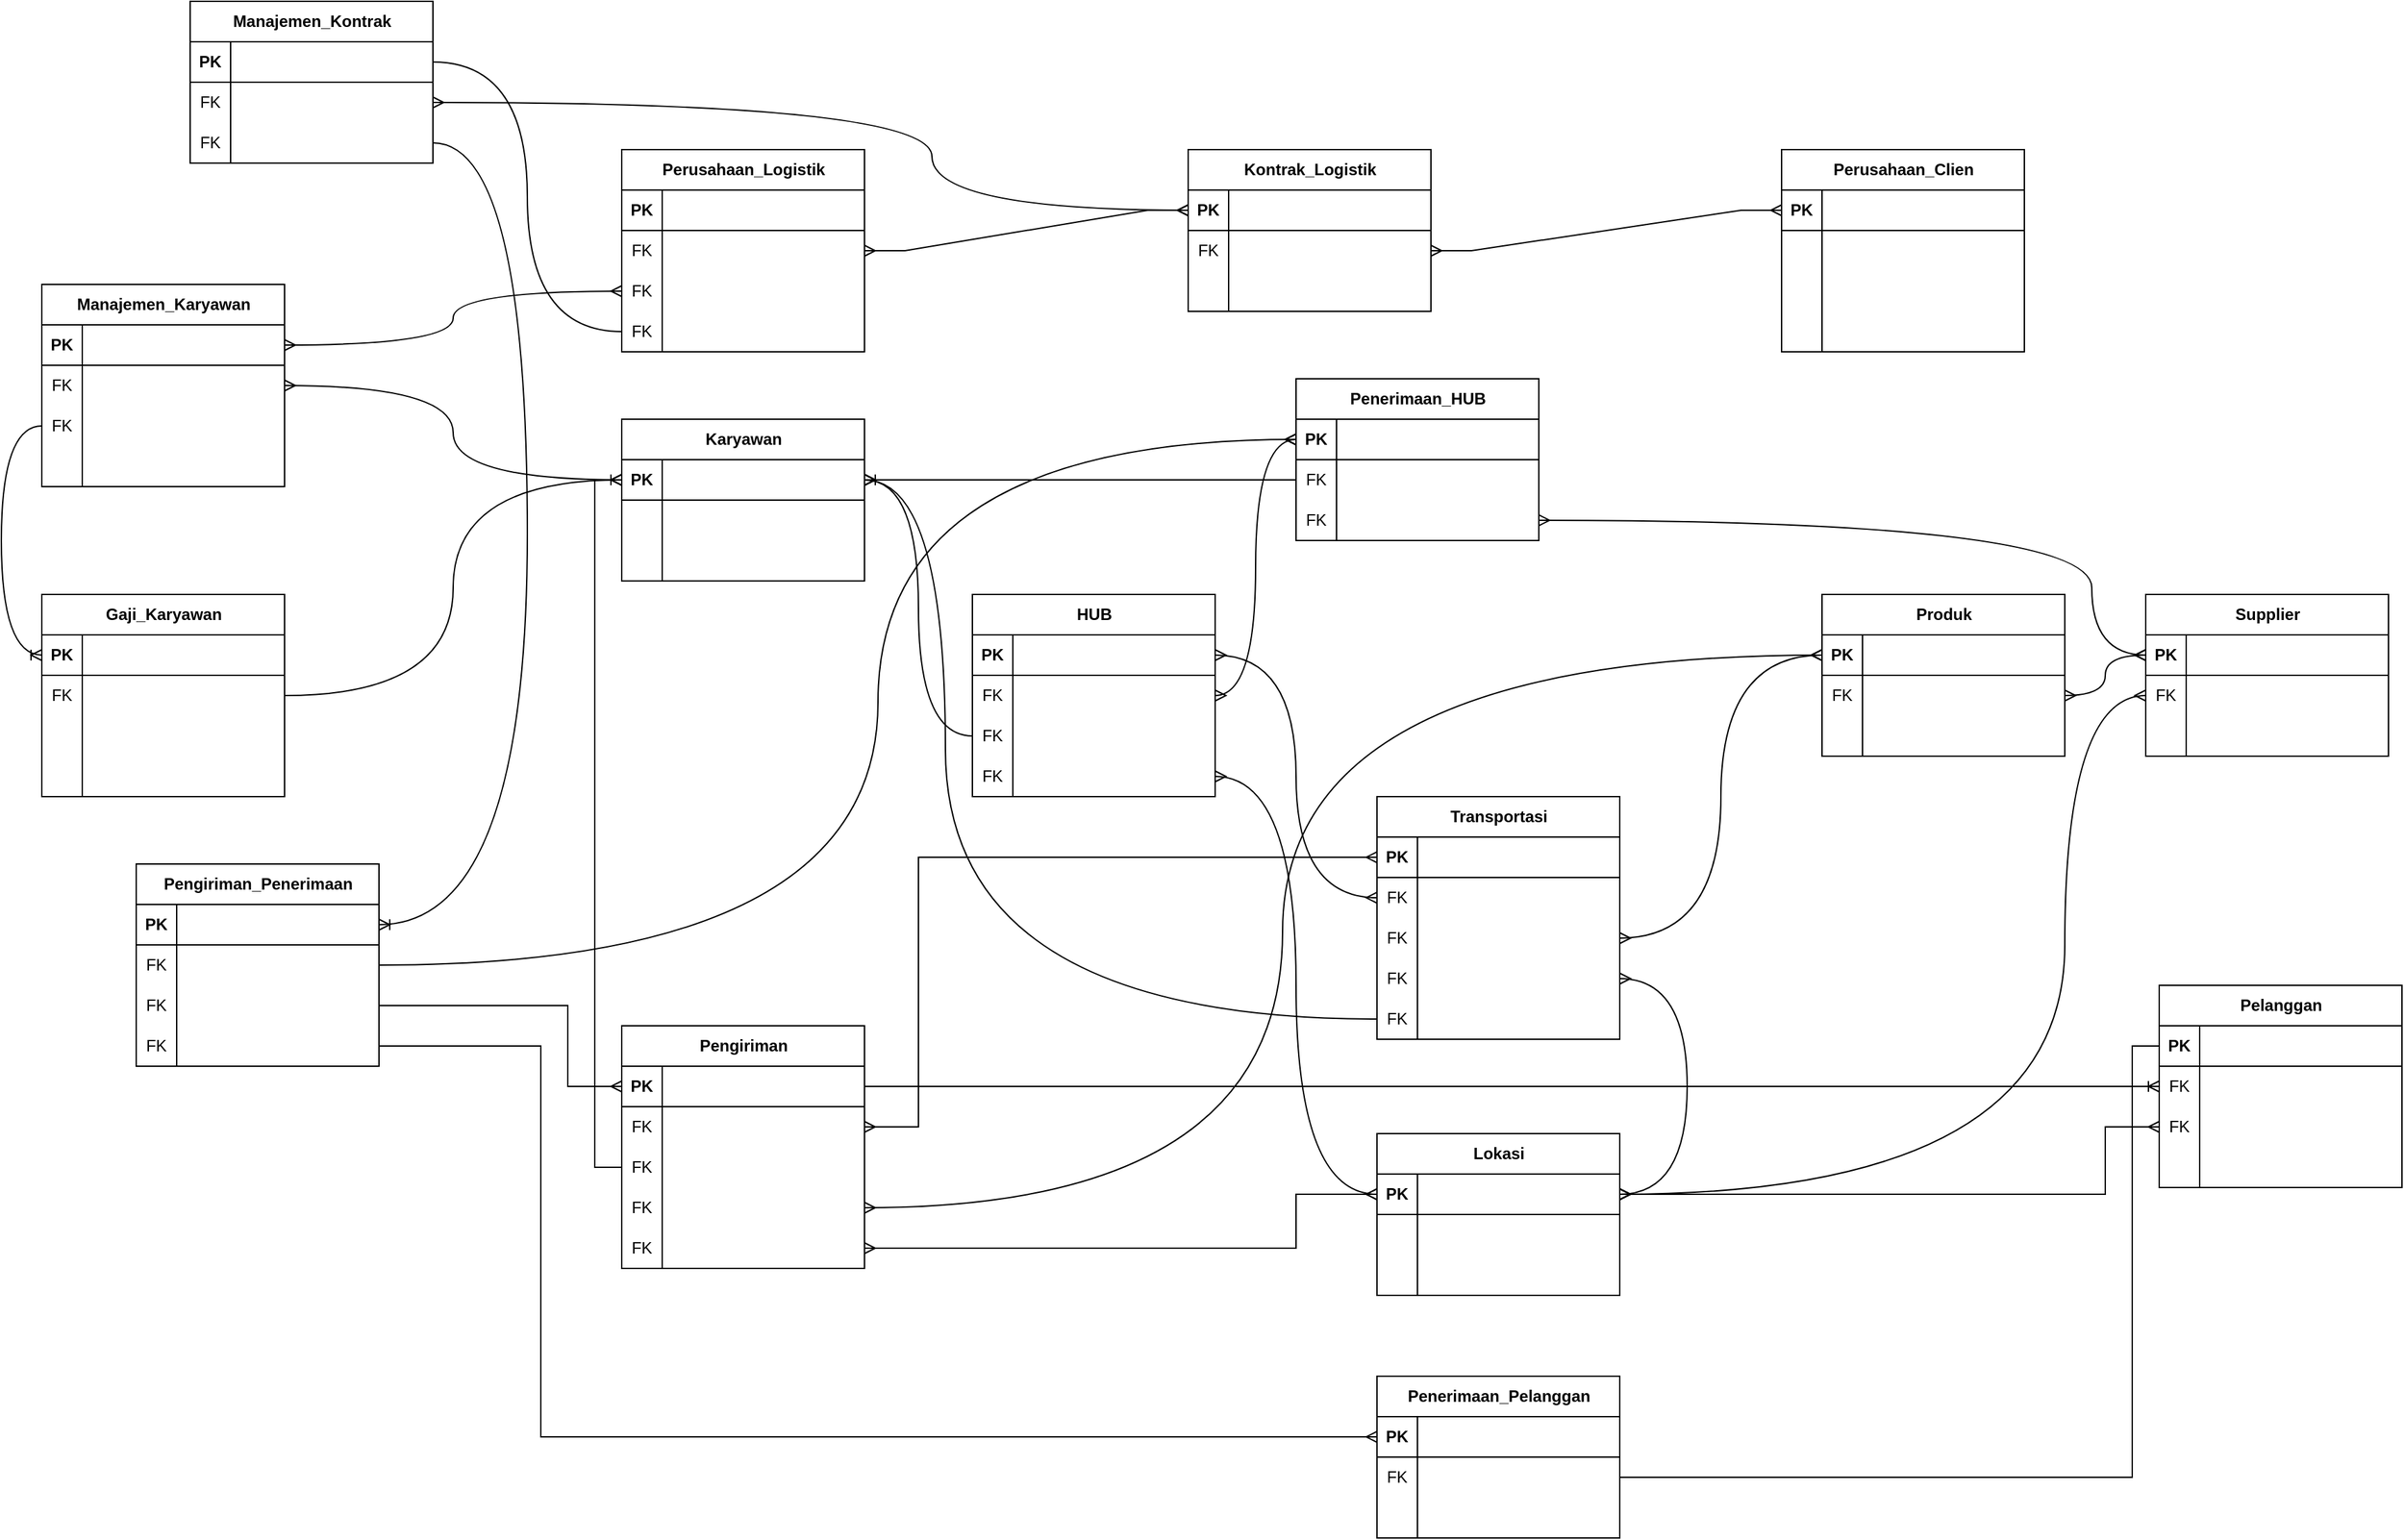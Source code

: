 <mxfile version="24.7.17" pages="10">
  <diagram id="nseYLLofCJ-2jlKQy21q" name="Conceptual Data Model">
    <mxGraphModel dx="1890" dy="1363" grid="1" gridSize="10" guides="1" tooltips="1" connect="1" arrows="1" fold="1" page="1" pageScale="1" pageWidth="1169" pageHeight="827" math="0" shadow="0">
      <root>
        <mxCell id="0" />
        <mxCell id="1" parent="0" />
        <mxCell id="DixOVLS9gZrhLAnvor1v-1" value="Produk" style="shape=table;startSize=30;container=1;collapsible=1;childLayout=tableLayout;fixedRows=1;rowLines=0;fontStyle=1;align=center;resizeLast=1;html=1;" parent="1" vertex="1">
          <mxGeometry x="470" y="80" width="180" height="120" as="geometry" />
        </mxCell>
        <mxCell id="DixOVLS9gZrhLAnvor1v-2" value="" style="shape=tableRow;horizontal=0;startSize=0;swimlaneHead=0;swimlaneBody=0;fillColor=none;collapsible=0;dropTarget=0;points=[[0,0.5],[1,0.5]];portConstraint=eastwest;top=0;left=0;right=0;bottom=1;" parent="DixOVLS9gZrhLAnvor1v-1" vertex="1">
          <mxGeometry y="30" width="180" height="30" as="geometry" />
        </mxCell>
        <mxCell id="DixOVLS9gZrhLAnvor1v-3" value="PK" style="shape=partialRectangle;connectable=0;fillColor=none;top=0;left=0;bottom=0;right=0;fontStyle=1;overflow=hidden;whiteSpace=wrap;html=1;" parent="DixOVLS9gZrhLAnvor1v-2" vertex="1">
          <mxGeometry width="30" height="30" as="geometry">
            <mxRectangle width="30" height="30" as="alternateBounds" />
          </mxGeometry>
        </mxCell>
        <mxCell id="DixOVLS9gZrhLAnvor1v-4" value="" style="shape=partialRectangle;connectable=0;fillColor=none;top=0;left=0;bottom=0;right=0;align=left;spacingLeft=6;fontStyle=5;overflow=hidden;whiteSpace=wrap;html=1;" parent="DixOVLS9gZrhLAnvor1v-2" vertex="1">
          <mxGeometry x="30" width="150" height="30" as="geometry">
            <mxRectangle width="150" height="30" as="alternateBounds" />
          </mxGeometry>
        </mxCell>
        <mxCell id="DixOVLS9gZrhLAnvor1v-8" value="" style="shape=tableRow;horizontal=0;startSize=0;swimlaneHead=0;swimlaneBody=0;fillColor=none;collapsible=0;dropTarget=0;points=[[0,0.5],[1,0.5]];portConstraint=eastwest;top=0;left=0;right=0;bottom=0;" parent="DixOVLS9gZrhLAnvor1v-1" vertex="1">
          <mxGeometry y="60" width="180" height="30" as="geometry" />
        </mxCell>
        <mxCell id="DixOVLS9gZrhLAnvor1v-9" value="FK" style="shape=partialRectangle;connectable=0;fillColor=none;top=0;left=0;bottom=0;right=0;editable=1;overflow=hidden;whiteSpace=wrap;html=1;" parent="DixOVLS9gZrhLAnvor1v-8" vertex="1">
          <mxGeometry width="30" height="30" as="geometry">
            <mxRectangle width="30" height="30" as="alternateBounds" />
          </mxGeometry>
        </mxCell>
        <mxCell id="DixOVLS9gZrhLAnvor1v-10" value="" style="shape=partialRectangle;connectable=0;fillColor=none;top=0;left=0;bottom=0;right=0;align=left;spacingLeft=6;overflow=hidden;whiteSpace=wrap;html=1;" parent="DixOVLS9gZrhLAnvor1v-8" vertex="1">
          <mxGeometry x="30" width="150" height="30" as="geometry">
            <mxRectangle width="150" height="30" as="alternateBounds" />
          </mxGeometry>
        </mxCell>
        <mxCell id="DixOVLS9gZrhLAnvor1v-11" value="" style="shape=tableRow;horizontal=0;startSize=0;swimlaneHead=0;swimlaneBody=0;fillColor=none;collapsible=0;dropTarget=0;points=[[0,0.5],[1,0.5]];portConstraint=eastwest;top=0;left=0;right=0;bottom=0;" parent="DixOVLS9gZrhLAnvor1v-1" vertex="1">
          <mxGeometry y="90" width="180" height="30" as="geometry" />
        </mxCell>
        <mxCell id="DixOVLS9gZrhLAnvor1v-12" value="" style="shape=partialRectangle;connectable=0;fillColor=none;top=0;left=0;bottom=0;right=0;editable=1;overflow=hidden;whiteSpace=wrap;html=1;" parent="DixOVLS9gZrhLAnvor1v-11" vertex="1">
          <mxGeometry width="30" height="30" as="geometry">
            <mxRectangle width="30" height="30" as="alternateBounds" />
          </mxGeometry>
        </mxCell>
        <mxCell id="DixOVLS9gZrhLAnvor1v-13" value="" style="shape=partialRectangle;connectable=0;fillColor=none;top=0;left=0;bottom=0;right=0;align=left;spacingLeft=6;overflow=hidden;whiteSpace=wrap;html=1;" parent="DixOVLS9gZrhLAnvor1v-11" vertex="1">
          <mxGeometry x="30" width="150" height="30" as="geometry">
            <mxRectangle width="150" height="30" as="alternateBounds" />
          </mxGeometry>
        </mxCell>
        <mxCell id="DixOVLS9gZrhLAnvor1v-14" value="Supplier" style="shape=table;startSize=30;container=1;collapsible=1;childLayout=tableLayout;fixedRows=1;rowLines=0;fontStyle=1;align=center;resizeLast=1;html=1;" parent="1" vertex="1">
          <mxGeometry x="710" y="80" width="180" height="120" as="geometry" />
        </mxCell>
        <mxCell id="DixOVLS9gZrhLAnvor1v-15" value="" style="shape=tableRow;horizontal=0;startSize=0;swimlaneHead=0;swimlaneBody=0;fillColor=none;collapsible=0;dropTarget=0;points=[[0,0.5],[1,0.5]];portConstraint=eastwest;top=0;left=0;right=0;bottom=1;" parent="DixOVLS9gZrhLAnvor1v-14" vertex="1">
          <mxGeometry y="30" width="180" height="30" as="geometry" />
        </mxCell>
        <mxCell id="DixOVLS9gZrhLAnvor1v-16" value="PK" style="shape=partialRectangle;connectable=0;fillColor=none;top=0;left=0;bottom=0;right=0;fontStyle=1;overflow=hidden;whiteSpace=wrap;html=1;" parent="DixOVLS9gZrhLAnvor1v-15" vertex="1">
          <mxGeometry width="30" height="30" as="geometry">
            <mxRectangle width="30" height="30" as="alternateBounds" />
          </mxGeometry>
        </mxCell>
        <mxCell id="DixOVLS9gZrhLAnvor1v-17" value="" style="shape=partialRectangle;connectable=0;fillColor=none;top=0;left=0;bottom=0;right=0;align=left;spacingLeft=6;fontStyle=5;overflow=hidden;whiteSpace=wrap;html=1;" parent="DixOVLS9gZrhLAnvor1v-15" vertex="1">
          <mxGeometry x="30" width="150" height="30" as="geometry">
            <mxRectangle width="150" height="30" as="alternateBounds" />
          </mxGeometry>
        </mxCell>
        <mxCell id="DixOVLS9gZrhLAnvor1v-18" value="" style="shape=tableRow;horizontal=0;startSize=0;swimlaneHead=0;swimlaneBody=0;fillColor=none;collapsible=0;dropTarget=0;points=[[0,0.5],[1,0.5]];portConstraint=eastwest;top=0;left=0;right=0;bottom=0;" parent="DixOVLS9gZrhLAnvor1v-14" vertex="1">
          <mxGeometry y="60" width="180" height="30" as="geometry" />
        </mxCell>
        <mxCell id="DixOVLS9gZrhLAnvor1v-19" value="FK" style="shape=partialRectangle;connectable=0;fillColor=none;top=0;left=0;bottom=0;right=0;editable=1;overflow=hidden;whiteSpace=wrap;html=1;" parent="DixOVLS9gZrhLAnvor1v-18" vertex="1">
          <mxGeometry width="30" height="30" as="geometry">
            <mxRectangle width="30" height="30" as="alternateBounds" />
          </mxGeometry>
        </mxCell>
        <mxCell id="DixOVLS9gZrhLAnvor1v-20" value="" style="shape=partialRectangle;connectable=0;fillColor=none;top=0;left=0;bottom=0;right=0;align=left;spacingLeft=6;overflow=hidden;whiteSpace=wrap;html=1;" parent="DixOVLS9gZrhLAnvor1v-18" vertex="1">
          <mxGeometry x="30" width="150" height="30" as="geometry">
            <mxRectangle width="150" height="30" as="alternateBounds" />
          </mxGeometry>
        </mxCell>
        <mxCell id="DixOVLS9gZrhLAnvor1v-21" value="" style="shape=tableRow;horizontal=0;startSize=0;swimlaneHead=0;swimlaneBody=0;fillColor=none;collapsible=0;dropTarget=0;points=[[0,0.5],[1,0.5]];portConstraint=eastwest;top=0;left=0;right=0;bottom=0;" parent="DixOVLS9gZrhLAnvor1v-14" vertex="1">
          <mxGeometry y="90" width="180" height="30" as="geometry" />
        </mxCell>
        <mxCell id="DixOVLS9gZrhLAnvor1v-22" value="" style="shape=partialRectangle;connectable=0;fillColor=none;top=0;left=0;bottom=0;right=0;editable=1;overflow=hidden;whiteSpace=wrap;html=1;" parent="DixOVLS9gZrhLAnvor1v-21" vertex="1">
          <mxGeometry width="30" height="30" as="geometry">
            <mxRectangle width="30" height="30" as="alternateBounds" />
          </mxGeometry>
        </mxCell>
        <mxCell id="DixOVLS9gZrhLAnvor1v-23" value="" style="shape=partialRectangle;connectable=0;fillColor=none;top=0;left=0;bottom=0;right=0;align=left;spacingLeft=6;overflow=hidden;whiteSpace=wrap;html=1;" parent="DixOVLS9gZrhLAnvor1v-21" vertex="1">
          <mxGeometry x="30" width="150" height="30" as="geometry">
            <mxRectangle width="150" height="30" as="alternateBounds" />
          </mxGeometry>
        </mxCell>
        <mxCell id="DixOVLS9gZrhLAnvor1v-24" value="Pelanggan" style="shape=table;startSize=30;container=1;collapsible=1;childLayout=tableLayout;fixedRows=1;rowLines=0;fontStyle=1;align=center;resizeLast=1;html=1;" parent="1" vertex="1">
          <mxGeometry x="720" y="370" width="180" height="150" as="geometry" />
        </mxCell>
        <mxCell id="DixOVLS9gZrhLAnvor1v-25" value="" style="shape=tableRow;horizontal=0;startSize=0;swimlaneHead=0;swimlaneBody=0;fillColor=none;collapsible=0;dropTarget=0;points=[[0,0.5],[1,0.5]];portConstraint=eastwest;top=0;left=0;right=0;bottom=1;" parent="DixOVLS9gZrhLAnvor1v-24" vertex="1">
          <mxGeometry y="30" width="180" height="30" as="geometry" />
        </mxCell>
        <mxCell id="DixOVLS9gZrhLAnvor1v-26" value="PK" style="shape=partialRectangle;connectable=0;fillColor=none;top=0;left=0;bottom=0;right=0;fontStyle=1;overflow=hidden;whiteSpace=wrap;html=1;" parent="DixOVLS9gZrhLAnvor1v-25" vertex="1">
          <mxGeometry width="30" height="30" as="geometry">
            <mxRectangle width="30" height="30" as="alternateBounds" />
          </mxGeometry>
        </mxCell>
        <mxCell id="DixOVLS9gZrhLAnvor1v-27" value="" style="shape=partialRectangle;connectable=0;fillColor=none;top=0;left=0;bottom=0;right=0;align=left;spacingLeft=6;fontStyle=5;overflow=hidden;whiteSpace=wrap;html=1;" parent="DixOVLS9gZrhLAnvor1v-25" vertex="1">
          <mxGeometry x="30" width="150" height="30" as="geometry">
            <mxRectangle width="150" height="30" as="alternateBounds" />
          </mxGeometry>
        </mxCell>
        <mxCell id="DixOVLS9gZrhLAnvor1v-28" value="" style="shape=tableRow;horizontal=0;startSize=0;swimlaneHead=0;swimlaneBody=0;fillColor=none;collapsible=0;dropTarget=0;points=[[0,0.5],[1,0.5]];portConstraint=eastwest;top=0;left=0;right=0;bottom=0;" parent="DixOVLS9gZrhLAnvor1v-24" vertex="1">
          <mxGeometry y="60" width="180" height="30" as="geometry" />
        </mxCell>
        <mxCell id="DixOVLS9gZrhLAnvor1v-29" value="FK" style="shape=partialRectangle;connectable=0;fillColor=none;top=0;left=0;bottom=0;right=0;editable=1;overflow=hidden;whiteSpace=wrap;html=1;" parent="DixOVLS9gZrhLAnvor1v-28" vertex="1">
          <mxGeometry width="30" height="30" as="geometry">
            <mxRectangle width="30" height="30" as="alternateBounds" />
          </mxGeometry>
        </mxCell>
        <mxCell id="DixOVLS9gZrhLAnvor1v-30" value="" style="shape=partialRectangle;connectable=0;fillColor=none;top=0;left=0;bottom=0;right=0;align=left;spacingLeft=6;overflow=hidden;whiteSpace=wrap;html=1;" parent="DixOVLS9gZrhLAnvor1v-28" vertex="1">
          <mxGeometry x="30" width="150" height="30" as="geometry">
            <mxRectangle width="150" height="30" as="alternateBounds" />
          </mxGeometry>
        </mxCell>
        <mxCell id="DixOVLS9gZrhLAnvor1v-31" value="" style="shape=tableRow;horizontal=0;startSize=0;swimlaneHead=0;swimlaneBody=0;fillColor=none;collapsible=0;dropTarget=0;points=[[0,0.5],[1,0.5]];portConstraint=eastwest;top=0;left=0;right=0;bottom=0;" parent="DixOVLS9gZrhLAnvor1v-24" vertex="1">
          <mxGeometry y="90" width="180" height="30" as="geometry" />
        </mxCell>
        <mxCell id="DixOVLS9gZrhLAnvor1v-32" value="FK" style="shape=partialRectangle;connectable=0;fillColor=none;top=0;left=0;bottom=0;right=0;editable=1;overflow=hidden;whiteSpace=wrap;html=1;" parent="DixOVLS9gZrhLAnvor1v-31" vertex="1">
          <mxGeometry width="30" height="30" as="geometry">
            <mxRectangle width="30" height="30" as="alternateBounds" />
          </mxGeometry>
        </mxCell>
        <mxCell id="DixOVLS9gZrhLAnvor1v-33" value="" style="shape=partialRectangle;connectable=0;fillColor=none;top=0;left=0;bottom=0;right=0;align=left;spacingLeft=6;overflow=hidden;whiteSpace=wrap;html=1;" parent="DixOVLS9gZrhLAnvor1v-31" vertex="1">
          <mxGeometry x="30" width="150" height="30" as="geometry">
            <mxRectangle width="150" height="30" as="alternateBounds" />
          </mxGeometry>
        </mxCell>
        <mxCell id="YSsI6juRxt2gFMB1X9Ms-57" value="" style="shape=tableRow;horizontal=0;startSize=0;swimlaneHead=0;swimlaneBody=0;fillColor=none;collapsible=0;dropTarget=0;points=[[0,0.5],[1,0.5]];portConstraint=eastwest;top=0;left=0;right=0;bottom=0;" parent="DixOVLS9gZrhLAnvor1v-24" vertex="1">
          <mxGeometry y="120" width="180" height="30" as="geometry" />
        </mxCell>
        <mxCell id="YSsI6juRxt2gFMB1X9Ms-58" value="" style="shape=partialRectangle;connectable=0;fillColor=none;top=0;left=0;bottom=0;right=0;editable=1;overflow=hidden;whiteSpace=wrap;html=1;" parent="YSsI6juRxt2gFMB1X9Ms-57" vertex="1">
          <mxGeometry width="30" height="30" as="geometry">
            <mxRectangle width="30" height="30" as="alternateBounds" />
          </mxGeometry>
        </mxCell>
        <mxCell id="YSsI6juRxt2gFMB1X9Ms-59" value="" style="shape=partialRectangle;connectable=0;fillColor=none;top=0;left=0;bottom=0;right=0;align=left;spacingLeft=6;overflow=hidden;whiteSpace=wrap;html=1;" parent="YSsI6juRxt2gFMB1X9Ms-57" vertex="1">
          <mxGeometry x="30" width="150" height="30" as="geometry">
            <mxRectangle width="150" height="30" as="alternateBounds" />
          </mxGeometry>
        </mxCell>
        <mxCell id="DixOVLS9gZrhLAnvor1v-34" value="HUB" style="shape=table;startSize=30;container=1;collapsible=1;childLayout=tableLayout;fixedRows=1;rowLines=0;fontStyle=1;align=center;resizeLast=1;html=1;" parent="1" vertex="1">
          <mxGeometry x="-160" y="80" width="180" height="150" as="geometry" />
        </mxCell>
        <mxCell id="DixOVLS9gZrhLAnvor1v-35" value="" style="shape=tableRow;horizontal=0;startSize=0;swimlaneHead=0;swimlaneBody=0;fillColor=none;collapsible=0;dropTarget=0;points=[[0,0.5],[1,0.5]];portConstraint=eastwest;top=0;left=0;right=0;bottom=1;" parent="DixOVLS9gZrhLAnvor1v-34" vertex="1">
          <mxGeometry y="30" width="180" height="30" as="geometry" />
        </mxCell>
        <mxCell id="DixOVLS9gZrhLAnvor1v-36" value="PK" style="shape=partialRectangle;connectable=0;fillColor=none;top=0;left=0;bottom=0;right=0;fontStyle=1;overflow=hidden;whiteSpace=wrap;html=1;" parent="DixOVLS9gZrhLAnvor1v-35" vertex="1">
          <mxGeometry width="30" height="30" as="geometry">
            <mxRectangle width="30" height="30" as="alternateBounds" />
          </mxGeometry>
        </mxCell>
        <mxCell id="DixOVLS9gZrhLAnvor1v-37" value="" style="shape=partialRectangle;connectable=0;fillColor=none;top=0;left=0;bottom=0;right=0;align=left;spacingLeft=6;fontStyle=5;overflow=hidden;whiteSpace=wrap;html=1;" parent="DixOVLS9gZrhLAnvor1v-35" vertex="1">
          <mxGeometry x="30" width="150" height="30" as="geometry">
            <mxRectangle width="150" height="30" as="alternateBounds" />
          </mxGeometry>
        </mxCell>
        <mxCell id="DixOVLS9gZrhLAnvor1v-159" value="" style="shape=tableRow;horizontal=0;startSize=0;swimlaneHead=0;swimlaneBody=0;fillColor=none;collapsible=0;dropTarget=0;points=[[0,0.5],[1,0.5]];portConstraint=eastwest;top=0;left=0;right=0;bottom=0;" parent="DixOVLS9gZrhLAnvor1v-34" vertex="1">
          <mxGeometry y="60" width="180" height="30" as="geometry" />
        </mxCell>
        <mxCell id="DixOVLS9gZrhLAnvor1v-160" value="FK" style="shape=partialRectangle;connectable=0;fillColor=none;top=0;left=0;bottom=0;right=0;editable=1;overflow=hidden;whiteSpace=wrap;html=1;" parent="DixOVLS9gZrhLAnvor1v-159" vertex="1">
          <mxGeometry width="30" height="30" as="geometry">
            <mxRectangle width="30" height="30" as="alternateBounds" />
          </mxGeometry>
        </mxCell>
        <mxCell id="DixOVLS9gZrhLAnvor1v-161" value="" style="shape=partialRectangle;connectable=0;fillColor=none;top=0;left=0;bottom=0;right=0;align=left;spacingLeft=6;overflow=hidden;whiteSpace=wrap;html=1;" parent="DixOVLS9gZrhLAnvor1v-159" vertex="1">
          <mxGeometry x="30" width="150" height="30" as="geometry">
            <mxRectangle width="150" height="30" as="alternateBounds" />
          </mxGeometry>
        </mxCell>
        <mxCell id="YSsI6juRxt2gFMB1X9Ms-60" value="" style="shape=tableRow;horizontal=0;startSize=0;swimlaneHead=0;swimlaneBody=0;fillColor=none;collapsible=0;dropTarget=0;points=[[0,0.5],[1,0.5]];portConstraint=eastwest;top=0;left=0;right=0;bottom=0;" parent="DixOVLS9gZrhLAnvor1v-34" vertex="1">
          <mxGeometry y="90" width="180" height="30" as="geometry" />
        </mxCell>
        <mxCell id="YSsI6juRxt2gFMB1X9Ms-61" value="FK" style="shape=partialRectangle;connectable=0;fillColor=none;top=0;left=0;bottom=0;right=0;editable=1;overflow=hidden;whiteSpace=wrap;html=1;" parent="YSsI6juRxt2gFMB1X9Ms-60" vertex="1">
          <mxGeometry width="30" height="30" as="geometry">
            <mxRectangle width="30" height="30" as="alternateBounds" />
          </mxGeometry>
        </mxCell>
        <mxCell id="YSsI6juRxt2gFMB1X9Ms-62" value="" style="shape=partialRectangle;connectable=0;fillColor=none;top=0;left=0;bottom=0;right=0;align=left;spacingLeft=6;overflow=hidden;whiteSpace=wrap;html=1;" parent="YSsI6juRxt2gFMB1X9Ms-60" vertex="1">
          <mxGeometry x="30" width="150" height="30" as="geometry">
            <mxRectangle width="150" height="30" as="alternateBounds" />
          </mxGeometry>
        </mxCell>
        <mxCell id="DixOVLS9gZrhLAnvor1v-41" value="" style="shape=tableRow;horizontal=0;startSize=0;swimlaneHead=0;swimlaneBody=0;fillColor=none;collapsible=0;dropTarget=0;points=[[0,0.5],[1,0.5]];portConstraint=eastwest;top=0;left=0;right=0;bottom=0;" parent="DixOVLS9gZrhLAnvor1v-34" vertex="1">
          <mxGeometry y="120" width="180" height="30" as="geometry" />
        </mxCell>
        <mxCell id="DixOVLS9gZrhLAnvor1v-42" value="FK" style="shape=partialRectangle;connectable=0;fillColor=none;top=0;left=0;bottom=0;right=0;editable=1;overflow=hidden;whiteSpace=wrap;html=1;" parent="DixOVLS9gZrhLAnvor1v-41" vertex="1">
          <mxGeometry width="30" height="30" as="geometry">
            <mxRectangle width="30" height="30" as="alternateBounds" />
          </mxGeometry>
        </mxCell>
        <mxCell id="DixOVLS9gZrhLAnvor1v-43" value="" style="shape=partialRectangle;connectable=0;fillColor=none;top=0;left=0;bottom=0;right=0;align=left;spacingLeft=6;overflow=hidden;whiteSpace=wrap;html=1;" parent="DixOVLS9gZrhLAnvor1v-41" vertex="1">
          <mxGeometry x="30" width="150" height="30" as="geometry">
            <mxRectangle width="150" height="30" as="alternateBounds" />
          </mxGeometry>
        </mxCell>
        <mxCell id="DixOVLS9gZrhLAnvor1v-64" value="Pengiriman" style="shape=table;startSize=30;container=1;collapsible=1;childLayout=tableLayout;fixedRows=1;rowLines=0;fontStyle=1;align=center;resizeLast=1;html=1;" parent="1" vertex="1">
          <mxGeometry x="-420" y="400" width="180" height="180" as="geometry" />
        </mxCell>
        <mxCell id="DixOVLS9gZrhLAnvor1v-65" value="" style="shape=tableRow;horizontal=0;startSize=0;swimlaneHead=0;swimlaneBody=0;fillColor=none;collapsible=0;dropTarget=0;points=[[0,0.5],[1,0.5]];portConstraint=eastwest;top=0;left=0;right=0;bottom=1;" parent="DixOVLS9gZrhLAnvor1v-64" vertex="1">
          <mxGeometry y="30" width="180" height="30" as="geometry" />
        </mxCell>
        <mxCell id="DixOVLS9gZrhLAnvor1v-66" value="PK" style="shape=partialRectangle;connectable=0;fillColor=none;top=0;left=0;bottom=0;right=0;fontStyle=1;overflow=hidden;whiteSpace=wrap;html=1;" parent="DixOVLS9gZrhLAnvor1v-65" vertex="1">
          <mxGeometry width="30" height="30" as="geometry">
            <mxRectangle width="30" height="30" as="alternateBounds" />
          </mxGeometry>
        </mxCell>
        <mxCell id="DixOVLS9gZrhLAnvor1v-67" value="" style="shape=partialRectangle;connectable=0;fillColor=none;top=0;left=0;bottom=0;right=0;align=left;spacingLeft=6;fontStyle=5;overflow=hidden;whiteSpace=wrap;html=1;" parent="DixOVLS9gZrhLAnvor1v-65" vertex="1">
          <mxGeometry x="30" width="150" height="30" as="geometry">
            <mxRectangle width="150" height="30" as="alternateBounds" />
          </mxGeometry>
        </mxCell>
        <mxCell id="DixOVLS9gZrhLAnvor1v-68" value="" style="shape=tableRow;horizontal=0;startSize=0;swimlaneHead=0;swimlaneBody=0;fillColor=none;collapsible=0;dropTarget=0;points=[[0,0.5],[1,0.5]];portConstraint=eastwest;top=0;left=0;right=0;bottom=0;" parent="DixOVLS9gZrhLAnvor1v-64" vertex="1">
          <mxGeometry y="60" width="180" height="30" as="geometry" />
        </mxCell>
        <mxCell id="DixOVLS9gZrhLAnvor1v-69" value="FK" style="shape=partialRectangle;connectable=0;fillColor=none;top=0;left=0;bottom=0;right=0;editable=1;overflow=hidden;whiteSpace=wrap;html=1;" parent="DixOVLS9gZrhLAnvor1v-68" vertex="1">
          <mxGeometry width="30" height="30" as="geometry">
            <mxRectangle width="30" height="30" as="alternateBounds" />
          </mxGeometry>
        </mxCell>
        <mxCell id="DixOVLS9gZrhLAnvor1v-70" value="" style="shape=partialRectangle;connectable=0;fillColor=none;top=0;left=0;bottom=0;right=0;align=left;spacingLeft=6;overflow=hidden;whiteSpace=wrap;html=1;" parent="DixOVLS9gZrhLAnvor1v-68" vertex="1">
          <mxGeometry x="30" width="150" height="30" as="geometry">
            <mxRectangle width="150" height="30" as="alternateBounds" />
          </mxGeometry>
        </mxCell>
        <mxCell id="DixOVLS9gZrhLAnvor1v-71" value="" style="shape=tableRow;horizontal=0;startSize=0;swimlaneHead=0;swimlaneBody=0;fillColor=none;collapsible=0;dropTarget=0;points=[[0,0.5],[1,0.5]];portConstraint=eastwest;top=0;left=0;right=0;bottom=0;" parent="DixOVLS9gZrhLAnvor1v-64" vertex="1">
          <mxGeometry y="90" width="180" height="30" as="geometry" />
        </mxCell>
        <mxCell id="DixOVLS9gZrhLAnvor1v-72" value="FK" style="shape=partialRectangle;connectable=0;fillColor=none;top=0;left=0;bottom=0;right=0;editable=1;overflow=hidden;whiteSpace=wrap;html=1;" parent="DixOVLS9gZrhLAnvor1v-71" vertex="1">
          <mxGeometry width="30" height="30" as="geometry">
            <mxRectangle width="30" height="30" as="alternateBounds" />
          </mxGeometry>
        </mxCell>
        <mxCell id="DixOVLS9gZrhLAnvor1v-73" value="" style="shape=partialRectangle;connectable=0;fillColor=none;top=0;left=0;bottom=0;right=0;align=left;spacingLeft=6;overflow=hidden;whiteSpace=wrap;html=1;" parent="DixOVLS9gZrhLAnvor1v-71" vertex="1">
          <mxGeometry x="30" width="150" height="30" as="geometry">
            <mxRectangle width="150" height="30" as="alternateBounds" />
          </mxGeometry>
        </mxCell>
        <mxCell id="YSsI6juRxt2gFMB1X9Ms-104" value="" style="shape=tableRow;horizontal=0;startSize=0;swimlaneHead=0;swimlaneBody=0;fillColor=none;collapsible=0;dropTarget=0;points=[[0,0.5],[1,0.5]];portConstraint=eastwest;top=0;left=0;right=0;bottom=0;" parent="DixOVLS9gZrhLAnvor1v-64" vertex="1">
          <mxGeometry y="120" width="180" height="30" as="geometry" />
        </mxCell>
        <mxCell id="YSsI6juRxt2gFMB1X9Ms-105" value="FK" style="shape=partialRectangle;connectable=0;fillColor=none;top=0;left=0;bottom=0;right=0;editable=1;overflow=hidden;whiteSpace=wrap;html=1;" parent="YSsI6juRxt2gFMB1X9Ms-104" vertex="1">
          <mxGeometry width="30" height="30" as="geometry">
            <mxRectangle width="30" height="30" as="alternateBounds" />
          </mxGeometry>
        </mxCell>
        <mxCell id="YSsI6juRxt2gFMB1X9Ms-106" value="" style="shape=partialRectangle;connectable=0;fillColor=none;top=0;left=0;bottom=0;right=0;align=left;spacingLeft=6;overflow=hidden;whiteSpace=wrap;html=1;" parent="YSsI6juRxt2gFMB1X9Ms-104" vertex="1">
          <mxGeometry x="30" width="150" height="30" as="geometry">
            <mxRectangle width="150" height="30" as="alternateBounds" />
          </mxGeometry>
        </mxCell>
        <mxCell id="YSsI6juRxt2gFMB1X9Ms-8" value="" style="shape=tableRow;horizontal=0;startSize=0;swimlaneHead=0;swimlaneBody=0;fillColor=none;collapsible=0;dropTarget=0;points=[[0,0.5],[1,0.5]];portConstraint=eastwest;top=0;left=0;right=0;bottom=0;" parent="DixOVLS9gZrhLAnvor1v-64" vertex="1">
          <mxGeometry y="150" width="180" height="30" as="geometry" />
        </mxCell>
        <mxCell id="YSsI6juRxt2gFMB1X9Ms-9" value="FK" style="shape=partialRectangle;connectable=0;fillColor=none;top=0;left=0;bottom=0;right=0;editable=1;overflow=hidden;whiteSpace=wrap;html=1;" parent="YSsI6juRxt2gFMB1X9Ms-8" vertex="1">
          <mxGeometry width="30" height="30" as="geometry">
            <mxRectangle width="30" height="30" as="alternateBounds" />
          </mxGeometry>
        </mxCell>
        <mxCell id="YSsI6juRxt2gFMB1X9Ms-10" value="" style="shape=partialRectangle;connectable=0;fillColor=none;top=0;left=0;bottom=0;right=0;align=left;spacingLeft=6;overflow=hidden;whiteSpace=wrap;html=1;" parent="YSsI6juRxt2gFMB1X9Ms-8" vertex="1">
          <mxGeometry x="30" width="150" height="30" as="geometry">
            <mxRectangle width="150" height="30" as="alternateBounds" />
          </mxGeometry>
        </mxCell>
        <mxCell id="DixOVLS9gZrhLAnvor1v-74" value="Penerimaan_HUB" style="shape=table;startSize=30;container=1;collapsible=1;childLayout=tableLayout;fixedRows=1;rowLines=0;fontStyle=1;align=center;resizeLast=1;html=1;" parent="1" vertex="1">
          <mxGeometry x="80" y="-80" width="180" height="120" as="geometry" />
        </mxCell>
        <mxCell id="DixOVLS9gZrhLAnvor1v-75" value="" style="shape=tableRow;horizontal=0;startSize=0;swimlaneHead=0;swimlaneBody=0;fillColor=none;collapsible=0;dropTarget=0;points=[[0,0.5],[1,0.5]];portConstraint=eastwest;top=0;left=0;right=0;bottom=1;" parent="DixOVLS9gZrhLAnvor1v-74" vertex="1">
          <mxGeometry y="30" width="180" height="30" as="geometry" />
        </mxCell>
        <mxCell id="DixOVLS9gZrhLAnvor1v-76" value="PK" style="shape=partialRectangle;connectable=0;fillColor=none;top=0;left=0;bottom=0;right=0;fontStyle=1;overflow=hidden;whiteSpace=wrap;html=1;" parent="DixOVLS9gZrhLAnvor1v-75" vertex="1">
          <mxGeometry width="30" height="30" as="geometry">
            <mxRectangle width="30" height="30" as="alternateBounds" />
          </mxGeometry>
        </mxCell>
        <mxCell id="DixOVLS9gZrhLAnvor1v-77" value="" style="shape=partialRectangle;connectable=0;fillColor=none;top=0;left=0;bottom=0;right=0;align=left;spacingLeft=6;fontStyle=5;overflow=hidden;whiteSpace=wrap;html=1;" parent="DixOVLS9gZrhLAnvor1v-75" vertex="1">
          <mxGeometry x="30" width="150" height="30" as="geometry">
            <mxRectangle width="150" height="30" as="alternateBounds" />
          </mxGeometry>
        </mxCell>
        <mxCell id="DixOVLS9gZrhLAnvor1v-78" value="" style="shape=tableRow;horizontal=0;startSize=0;swimlaneHead=0;swimlaneBody=0;fillColor=none;collapsible=0;dropTarget=0;points=[[0,0.5],[1,0.5]];portConstraint=eastwest;top=0;left=0;right=0;bottom=0;" parent="DixOVLS9gZrhLAnvor1v-74" vertex="1">
          <mxGeometry y="60" width="180" height="30" as="geometry" />
        </mxCell>
        <mxCell id="DixOVLS9gZrhLAnvor1v-79" value="FK" style="shape=partialRectangle;connectable=0;fillColor=none;top=0;left=0;bottom=0;right=0;editable=1;overflow=hidden;whiteSpace=wrap;html=1;" parent="DixOVLS9gZrhLAnvor1v-78" vertex="1">
          <mxGeometry width="30" height="30" as="geometry">
            <mxRectangle width="30" height="30" as="alternateBounds" />
          </mxGeometry>
        </mxCell>
        <mxCell id="DixOVLS9gZrhLAnvor1v-80" value="" style="shape=partialRectangle;connectable=0;fillColor=none;top=0;left=0;bottom=0;right=0;align=left;spacingLeft=6;overflow=hidden;whiteSpace=wrap;html=1;" parent="DixOVLS9gZrhLAnvor1v-78" vertex="1">
          <mxGeometry x="30" width="150" height="30" as="geometry">
            <mxRectangle width="150" height="30" as="alternateBounds" />
          </mxGeometry>
        </mxCell>
        <mxCell id="DixOVLS9gZrhLAnvor1v-81" value="" style="shape=tableRow;horizontal=0;startSize=0;swimlaneHead=0;swimlaneBody=0;fillColor=none;collapsible=0;dropTarget=0;points=[[0,0.5],[1,0.5]];portConstraint=eastwest;top=0;left=0;right=0;bottom=0;" parent="DixOVLS9gZrhLAnvor1v-74" vertex="1">
          <mxGeometry y="90" width="180" height="30" as="geometry" />
        </mxCell>
        <mxCell id="DixOVLS9gZrhLAnvor1v-82" value="FK" style="shape=partialRectangle;connectable=0;fillColor=none;top=0;left=0;bottom=0;right=0;editable=1;overflow=hidden;whiteSpace=wrap;html=1;" parent="DixOVLS9gZrhLAnvor1v-81" vertex="1">
          <mxGeometry width="30" height="30" as="geometry">
            <mxRectangle width="30" height="30" as="alternateBounds" />
          </mxGeometry>
        </mxCell>
        <mxCell id="DixOVLS9gZrhLAnvor1v-83" value="" style="shape=partialRectangle;connectable=0;fillColor=none;top=0;left=0;bottom=0;right=0;align=left;spacingLeft=6;overflow=hidden;whiteSpace=wrap;html=1;" parent="DixOVLS9gZrhLAnvor1v-81" vertex="1">
          <mxGeometry x="30" width="150" height="30" as="geometry">
            <mxRectangle width="150" height="30" as="alternateBounds" />
          </mxGeometry>
        </mxCell>
        <mxCell id="DixOVLS9gZrhLAnvor1v-84" value="Karyawan" style="shape=table;startSize=30;container=1;collapsible=1;childLayout=tableLayout;fixedRows=1;rowLines=0;fontStyle=1;align=center;resizeLast=1;html=1;" parent="1" vertex="1">
          <mxGeometry x="-420" y="-50" width="180" height="120" as="geometry" />
        </mxCell>
        <mxCell id="DixOVLS9gZrhLAnvor1v-85" value="" style="shape=tableRow;horizontal=0;startSize=0;swimlaneHead=0;swimlaneBody=0;fillColor=none;collapsible=0;dropTarget=0;points=[[0,0.5],[1,0.5]];portConstraint=eastwest;top=0;left=0;right=0;bottom=1;" parent="DixOVLS9gZrhLAnvor1v-84" vertex="1">
          <mxGeometry y="30" width="180" height="30" as="geometry" />
        </mxCell>
        <mxCell id="DixOVLS9gZrhLAnvor1v-86" value="PK" style="shape=partialRectangle;connectable=0;fillColor=none;top=0;left=0;bottom=0;right=0;fontStyle=1;overflow=hidden;whiteSpace=wrap;html=1;" parent="DixOVLS9gZrhLAnvor1v-85" vertex="1">
          <mxGeometry width="30" height="30" as="geometry">
            <mxRectangle width="30" height="30" as="alternateBounds" />
          </mxGeometry>
        </mxCell>
        <mxCell id="DixOVLS9gZrhLAnvor1v-87" value="" style="shape=partialRectangle;connectable=0;fillColor=none;top=0;left=0;bottom=0;right=0;align=left;spacingLeft=6;fontStyle=5;overflow=hidden;whiteSpace=wrap;html=1;" parent="DixOVLS9gZrhLAnvor1v-85" vertex="1">
          <mxGeometry x="30" width="150" height="30" as="geometry">
            <mxRectangle width="150" height="30" as="alternateBounds" />
          </mxGeometry>
        </mxCell>
        <mxCell id="DixOVLS9gZrhLAnvor1v-88" value="" style="shape=tableRow;horizontal=0;startSize=0;swimlaneHead=0;swimlaneBody=0;fillColor=none;collapsible=0;dropTarget=0;points=[[0,0.5],[1,0.5]];portConstraint=eastwest;top=0;left=0;right=0;bottom=0;" parent="DixOVLS9gZrhLAnvor1v-84" vertex="1">
          <mxGeometry y="60" width="180" height="30" as="geometry" />
        </mxCell>
        <mxCell id="DixOVLS9gZrhLAnvor1v-89" value="" style="shape=partialRectangle;connectable=0;fillColor=none;top=0;left=0;bottom=0;right=0;editable=1;overflow=hidden;whiteSpace=wrap;html=1;" parent="DixOVLS9gZrhLAnvor1v-88" vertex="1">
          <mxGeometry width="30" height="30" as="geometry">
            <mxRectangle width="30" height="30" as="alternateBounds" />
          </mxGeometry>
        </mxCell>
        <mxCell id="DixOVLS9gZrhLAnvor1v-90" value="" style="shape=partialRectangle;connectable=0;fillColor=none;top=0;left=0;bottom=0;right=0;align=left;spacingLeft=6;overflow=hidden;whiteSpace=wrap;html=1;" parent="DixOVLS9gZrhLAnvor1v-88" vertex="1">
          <mxGeometry x="30" width="150" height="30" as="geometry">
            <mxRectangle width="150" height="30" as="alternateBounds" />
          </mxGeometry>
        </mxCell>
        <mxCell id="DixOVLS9gZrhLAnvor1v-91" value="" style="shape=tableRow;horizontal=0;startSize=0;swimlaneHead=0;swimlaneBody=0;fillColor=none;collapsible=0;dropTarget=0;points=[[0,0.5],[1,0.5]];portConstraint=eastwest;top=0;left=0;right=0;bottom=0;" parent="DixOVLS9gZrhLAnvor1v-84" vertex="1">
          <mxGeometry y="90" width="180" height="30" as="geometry" />
        </mxCell>
        <mxCell id="DixOVLS9gZrhLAnvor1v-92" value="" style="shape=partialRectangle;connectable=0;fillColor=none;top=0;left=0;bottom=0;right=0;editable=1;overflow=hidden;whiteSpace=wrap;html=1;" parent="DixOVLS9gZrhLAnvor1v-91" vertex="1">
          <mxGeometry width="30" height="30" as="geometry">
            <mxRectangle width="30" height="30" as="alternateBounds" />
          </mxGeometry>
        </mxCell>
        <mxCell id="DixOVLS9gZrhLAnvor1v-93" value="" style="shape=partialRectangle;connectable=0;fillColor=none;top=0;left=0;bottom=0;right=0;align=left;spacingLeft=6;overflow=hidden;whiteSpace=wrap;html=1;" parent="DixOVLS9gZrhLAnvor1v-91" vertex="1">
          <mxGeometry x="30" width="150" height="30" as="geometry">
            <mxRectangle width="150" height="30" as="alternateBounds" />
          </mxGeometry>
        </mxCell>
        <mxCell id="DixOVLS9gZrhLAnvor1v-94" value="Lokasi" style="shape=table;startSize=30;container=1;collapsible=1;childLayout=tableLayout;fixedRows=1;rowLines=0;fontStyle=1;align=center;resizeLast=1;html=1;" parent="1" vertex="1">
          <mxGeometry x="140" y="480" width="180" height="120" as="geometry" />
        </mxCell>
        <mxCell id="DixOVLS9gZrhLAnvor1v-95" value="" style="shape=tableRow;horizontal=0;startSize=0;swimlaneHead=0;swimlaneBody=0;fillColor=none;collapsible=0;dropTarget=0;points=[[0,0.5],[1,0.5]];portConstraint=eastwest;top=0;left=0;right=0;bottom=1;" parent="DixOVLS9gZrhLAnvor1v-94" vertex="1">
          <mxGeometry y="30" width="180" height="30" as="geometry" />
        </mxCell>
        <mxCell id="DixOVLS9gZrhLAnvor1v-96" value="PK" style="shape=partialRectangle;connectable=0;fillColor=none;top=0;left=0;bottom=0;right=0;fontStyle=1;overflow=hidden;whiteSpace=wrap;html=1;" parent="DixOVLS9gZrhLAnvor1v-95" vertex="1">
          <mxGeometry width="30" height="30" as="geometry">
            <mxRectangle width="30" height="30" as="alternateBounds" />
          </mxGeometry>
        </mxCell>
        <mxCell id="DixOVLS9gZrhLAnvor1v-97" value="" style="shape=partialRectangle;connectable=0;fillColor=none;top=0;left=0;bottom=0;right=0;align=left;spacingLeft=6;fontStyle=5;overflow=hidden;whiteSpace=wrap;html=1;" parent="DixOVLS9gZrhLAnvor1v-95" vertex="1">
          <mxGeometry x="30" width="150" height="30" as="geometry">
            <mxRectangle width="150" height="30" as="alternateBounds" />
          </mxGeometry>
        </mxCell>
        <mxCell id="DixOVLS9gZrhLAnvor1v-98" value="" style="shape=tableRow;horizontal=0;startSize=0;swimlaneHead=0;swimlaneBody=0;fillColor=none;collapsible=0;dropTarget=0;points=[[0,0.5],[1,0.5]];portConstraint=eastwest;top=0;left=0;right=0;bottom=0;" parent="DixOVLS9gZrhLAnvor1v-94" vertex="1">
          <mxGeometry y="60" width="180" height="30" as="geometry" />
        </mxCell>
        <mxCell id="DixOVLS9gZrhLAnvor1v-99" value="" style="shape=partialRectangle;connectable=0;fillColor=none;top=0;left=0;bottom=0;right=0;editable=1;overflow=hidden;whiteSpace=wrap;html=1;" parent="DixOVLS9gZrhLAnvor1v-98" vertex="1">
          <mxGeometry width="30" height="30" as="geometry">
            <mxRectangle width="30" height="30" as="alternateBounds" />
          </mxGeometry>
        </mxCell>
        <mxCell id="DixOVLS9gZrhLAnvor1v-100" value="" style="shape=partialRectangle;connectable=0;fillColor=none;top=0;left=0;bottom=0;right=0;align=left;spacingLeft=6;overflow=hidden;whiteSpace=wrap;html=1;" parent="DixOVLS9gZrhLAnvor1v-98" vertex="1">
          <mxGeometry x="30" width="150" height="30" as="geometry">
            <mxRectangle width="150" height="30" as="alternateBounds" />
          </mxGeometry>
        </mxCell>
        <mxCell id="DixOVLS9gZrhLAnvor1v-101" value="" style="shape=tableRow;horizontal=0;startSize=0;swimlaneHead=0;swimlaneBody=0;fillColor=none;collapsible=0;dropTarget=0;points=[[0,0.5],[1,0.5]];portConstraint=eastwest;top=0;left=0;right=0;bottom=0;" parent="DixOVLS9gZrhLAnvor1v-94" vertex="1">
          <mxGeometry y="90" width="180" height="30" as="geometry" />
        </mxCell>
        <mxCell id="DixOVLS9gZrhLAnvor1v-102" value="" style="shape=partialRectangle;connectable=0;fillColor=none;top=0;left=0;bottom=0;right=0;editable=1;overflow=hidden;whiteSpace=wrap;html=1;" parent="DixOVLS9gZrhLAnvor1v-101" vertex="1">
          <mxGeometry width="30" height="30" as="geometry">
            <mxRectangle width="30" height="30" as="alternateBounds" />
          </mxGeometry>
        </mxCell>
        <mxCell id="DixOVLS9gZrhLAnvor1v-103" value="" style="shape=partialRectangle;connectable=0;fillColor=none;top=0;left=0;bottom=0;right=0;align=left;spacingLeft=6;overflow=hidden;whiteSpace=wrap;html=1;" parent="DixOVLS9gZrhLAnvor1v-101" vertex="1">
          <mxGeometry x="30" width="150" height="30" as="geometry">
            <mxRectangle width="150" height="30" as="alternateBounds" />
          </mxGeometry>
        </mxCell>
        <mxCell id="DixOVLS9gZrhLAnvor1v-122" value="" style="edgeStyle=orthogonalEdgeStyle;fontSize=12;html=1;endArrow=ERmany;startArrow=ERmany;rounded=0;exitX=1;exitY=0.5;exitDx=0;exitDy=0;entryX=0;entryY=0.5;entryDx=0;entryDy=0;curved=1;" parent="1" source="DixOVLS9gZrhLAnvor1v-8" target="DixOVLS9gZrhLAnvor1v-15" edge="1">
          <mxGeometry width="100" height="100" relative="1" as="geometry">
            <mxPoint x="770" y="310" as="sourcePoint" />
            <mxPoint x="870" y="210" as="targetPoint" />
          </mxGeometry>
        </mxCell>
        <mxCell id="DixOVLS9gZrhLAnvor1v-130" value="Transportasi" style="shape=table;startSize=30;container=1;collapsible=1;childLayout=tableLayout;fixedRows=1;rowLines=0;fontStyle=1;align=center;resizeLast=1;html=1;" parent="1" vertex="1">
          <mxGeometry x="140" y="230" width="180" height="180" as="geometry" />
        </mxCell>
        <mxCell id="DixOVLS9gZrhLAnvor1v-131" value="" style="shape=tableRow;horizontal=0;startSize=0;swimlaneHead=0;swimlaneBody=0;fillColor=none;collapsible=0;dropTarget=0;points=[[0,0.5],[1,0.5]];portConstraint=eastwest;top=0;left=0;right=0;bottom=1;" parent="DixOVLS9gZrhLAnvor1v-130" vertex="1">
          <mxGeometry y="30" width="180" height="30" as="geometry" />
        </mxCell>
        <mxCell id="DixOVLS9gZrhLAnvor1v-132" value="PK" style="shape=partialRectangle;connectable=0;fillColor=none;top=0;left=0;bottom=0;right=0;fontStyle=1;overflow=hidden;whiteSpace=wrap;html=1;" parent="DixOVLS9gZrhLAnvor1v-131" vertex="1">
          <mxGeometry width="30" height="30" as="geometry">
            <mxRectangle width="30" height="30" as="alternateBounds" />
          </mxGeometry>
        </mxCell>
        <mxCell id="DixOVLS9gZrhLAnvor1v-133" value="" style="shape=partialRectangle;connectable=0;fillColor=none;top=0;left=0;bottom=0;right=0;align=left;spacingLeft=6;fontStyle=5;overflow=hidden;whiteSpace=wrap;html=1;" parent="DixOVLS9gZrhLAnvor1v-131" vertex="1">
          <mxGeometry x="30" width="150" height="30" as="geometry">
            <mxRectangle width="150" height="30" as="alternateBounds" />
          </mxGeometry>
        </mxCell>
        <mxCell id="DixOVLS9gZrhLAnvor1v-134" value="" style="shape=tableRow;horizontal=0;startSize=0;swimlaneHead=0;swimlaneBody=0;fillColor=none;collapsible=0;dropTarget=0;points=[[0,0.5],[1,0.5]];portConstraint=eastwest;top=0;left=0;right=0;bottom=0;" parent="DixOVLS9gZrhLAnvor1v-130" vertex="1">
          <mxGeometry y="60" width="180" height="30" as="geometry" />
        </mxCell>
        <mxCell id="DixOVLS9gZrhLAnvor1v-135" value="FK" style="shape=partialRectangle;connectable=0;fillColor=none;top=0;left=0;bottom=0;right=0;editable=1;overflow=hidden;whiteSpace=wrap;html=1;" parent="DixOVLS9gZrhLAnvor1v-134" vertex="1">
          <mxGeometry width="30" height="30" as="geometry">
            <mxRectangle width="30" height="30" as="alternateBounds" />
          </mxGeometry>
        </mxCell>
        <mxCell id="DixOVLS9gZrhLAnvor1v-136" value="" style="shape=partialRectangle;connectable=0;fillColor=none;top=0;left=0;bottom=0;right=0;align=left;spacingLeft=6;overflow=hidden;whiteSpace=wrap;html=1;" parent="DixOVLS9gZrhLAnvor1v-134" vertex="1">
          <mxGeometry x="30" width="150" height="30" as="geometry">
            <mxRectangle width="150" height="30" as="alternateBounds" />
          </mxGeometry>
        </mxCell>
        <mxCell id="YSsI6juRxt2gFMB1X9Ms-5" value="" style="shape=tableRow;horizontal=0;startSize=0;swimlaneHead=0;swimlaneBody=0;fillColor=none;collapsible=0;dropTarget=0;points=[[0,0.5],[1,0.5]];portConstraint=eastwest;top=0;left=0;right=0;bottom=0;" parent="DixOVLS9gZrhLAnvor1v-130" vertex="1">
          <mxGeometry y="90" width="180" height="30" as="geometry" />
        </mxCell>
        <mxCell id="YSsI6juRxt2gFMB1X9Ms-6" value="FK" style="shape=partialRectangle;connectable=0;fillColor=none;top=0;left=0;bottom=0;right=0;editable=1;overflow=hidden;whiteSpace=wrap;html=1;" parent="YSsI6juRxt2gFMB1X9Ms-5" vertex="1">
          <mxGeometry width="30" height="30" as="geometry">
            <mxRectangle width="30" height="30" as="alternateBounds" />
          </mxGeometry>
        </mxCell>
        <mxCell id="YSsI6juRxt2gFMB1X9Ms-7" value="" style="shape=partialRectangle;connectable=0;fillColor=none;top=0;left=0;bottom=0;right=0;align=left;spacingLeft=6;overflow=hidden;whiteSpace=wrap;html=1;" parent="YSsI6juRxt2gFMB1X9Ms-5" vertex="1">
          <mxGeometry x="30" width="150" height="30" as="geometry">
            <mxRectangle width="150" height="30" as="alternateBounds" />
          </mxGeometry>
        </mxCell>
        <mxCell id="YSsI6juRxt2gFMB1X9Ms-108" value="" style="shape=tableRow;horizontal=0;startSize=0;swimlaneHead=0;swimlaneBody=0;fillColor=none;collapsible=0;dropTarget=0;points=[[0,0.5],[1,0.5]];portConstraint=eastwest;top=0;left=0;right=0;bottom=0;" parent="DixOVLS9gZrhLAnvor1v-130" vertex="1">
          <mxGeometry y="120" width="180" height="30" as="geometry" />
        </mxCell>
        <mxCell id="YSsI6juRxt2gFMB1X9Ms-109" value="FK" style="shape=partialRectangle;connectable=0;fillColor=none;top=0;left=0;bottom=0;right=0;editable=1;overflow=hidden;whiteSpace=wrap;html=1;" parent="YSsI6juRxt2gFMB1X9Ms-108" vertex="1">
          <mxGeometry width="30" height="30" as="geometry">
            <mxRectangle width="30" height="30" as="alternateBounds" />
          </mxGeometry>
        </mxCell>
        <mxCell id="YSsI6juRxt2gFMB1X9Ms-110" value="" style="shape=partialRectangle;connectable=0;fillColor=none;top=0;left=0;bottom=0;right=0;align=left;spacingLeft=6;overflow=hidden;whiteSpace=wrap;html=1;" parent="YSsI6juRxt2gFMB1X9Ms-108" vertex="1">
          <mxGeometry x="30" width="150" height="30" as="geometry">
            <mxRectangle width="150" height="30" as="alternateBounds" />
          </mxGeometry>
        </mxCell>
        <mxCell id="DixOVLS9gZrhLAnvor1v-137" value="" style="shape=tableRow;horizontal=0;startSize=0;swimlaneHead=0;swimlaneBody=0;fillColor=none;collapsible=0;dropTarget=0;points=[[0,0.5],[1,0.5]];portConstraint=eastwest;top=0;left=0;right=0;bottom=0;" parent="DixOVLS9gZrhLAnvor1v-130" vertex="1">
          <mxGeometry y="150" width="180" height="30" as="geometry" />
        </mxCell>
        <mxCell id="DixOVLS9gZrhLAnvor1v-138" value="FK" style="shape=partialRectangle;connectable=0;fillColor=none;top=0;left=0;bottom=0;right=0;editable=1;overflow=hidden;whiteSpace=wrap;html=1;" parent="DixOVLS9gZrhLAnvor1v-137" vertex="1">
          <mxGeometry width="30" height="30" as="geometry">
            <mxRectangle width="30" height="30" as="alternateBounds" />
          </mxGeometry>
        </mxCell>
        <mxCell id="DixOVLS9gZrhLAnvor1v-139" value="" style="shape=partialRectangle;connectable=0;fillColor=none;top=0;left=0;bottom=0;right=0;align=left;spacingLeft=6;overflow=hidden;whiteSpace=wrap;html=1;" parent="DixOVLS9gZrhLAnvor1v-137" vertex="1">
          <mxGeometry x="30" width="150" height="30" as="geometry">
            <mxRectangle width="150" height="30" as="alternateBounds" />
          </mxGeometry>
        </mxCell>
        <mxCell id="DixOVLS9gZrhLAnvor1v-140" value="" style="fontSize=12;html=1;endArrow=ERmany;startArrow=ERmany;rounded=0;exitX=1;exitY=0.5;exitDx=0;exitDy=0;entryX=0;entryY=0.5;entryDx=0;entryDy=0;edgeStyle=orthogonalEdgeStyle;curved=1;" parent="1" source="DixOVLS9gZrhLAnvor1v-35" target="DixOVLS9gZrhLAnvor1v-134" edge="1">
          <mxGeometry width="100" height="100" relative="1" as="geometry">
            <mxPoint x="170" y="200" as="sourcePoint" />
            <mxPoint x="270" y="100" as="targetPoint" />
          </mxGeometry>
        </mxCell>
        <mxCell id="DixOVLS9gZrhLAnvor1v-141" value="" style="edgeStyle=orthogonalEdgeStyle;fontSize=12;html=1;endArrow=ERmany;startArrow=ERmany;rounded=0;entryX=0;entryY=0.5;entryDx=0;entryDy=0;exitX=1;exitY=0.5;exitDx=0;exitDy=0;" parent="1" source="DixOVLS9gZrhLAnvor1v-68" target="DixOVLS9gZrhLAnvor1v-131" edge="1">
          <mxGeometry width="100" height="100" relative="1" as="geometry">
            <mxPoint x="190" y="490" as="sourcePoint" />
            <mxPoint x="290" y="390" as="targetPoint" />
            <Array as="points">
              <mxPoint x="-200" y="475" />
              <mxPoint x="-200" y="275" />
            </Array>
          </mxGeometry>
        </mxCell>
        <mxCell id="DixOVLS9gZrhLAnvor1v-149" value="" style="edgeStyle=orthogonalEdgeStyle;fontSize=12;html=1;endArrow=ERoneToMany;rounded=0;exitX=1;exitY=0.5;exitDx=0;exitDy=0;entryX=0;entryY=0.5;entryDx=0;entryDy=0;" parent="1" source="DixOVLS9gZrhLAnvor1v-65" target="DixOVLS9gZrhLAnvor1v-28" edge="1">
          <mxGeometry width="100" height="100" relative="1" as="geometry">
            <mxPoint x="190" y="340" as="sourcePoint" />
            <mxPoint x="290" y="240" as="targetPoint" />
          </mxGeometry>
        </mxCell>
        <mxCell id="DixOVLS9gZrhLAnvor1v-150" value="" style="edgeStyle=orthogonalEdgeStyle;fontSize=12;html=1;endArrow=ERoneToMany;rounded=0;exitX=0;exitY=0.5;exitDx=0;exitDy=0;entryX=0;entryY=0.5;entryDx=0;entryDy=0;" parent="1" source="DixOVLS9gZrhLAnvor1v-71" target="DixOVLS9gZrhLAnvor1v-85" edge="1">
          <mxGeometry width="100" height="100" relative="1" as="geometry">
            <mxPoint x="130" y="330" as="sourcePoint" />
            <mxPoint x="230" y="230" as="targetPoint" />
            <Array as="points">
              <mxPoint x="-440" y="505" />
              <mxPoint x="-440" y="-5" />
            </Array>
          </mxGeometry>
        </mxCell>
        <mxCell id="DixOVLS9gZrhLAnvor1v-151" value="" style="fontSize=12;html=1;endArrow=ERmany;startArrow=ERmany;rounded=0;entryX=0;entryY=0.5;entryDx=0;entryDy=0;exitX=1;exitY=0.5;exitDx=0;exitDy=0;edgeStyle=orthogonalEdgeStyle;curved=1;" parent="1" source="DixOVLS9gZrhLAnvor1v-81" target="DixOVLS9gZrhLAnvor1v-15" edge="1">
          <mxGeometry width="100" height="100" relative="1" as="geometry">
            <mxPoint x="90" y="150" as="sourcePoint" />
            <mxPoint x="190" y="50" as="targetPoint" />
            <Array as="points">
              <mxPoint x="670" y="25" />
              <mxPoint x="670" y="125" />
            </Array>
          </mxGeometry>
        </mxCell>
        <mxCell id="DixOVLS9gZrhLAnvor1v-152" value="" style="fontSize=12;html=1;endArrow=ERmany;startArrow=ERmany;rounded=0;entryX=0;entryY=0.5;entryDx=0;entryDy=0;exitX=1;exitY=0.5;exitDx=0;exitDy=0;edgeStyle=orthogonalEdgeStyle;curved=1;" parent="1" source="DixOVLS9gZrhLAnvor1v-159" target="DixOVLS9gZrhLAnvor1v-75" edge="1">
          <mxGeometry width="100" height="100" relative="1" as="geometry">
            <mxPoint x="90" y="150" as="sourcePoint" />
            <mxPoint x="190" y="50" as="targetPoint" />
          </mxGeometry>
        </mxCell>
        <mxCell id="DixOVLS9gZrhLAnvor1v-154" value="" style="fontSize=12;html=1;endArrow=ERoneToMany;rounded=0;entryX=1;entryY=0.5;entryDx=0;entryDy=0;exitX=0;exitY=0.5;exitDx=0;exitDy=0;" parent="1" source="DixOVLS9gZrhLAnvor1v-78" target="DixOVLS9gZrhLAnvor1v-85" edge="1">
          <mxGeometry width="100" height="100" relative="1" as="geometry">
            <mxPoint x="-10" y="210" as="sourcePoint" />
            <mxPoint x="90" y="110" as="targetPoint" />
          </mxGeometry>
        </mxCell>
        <mxCell id="DixOVLS9gZrhLAnvor1v-155" value="" style="edgeStyle=orthogonalEdgeStyle;fontSize=12;html=1;endArrow=ERmany;startArrow=ERmany;rounded=0;exitX=1;exitY=0.5;exitDx=0;exitDy=0;entryX=0;entryY=0.5;entryDx=0;entryDy=0;curved=1;" parent="1" source="DixOVLS9gZrhLAnvor1v-95" target="DixOVLS9gZrhLAnvor1v-18" edge="1">
          <mxGeometry width="100" height="100" relative="1" as="geometry">
            <mxPoint x="390" y="390" as="sourcePoint" />
            <mxPoint x="490" y="290" as="targetPoint" />
            <Array as="points">
              <mxPoint x="650" y="525" />
              <mxPoint x="650" y="155" />
            </Array>
          </mxGeometry>
        </mxCell>
        <mxCell id="DixOVLS9gZrhLAnvor1v-156" value="" style="fontSize=12;html=1;endArrow=ERmany;startArrow=ERmany;rounded=0;exitX=1;exitY=0.5;exitDx=0;exitDy=0;entryX=0;entryY=0.5;entryDx=0;entryDy=0;edgeStyle=orthogonalEdgeStyle;elbow=vertical;" parent="1" source="DixOVLS9gZrhLAnvor1v-95" target="DixOVLS9gZrhLAnvor1v-31" edge="1">
          <mxGeometry width="100" height="100" relative="1" as="geometry">
            <mxPoint x="350" y="535" as="sourcePoint" />
            <mxPoint x="480" y="260" as="targetPoint" />
            <Array as="points">
              <mxPoint x="680" y="525" />
              <mxPoint x="680" y="475" />
            </Array>
          </mxGeometry>
        </mxCell>
        <mxCell id="DixOVLS9gZrhLAnvor1v-157" value="" style="fontSize=12;html=1;endArrow=ERmany;startArrow=ERmany;rounded=0;exitX=1;exitY=0.5;exitDx=0;exitDy=0;entryX=1;entryY=0.5;entryDx=0;entryDy=0;edgeStyle=orthogonalEdgeStyle;curved=1;" parent="1" source="DixOVLS9gZrhLAnvor1v-95" target="YSsI6juRxt2gFMB1X9Ms-108" edge="1">
          <mxGeometry width="100" height="100" relative="1" as="geometry">
            <mxPoint x="230" y="360" as="sourcePoint" />
            <mxPoint x="330" y="260" as="targetPoint" />
            <Array as="points">
              <mxPoint x="370" y="525" />
              <mxPoint x="370" y="365" />
            </Array>
          </mxGeometry>
        </mxCell>
        <mxCell id="DixOVLS9gZrhLAnvor1v-158" value="" style="fontSize=12;html=1;endArrow=ERmany;startArrow=ERmany;rounded=0;exitX=0;exitY=0.5;exitDx=0;exitDy=0;entryX=1;entryY=0.5;entryDx=0;entryDy=0;edgeStyle=orthogonalEdgeStyle;curved=1;" parent="1" source="DixOVLS9gZrhLAnvor1v-95" target="DixOVLS9gZrhLAnvor1v-41" edge="1">
          <mxGeometry width="100" height="100" relative="1" as="geometry">
            <mxPoint x="230" y="360" as="sourcePoint" />
            <mxPoint x="330" y="260" as="targetPoint" />
          </mxGeometry>
        </mxCell>
        <mxCell id="FvbrwweqWOizW0uzmelK-1" value="Perusahaan_Clien" style="shape=table;startSize=30;container=1;collapsible=1;childLayout=tableLayout;fixedRows=1;rowLines=0;fontStyle=1;align=center;resizeLast=1;html=1;" parent="1" vertex="1">
          <mxGeometry x="440" y="-250" width="180" height="150" as="geometry" />
        </mxCell>
        <mxCell id="FvbrwweqWOizW0uzmelK-2" value="" style="shape=tableRow;horizontal=0;startSize=0;swimlaneHead=0;swimlaneBody=0;fillColor=none;collapsible=0;dropTarget=0;points=[[0,0.5],[1,0.5]];portConstraint=eastwest;top=0;left=0;right=0;bottom=1;" parent="FvbrwweqWOizW0uzmelK-1" vertex="1">
          <mxGeometry y="30" width="180" height="30" as="geometry" />
        </mxCell>
        <mxCell id="FvbrwweqWOizW0uzmelK-3" value="PK" style="shape=partialRectangle;connectable=0;fillColor=none;top=0;left=0;bottom=0;right=0;fontStyle=1;overflow=hidden;whiteSpace=wrap;html=1;" parent="FvbrwweqWOizW0uzmelK-2" vertex="1">
          <mxGeometry width="30" height="30" as="geometry">
            <mxRectangle width="30" height="30" as="alternateBounds" />
          </mxGeometry>
        </mxCell>
        <mxCell id="FvbrwweqWOizW0uzmelK-4" value="" style="shape=partialRectangle;connectable=0;fillColor=none;top=0;left=0;bottom=0;right=0;align=left;spacingLeft=6;fontStyle=5;overflow=hidden;whiteSpace=wrap;html=1;" parent="FvbrwweqWOizW0uzmelK-2" vertex="1">
          <mxGeometry x="30" width="150" height="30" as="geometry">
            <mxRectangle width="150" height="30" as="alternateBounds" />
          </mxGeometry>
        </mxCell>
        <mxCell id="FvbrwweqWOizW0uzmelK-5" value="" style="shape=tableRow;horizontal=0;startSize=0;swimlaneHead=0;swimlaneBody=0;fillColor=none;collapsible=0;dropTarget=0;points=[[0,0.5],[1,0.5]];portConstraint=eastwest;top=0;left=0;right=0;bottom=0;" parent="FvbrwweqWOizW0uzmelK-1" vertex="1">
          <mxGeometry y="60" width="180" height="30" as="geometry" />
        </mxCell>
        <mxCell id="FvbrwweqWOizW0uzmelK-6" value="" style="shape=partialRectangle;connectable=0;fillColor=none;top=0;left=0;bottom=0;right=0;editable=1;overflow=hidden;whiteSpace=wrap;html=1;" parent="FvbrwweqWOizW0uzmelK-5" vertex="1">
          <mxGeometry width="30" height="30" as="geometry">
            <mxRectangle width="30" height="30" as="alternateBounds" />
          </mxGeometry>
        </mxCell>
        <mxCell id="FvbrwweqWOizW0uzmelK-7" value="" style="shape=partialRectangle;connectable=0;fillColor=none;top=0;left=0;bottom=0;right=0;align=left;spacingLeft=6;overflow=hidden;whiteSpace=wrap;html=1;" parent="FvbrwweqWOizW0uzmelK-5" vertex="1">
          <mxGeometry x="30" width="150" height="30" as="geometry">
            <mxRectangle width="150" height="30" as="alternateBounds" />
          </mxGeometry>
        </mxCell>
        <mxCell id="FvbrwweqWOizW0uzmelK-8" value="" style="shape=tableRow;horizontal=0;startSize=0;swimlaneHead=0;swimlaneBody=0;fillColor=none;collapsible=0;dropTarget=0;points=[[0,0.5],[1,0.5]];portConstraint=eastwest;top=0;left=0;right=0;bottom=0;" parent="FvbrwweqWOizW0uzmelK-1" vertex="1">
          <mxGeometry y="90" width="180" height="30" as="geometry" />
        </mxCell>
        <mxCell id="FvbrwweqWOizW0uzmelK-9" value="" style="shape=partialRectangle;connectable=0;fillColor=none;top=0;left=0;bottom=0;right=0;editable=1;overflow=hidden;whiteSpace=wrap;html=1;" parent="FvbrwweqWOizW0uzmelK-8" vertex="1">
          <mxGeometry width="30" height="30" as="geometry">
            <mxRectangle width="30" height="30" as="alternateBounds" />
          </mxGeometry>
        </mxCell>
        <mxCell id="FvbrwweqWOizW0uzmelK-10" value="" style="shape=partialRectangle;connectable=0;fillColor=none;top=0;left=0;bottom=0;right=0;align=left;spacingLeft=6;overflow=hidden;whiteSpace=wrap;html=1;" parent="FvbrwweqWOizW0uzmelK-8" vertex="1">
          <mxGeometry x="30" width="150" height="30" as="geometry">
            <mxRectangle width="150" height="30" as="alternateBounds" />
          </mxGeometry>
        </mxCell>
        <mxCell id="FvbrwweqWOizW0uzmelK-11" value="" style="shape=tableRow;horizontal=0;startSize=0;swimlaneHead=0;swimlaneBody=0;fillColor=none;collapsible=0;dropTarget=0;points=[[0,0.5],[1,0.5]];portConstraint=eastwest;top=0;left=0;right=0;bottom=0;" parent="FvbrwweqWOizW0uzmelK-1" vertex="1">
          <mxGeometry y="120" width="180" height="30" as="geometry" />
        </mxCell>
        <mxCell id="FvbrwweqWOizW0uzmelK-12" value="" style="shape=partialRectangle;connectable=0;fillColor=none;top=0;left=0;bottom=0;right=0;editable=1;overflow=hidden;whiteSpace=wrap;html=1;" parent="FvbrwweqWOizW0uzmelK-11" vertex="1">
          <mxGeometry width="30" height="30" as="geometry">
            <mxRectangle width="30" height="30" as="alternateBounds" />
          </mxGeometry>
        </mxCell>
        <mxCell id="FvbrwweqWOizW0uzmelK-13" value="" style="shape=partialRectangle;connectable=0;fillColor=none;top=0;left=0;bottom=0;right=0;align=left;spacingLeft=6;overflow=hidden;whiteSpace=wrap;html=1;" parent="FvbrwweqWOizW0uzmelK-11" vertex="1">
          <mxGeometry x="30" width="150" height="30" as="geometry">
            <mxRectangle width="150" height="30" as="alternateBounds" />
          </mxGeometry>
        </mxCell>
        <mxCell id="FvbrwweqWOizW0uzmelK-14" value="Perusahaan_Logistik" style="shape=table;startSize=30;container=1;collapsible=1;childLayout=tableLayout;fixedRows=1;rowLines=0;fontStyle=1;align=center;resizeLast=1;html=1;" parent="1" vertex="1">
          <mxGeometry x="-420" y="-250" width="180" height="150" as="geometry" />
        </mxCell>
        <mxCell id="FvbrwweqWOizW0uzmelK-15" value="" style="shape=tableRow;horizontal=0;startSize=0;swimlaneHead=0;swimlaneBody=0;fillColor=none;collapsible=0;dropTarget=0;points=[[0,0.5],[1,0.5]];portConstraint=eastwest;top=0;left=0;right=0;bottom=1;" parent="FvbrwweqWOizW0uzmelK-14" vertex="1">
          <mxGeometry y="30" width="180" height="30" as="geometry" />
        </mxCell>
        <mxCell id="FvbrwweqWOizW0uzmelK-16" value="PK" style="shape=partialRectangle;connectable=0;fillColor=none;top=0;left=0;bottom=0;right=0;fontStyle=1;overflow=hidden;whiteSpace=wrap;html=1;" parent="FvbrwweqWOizW0uzmelK-15" vertex="1">
          <mxGeometry width="30" height="30" as="geometry">
            <mxRectangle width="30" height="30" as="alternateBounds" />
          </mxGeometry>
        </mxCell>
        <mxCell id="FvbrwweqWOizW0uzmelK-17" value="" style="shape=partialRectangle;connectable=0;fillColor=none;top=0;left=0;bottom=0;right=0;align=left;spacingLeft=6;fontStyle=5;overflow=hidden;whiteSpace=wrap;html=1;" parent="FvbrwweqWOizW0uzmelK-15" vertex="1">
          <mxGeometry x="30" width="150" height="30" as="geometry">
            <mxRectangle width="150" height="30" as="alternateBounds" />
          </mxGeometry>
        </mxCell>
        <mxCell id="FvbrwweqWOizW0uzmelK-18" value="" style="shape=tableRow;horizontal=0;startSize=0;swimlaneHead=0;swimlaneBody=0;fillColor=none;collapsible=0;dropTarget=0;points=[[0,0.5],[1,0.5]];portConstraint=eastwest;top=0;left=0;right=0;bottom=0;" parent="FvbrwweqWOizW0uzmelK-14" vertex="1">
          <mxGeometry y="60" width="180" height="30" as="geometry" />
        </mxCell>
        <mxCell id="FvbrwweqWOizW0uzmelK-19" value="FK" style="shape=partialRectangle;connectable=0;fillColor=none;top=0;left=0;bottom=0;right=0;editable=1;overflow=hidden;whiteSpace=wrap;html=1;" parent="FvbrwweqWOizW0uzmelK-18" vertex="1">
          <mxGeometry width="30" height="30" as="geometry">
            <mxRectangle width="30" height="30" as="alternateBounds" />
          </mxGeometry>
        </mxCell>
        <mxCell id="FvbrwweqWOizW0uzmelK-20" value="" style="shape=partialRectangle;connectable=0;fillColor=none;top=0;left=0;bottom=0;right=0;align=left;spacingLeft=6;overflow=hidden;whiteSpace=wrap;html=1;" parent="FvbrwweqWOizW0uzmelK-18" vertex="1">
          <mxGeometry x="30" width="150" height="30" as="geometry">
            <mxRectangle width="150" height="30" as="alternateBounds" />
          </mxGeometry>
        </mxCell>
        <mxCell id="FvbrwweqWOizW0uzmelK-21" value="" style="shape=tableRow;horizontal=0;startSize=0;swimlaneHead=0;swimlaneBody=0;fillColor=none;collapsible=0;dropTarget=0;points=[[0,0.5],[1,0.5]];portConstraint=eastwest;top=0;left=0;right=0;bottom=0;" parent="FvbrwweqWOizW0uzmelK-14" vertex="1">
          <mxGeometry y="90" width="180" height="30" as="geometry" />
        </mxCell>
        <mxCell id="FvbrwweqWOizW0uzmelK-22" value="FK" style="shape=partialRectangle;connectable=0;fillColor=none;top=0;left=0;bottom=0;right=0;editable=1;overflow=hidden;whiteSpace=wrap;html=1;" parent="FvbrwweqWOizW0uzmelK-21" vertex="1">
          <mxGeometry width="30" height="30" as="geometry">
            <mxRectangle width="30" height="30" as="alternateBounds" />
          </mxGeometry>
        </mxCell>
        <mxCell id="FvbrwweqWOizW0uzmelK-23" value="" style="shape=partialRectangle;connectable=0;fillColor=none;top=0;left=0;bottom=0;right=0;align=left;spacingLeft=6;overflow=hidden;whiteSpace=wrap;html=1;" parent="FvbrwweqWOizW0uzmelK-21" vertex="1">
          <mxGeometry x="30" width="150" height="30" as="geometry">
            <mxRectangle width="150" height="30" as="alternateBounds" />
          </mxGeometry>
        </mxCell>
        <mxCell id="FvbrwweqWOizW0uzmelK-24" value="" style="shape=tableRow;horizontal=0;startSize=0;swimlaneHead=0;swimlaneBody=0;fillColor=none;collapsible=0;dropTarget=0;points=[[0,0.5],[1,0.5]];portConstraint=eastwest;top=0;left=0;right=0;bottom=0;" parent="FvbrwweqWOizW0uzmelK-14" vertex="1">
          <mxGeometry y="120" width="180" height="30" as="geometry" />
        </mxCell>
        <mxCell id="FvbrwweqWOizW0uzmelK-25" value="FK" style="shape=partialRectangle;connectable=0;fillColor=none;top=0;left=0;bottom=0;right=0;editable=1;overflow=hidden;whiteSpace=wrap;html=1;" parent="FvbrwweqWOizW0uzmelK-24" vertex="1">
          <mxGeometry width="30" height="30" as="geometry">
            <mxRectangle width="30" height="30" as="alternateBounds" />
          </mxGeometry>
        </mxCell>
        <mxCell id="FvbrwweqWOizW0uzmelK-26" value="" style="shape=partialRectangle;connectable=0;fillColor=none;top=0;left=0;bottom=0;right=0;align=left;spacingLeft=6;overflow=hidden;whiteSpace=wrap;html=1;" parent="FvbrwweqWOizW0uzmelK-24" vertex="1">
          <mxGeometry x="30" width="150" height="30" as="geometry">
            <mxRectangle width="150" height="30" as="alternateBounds" />
          </mxGeometry>
        </mxCell>
        <mxCell id="FvbrwweqWOizW0uzmelK-40" value="Kontrak_Logistik" style="shape=table;startSize=30;container=1;collapsible=1;childLayout=tableLayout;fixedRows=1;rowLines=0;fontStyle=1;align=center;resizeLast=1;html=1;" parent="1" vertex="1">
          <mxGeometry y="-250" width="180" height="120" as="geometry" />
        </mxCell>
        <mxCell id="FvbrwweqWOizW0uzmelK-41" value="" style="shape=tableRow;horizontal=0;startSize=0;swimlaneHead=0;swimlaneBody=0;fillColor=none;collapsible=0;dropTarget=0;points=[[0,0.5],[1,0.5]];portConstraint=eastwest;top=0;left=0;right=0;bottom=1;" parent="FvbrwweqWOizW0uzmelK-40" vertex="1">
          <mxGeometry y="30" width="180" height="30" as="geometry" />
        </mxCell>
        <mxCell id="FvbrwweqWOizW0uzmelK-42" value="PK" style="shape=partialRectangle;connectable=0;fillColor=none;top=0;left=0;bottom=0;right=0;fontStyle=1;overflow=hidden;whiteSpace=wrap;html=1;" parent="FvbrwweqWOizW0uzmelK-41" vertex="1">
          <mxGeometry width="30" height="30" as="geometry">
            <mxRectangle width="30" height="30" as="alternateBounds" />
          </mxGeometry>
        </mxCell>
        <mxCell id="FvbrwweqWOizW0uzmelK-43" value="" style="shape=partialRectangle;connectable=0;fillColor=none;top=0;left=0;bottom=0;right=0;align=left;spacingLeft=6;fontStyle=5;overflow=hidden;whiteSpace=wrap;html=1;" parent="FvbrwweqWOizW0uzmelK-41" vertex="1">
          <mxGeometry x="30" width="150" height="30" as="geometry">
            <mxRectangle width="150" height="30" as="alternateBounds" />
          </mxGeometry>
        </mxCell>
        <mxCell id="FvbrwweqWOizW0uzmelK-44" value="" style="shape=tableRow;horizontal=0;startSize=0;swimlaneHead=0;swimlaneBody=0;fillColor=none;collapsible=0;dropTarget=0;points=[[0,0.5],[1,0.5]];portConstraint=eastwest;top=0;left=0;right=0;bottom=0;" parent="FvbrwweqWOizW0uzmelK-40" vertex="1">
          <mxGeometry y="60" width="180" height="30" as="geometry" />
        </mxCell>
        <mxCell id="FvbrwweqWOizW0uzmelK-45" value="FK" style="shape=partialRectangle;connectable=0;fillColor=none;top=0;left=0;bottom=0;right=0;editable=1;overflow=hidden;whiteSpace=wrap;html=1;" parent="FvbrwweqWOizW0uzmelK-44" vertex="1">
          <mxGeometry width="30" height="30" as="geometry">
            <mxRectangle width="30" height="30" as="alternateBounds" />
          </mxGeometry>
        </mxCell>
        <mxCell id="FvbrwweqWOizW0uzmelK-46" value="" style="shape=partialRectangle;connectable=0;fillColor=none;top=0;left=0;bottom=0;right=0;align=left;spacingLeft=6;overflow=hidden;whiteSpace=wrap;html=1;" parent="FvbrwweqWOizW0uzmelK-44" vertex="1">
          <mxGeometry x="30" width="150" height="30" as="geometry">
            <mxRectangle width="150" height="30" as="alternateBounds" />
          </mxGeometry>
        </mxCell>
        <mxCell id="FvbrwweqWOizW0uzmelK-50" value="" style="shape=tableRow;horizontal=0;startSize=0;swimlaneHead=0;swimlaneBody=0;fillColor=none;collapsible=0;dropTarget=0;points=[[0,0.5],[1,0.5]];portConstraint=eastwest;top=0;left=0;right=0;bottom=0;" parent="FvbrwweqWOizW0uzmelK-40" vertex="1">
          <mxGeometry y="90" width="180" height="30" as="geometry" />
        </mxCell>
        <mxCell id="FvbrwweqWOizW0uzmelK-51" value="" style="shape=partialRectangle;connectable=0;fillColor=none;top=0;left=0;bottom=0;right=0;editable=1;overflow=hidden;whiteSpace=wrap;html=1;" parent="FvbrwweqWOizW0uzmelK-50" vertex="1">
          <mxGeometry width="30" height="30" as="geometry">
            <mxRectangle width="30" height="30" as="alternateBounds" />
          </mxGeometry>
        </mxCell>
        <mxCell id="FvbrwweqWOizW0uzmelK-52" value="" style="shape=partialRectangle;connectable=0;fillColor=none;top=0;left=0;bottom=0;right=0;align=left;spacingLeft=6;overflow=hidden;whiteSpace=wrap;html=1;" parent="FvbrwweqWOizW0uzmelK-50" vertex="1">
          <mxGeometry x="30" width="150" height="30" as="geometry">
            <mxRectangle width="150" height="30" as="alternateBounds" />
          </mxGeometry>
        </mxCell>
        <mxCell id="FvbrwweqWOizW0uzmelK-53" value="" style="edgeStyle=entityRelationEdgeStyle;fontSize=12;html=1;endArrow=ERmany;startArrow=ERmany;rounded=0;exitX=1;exitY=0.5;exitDx=0;exitDy=0;entryX=0;entryY=0.5;entryDx=0;entryDy=0;" parent="1" source="FvbrwweqWOizW0uzmelK-18" target="FvbrwweqWOizW0uzmelK-41" edge="1">
          <mxGeometry width="100" height="100" relative="1" as="geometry">
            <mxPoint x="70" y="-50" as="sourcePoint" />
            <mxPoint x="170" y="-150" as="targetPoint" />
          </mxGeometry>
        </mxCell>
        <mxCell id="FvbrwweqWOizW0uzmelK-54" value="" style="edgeStyle=entityRelationEdgeStyle;fontSize=12;html=1;endArrow=ERmany;startArrow=ERmany;rounded=0;exitX=1;exitY=0.5;exitDx=0;exitDy=0;entryX=0;entryY=0.5;entryDx=0;entryDy=0;" parent="1" source="FvbrwweqWOizW0uzmelK-44" target="FvbrwweqWOizW0uzmelK-2" edge="1">
          <mxGeometry width="100" height="100" relative="1" as="geometry">
            <mxPoint x="-230" y="-195" as="sourcePoint" />
            <mxPoint x="10" y="-315" as="targetPoint" />
          </mxGeometry>
        </mxCell>
        <mxCell id="rP6_p3oqW3XujQOGkv_G-1" value="" style="fontSize=12;html=1;endArrow=ERmany;startArrow=ERmany;rounded=0;exitX=0;exitY=0.5;exitDx=0;exitDy=0;entryX=1;entryY=0.5;entryDx=0;entryDy=0;edgeStyle=orthogonalEdgeStyle;curved=1;" parent="1" source="DixOVLS9gZrhLAnvor1v-85" target="rP6_p3oqW3XujQOGkv_G-7" edge="1">
          <mxGeometry width="100" height="100" relative="1" as="geometry">
            <mxPoint x="-230" y="-165" as="sourcePoint" />
            <mxPoint x="-520" y="-170" as="targetPoint" />
          </mxGeometry>
        </mxCell>
        <mxCell id="rP6_p3oqW3XujQOGkv_G-3" value="Manajemen_Karyawan" style="shape=table;startSize=30;container=1;collapsible=1;childLayout=tableLayout;fixedRows=1;rowLines=0;fontStyle=1;align=center;resizeLast=1;html=1;" parent="1" vertex="1">
          <mxGeometry x="-850" y="-150" width="180" height="150" as="geometry" />
        </mxCell>
        <mxCell id="rP6_p3oqW3XujQOGkv_G-4" value="" style="shape=tableRow;horizontal=0;startSize=0;swimlaneHead=0;swimlaneBody=0;fillColor=none;collapsible=0;dropTarget=0;points=[[0,0.5],[1,0.5]];portConstraint=eastwest;top=0;left=0;right=0;bottom=1;" parent="rP6_p3oqW3XujQOGkv_G-3" vertex="1">
          <mxGeometry y="30" width="180" height="30" as="geometry" />
        </mxCell>
        <mxCell id="rP6_p3oqW3XujQOGkv_G-5" value="PK" style="shape=partialRectangle;connectable=0;fillColor=none;top=0;left=0;bottom=0;right=0;fontStyle=1;overflow=hidden;whiteSpace=wrap;html=1;" parent="rP6_p3oqW3XujQOGkv_G-4" vertex="1">
          <mxGeometry width="30" height="30" as="geometry">
            <mxRectangle width="30" height="30" as="alternateBounds" />
          </mxGeometry>
        </mxCell>
        <mxCell id="rP6_p3oqW3XujQOGkv_G-6" value="" style="shape=partialRectangle;connectable=0;fillColor=none;top=0;left=0;bottom=0;right=0;align=left;spacingLeft=6;fontStyle=5;overflow=hidden;whiteSpace=wrap;html=1;" parent="rP6_p3oqW3XujQOGkv_G-4" vertex="1">
          <mxGeometry x="30" width="150" height="30" as="geometry">
            <mxRectangle width="150" height="30" as="alternateBounds" />
          </mxGeometry>
        </mxCell>
        <mxCell id="rP6_p3oqW3XujQOGkv_G-7" value="" style="shape=tableRow;horizontal=0;startSize=0;swimlaneHead=0;swimlaneBody=0;fillColor=none;collapsible=0;dropTarget=0;points=[[0,0.5],[1,0.5]];portConstraint=eastwest;top=0;left=0;right=0;bottom=0;" parent="rP6_p3oqW3XujQOGkv_G-3" vertex="1">
          <mxGeometry y="60" width="180" height="30" as="geometry" />
        </mxCell>
        <mxCell id="rP6_p3oqW3XujQOGkv_G-8" value="FK" style="shape=partialRectangle;connectable=0;fillColor=none;top=0;left=0;bottom=0;right=0;editable=1;overflow=hidden;whiteSpace=wrap;html=1;" parent="rP6_p3oqW3XujQOGkv_G-7" vertex="1">
          <mxGeometry width="30" height="30" as="geometry">
            <mxRectangle width="30" height="30" as="alternateBounds" />
          </mxGeometry>
        </mxCell>
        <mxCell id="rP6_p3oqW3XujQOGkv_G-9" value="" style="shape=partialRectangle;connectable=0;fillColor=none;top=0;left=0;bottom=0;right=0;align=left;spacingLeft=6;overflow=hidden;whiteSpace=wrap;html=1;" parent="rP6_p3oqW3XujQOGkv_G-7" vertex="1">
          <mxGeometry x="30" width="150" height="30" as="geometry">
            <mxRectangle width="150" height="30" as="alternateBounds" />
          </mxGeometry>
        </mxCell>
        <mxCell id="rP6_p3oqW3XujQOGkv_G-10" value="" style="shape=tableRow;horizontal=0;startSize=0;swimlaneHead=0;swimlaneBody=0;fillColor=none;collapsible=0;dropTarget=0;points=[[0,0.5],[1,0.5]];portConstraint=eastwest;top=0;left=0;right=0;bottom=0;" parent="rP6_p3oqW3XujQOGkv_G-3" vertex="1">
          <mxGeometry y="90" width="180" height="30" as="geometry" />
        </mxCell>
        <mxCell id="rP6_p3oqW3XujQOGkv_G-11" value="FK" style="shape=partialRectangle;connectable=0;fillColor=none;top=0;left=0;bottom=0;right=0;editable=1;overflow=hidden;whiteSpace=wrap;html=1;" parent="rP6_p3oqW3XujQOGkv_G-10" vertex="1">
          <mxGeometry width="30" height="30" as="geometry">
            <mxRectangle width="30" height="30" as="alternateBounds" />
          </mxGeometry>
        </mxCell>
        <mxCell id="rP6_p3oqW3XujQOGkv_G-12" value="" style="shape=partialRectangle;connectable=0;fillColor=none;top=0;left=0;bottom=0;right=0;align=left;spacingLeft=6;overflow=hidden;whiteSpace=wrap;html=1;" parent="rP6_p3oqW3XujQOGkv_G-10" vertex="1">
          <mxGeometry x="30" width="150" height="30" as="geometry">
            <mxRectangle width="150" height="30" as="alternateBounds" />
          </mxGeometry>
        </mxCell>
        <mxCell id="rP6_p3oqW3XujQOGkv_G-13" value="" style="shape=tableRow;horizontal=0;startSize=0;swimlaneHead=0;swimlaneBody=0;fillColor=none;collapsible=0;dropTarget=0;points=[[0,0.5],[1,0.5]];portConstraint=eastwest;top=0;left=0;right=0;bottom=0;" parent="rP6_p3oqW3XujQOGkv_G-3" vertex="1">
          <mxGeometry y="120" width="180" height="30" as="geometry" />
        </mxCell>
        <mxCell id="rP6_p3oqW3XujQOGkv_G-14" value="" style="shape=partialRectangle;connectable=0;fillColor=none;top=0;left=0;bottom=0;right=0;editable=1;overflow=hidden;whiteSpace=wrap;html=1;" parent="rP6_p3oqW3XujQOGkv_G-13" vertex="1">
          <mxGeometry width="30" height="30" as="geometry">
            <mxRectangle width="30" height="30" as="alternateBounds" />
          </mxGeometry>
        </mxCell>
        <mxCell id="rP6_p3oqW3XujQOGkv_G-15" value="" style="shape=partialRectangle;connectable=0;fillColor=none;top=0;left=0;bottom=0;right=0;align=left;spacingLeft=6;overflow=hidden;whiteSpace=wrap;html=1;" parent="rP6_p3oqW3XujQOGkv_G-13" vertex="1">
          <mxGeometry x="30" width="150" height="30" as="geometry">
            <mxRectangle width="150" height="30" as="alternateBounds" />
          </mxGeometry>
        </mxCell>
        <mxCell id="rP6_p3oqW3XujQOGkv_G-16" value="" style="fontSize=12;html=1;endArrow=ERmany;startArrow=ERmany;rounded=0;exitX=0;exitY=0.5;exitDx=0;exitDy=0;entryX=1;entryY=0.5;entryDx=0;entryDy=0;edgeStyle=orthogonalEdgeStyle;curved=1;" parent="1" source="FvbrwweqWOizW0uzmelK-21" target="rP6_p3oqW3XujQOGkv_G-4" edge="1">
          <mxGeometry width="100" height="100" relative="1" as="geometry">
            <mxPoint x="-410" y="-25" as="sourcePoint" />
            <mxPoint x="-580" y="-135" as="targetPoint" />
          </mxGeometry>
        </mxCell>
        <mxCell id="YSsI6juRxt2gFMB1X9Ms-4" value="" style="fontSize=12;html=1;endArrow=ERmany;startArrow=ERmany;rounded=0;exitX=0;exitY=0.5;exitDx=0;exitDy=0;entryX=1;entryY=0.5;entryDx=0;entryDy=0;edgeStyle=orthogonalEdgeStyle;curved=1;" parent="1" source="DixOVLS9gZrhLAnvor1v-2" target="YSsI6juRxt2gFMB1X9Ms-5" edge="1">
          <mxGeometry width="100" height="100" relative="1" as="geometry">
            <mxPoint x="410" y="210" as="sourcePoint" />
            <mxPoint x="550" y="390" as="targetPoint" />
          </mxGeometry>
        </mxCell>
        <mxCell id="YSsI6juRxt2gFMB1X9Ms-11" value="" style="fontSize=12;html=1;endArrow=ERmany;startArrow=ERmany;rounded=0;exitX=0;exitY=0.5;exitDx=0;exitDy=0;edgeStyle=orthogonalEdgeStyle;curved=1;entryX=1;entryY=0.5;entryDx=0;entryDy=0;" parent="1" source="DixOVLS9gZrhLAnvor1v-2" target="YSsI6juRxt2gFMB1X9Ms-104" edge="1">
          <mxGeometry width="100" height="100" relative="1" as="geometry">
            <mxPoint x="410" y="110" as="sourcePoint" />
            <mxPoint x="-150" y="510" as="targetPoint" />
            <Array as="points">
              <mxPoint x="70" y="125" />
              <mxPoint x="70" y="535" />
            </Array>
          </mxGeometry>
        </mxCell>
        <mxCell id="YSsI6juRxt2gFMB1X9Ms-13" value="Gaji_Karyawan" style="shape=table;startSize=30;container=1;collapsible=1;childLayout=tableLayout;fixedRows=1;rowLines=0;fontStyle=1;align=center;resizeLast=1;html=1;" parent="1" vertex="1">
          <mxGeometry x="-850" y="80" width="180" height="150" as="geometry" />
        </mxCell>
        <mxCell id="YSsI6juRxt2gFMB1X9Ms-14" value="" style="shape=tableRow;horizontal=0;startSize=0;swimlaneHead=0;swimlaneBody=0;fillColor=none;collapsible=0;dropTarget=0;points=[[0,0.5],[1,0.5]];portConstraint=eastwest;top=0;left=0;right=0;bottom=1;" parent="YSsI6juRxt2gFMB1X9Ms-13" vertex="1">
          <mxGeometry y="30" width="180" height="30" as="geometry" />
        </mxCell>
        <mxCell id="YSsI6juRxt2gFMB1X9Ms-15" value="PK" style="shape=partialRectangle;connectable=0;fillColor=none;top=0;left=0;bottom=0;right=0;fontStyle=1;overflow=hidden;whiteSpace=wrap;html=1;" parent="YSsI6juRxt2gFMB1X9Ms-14" vertex="1">
          <mxGeometry width="30" height="30" as="geometry">
            <mxRectangle width="30" height="30" as="alternateBounds" />
          </mxGeometry>
        </mxCell>
        <mxCell id="YSsI6juRxt2gFMB1X9Ms-16" value="" style="shape=partialRectangle;connectable=0;fillColor=none;top=0;left=0;bottom=0;right=0;align=left;spacingLeft=6;fontStyle=5;overflow=hidden;whiteSpace=wrap;html=1;" parent="YSsI6juRxt2gFMB1X9Ms-14" vertex="1">
          <mxGeometry x="30" width="150" height="30" as="geometry">
            <mxRectangle width="150" height="30" as="alternateBounds" />
          </mxGeometry>
        </mxCell>
        <mxCell id="YSsI6juRxt2gFMB1X9Ms-17" value="" style="shape=tableRow;horizontal=0;startSize=0;swimlaneHead=0;swimlaneBody=0;fillColor=none;collapsible=0;dropTarget=0;points=[[0,0.5],[1,0.5]];portConstraint=eastwest;top=0;left=0;right=0;bottom=0;" parent="YSsI6juRxt2gFMB1X9Ms-13" vertex="1">
          <mxGeometry y="60" width="180" height="30" as="geometry" />
        </mxCell>
        <mxCell id="YSsI6juRxt2gFMB1X9Ms-18" value="FK" style="shape=partialRectangle;connectable=0;fillColor=none;top=0;left=0;bottom=0;right=0;editable=1;overflow=hidden;whiteSpace=wrap;html=1;" parent="YSsI6juRxt2gFMB1X9Ms-17" vertex="1">
          <mxGeometry width="30" height="30" as="geometry">
            <mxRectangle width="30" height="30" as="alternateBounds" />
          </mxGeometry>
        </mxCell>
        <mxCell id="YSsI6juRxt2gFMB1X9Ms-19" value="" style="shape=partialRectangle;connectable=0;fillColor=none;top=0;left=0;bottom=0;right=0;align=left;spacingLeft=6;overflow=hidden;whiteSpace=wrap;html=1;" parent="YSsI6juRxt2gFMB1X9Ms-17" vertex="1">
          <mxGeometry x="30" width="150" height="30" as="geometry">
            <mxRectangle width="150" height="30" as="alternateBounds" />
          </mxGeometry>
        </mxCell>
        <mxCell id="YSsI6juRxt2gFMB1X9Ms-20" value="" style="shape=tableRow;horizontal=0;startSize=0;swimlaneHead=0;swimlaneBody=0;fillColor=none;collapsible=0;dropTarget=0;points=[[0,0.5],[1,0.5]];portConstraint=eastwest;top=0;left=0;right=0;bottom=0;" parent="YSsI6juRxt2gFMB1X9Ms-13" vertex="1">
          <mxGeometry y="90" width="180" height="30" as="geometry" />
        </mxCell>
        <mxCell id="YSsI6juRxt2gFMB1X9Ms-21" value="" style="shape=partialRectangle;connectable=0;fillColor=none;top=0;left=0;bottom=0;right=0;editable=1;overflow=hidden;whiteSpace=wrap;html=1;" parent="YSsI6juRxt2gFMB1X9Ms-20" vertex="1">
          <mxGeometry width="30" height="30" as="geometry">
            <mxRectangle width="30" height="30" as="alternateBounds" />
          </mxGeometry>
        </mxCell>
        <mxCell id="YSsI6juRxt2gFMB1X9Ms-22" value="" style="shape=partialRectangle;connectable=0;fillColor=none;top=0;left=0;bottom=0;right=0;align=left;spacingLeft=6;overflow=hidden;whiteSpace=wrap;html=1;" parent="YSsI6juRxt2gFMB1X9Ms-20" vertex="1">
          <mxGeometry x="30" width="150" height="30" as="geometry">
            <mxRectangle width="150" height="30" as="alternateBounds" />
          </mxGeometry>
        </mxCell>
        <mxCell id="YSsI6juRxt2gFMB1X9Ms-23" value="" style="shape=tableRow;horizontal=0;startSize=0;swimlaneHead=0;swimlaneBody=0;fillColor=none;collapsible=0;dropTarget=0;points=[[0,0.5],[1,0.5]];portConstraint=eastwest;top=0;left=0;right=0;bottom=0;" parent="YSsI6juRxt2gFMB1X9Ms-13" vertex="1">
          <mxGeometry y="120" width="180" height="30" as="geometry" />
        </mxCell>
        <mxCell id="YSsI6juRxt2gFMB1X9Ms-24" value="" style="shape=partialRectangle;connectable=0;fillColor=none;top=0;left=0;bottom=0;right=0;editable=1;overflow=hidden;whiteSpace=wrap;html=1;" parent="YSsI6juRxt2gFMB1X9Ms-23" vertex="1">
          <mxGeometry width="30" height="30" as="geometry">
            <mxRectangle width="30" height="30" as="alternateBounds" />
          </mxGeometry>
        </mxCell>
        <mxCell id="YSsI6juRxt2gFMB1X9Ms-25" value="" style="shape=partialRectangle;connectable=0;fillColor=none;top=0;left=0;bottom=0;right=0;align=left;spacingLeft=6;overflow=hidden;whiteSpace=wrap;html=1;" parent="YSsI6juRxt2gFMB1X9Ms-23" vertex="1">
          <mxGeometry x="30" width="150" height="30" as="geometry">
            <mxRectangle width="150" height="30" as="alternateBounds" />
          </mxGeometry>
        </mxCell>
        <mxCell id="YSsI6juRxt2gFMB1X9Ms-27" value="" style="endArrow=none;html=1;rounded=0;exitX=1;exitY=0.5;exitDx=0;exitDy=0;entryX=0;entryY=0.5;entryDx=0;entryDy=0;edgeStyle=orthogonalEdgeStyle;curved=1;" parent="1" source="YSsI6juRxt2gFMB1X9Ms-17" target="DixOVLS9gZrhLAnvor1v-85" edge="1">
          <mxGeometry relative="1" as="geometry">
            <mxPoint x="-360" y="60" as="sourcePoint" />
            <mxPoint x="-200" y="60" as="targetPoint" />
          </mxGeometry>
        </mxCell>
        <mxCell id="YSsI6juRxt2gFMB1X9Ms-28" value="" style="edgeStyle=orthogonalEdgeStyle;fontSize=12;html=1;endArrow=ERoneToMany;rounded=0;exitX=0;exitY=0.5;exitDx=0;exitDy=0;entryX=0;entryY=0.5;entryDx=0;entryDy=0;curved=1;" parent="1" source="rP6_p3oqW3XujQOGkv_G-10" target="YSsI6juRxt2gFMB1X9Ms-14" edge="1">
          <mxGeometry width="100" height="100" relative="1" as="geometry">
            <mxPoint x="-410" y="110" as="sourcePoint" />
            <mxPoint x="-310" y="10" as="targetPoint" />
            <Array as="points">
              <mxPoint x="-880" y="-45" />
              <mxPoint x="-880" y="125" />
            </Array>
          </mxGeometry>
        </mxCell>
        <mxCell id="YSsI6juRxt2gFMB1X9Ms-30" value="Pengiriman_&lt;span style=&quot;background-color: initial;&quot;&gt;Penerimaan&lt;/span&gt;" style="shape=table;startSize=30;container=1;collapsible=1;childLayout=tableLayout;fixedRows=1;rowLines=0;fontStyle=1;align=center;resizeLast=1;html=1;" parent="1" vertex="1">
          <mxGeometry x="-780" y="280" width="180" height="150" as="geometry" />
        </mxCell>
        <mxCell id="YSsI6juRxt2gFMB1X9Ms-31" value="" style="shape=tableRow;horizontal=0;startSize=0;swimlaneHead=0;swimlaneBody=0;fillColor=none;collapsible=0;dropTarget=0;points=[[0,0.5],[1,0.5]];portConstraint=eastwest;top=0;left=0;right=0;bottom=1;" parent="YSsI6juRxt2gFMB1X9Ms-30" vertex="1">
          <mxGeometry y="30" width="180" height="30" as="geometry" />
        </mxCell>
        <mxCell id="YSsI6juRxt2gFMB1X9Ms-32" value="PK" style="shape=partialRectangle;connectable=0;fillColor=none;top=0;left=0;bottom=0;right=0;fontStyle=1;overflow=hidden;whiteSpace=wrap;html=1;" parent="YSsI6juRxt2gFMB1X9Ms-31" vertex="1">
          <mxGeometry width="30" height="30" as="geometry">
            <mxRectangle width="30" height="30" as="alternateBounds" />
          </mxGeometry>
        </mxCell>
        <mxCell id="YSsI6juRxt2gFMB1X9Ms-33" value="" style="shape=partialRectangle;connectable=0;fillColor=none;top=0;left=0;bottom=0;right=0;align=left;spacingLeft=6;fontStyle=5;overflow=hidden;whiteSpace=wrap;html=1;" parent="YSsI6juRxt2gFMB1X9Ms-31" vertex="1">
          <mxGeometry x="30" width="150" height="30" as="geometry">
            <mxRectangle width="150" height="30" as="alternateBounds" />
          </mxGeometry>
        </mxCell>
        <mxCell id="YSsI6juRxt2gFMB1X9Ms-34" value="" style="shape=tableRow;horizontal=0;startSize=0;swimlaneHead=0;swimlaneBody=0;fillColor=none;collapsible=0;dropTarget=0;points=[[0,0.5],[1,0.5]];portConstraint=eastwest;top=0;left=0;right=0;bottom=0;" parent="YSsI6juRxt2gFMB1X9Ms-30" vertex="1">
          <mxGeometry y="60" width="180" height="30" as="geometry" />
        </mxCell>
        <mxCell id="YSsI6juRxt2gFMB1X9Ms-35" value="FK" style="shape=partialRectangle;connectable=0;fillColor=none;top=0;left=0;bottom=0;right=0;editable=1;overflow=hidden;whiteSpace=wrap;html=1;" parent="YSsI6juRxt2gFMB1X9Ms-34" vertex="1">
          <mxGeometry width="30" height="30" as="geometry">
            <mxRectangle width="30" height="30" as="alternateBounds" />
          </mxGeometry>
        </mxCell>
        <mxCell id="YSsI6juRxt2gFMB1X9Ms-36" value="" style="shape=partialRectangle;connectable=0;fillColor=none;top=0;left=0;bottom=0;right=0;align=left;spacingLeft=6;overflow=hidden;whiteSpace=wrap;html=1;" parent="YSsI6juRxt2gFMB1X9Ms-34" vertex="1">
          <mxGeometry x="30" width="150" height="30" as="geometry">
            <mxRectangle width="150" height="30" as="alternateBounds" />
          </mxGeometry>
        </mxCell>
        <mxCell id="YSsI6juRxt2gFMB1X9Ms-37" value="" style="shape=tableRow;horizontal=0;startSize=0;swimlaneHead=0;swimlaneBody=0;fillColor=none;collapsible=0;dropTarget=0;points=[[0,0.5],[1,0.5]];portConstraint=eastwest;top=0;left=0;right=0;bottom=0;" parent="YSsI6juRxt2gFMB1X9Ms-30" vertex="1">
          <mxGeometry y="90" width="180" height="30" as="geometry" />
        </mxCell>
        <mxCell id="YSsI6juRxt2gFMB1X9Ms-38" value="FK" style="shape=partialRectangle;connectable=0;fillColor=none;top=0;left=0;bottom=0;right=0;editable=1;overflow=hidden;whiteSpace=wrap;html=1;" parent="YSsI6juRxt2gFMB1X9Ms-37" vertex="1">
          <mxGeometry width="30" height="30" as="geometry">
            <mxRectangle width="30" height="30" as="alternateBounds" />
          </mxGeometry>
        </mxCell>
        <mxCell id="YSsI6juRxt2gFMB1X9Ms-39" value="" style="shape=partialRectangle;connectable=0;fillColor=none;top=0;left=0;bottom=0;right=0;align=left;spacingLeft=6;overflow=hidden;whiteSpace=wrap;html=1;" parent="YSsI6juRxt2gFMB1X9Ms-37" vertex="1">
          <mxGeometry x="30" width="150" height="30" as="geometry">
            <mxRectangle width="150" height="30" as="alternateBounds" />
          </mxGeometry>
        </mxCell>
        <mxCell id="YSsI6juRxt2gFMB1X9Ms-40" value="" style="shape=tableRow;horizontal=0;startSize=0;swimlaneHead=0;swimlaneBody=0;fillColor=none;collapsible=0;dropTarget=0;points=[[0,0.5],[1,0.5]];portConstraint=eastwest;top=0;left=0;right=0;bottom=0;" parent="YSsI6juRxt2gFMB1X9Ms-30" vertex="1">
          <mxGeometry y="120" width="180" height="30" as="geometry" />
        </mxCell>
        <mxCell id="YSsI6juRxt2gFMB1X9Ms-41" value="FK" style="shape=partialRectangle;connectable=0;fillColor=none;top=0;left=0;bottom=0;right=0;editable=1;overflow=hidden;whiteSpace=wrap;html=1;" parent="YSsI6juRxt2gFMB1X9Ms-40" vertex="1">
          <mxGeometry width="30" height="30" as="geometry">
            <mxRectangle width="30" height="30" as="alternateBounds" />
          </mxGeometry>
        </mxCell>
        <mxCell id="YSsI6juRxt2gFMB1X9Ms-42" value="" style="shape=partialRectangle;connectable=0;fillColor=none;top=0;left=0;bottom=0;right=0;align=left;spacingLeft=6;overflow=hidden;whiteSpace=wrap;html=1;" parent="YSsI6juRxt2gFMB1X9Ms-40" vertex="1">
          <mxGeometry x="30" width="150" height="30" as="geometry">
            <mxRectangle width="150" height="30" as="alternateBounds" />
          </mxGeometry>
        </mxCell>
        <mxCell id="YSsI6juRxt2gFMB1X9Ms-43" value="" style="edgeStyle=orthogonalEdgeStyle;fontSize=12;html=1;endArrow=ERmany;rounded=0;exitX=1;exitY=0.5;exitDx=0;exitDy=0;entryX=0;entryY=0.5;entryDx=0;entryDy=0;" parent="1" source="YSsI6juRxt2gFMB1X9Ms-37" target="DixOVLS9gZrhLAnvor1v-65" edge="1">
          <mxGeometry width="100" height="100" relative="1" as="geometry">
            <mxPoint x="-590" y="280" as="sourcePoint" />
            <mxPoint x="-490" y="180" as="targetPoint" />
            <Array as="points">
              <mxPoint x="-460" y="385" />
              <mxPoint x="-460" y="445" />
            </Array>
          </mxGeometry>
        </mxCell>
        <mxCell id="YSsI6juRxt2gFMB1X9Ms-44" value="" style="edgeStyle=orthogonalEdgeStyle;fontSize=12;html=1;endArrow=ERmany;rounded=0;entryX=0;entryY=0.5;entryDx=0;entryDy=0;exitX=1;exitY=0.5;exitDx=0;exitDy=0;curved=1;" parent="1" source="YSsI6juRxt2gFMB1X9Ms-34" target="DixOVLS9gZrhLAnvor1v-75" edge="1">
          <mxGeometry width="100" height="100" relative="1" as="geometry">
            <mxPoint x="-550" y="270" as="sourcePoint" />
            <mxPoint x="-410" y="455" as="targetPoint" />
            <Array as="points">
              <mxPoint x="-230" y="355" />
              <mxPoint x="-230" y="-35" />
            </Array>
          </mxGeometry>
        </mxCell>
        <mxCell id="YSsI6juRxt2gFMB1X9Ms-45" value="" style="edgeStyle=orthogonalEdgeStyle;fontSize=12;html=1;endArrow=ERmany;rounded=0;exitX=1;exitY=0.5;exitDx=0;exitDy=0;entryX=0;entryY=0.5;entryDx=0;entryDy=0;" parent="1" source="YSsI6juRxt2gFMB1X9Ms-40" target="YSsI6juRxt2gFMB1X9Ms-47" edge="1">
          <mxGeometry width="100" height="100" relative="1" as="geometry">
            <mxPoint x="-690" y="395" as="sourcePoint" />
            <mxPoint x="100" y="680" as="targetPoint" />
            <Array as="points">
              <mxPoint x="-480" y="415" />
              <mxPoint x="-480" y="705" />
            </Array>
          </mxGeometry>
        </mxCell>
        <mxCell id="YSsI6juRxt2gFMB1X9Ms-46" value="Penerimaan_Pelanggan" style="shape=table;startSize=30;container=1;collapsible=1;childLayout=tableLayout;fixedRows=1;rowLines=0;fontStyle=1;align=center;resizeLast=1;html=1;" parent="1" vertex="1">
          <mxGeometry x="140" y="660" width="180" height="120" as="geometry" />
        </mxCell>
        <mxCell id="YSsI6juRxt2gFMB1X9Ms-47" value="" style="shape=tableRow;horizontal=0;startSize=0;swimlaneHead=0;swimlaneBody=0;fillColor=none;collapsible=0;dropTarget=0;points=[[0,0.5],[1,0.5]];portConstraint=eastwest;top=0;left=0;right=0;bottom=1;" parent="YSsI6juRxt2gFMB1X9Ms-46" vertex="1">
          <mxGeometry y="30" width="180" height="30" as="geometry" />
        </mxCell>
        <mxCell id="YSsI6juRxt2gFMB1X9Ms-48" value="PK" style="shape=partialRectangle;connectable=0;fillColor=none;top=0;left=0;bottom=0;right=0;fontStyle=1;overflow=hidden;whiteSpace=wrap;html=1;" parent="YSsI6juRxt2gFMB1X9Ms-47" vertex="1">
          <mxGeometry width="30" height="30" as="geometry">
            <mxRectangle width="30" height="30" as="alternateBounds" />
          </mxGeometry>
        </mxCell>
        <mxCell id="YSsI6juRxt2gFMB1X9Ms-49" value="" style="shape=partialRectangle;connectable=0;fillColor=none;top=0;left=0;bottom=0;right=0;align=left;spacingLeft=6;fontStyle=5;overflow=hidden;whiteSpace=wrap;html=1;" parent="YSsI6juRxt2gFMB1X9Ms-47" vertex="1">
          <mxGeometry x="30" width="150" height="30" as="geometry">
            <mxRectangle width="150" height="30" as="alternateBounds" />
          </mxGeometry>
        </mxCell>
        <mxCell id="YSsI6juRxt2gFMB1X9Ms-50" value="" style="shape=tableRow;horizontal=0;startSize=0;swimlaneHead=0;swimlaneBody=0;fillColor=none;collapsible=0;dropTarget=0;points=[[0,0.5],[1,0.5]];portConstraint=eastwest;top=0;left=0;right=0;bottom=0;" parent="YSsI6juRxt2gFMB1X9Ms-46" vertex="1">
          <mxGeometry y="60" width="180" height="30" as="geometry" />
        </mxCell>
        <mxCell id="YSsI6juRxt2gFMB1X9Ms-51" value="FK" style="shape=partialRectangle;connectable=0;fillColor=none;top=0;left=0;bottom=0;right=0;editable=1;overflow=hidden;whiteSpace=wrap;html=1;" parent="YSsI6juRxt2gFMB1X9Ms-50" vertex="1">
          <mxGeometry width="30" height="30" as="geometry">
            <mxRectangle width="30" height="30" as="alternateBounds" />
          </mxGeometry>
        </mxCell>
        <mxCell id="YSsI6juRxt2gFMB1X9Ms-52" value="" style="shape=partialRectangle;connectable=0;fillColor=none;top=0;left=0;bottom=0;right=0;align=left;spacingLeft=6;overflow=hidden;whiteSpace=wrap;html=1;" parent="YSsI6juRxt2gFMB1X9Ms-50" vertex="1">
          <mxGeometry x="30" width="150" height="30" as="geometry">
            <mxRectangle width="150" height="30" as="alternateBounds" />
          </mxGeometry>
        </mxCell>
        <mxCell id="YSsI6juRxt2gFMB1X9Ms-53" value="" style="shape=tableRow;horizontal=0;startSize=0;swimlaneHead=0;swimlaneBody=0;fillColor=none;collapsible=0;dropTarget=0;points=[[0,0.5],[1,0.5]];portConstraint=eastwest;top=0;left=0;right=0;bottom=0;" parent="YSsI6juRxt2gFMB1X9Ms-46" vertex="1">
          <mxGeometry y="90" width="180" height="30" as="geometry" />
        </mxCell>
        <mxCell id="YSsI6juRxt2gFMB1X9Ms-54" value="" style="shape=partialRectangle;connectable=0;fillColor=none;top=0;left=0;bottom=0;right=0;editable=1;overflow=hidden;whiteSpace=wrap;html=1;" parent="YSsI6juRxt2gFMB1X9Ms-53" vertex="1">
          <mxGeometry width="30" height="30" as="geometry">
            <mxRectangle width="30" height="30" as="alternateBounds" />
          </mxGeometry>
        </mxCell>
        <mxCell id="YSsI6juRxt2gFMB1X9Ms-55" value="" style="shape=partialRectangle;connectable=0;fillColor=none;top=0;left=0;bottom=0;right=0;align=left;spacingLeft=6;overflow=hidden;whiteSpace=wrap;html=1;" parent="YSsI6juRxt2gFMB1X9Ms-53" vertex="1">
          <mxGeometry x="30" width="150" height="30" as="geometry">
            <mxRectangle width="150" height="30" as="alternateBounds" />
          </mxGeometry>
        </mxCell>
        <mxCell id="YSsI6juRxt2gFMB1X9Ms-56" value="" style="endArrow=none;html=1;rounded=0;exitX=1;exitY=0.5;exitDx=0;exitDy=0;entryX=0;entryY=0.5;entryDx=0;entryDy=0;edgeStyle=orthogonalEdgeStyle;" parent="1" source="YSsI6juRxt2gFMB1X9Ms-50" target="DixOVLS9gZrhLAnvor1v-25" edge="1">
          <mxGeometry relative="1" as="geometry">
            <mxPoint x="190" y="490" as="sourcePoint" />
            <mxPoint x="710" y="520" as="targetPoint" />
            <Array as="points">
              <mxPoint x="700" y="735" />
              <mxPoint x="700" y="415" />
            </Array>
          </mxGeometry>
        </mxCell>
        <mxCell id="YSsI6juRxt2gFMB1X9Ms-63" value="" style="fontSize=12;html=1;endArrow=ERoneToMany;rounded=0;entryX=1;entryY=0.5;entryDx=0;entryDy=0;exitX=0;exitY=0.5;exitDx=0;exitDy=0;edgeStyle=orthogonalEdgeStyle;curved=1;" parent="1" source="YSsI6juRxt2gFMB1X9Ms-60" target="DixOVLS9gZrhLAnvor1v-85" edge="1">
          <mxGeometry width="100" height="100" relative="1" as="geometry">
            <mxPoint x="90" y="5" as="sourcePoint" />
            <mxPoint x="-230" y="5" as="targetPoint" />
            <Array as="points">
              <mxPoint x="-200" y="185" />
              <mxPoint x="-200" y="-5" />
            </Array>
          </mxGeometry>
        </mxCell>
        <mxCell id="YSsI6juRxt2gFMB1X9Ms-77" value="Manajemen_Kontrak" style="shape=table;startSize=30;container=1;collapsible=1;childLayout=tableLayout;fixedRows=1;rowLines=0;fontStyle=1;align=center;resizeLast=1;html=1;" parent="1" vertex="1">
          <mxGeometry x="-740" y="-360" width="180" height="120" as="geometry" />
        </mxCell>
        <mxCell id="YSsI6juRxt2gFMB1X9Ms-78" value="" style="shape=tableRow;horizontal=0;startSize=0;swimlaneHead=0;swimlaneBody=0;fillColor=none;collapsible=0;dropTarget=0;points=[[0,0.5],[1,0.5]];portConstraint=eastwest;top=0;left=0;right=0;bottom=1;" parent="YSsI6juRxt2gFMB1X9Ms-77" vertex="1">
          <mxGeometry y="30" width="180" height="30" as="geometry" />
        </mxCell>
        <mxCell id="YSsI6juRxt2gFMB1X9Ms-79" value="PK" style="shape=partialRectangle;connectable=0;fillColor=none;top=0;left=0;bottom=0;right=0;fontStyle=1;overflow=hidden;whiteSpace=wrap;html=1;" parent="YSsI6juRxt2gFMB1X9Ms-78" vertex="1">
          <mxGeometry width="30" height="30" as="geometry">
            <mxRectangle width="30" height="30" as="alternateBounds" />
          </mxGeometry>
        </mxCell>
        <mxCell id="YSsI6juRxt2gFMB1X9Ms-80" value="" style="shape=partialRectangle;connectable=0;fillColor=none;top=0;left=0;bottom=0;right=0;align=left;spacingLeft=6;fontStyle=5;overflow=hidden;whiteSpace=wrap;html=1;" parent="YSsI6juRxt2gFMB1X9Ms-78" vertex="1">
          <mxGeometry x="30" width="150" height="30" as="geometry">
            <mxRectangle width="150" height="30" as="alternateBounds" />
          </mxGeometry>
        </mxCell>
        <mxCell id="YSsI6juRxt2gFMB1X9Ms-81" value="" style="shape=tableRow;horizontal=0;startSize=0;swimlaneHead=0;swimlaneBody=0;fillColor=none;collapsible=0;dropTarget=0;points=[[0,0.5],[1,0.5]];portConstraint=eastwest;top=0;left=0;right=0;bottom=0;" parent="YSsI6juRxt2gFMB1X9Ms-77" vertex="1">
          <mxGeometry y="60" width="180" height="30" as="geometry" />
        </mxCell>
        <mxCell id="YSsI6juRxt2gFMB1X9Ms-82" value="FK" style="shape=partialRectangle;connectable=0;fillColor=none;top=0;left=0;bottom=0;right=0;editable=1;overflow=hidden;whiteSpace=wrap;html=1;" parent="YSsI6juRxt2gFMB1X9Ms-81" vertex="1">
          <mxGeometry width="30" height="30" as="geometry">
            <mxRectangle width="30" height="30" as="alternateBounds" />
          </mxGeometry>
        </mxCell>
        <mxCell id="YSsI6juRxt2gFMB1X9Ms-83" value="" style="shape=partialRectangle;connectable=0;fillColor=none;top=0;left=0;bottom=0;right=0;align=left;spacingLeft=6;overflow=hidden;whiteSpace=wrap;html=1;" parent="YSsI6juRxt2gFMB1X9Ms-81" vertex="1">
          <mxGeometry x="30" width="150" height="30" as="geometry">
            <mxRectangle width="150" height="30" as="alternateBounds" />
          </mxGeometry>
        </mxCell>
        <mxCell id="YSsI6juRxt2gFMB1X9Ms-84" value="" style="shape=tableRow;horizontal=0;startSize=0;swimlaneHead=0;swimlaneBody=0;fillColor=none;collapsible=0;dropTarget=0;points=[[0,0.5],[1,0.5]];portConstraint=eastwest;top=0;left=0;right=0;bottom=0;" parent="YSsI6juRxt2gFMB1X9Ms-77" vertex="1">
          <mxGeometry y="90" width="180" height="30" as="geometry" />
        </mxCell>
        <mxCell id="YSsI6juRxt2gFMB1X9Ms-85" value="FK" style="shape=partialRectangle;connectable=0;fillColor=none;top=0;left=0;bottom=0;right=0;editable=1;overflow=hidden;whiteSpace=wrap;html=1;" parent="YSsI6juRxt2gFMB1X9Ms-84" vertex="1">
          <mxGeometry width="30" height="30" as="geometry">
            <mxRectangle width="30" height="30" as="alternateBounds" />
          </mxGeometry>
        </mxCell>
        <mxCell id="YSsI6juRxt2gFMB1X9Ms-86" value="" style="shape=partialRectangle;connectable=0;fillColor=none;top=0;left=0;bottom=0;right=0;align=left;spacingLeft=6;overflow=hidden;whiteSpace=wrap;html=1;" parent="YSsI6juRxt2gFMB1X9Ms-84" vertex="1">
          <mxGeometry x="30" width="150" height="30" as="geometry">
            <mxRectangle width="150" height="30" as="alternateBounds" />
          </mxGeometry>
        </mxCell>
        <mxCell id="YSsI6juRxt2gFMB1X9Ms-90" value="" style="edgeStyle=orthogonalEdgeStyle;fontSize=12;html=1;endArrow=ERmany;startArrow=ERmany;rounded=0;exitX=1;exitY=0.5;exitDx=0;exitDy=0;entryX=0;entryY=0.5;entryDx=0;entryDy=0;curved=1;" parent="1" source="YSsI6juRxt2gFMB1X9Ms-81" target="FvbrwweqWOizW0uzmelK-41" edge="1">
          <mxGeometry width="100" height="100" relative="1" as="geometry">
            <mxPoint x="-230" y="-165" as="sourcePoint" />
            <mxPoint x="-20" y="-260" as="targetPoint" />
            <Array as="points">
              <mxPoint x="-190" y="-285" />
              <mxPoint x="-190" y="-205" />
            </Array>
          </mxGeometry>
        </mxCell>
        <mxCell id="YSsI6juRxt2gFMB1X9Ms-92" value="" style="edgeStyle=orthogonalEdgeStyle;fontSize=12;html=1;endArrow=ERoneToMany;rounded=0;entryX=1;entryY=0.5;entryDx=0;entryDy=0;exitX=1;exitY=0.5;exitDx=0;exitDy=0;curved=1;" parent="1" source="YSsI6juRxt2gFMB1X9Ms-84" target="YSsI6juRxt2gFMB1X9Ms-31" edge="1">
          <mxGeometry width="100" height="100" relative="1" as="geometry">
            <mxPoint x="-510" y="200" as="sourcePoint" />
            <mxPoint x="-270" y="280" as="targetPoint" />
            <Array as="points">
              <mxPoint x="-490" y="-255" />
              <mxPoint x="-490" y="325" />
            </Array>
          </mxGeometry>
        </mxCell>
        <mxCell id="YSsI6juRxt2gFMB1X9Ms-93" value="" style="endArrow=none;html=1;rounded=0;exitX=1;exitY=0.5;exitDx=0;exitDy=0;entryX=0;entryY=0.5;entryDx=0;entryDy=0;edgeStyle=orthogonalEdgeStyle;curved=1;" parent="1" source="YSsI6juRxt2gFMB1X9Ms-78" target="FvbrwweqWOizW0uzmelK-24" edge="1">
          <mxGeometry relative="1" as="geometry">
            <mxPoint x="-430" y="-270" as="sourcePoint" />
            <mxPoint x="-270" y="-270" as="targetPoint" />
          </mxGeometry>
        </mxCell>
        <mxCell id="YSsI6juRxt2gFMB1X9Ms-107" value="" style="edgeStyle=orthogonalEdgeStyle;fontSize=12;html=1;endArrow=ERmany;startArrow=ERmany;rounded=0;exitX=1;exitY=0.5;exitDx=0;exitDy=0;entryX=0;entryY=0.5;entryDx=0;entryDy=0;" parent="1" source="YSsI6juRxt2gFMB1X9Ms-8" target="DixOVLS9gZrhLAnvor1v-95" edge="1">
          <mxGeometry width="100" height="100" relative="1" as="geometry">
            <mxPoint y="530" as="sourcePoint" />
            <mxPoint x="100" y="430" as="targetPoint" />
            <Array as="points">
              <mxPoint x="80" y="565" />
              <mxPoint x="80" y="525" />
            </Array>
          </mxGeometry>
        </mxCell>
        <mxCell id="YSsI6juRxt2gFMB1X9Ms-111" value="" style="fontSize=12;html=1;endArrow=ERoneToMany;rounded=0;entryX=1;entryY=0.5;entryDx=0;entryDy=0;exitX=0;exitY=0.5;exitDx=0;exitDy=0;edgeStyle=orthogonalEdgeStyle;curved=1;" parent="1" source="DixOVLS9gZrhLAnvor1v-137" target="DixOVLS9gZrhLAnvor1v-85" edge="1">
          <mxGeometry width="100" height="100" relative="1" as="geometry">
            <mxPoint x="-150" y="195" as="sourcePoint" />
            <mxPoint x="-230" y="5" as="targetPoint" />
            <Array as="points">
              <mxPoint x="-180" y="395" />
              <mxPoint x="-180" y="-5" />
            </Array>
          </mxGeometry>
        </mxCell>
      </root>
    </mxGraphModel>
  </diagram>
  <diagram id="Zw2l1o9wcNj9Z25-Pq8g" name="Schema Data Model">
    <mxGraphModel dx="721" dy="536" grid="1" gridSize="10" guides="1" tooltips="1" connect="1" arrows="1" fold="1" page="1" pageScale="1" pageWidth="1169" pageHeight="827" math="0" shadow="0">
      <root>
        <mxCell id="0" />
        <mxCell id="1" parent="0" />
        <mxCell id="oSruMIpiFcLg6QtZfj6p-1" value="ID_Produk" style="whiteSpace=wrap;html=1;align=center;" parent="1" vertex="1">
          <mxGeometry x="80" y="120" width="100" height="30" as="geometry" />
        </mxCell>
        <mxCell id="oSruMIpiFcLg6QtZfj6p-2" value="&lt;font style=&quot;font-size: 18px;&quot;&gt;Produk&lt;/font&gt;" style="text;strokeColor=none;fillColor=none;spacingLeft=4;spacingRight=4;overflow=hidden;rotatable=0;points=[[0,0.5],[1,0.5]];portConstraint=eastwest;fontSize=12;whiteSpace=wrap;html=1;align=center;" parent="1" vertex="1">
          <mxGeometry x="2.5" y="80" width="255" height="30" as="geometry" />
        </mxCell>
        <mxCell id="oSruMIpiFcLg6QtZfj6p-3" value="Nama_Produk&lt;span style=&quot;color: rgba(0, 0, 0, 0); font-family: monospace; font-size: 0px; text-align: start; text-wrap: nowrap;&quot;&gt;%3CmxGraphModel%3E%3Croot%3E%3CmxCell%20id%3D%220%22%2F%3E%3CmxCell%20id%3D%221%22%20parent%3D%220%22%2F%3E%3CmxCell%20id%3D%222%22%20value%3D%22IDProduk%22%20style%3D%22whiteSpace%3Dwrap%3Bhtml%3D1%3Balign%3Dcenter%3B%22%20vertex%3D%221%22%20parent%3D%221%22%3E%3CmxGeometry%20x%3D%2280%22%20y%3D%22120%22%20width%3D%22100%22%20height%3D%2230%22%20as%3D%22geometry%22%2F%3E%3C%2FmxCell%3E%3C%2Froot%3E%3C%2FmxGraphModel%3E&lt;/span&gt;" style="whiteSpace=wrap;html=1;align=center;" parent="1" vertex="1">
          <mxGeometry x="180" y="120" width="100" height="30" as="geometry" />
        </mxCell>
        <mxCell id="oSruMIpiFcLg6QtZfj6p-4" value="Harga" style="whiteSpace=wrap;html=1;align=center;" parent="1" vertex="1">
          <mxGeometry x="280" y="120" width="100" height="30" as="geometry" />
        </mxCell>
        <mxCell id="oSruMIpiFcLg6QtZfj6p-5" value="Deskripsi" style="whiteSpace=wrap;html=1;align=center;" parent="1" vertex="1">
          <mxGeometry x="380" y="120" width="100" height="30" as="geometry" />
        </mxCell>
        <mxCell id="oSruMIpiFcLg6QtZfj6p-10" value="ID_Supplier" style="whiteSpace=wrap;html=1;align=center;" parent="1" vertex="1">
          <mxGeometry x="80" y="210" width="100" height="30" as="geometry" />
        </mxCell>
        <mxCell id="oSruMIpiFcLg6QtZfj6p-11" value="&lt;font style=&quot;font-size: 18px;&quot;&gt;Supplier&lt;/font&gt;" style="text;strokeColor=none;fillColor=none;spacingLeft=4;spacingRight=4;overflow=hidden;rotatable=0;points=[[0,0.5],[1,0.5]];portConstraint=eastwest;fontSize=12;whiteSpace=wrap;html=1;align=center;" parent="1" vertex="1">
          <mxGeometry x="2.5" y="170" width="255" height="30" as="geometry" />
        </mxCell>
        <mxCell id="oSruMIpiFcLg6QtZfj6p-12" value="Nama_Supplier&lt;span style=&quot;color: rgba(0, 0, 0, 0); font-family: monospace; font-size: 0px; text-align: start; text-wrap: nowrap;&quot;&gt;%3CmxGraphModel%3E%3Croot%3E%3CmxCell%20id%3D%220%22%2F%3E%3CmxCell%20id%3D%221%22%20parent%3D%220%22%2F%3E%3CmxCell%20id%3D%222%22%20value%3D%22IDProduk%22%20style%3D%22whiteSpace%3Dwrap%3Bhtml%3D1%3Balign%3Dcenter%3B%22%20vertex%3D%221%22%20parent%3D%221%22%3E%3CmxGeometry%20x%3D%2280%22%20y%3D%22120%22%20width%3D%22100%22%20height%3D%2230%22%20as%3D%22geometry%22%2F%3E%3C%2FmxCell%3E%3C%2Froot%3E%3C%2FmxGraphMode&lt;/span&gt;" style="whiteSpace=wrap;html=1;align=center;" parent="1" vertex="1">
          <mxGeometry x="180" y="210" width="100" height="30" as="geometry" />
        </mxCell>
        <mxCell id="oSruMIpiFcLg6QtZfj6p-13" value="Alamat" style="whiteSpace=wrap;html=1;align=center;" parent="1" vertex="1">
          <mxGeometry x="280" y="210" width="100" height="30" as="geometry" />
        </mxCell>
        <mxCell id="oSruMIpiFcLg6QtZfj6p-14" value="Kontak" style="whiteSpace=wrap;html=1;align=center;" parent="1" vertex="1">
          <mxGeometry x="380" y="210" width="100" height="30" as="geometry" />
        </mxCell>
        <mxCell id="oSruMIpiFcLg6QtZfj6p-15" value="FK Lokasi" style="text;strokeColor=none;fillColor=none;spacingLeft=4;spacingRight=4;overflow=hidden;rotatable=0;points=[[0,0.5],[1,0.5]];portConstraint=eastwest;fontSize=12;whiteSpace=wrap;html=1;align=center;" parent="1" vertex="1">
          <mxGeometry x="295" y="250" width="70" height="30" as="geometry" />
        </mxCell>
        <mxCell id="oSruMIpiFcLg6QtZfj6p-16" value="PK" style="text;strokeColor=none;fillColor=none;spacingLeft=4;spacingRight=4;overflow=hidden;rotatable=0;points=[[0,0.5],[1,0.5]];portConstraint=eastwest;fontSize=12;whiteSpace=wrap;html=1;align=center;" parent="1" vertex="1">
          <mxGeometry x="95" y="40" width="70" height="30" as="geometry" />
        </mxCell>
        <mxCell id="oSruMIpiFcLg6QtZfj6p-17" value="ID_Customer" style="whiteSpace=wrap;html=1;align=center;" parent="1" vertex="1">
          <mxGeometry x="77.5" y="441" width="100" height="30" as="geometry" />
        </mxCell>
        <mxCell id="oSruMIpiFcLg6QtZfj6p-18" value="&lt;font style=&quot;font-size: 18px;&quot;&gt;Pelanggan&lt;/font&gt;" style="text;strokeColor=none;fillColor=none;spacingLeft=4;spacingRight=4;overflow=hidden;rotatable=0;points=[[0,0.5],[1,0.5]];portConstraint=eastwest;fontSize=12;whiteSpace=wrap;html=1;align=center;" parent="1" vertex="1">
          <mxGeometry y="401" width="255" height="30" as="geometry" />
        </mxCell>
        <mxCell id="oSruMIpiFcLg6QtZfj6p-19" value="Nama_Customer&lt;span style=&quot;color: rgba(0, 0, 0, 0); font-family: monospace; font-size: 0px; text-align: start; text-wrap: nowrap;&quot;&gt;%3CmxGraphModel%3E%3Croot%3E%3CmxCell%20id%3D%220%22%2F%3E%3CmxCell%20id%3D%221%22%20parent%3D%220%22%2F%3E%3CmxCell%20id%3D%222%22%20value%3D%22IDSupplier%22%20style%3D%22whiteSpace%3Dwrap%3Bhtml%3D1%3Balign%3Dcenter%3B%22%20vertex%3D%221%22%20parent%3D%221%22%3E%3CmxGeometry%20x%3D%2280%22%20y%3D%22220%22%20width%3D%22100%22%20height%3D%2230%22%20as%3D%22geometry%22%2F%3E%3C%2FmxCell%3E%3CmxCell%20id%3D%223%22%20value%3D%22%26lt%3Bfont%20style%3D%26quot%3Bfont-size%3A%2018px%3B%26quot%3B%26gt%3BSupplier%26lt%3B%2Ffont%26gt%3B%22%20style%3D%22text%3BstrokeColor%3Dnone%3BfillColor%3Dnone%3BspacingLeft%3D4%3BspacingRight%3D4%3Boverflow%3Dhidden%3Brotatable%3D0%3Bpoints%3D%5B%5B0%2C0.5%5D%2C%5B1%2C0.5%5D%5D%3BportConstraint%3Deastwest%3BfontSize%3D12%3BwhiteSpace%3Dwrap%3Bhtml%3D1%3Balign%3Dcenter%3B%22%20vertex%3D%221%22%20parent%3D%221%22%3E%3CmxGeometry%20x%3D%222.5%22%20y%3D%22180%22%20width%3D%22255%22%20height%3D%2230%22%20as%3D%22geometry%22%2F%3E%3C%2FmxCell%3E%3CmxCell%20id%3D%224%22%20value%3D%22NamaSupplier%26lt%3Bspan%20style%3D%26quot%3Bcolor%3A%20rgba(0%2C%200%2C%200%2C%200)%3B%20font-family%3A%20monospace%3B%20font-size%3A%200px%3B%20text-align%3A%20start%3B%20text-wrap%3A%20nowrap%3B%26quot%3B%26gt%3B%253CmxGraphModel%253E%253Croot%253E%253CmxCell%2520id%253D%25220%2522%252F%253E%253CmxCell%2520id%253D%25221%2522%2520parent%253D%25220%2522%252F%253E%253CmxCell%2520id%253D%25222%2522%2520value%253D%2522IDProduk%2522%2520style%253D%2522whiteSpace%253Dwrap%253Bhtml%253D1%253Balign%253Dcenter%253B%2522%2520vertex%253D%25221%2522%2520parent%253D%25221%2522%253E%253CmxGeometry%2520x%253D%252280%2522%2520y%253D%2522120%2522%2520width%253D%2522100%2522%2520height%253D%252230%2522%2520as%253D%2522geometry%2522%252F%253E%253C%252FmxCell%253E%253C%252Froot%253E%253C%252FmxGraphMode%26lt%3B%2Fspan%26gt%3B%22%20style%3D%22whiteSpace%3Dwrap%3Bhtml%3D1%3Balign%3Dcenter%3B%22%20vertex%3D%221%22%20parent%3D%221%22%3E%3CmxGeometry%20x%3D%22180%22%20y%3D%22220%22%20width%3D%22100%22%20height%3D%2230%22%20as%3D%22geometry%22%2F%3E%3C%2FmxCell%3E%3CmxCell%20id%3D%225%22%20value%3D%22Alamat%22%20style%3D%22whiteSpace%3Dwrap%3Bhtml%3D1%3Balign%3Dcenter%3B%22%20vertex%3D%221%22%20parent%3D%221%22%3E%3CmxGeometry%20x%3D%22280%22%20y%3D%22220%22%20width%3D%22100%22%20height%3D%2230%22%20as%3D%22geometry%22%2F%3E%3C%2FmxCell%3E%3CmxCell%20id%3D%226%22%20value%3D%22Kontak%22%20style%3D%22whiteSpace%3Dwrap%3Bhtml%3D1%3Balign%3Dcenter%3B%22%20vertex%3D%221%22%20parent%3D%221%22%3E%3CmxGeometry%20x%3D%22380%22%20y%3D%22220%22%20width%3D%22100%22%20height%3D%2230%22%20as%3D%22geometry%22%2F%3E%3C%2FmxCell%3E%3CmxCell%20id%3D%227%22%20value%3D%22FK%20Alamat%22%20style%3D%22text%3BstrokeColor%3Dnone%3BfillColor%3Dnone%3BspacingLeft%3D4%3BspacingRight%3D4%3Boverflow%3Dhidden%3Brotatable%3D0%3Bpoints%3D%5B%5B0%2C0.5%5D%2C%5B1%2C0.5%5D%5D%3BportConstraint%3Deastwest%3BfontSize%3D12%3BwhiteSpace%3Dwrap%3Bhtml%3D1%3B%22%20vertex%3D%221%22%20parent%3D%221%22%3E%3CmxGeometry%20x%3D%22295%22%20y%3D%22260%22%20width%3D%2270%22%20height%3D%2230%22%20as%3D%22geometry%22%2F%3E%3C%2FmxCell%3E%3C%2Froot%3E%3C%2FmxGraphModel%3E&lt;/span&gt;&lt;span style=&quot;color: rgba(0, 0, 0, 0); font-family: monospace; font-size: 0px; text-align: start; text-wrap: nowrap;&quot;&gt;%3CmxGraphModel%3E%3Croot%3E%3CmxCell%20id%3D%220%22%2F%3E%3CmxCell%20id%3D%221%22%20parent%3D%220%22%2F%3E%3CmxCell%20id%3D%222%22%20value%3D%22IDProduk%22%20style%3D%22whiteSpace%3Dwrap%3Bhtml%3D1%3Balign%3Dcenter%3B%22%20vertex%3D%221%22%20parent%3D%221%22%3E%3CmxGeometry%20x%3D%2280%22%20y%3D%22120%22%20width%3D%22100%22%20height%3D%2230%22%20as%3D%22geometry%22%2F%3E%3C%2FmxCell%3E%3C%2Froot%3E%3C%2FmxGr&lt;/span&gt;" style="whiteSpace=wrap;html=1;align=center;" parent="1" vertex="1">
          <mxGeometry x="177.5" y="441" width="100" height="30" as="geometry" />
        </mxCell>
        <mxCell id="oSruMIpiFcLg6QtZfj6p-20" value="Alamat" style="whiteSpace=wrap;html=1;align=center;" parent="1" vertex="1">
          <mxGeometry x="377.5" y="441" width="100" height="30" as="geometry" />
        </mxCell>
        <mxCell id="oSruMIpiFcLg6QtZfj6p-21" value="Kontak" style="whiteSpace=wrap;html=1;align=center;" parent="1" vertex="1">
          <mxGeometry x="277.5" y="441" width="100" height="30" as="geometry" />
        </mxCell>
        <mxCell id="oSruMIpiFcLg6QtZfj6p-22" value="FK Lokasi" style="text;strokeColor=none;fillColor=none;spacingLeft=4;spacingRight=4;overflow=hidden;rotatable=0;points=[[0,0.5],[1,0.5]];portConstraint=eastwest;fontSize=12;whiteSpace=wrap;html=1;align=center;" parent="1" vertex="1">
          <mxGeometry x="392.5" y="480" width="70" height="31" as="geometry" />
        </mxCell>
        <mxCell id="oSruMIpiFcLg6QtZfj6p-23" value="ID_HUB" style="whiteSpace=wrap;html=1;align=center;" parent="1" vertex="1">
          <mxGeometry x="77.5" y="551" width="100" height="30" as="geometry" />
        </mxCell>
        <mxCell id="oSruMIpiFcLg6QtZfj6p-24" value="&lt;font style=&quot;font-size: 18px;&quot;&gt;HUB&lt;/font&gt;" style="text;strokeColor=none;fillColor=none;spacingLeft=4;spacingRight=4;overflow=hidden;rotatable=0;points=[[0,0.5],[1,0.5]];portConstraint=eastwest;fontSize=12;whiteSpace=wrap;html=1;align=center;" parent="1" vertex="1">
          <mxGeometry y="511" width="255" height="30" as="geometry" />
        </mxCell>
        <mxCell id="oSruMIpiFcLg6QtZfj6p-25" value="Nama_HUB" style="whiteSpace=wrap;html=1;align=center;" parent="1" vertex="1">
          <mxGeometry x="177.5" y="551" width="100" height="30" as="geometry" />
        </mxCell>
        <mxCell id="oSruMIpiFcLg6QtZfj6p-26" value="Alamat" style="whiteSpace=wrap;html=1;align=center;" parent="1" vertex="1">
          <mxGeometry x="277.5" y="551" width="100" height="30" as="geometry" />
        </mxCell>
        <mxCell id="oSruMIpiFcLg6QtZfj6p-28" value="FK Lokasi" style="text;strokeColor=none;fillColor=none;spacingLeft=4;spacingRight=4;overflow=hidden;rotatable=0;points=[[0,0.5],[1,0.5]];portConstraint=eastwest;fontSize=12;whiteSpace=wrap;html=1;align=center;" parent="1" vertex="1">
          <mxGeometry x="292.5" y="591" width="70" height="30" as="geometry" />
        </mxCell>
        <mxCell id="oSruMIpiFcLg6QtZfj6p-30" value="IDTransport" style="whiteSpace=wrap;html=1;align=center;" parent="1" vertex="1">
          <mxGeometry x="77.5" y="661" width="100" height="30" as="geometry" />
        </mxCell>
        <mxCell id="oSruMIpiFcLg6QtZfj6p-31" value="&lt;font style=&quot;font-size: 18px;&quot;&gt;Transportasi&lt;/font&gt;" style="text;strokeColor=none;fillColor=none;spacingLeft=4;spacingRight=4;overflow=hidden;rotatable=0;points=[[0,0.5],[1,0.5]];portConstraint=eastwest;fontSize=12;whiteSpace=wrap;html=1;align=center;" parent="1" vertex="1">
          <mxGeometry y="621" width="255" height="30" as="geometry" />
        </mxCell>
        <mxCell id="oSruMIpiFcLg6QtZfj6p-32" value="JenisTransportasi" style="whiteSpace=wrap;html=1;align=center;" parent="1" vertex="1">
          <mxGeometry x="177.5" y="661" width="100" height="30" as="geometry" />
        </mxCell>
        <mxCell id="oSruMIpiFcLg6QtZfj6p-33" value="Kapasitas" style="whiteSpace=wrap;html=1;align=center;" parent="1" vertex="1">
          <mxGeometry x="277.5" y="661" width="100" height="30" as="geometry" />
        </mxCell>
        <mxCell id="oSruMIpiFcLg6QtZfj6p-43" value="IDShipment" style="whiteSpace=wrap;html=1;align=center;" parent="1" vertex="1">
          <mxGeometry x="77.5" y="881" width="100" height="30" as="geometry" />
        </mxCell>
        <mxCell id="oSruMIpiFcLg6QtZfj6p-44" value="&lt;font style=&quot;font-size: 18px;&quot;&gt;Pengiriman&lt;/font&gt;" style="text;strokeColor=none;fillColor=none;spacingLeft=4;spacingRight=4;overflow=hidden;rotatable=0;points=[[0,0.5],[1,0.5]];portConstraint=eastwest;fontSize=12;whiteSpace=wrap;html=1;align=center;" parent="1" vertex="1">
          <mxGeometry y="841" width="255" height="30" as="geometry" />
        </mxCell>
        <mxCell id="oSruMIpiFcLg6QtZfj6p-45" value="TanggalKirim" style="whiteSpace=wrap;html=1;align=center;" parent="1" vertex="1">
          <mxGeometry x="177.5" y="881" width="100" height="30" as="geometry" />
        </mxCell>
        <mxCell id="oSruMIpiFcLg6QtZfj6p-46" value="IDGudang" style="whiteSpace=wrap;html=1;align=center;" parent="1" vertex="1">
          <mxGeometry x="277.5" y="881" width="100" height="30" as="geometry" />
        </mxCell>
        <mxCell id="oSruMIpiFcLg6QtZfj6p-47" value="IDTransport" style="whiteSpace=wrap;html=1;align=center;" parent="1" vertex="1">
          <mxGeometry x="377.5" y="881" width="100" height="30" as="geometry" />
        </mxCell>
        <mxCell id="oSruMIpiFcLg6QtZfj6p-48" value="FK Gudang" style="text;strokeColor=none;fillColor=none;spacingLeft=4;spacingRight=4;overflow=hidden;rotatable=0;points=[[0,0.5],[1,0.5]];portConstraint=eastwest;fontSize=12;whiteSpace=wrap;html=1;align=center;" parent="1" vertex="1">
          <mxGeometry x="280" y="921" width="95" height="30" as="geometry" />
        </mxCell>
        <mxCell id="oSruMIpiFcLg6QtZfj6p-49" value="FK Transport" style="text;strokeColor=none;fillColor=none;spacingLeft=4;spacingRight=4;overflow=hidden;rotatable=0;points=[[0,0.5],[1,0.5]];portConstraint=eastwest;fontSize=12;whiteSpace=wrap;html=1;align=center;" parent="1" vertex="1">
          <mxGeometry x="380" y="921" width="95" height="30" as="geometry" />
        </mxCell>
        <mxCell id="oSruMIpiFcLg6QtZfj6p-50" value="IDKaryawan" style="whiteSpace=wrap;html=1;align=center;" parent="1" vertex="1">
          <mxGeometry x="477.5" y="881" width="100" height="30" as="geometry" />
        </mxCell>
        <mxCell id="oSruMIpiFcLg6QtZfj6p-51" value="IDCustomer" style="whiteSpace=wrap;html=1;align=center;" parent="1" vertex="1">
          <mxGeometry x="577.5" y="881" width="100" height="30" as="geometry" />
        </mxCell>
        <mxCell id="oSruMIpiFcLg6QtZfj6p-52" value="FK Karyawan" style="text;strokeColor=none;fillColor=none;spacingLeft=4;spacingRight=4;overflow=hidden;rotatable=0;points=[[0,0.5],[1,0.5]];portConstraint=eastwest;fontSize=12;whiteSpace=wrap;html=1;align=center;" parent="1" vertex="1">
          <mxGeometry x="480" y="921" width="95" height="30" as="geometry" />
        </mxCell>
        <mxCell id="oSruMIpiFcLg6QtZfj6p-53" value="FK Customer" style="text;strokeColor=none;fillColor=none;spacingLeft=4;spacingRight=4;overflow=hidden;rotatable=0;points=[[0,0.5],[1,0.5]];portConstraint=eastwest;fontSize=12;whiteSpace=wrap;html=1;align=center;" parent="1" vertex="1">
          <mxGeometry x="580" y="921" width="95" height="30" as="geometry" />
        </mxCell>
        <mxCell id="oSruMIpiFcLg6QtZfj6p-63" value="IDReceipt" style="whiteSpace=wrap;html=1;align=center;" parent="1" vertex="1">
          <mxGeometry x="77.5" y="991" width="100" height="30" as="geometry" />
        </mxCell>
        <mxCell id="oSruMIpiFcLg6QtZfj6p-64" value="&lt;font style=&quot;font-size: 18px;&quot;&gt;Penerimaan&lt;/font&gt;" style="text;strokeColor=none;fillColor=none;spacingLeft=4;spacingRight=4;overflow=hidden;rotatable=0;points=[[0,0.5],[1,0.5]];portConstraint=eastwest;fontSize=12;whiteSpace=wrap;html=1;align=center;" parent="1" vertex="1">
          <mxGeometry y="951" width="255" height="30" as="geometry" />
        </mxCell>
        <mxCell id="oSruMIpiFcLg6QtZfj6p-65" value="TanggalTerima" style="whiteSpace=wrap;html=1;align=center;" parent="1" vertex="1">
          <mxGeometry x="177.5" y="991" width="100" height="30" as="geometry" />
        </mxCell>
        <mxCell id="oSruMIpiFcLg6QtZfj6p-66" value="IDGudang" style="whiteSpace=wrap;html=1;align=center;" parent="1" vertex="1">
          <mxGeometry x="277.5" y="991" width="100" height="30" as="geometry" />
        </mxCell>
        <mxCell id="oSruMIpiFcLg6QtZfj6p-67" value="IDSupplier" style="whiteSpace=wrap;html=1;align=center;" parent="1" vertex="1">
          <mxGeometry x="377.5" y="991" width="100" height="30" as="geometry" />
        </mxCell>
        <mxCell id="oSruMIpiFcLg6QtZfj6p-68" value="FK Gudang" style="text;strokeColor=none;fillColor=none;spacingLeft=4;spacingRight=4;overflow=hidden;rotatable=0;points=[[0,0.5],[1,0.5]];portConstraint=eastwest;fontSize=12;whiteSpace=wrap;html=1;align=center;" parent="1" vertex="1">
          <mxGeometry x="280" y="1031" width="95" height="30" as="geometry" />
        </mxCell>
        <mxCell id="oSruMIpiFcLg6QtZfj6p-69" value="FK Supplier" style="text;strokeColor=none;fillColor=none;spacingLeft=4;spacingRight=4;overflow=hidden;rotatable=0;points=[[0,0.5],[1,0.5]];portConstraint=eastwest;fontSize=12;whiteSpace=wrap;html=1;align=center;" parent="1" vertex="1">
          <mxGeometry x="380" y="1031" width="95" height="30" as="geometry" />
        </mxCell>
        <mxCell id="oSruMIpiFcLg6QtZfj6p-70" value="IDProduk" style="whiteSpace=wrap;html=1;align=center;" parent="1" vertex="1">
          <mxGeometry x="477.5" y="991" width="100" height="30" as="geometry" />
        </mxCell>
        <mxCell id="oSruMIpiFcLg6QtZfj6p-71" value="FK Produk" style="text;strokeColor=none;fillColor=none;spacingLeft=4;spacingRight=4;overflow=hidden;rotatable=0;points=[[0,0.5],[1,0.5]];portConstraint=eastwest;fontSize=12;whiteSpace=wrap;html=1;align=center;" parent="1" vertex="1">
          <mxGeometry x="480" y="1031" width="95" height="30" as="geometry" />
        </mxCell>
        <mxCell id="oSruMIpiFcLg6QtZfj6p-72" value="IDKaryawan" style="whiteSpace=wrap;html=1;align=center;" parent="1" vertex="1">
          <mxGeometry x="77.5" y="1101" width="100" height="30" as="geometry" />
        </mxCell>
        <mxCell id="oSruMIpiFcLg6QtZfj6p-73" value="&lt;font style=&quot;font-size: 18px;&quot;&gt;Karyawan&lt;/font&gt;" style="text;strokeColor=none;fillColor=none;spacingLeft=4;spacingRight=4;overflow=hidden;rotatable=0;points=[[0,0.5],[1,0.5]];portConstraint=eastwest;fontSize=12;whiteSpace=wrap;html=1;align=center;" parent="1" vertex="1">
          <mxGeometry y="1061" width="255" height="30" as="geometry" />
        </mxCell>
        <mxCell id="oSruMIpiFcLg6QtZfj6p-74" value="NamaKaryawan" style="whiteSpace=wrap;html=1;align=center;" parent="1" vertex="1">
          <mxGeometry x="177.5" y="1101" width="100" height="30" as="geometry" />
        </mxCell>
        <mxCell id="oSruMIpiFcLg6QtZfj6p-75" value="IDGudang" style="whiteSpace=wrap;html=1;align=center;" parent="1" vertex="1">
          <mxGeometry x="377.5" y="1101" width="100" height="30" as="geometry" />
        </mxCell>
        <mxCell id="oSruMIpiFcLg6QtZfj6p-76" value="Posisi" style="whiteSpace=wrap;html=1;align=center;" parent="1" vertex="1">
          <mxGeometry x="277.5" y="1101" width="100" height="30" as="geometry" />
        </mxCell>
        <mxCell id="oSruMIpiFcLg6QtZfj6p-77" value="FK Gudang" style="text;strokeColor=none;fillColor=none;spacingLeft=4;spacingRight=4;overflow=hidden;rotatable=0;points=[[0,0.5],[1,0.5]];portConstraint=eastwest;fontSize=12;whiteSpace=wrap;html=1;align=center;" parent="1" vertex="1">
          <mxGeometry x="380" y="1141" width="95" height="30" as="geometry" />
        </mxCell>
        <mxCell id="oSruMIpiFcLg6QtZfj6p-79" value="ID_Lokasi" style="whiteSpace=wrap;html=1;align=center;" parent="1" vertex="1">
          <mxGeometry x="80" y="320" width="100" height="30" as="geometry" />
        </mxCell>
        <mxCell id="oSruMIpiFcLg6QtZfj6p-80" value="&lt;font style=&quot;font-size: 18px;&quot;&gt;Lokasi&lt;/font&gt;" style="text;strokeColor=none;fillColor=none;spacingLeft=4;spacingRight=4;overflow=hidden;rotatable=0;points=[[0,0.5],[1,0.5]];portConstraint=eastwest;fontSize=12;whiteSpace=wrap;html=1;align=center;" parent="1" vertex="1">
          <mxGeometry x="2.5" y="280" width="255" height="30" as="geometry" />
        </mxCell>
        <mxCell id="oSruMIpiFcLg6QtZfj6p-81" value="Nama_Lokasi" style="whiteSpace=wrap;html=1;align=center;" parent="1" vertex="1">
          <mxGeometry x="180" y="320" width="100" height="30" as="geometry" />
        </mxCell>
        <mxCell id="oSruMIpiFcLg6QtZfj6p-83" value="Alamat_Lengkap" style="whiteSpace=wrap;html=1;align=center;" parent="1" vertex="1">
          <mxGeometry x="280" y="320" width="100" height="30" as="geometry" />
        </mxCell>
        <mxCell id="mJWMxI3CVrpZSPLZI6W5-1" value="IDKaryawan" style="whiteSpace=wrap;html=1;align=center;" parent="1" vertex="1">
          <mxGeometry x="577.5" y="991" width="100" height="30" as="geometry" />
        </mxCell>
        <mxCell id="mJWMxI3CVrpZSPLZI6W5-2" value="FK Karyawan" style="text;strokeColor=none;fillColor=none;spacingLeft=4;spacingRight=4;overflow=hidden;rotatable=0;points=[[0,0.5],[1,0.5]];portConstraint=eastwest;fontSize=12;whiteSpace=wrap;html=1;align=center;" parent="1" vertex="1">
          <mxGeometry x="580" y="1031" width="95" height="30" as="geometry" />
        </mxCell>
        <mxCell id="lI9ev9OgqIkiLWpzEe-e-1" value="ID_Perusahaan_Clien" style="whiteSpace=wrap;html=1;align=center;" parent="1" vertex="1">
          <mxGeometry x="847.5" y="120" width="142.5" height="30" as="geometry" />
        </mxCell>
        <mxCell id="lI9ev9OgqIkiLWpzEe-e-2" value="&lt;span style=&quot;font-size: 18px;&quot;&gt;Perusahaan_Clien&lt;/span&gt;" style="text;strokeColor=none;fillColor=none;spacingLeft=4;spacingRight=4;overflow=hidden;rotatable=0;points=[[0,0.5],[1,0.5]];portConstraint=eastwest;fontSize=12;whiteSpace=wrap;html=1;align=center;" parent="1" vertex="1">
          <mxGeometry x="770" y="80" width="255" height="30" as="geometry" />
        </mxCell>
        <mxCell id="lI9ev9OgqIkiLWpzEe-e-3" value="Nama_Perusahaan&lt;span style=&quot;color: rgba(0, 0, 0, 0); font-family: monospace; font-size: 0px; text-align: start; text-wrap: nowrap;&quot;&gt;%3CmxGraphModel%3E%3Croot%3E%3CmxCell%20id%3D%220%22%2F%3E%3CmxCell%20id%3D%221%22%20parent%3D%220%22%2F%3E%3CmxCell%20id%3D%222%22%20value%3D%22IDProduk%22%20style%3D%22whiteSpace%3Dwrap%3Bhtml%3D1%3Balign%3Dcenter%3B%22%20vertex%3D%221%22%20parent%3D%221%22%3E%3CmxGeometry%20x%3D%2280%22%20y%3D%22120%22%20width%3D%22100%22%20height%3D%2230%22%20as%3D%22geometry%22%2F%3E%3C%2FmxCell%3E%3C%2Froot%3E%3C%2FmxGraphModel%3E&lt;/span&gt;" style="whiteSpace=wrap;html=1;align=center;" parent="1" vertex="1">
          <mxGeometry x="990" y="120" width="132.5" height="30" as="geometry" />
        </mxCell>
        <mxCell id="lI9ev9OgqIkiLWpzEe-e-4" value="Alamat" style="whiteSpace=wrap;html=1;align=center;" parent="1" vertex="1">
          <mxGeometry x="1122.5" y="120" width="100" height="30" as="geometry" />
        </mxCell>
        <mxCell id="lI9ev9OgqIkiLWpzEe-e-5" value="No_Telp" style="whiteSpace=wrap;html=1;align=center;" parent="1" vertex="1">
          <mxGeometry x="1222.5" y="120" width="100" height="30" as="geometry" />
        </mxCell>
        <mxCell id="lI9ev9OgqIkiLWpzEe-e-6" value="PK" style="text;strokeColor=none;fillColor=none;spacingLeft=4;spacingRight=4;overflow=hidden;rotatable=0;points=[[0,0.5],[1,0.5]];portConstraint=eastwest;fontSize=12;whiteSpace=wrap;html=1;align=center;" parent="1" vertex="1">
          <mxGeometry x="862.5" y="40" width="70" height="30" as="geometry" />
        </mxCell>
        <mxCell id="JC21_rwVFT6q56kAy2gc-1" value="Email" style="whiteSpace=wrap;html=1;align=center;" parent="1" vertex="1">
          <mxGeometry x="1322.5" y="120" width="100" height="30" as="geometry" />
        </mxCell>
        <mxCell id="JC21_rwVFT6q56kAy2gc-2" value="Keterangan" style="whiteSpace=wrap;html=1;align=center;" parent="1" vertex="1">
          <mxGeometry x="1422.5" y="120" width="100" height="30" as="geometry" />
        </mxCell>
        <mxCell id="JC21_rwVFT6q56kAy2gc-3" value="ID_Kontrak" style="whiteSpace=wrap;html=1;align=center;" parent="1" vertex="1">
          <mxGeometry x="847.5" y="210" width="100" height="30" as="geometry" />
        </mxCell>
        <mxCell id="JC21_rwVFT6q56kAy2gc-4" value="&lt;font style=&quot;font-size: 18px;&quot;&gt;Kontrak_Logistik&lt;/font&gt;" style="text;strokeColor=none;fillColor=none;spacingLeft=4;spacingRight=4;overflow=hidden;rotatable=0;points=[[0,0.5],[1,0.5]];portConstraint=eastwest;fontSize=12;whiteSpace=wrap;html=1;align=center;" parent="1" vertex="1">
          <mxGeometry x="770" y="170" width="255" height="30" as="geometry" />
        </mxCell>
        <mxCell id="JC21_rwVFT6q56kAy2gc-5" value="ID_Perusahaan" style="whiteSpace=wrap;html=1;align=center;" parent="1" vertex="1">
          <mxGeometry x="947.5" y="210" width="100" height="30" as="geometry" />
        </mxCell>
        <mxCell id="JC21_rwVFT6q56kAy2gc-6" value="Tgl_Mulai" style="whiteSpace=wrap;html=1;align=center;" parent="1" vertex="1">
          <mxGeometry x="1047.5" y="210" width="100" height="30" as="geometry" />
        </mxCell>
        <mxCell id="JC21_rwVFT6q56kAy2gc-7" value="Nilai_Kontrak" style="whiteSpace=wrap;html=1;align=center;" parent="1" vertex="1">
          <mxGeometry x="1247.5" y="210" width="100" height="30" as="geometry" />
        </mxCell>
        <mxCell id="JC21_rwVFT6q56kAy2gc-9" value="FK Perusahaan" style="text;strokeColor=none;fillColor=none;spacingLeft=4;spacingRight=4;overflow=hidden;rotatable=0;points=[[0,0.5],[1,0.5]];portConstraint=eastwest;fontSize=12;whiteSpace=wrap;html=1;align=center;" parent="1" vertex="1">
          <mxGeometry x="948.75" y="250" width="97.5" height="30" as="geometry" />
        </mxCell>
        <mxCell id="lQsJws9TQjLg0V_XpwUy-1" value="Status_Kontrak" style="whiteSpace=wrap;html=1;align=center;" parent="1" vertex="1">
          <mxGeometry x="1347.5" y="210" width="100" height="30" as="geometry" />
        </mxCell>
        <mxCell id="x6LnTQz3iknCasd8hSG1-1" style="edgeStyle=orthogonalEdgeStyle;rounded=0;orthogonalLoop=1;jettySize=auto;html=1;entryX=0.5;entryY=0;entryDx=0;entryDy=0;exitX=0.5;exitY=0;exitDx=0;exitDy=0;" edge="1" parent="1" source="lQsJws9TQjLg0V_XpwUy-2" target="lQsJws9TQjLg0V_XpwUy-1">
          <mxGeometry relative="1" as="geometry" />
        </mxCell>
        <mxCell id="lQsJws9TQjLg0V_XpwUy-2" value="Tgl_Selesai" style="whiteSpace=wrap;html=1;align=center;" parent="1" vertex="1">
          <mxGeometry x="1147.5" y="210" width="100" height="30" as="geometry" />
        </mxCell>
        <mxCell id="x6LnTQz3iknCasd8hSG1-2" value="Potensi Transitive Dependency" style="text;strokeColor=none;fillColor=none;spacingLeft=4;spacingRight=4;overflow=hidden;rotatable=0;points=[[0,0.5],[1,0.5]];portConstraint=eastwest;fontSize=12;whiteSpace=wrap;html=1;align=center;" vertex="1" parent="1">
          <mxGeometry x="1430" y="170" width="190" height="30" as="geometry" />
        </mxCell>
        <mxCell id="x6LnTQz3iknCasd8hSG1-3" value="ID_Perusahaan_Logistik" style="whiteSpace=wrap;html=1;align=center;" vertex="1" parent="1">
          <mxGeometry x="847.5" y="331" width="142.5" height="30" as="geometry" />
        </mxCell>
        <mxCell id="x6LnTQz3iknCasd8hSG1-4" value="&lt;font style=&quot;font-size: 18px;&quot;&gt;Perusahaan_Logistik&lt;/font&gt;" style="text;strokeColor=none;fillColor=none;spacingLeft=4;spacingRight=4;overflow=hidden;rotatable=0;points=[[0,0.5],[1,0.5]];portConstraint=eastwest;fontSize=12;whiteSpace=wrap;html=1;align=center;" vertex="1" parent="1">
          <mxGeometry x="770" y="291" width="255" height="30" as="geometry" />
        </mxCell>
        <mxCell id="x6LnTQz3iknCasd8hSG1-12" value="Nama_Perusahaan&lt;span style=&quot;color: rgba(0, 0, 0, 0); font-family: monospace; font-size: 0px; text-align: start; text-wrap: nowrap;&quot;&gt;%3CmxGraphModel%3E%3Croot%3E%3CmxCell%20id%3D%220%22%2F%3E%3CmxCell%20id%3D%221%22%20parent%3D%220%22%2F%3E%3CmxCell%20id%3D%222%22%20value%3D%22IDProduk%22%20style%3D%22whiteSpace%3Dwrap%3Bhtml%3D1%3Balign%3Dcenter%3B%22%20vertex%3D%221%22%20parent%3D%221%22%3E%3CmxGeometry%20x%3D%2280%22%20y%3D%22120%22%20width%3D%22100%22%20height%3D%2230%22%20as%3D%22geometry%22%2F%3E%3C%2FmxCell%3E%3C%2Froot%3E%3C%2FmxGraphModel%3E&lt;/span&gt;" style="whiteSpace=wrap;html=1;align=center;" vertex="1" parent="1">
          <mxGeometry x="989" y="331" width="132.5" height="30" as="geometry" />
        </mxCell>
        <mxCell id="x6LnTQz3iknCasd8hSG1-13" value="Alamat" style="whiteSpace=wrap;html=1;align=center;" vertex="1" parent="1">
          <mxGeometry x="1121.5" y="331" width="100" height="30" as="geometry" />
        </mxCell>
        <mxCell id="x6LnTQz3iknCasd8hSG1-14" value="No_Telp" style="whiteSpace=wrap;html=1;align=center;" vertex="1" parent="1">
          <mxGeometry x="1221.5" y="331" width="100" height="30" as="geometry" />
        </mxCell>
        <mxCell id="x6LnTQz3iknCasd8hSG1-15" value="Email" style="whiteSpace=wrap;html=1;align=center;" vertex="1" parent="1">
          <mxGeometry x="1321.5" y="331" width="100" height="30" as="geometry" />
        </mxCell>
        <mxCell id="x6LnTQz3iknCasd8hSG1-16" value="ID_Manajemen_Kontrak" style="whiteSpace=wrap;html=1;align=center;" vertex="1" parent="1">
          <mxGeometry x="847.5" y="421" width="150" height="30" as="geometry" />
        </mxCell>
        <mxCell id="x6LnTQz3iknCasd8hSG1-17" value="&lt;font style=&quot;font-size: 18px;&quot;&gt;Manajemen_Kontrak&lt;/font&gt;" style="text;strokeColor=none;fillColor=none;spacingLeft=4;spacingRight=4;overflow=hidden;rotatable=0;points=[[0,0.5],[1,0.5]];portConstraint=eastwest;fontSize=12;whiteSpace=wrap;html=1;align=center;" vertex="1" parent="1">
          <mxGeometry x="770" y="381" width="255" height="30" as="geometry" />
        </mxCell>
        <mxCell id="x6LnTQz3iknCasd8hSG1-18" value="ID_Kontrak" style="whiteSpace=wrap;html=1;align=center;" vertex="1" parent="1">
          <mxGeometry x="995" y="421" width="100" height="30" as="geometry" />
        </mxCell>
        <mxCell id="x6LnTQz3iknCasd8hSG1-19" value="Pengiriman_Penerimaan" style="whiteSpace=wrap;html=1;align=center;" vertex="1" parent="1">
          <mxGeometry x="1095" y="421" width="145" height="30" as="geometry" />
        </mxCell>
        <mxCell id="x6LnTQz3iknCasd8hSG1-24" value="FK Kontrak" style="text;strokeColor=none;fillColor=none;spacingLeft=4;spacingRight=4;overflow=hidden;rotatable=0;points=[[0,0.5],[1,0.5]];portConstraint=eastwest;fontSize=12;whiteSpace=wrap;html=1;align=center;" vertex="1" parent="1">
          <mxGeometry x="996.25" y="460" width="97.5" height="30" as="geometry" />
        </mxCell>
        <mxCell id="XqtvwiJTWPhMt4eBl8-p-1" value="FK PP" style="text;strokeColor=none;fillColor=none;spacingLeft=4;spacingRight=4;overflow=hidden;rotatable=0;points=[[0,0.5],[1,0.5]];portConstraint=eastwest;fontSize=12;whiteSpace=wrap;html=1;align=center;" vertex="1" parent="1">
          <mxGeometry x="1118.75" y="460" width="97.5" height="30" as="geometry" />
        </mxCell>
        <mxCell id="XqtvwiJTWPhMt4eBl8-p-2" value="Catatan" style="whiteSpace=wrap;html=1;align=center;" vertex="1" parent="1">
          <mxGeometry x="1240" y="421" width="100" height="30" as="geometry" />
        </mxCell>
        <mxCell id="XqtvwiJTWPhMt4eBl8-p-3" value="ID_Manajemen_Karyawan" style="whiteSpace=wrap;html=1;align=center;" vertex="1" parent="1">
          <mxGeometry x="847.5" y="530" width="150" height="30" as="geometry" />
        </mxCell>
        <mxCell id="XqtvwiJTWPhMt4eBl8-p-4" value="&lt;font style=&quot;font-size: 18px;&quot;&gt;Manajemen_Karyawan&lt;/font&gt;" style="text;strokeColor=none;fillColor=none;spacingLeft=4;spacingRight=4;overflow=hidden;rotatable=0;points=[[0,0.5],[1,0.5]];portConstraint=eastwest;fontSize=12;whiteSpace=wrap;html=1;align=center;" vertex="1" parent="1">
          <mxGeometry x="770" y="490" width="255" height="30" as="geometry" />
        </mxCell>
        <mxCell id="XqtvwiJTWPhMt4eBl8-p-5" value="ID_Karyawan" style="whiteSpace=wrap;html=1;align=center;" vertex="1" parent="1">
          <mxGeometry x="995" y="530" width="100" height="30" as="geometry" />
        </mxCell>
        <mxCell id="XqtvwiJTWPhMt4eBl8-p-6" value="Gaji_Karyawan" style="whiteSpace=wrap;html=1;align=center;" vertex="1" parent="1">
          <mxGeometry x="1095" y="530" width="145" height="30" as="geometry" />
        </mxCell>
        <mxCell id="XqtvwiJTWPhMt4eBl8-p-7" value="FK Karyawan" style="text;strokeColor=none;fillColor=none;spacingLeft=4;spacingRight=4;overflow=hidden;rotatable=0;points=[[0,0.5],[1,0.5]];portConstraint=eastwest;fontSize=12;whiteSpace=wrap;html=1;align=center;" vertex="1" parent="1">
          <mxGeometry x="996.25" y="569" width="97.5" height="30" as="geometry" />
        </mxCell>
        <mxCell id="XqtvwiJTWPhMt4eBl8-p-8" value="FK Gaji_Karyawan" style="text;strokeColor=none;fillColor=none;spacingLeft=4;spacingRight=4;overflow=hidden;rotatable=0;points=[[0,0.5],[1,0.5]];portConstraint=eastwest;fontSize=12;whiteSpace=wrap;html=1;align=center;" vertex="1" parent="1">
          <mxGeometry x="1109.38" y="569" width="126.25" height="30" as="geometry" />
        </mxCell>
        <mxCell id="XqtvwiJTWPhMt4eBl8-p-9" value="Catatan" style="whiteSpace=wrap;html=1;align=center;" vertex="1" parent="1">
          <mxGeometry x="1240" y="530" width="100" height="30" as="geometry" />
        </mxCell>
        <mxCell id="SOuw_cUsFEYsjziDG7im-1" value="ID_Gaji" style="whiteSpace=wrap;html=1;align=center;" vertex="1" parent="1">
          <mxGeometry x="847.5" y="639" width="92.5" height="30" as="geometry" />
        </mxCell>
        <mxCell id="SOuw_cUsFEYsjziDG7im-2" value="&lt;font style=&quot;font-size: 18px;&quot;&gt;Gaji_Karyawan&lt;/font&gt;" style="text;strokeColor=none;fillColor=none;spacingLeft=4;spacingRight=4;overflow=hidden;rotatable=0;points=[[0,0.5],[1,0.5]];portConstraint=eastwest;fontSize=12;whiteSpace=wrap;html=1;align=center;" vertex="1" parent="1">
          <mxGeometry x="770" y="599" width="255" height="30" as="geometry" />
        </mxCell>
        <mxCell id="SOuw_cUsFEYsjziDG7im-3" value="ID_Karyawan" style="whiteSpace=wrap;html=1;align=center;" vertex="1" parent="1">
          <mxGeometry x="940" y="639" width="100" height="30" as="geometry" />
        </mxCell>
        <mxCell id="SOuw_cUsFEYsjziDG7im-4" value="Jumlah_Gaji" style="whiteSpace=wrap;html=1;align=center;" vertex="1" parent="1">
          <mxGeometry x="1040" y="639" width="110" height="30" as="geometry" />
        </mxCell>
        <mxCell id="SOuw_cUsFEYsjziDG7im-5" value="FK Karyawan" style="text;strokeColor=none;fillColor=none;spacingLeft=4;spacingRight=4;overflow=hidden;rotatable=0;points=[[0,0.5],[1,0.5]];portConstraint=eastwest;fontSize=12;whiteSpace=wrap;html=1;align=center;" vertex="1" parent="1">
          <mxGeometry x="941.25" y="678" width="97.5" height="30" as="geometry" />
        </mxCell>
        <mxCell id="SOuw_cUsFEYsjziDG7im-7" value="Tgl_Pembayaran" style="whiteSpace=wrap;html=1;align=center;" vertex="1" parent="1">
          <mxGeometry x="1150" y="639" width="100" height="30" as="geometry" />
        </mxCell>
        <mxCell id="SOuw_cUsFEYsjziDG7im-8" value="ID_Kirim_Terima" style="whiteSpace=wrap;html=1;align=center;" vertex="1" parent="1">
          <mxGeometry x="847.5" y="748" width="92.5" height="30" as="geometry" />
        </mxCell>
        <mxCell id="SOuw_cUsFEYsjziDG7im-9" value="&lt;font style=&quot;font-size: 18px;&quot;&gt;Pengiriman_Penerimaan&lt;/font&gt;" style="text;strokeColor=none;fillColor=none;spacingLeft=4;spacingRight=4;overflow=hidden;rotatable=0;points=[[0,0.5],[1,0.5]];portConstraint=eastwest;fontSize=12;whiteSpace=wrap;html=1;align=center;" vertex="1" parent="1">
          <mxGeometry x="770" y="708" width="255" height="30" as="geometry" />
        </mxCell>
        <mxCell id="SOuw_cUsFEYsjziDG7im-10" value="ID_Pengiriman" style="whiteSpace=wrap;html=1;align=center;" vertex="1" parent="1">
          <mxGeometry x="940" y="748" width="100" height="30" as="geometry" />
        </mxCell>
        <mxCell id="SOuw_cUsFEYsjziDG7im-11" value="Status_Pengiriman" style="whiteSpace=wrap;html=1;align=center;" vertex="1" parent="1">
          <mxGeometry x="1340" y="748" width="110" height="30" as="geometry" />
        </mxCell>
        <mxCell id="SOuw_cUsFEYsjziDG7im-12" value="FK Pengiriman" style="text;strokeColor=none;fillColor=none;spacingLeft=4;spacingRight=4;overflow=hidden;rotatable=0;points=[[0,0.5],[1,0.5]];portConstraint=eastwest;fontSize=12;whiteSpace=wrap;html=1;align=center;" vertex="1" parent="1">
          <mxGeometry x="941.25" y="787" width="97.5" height="30" as="geometry" />
        </mxCell>
        <mxCell id="SOuw_cUsFEYsjziDG7im-14" value="ID_Penerimaan_HUB" style="whiteSpace=wrap;html=1;align=center;" vertex="1" parent="1">
          <mxGeometry x="1040" y="748" width="130" height="30" as="geometry" />
        </mxCell>
        <mxCell id="SOuw_cUsFEYsjziDG7im-15" value="FK Terima HUB" style="text;strokeColor=none;fillColor=none;spacingLeft=4;spacingRight=4;overflow=hidden;rotatable=0;points=[[0,0.5],[1,0.5]];portConstraint=eastwest;fontSize=12;whiteSpace=wrap;html=1;align=center;" vertex="1" parent="1">
          <mxGeometry x="1056.25" y="787" width="97.5" height="30" as="geometry" />
        </mxCell>
        <mxCell id="SOuw_cUsFEYsjziDG7im-16" value="ID_Penerimaan_Pelanggan" style="whiteSpace=wrap;html=1;align=center;" vertex="1" parent="1">
          <mxGeometry x="1169" y="748" width="171" height="30" as="geometry" />
        </mxCell>
        <mxCell id="SOuw_cUsFEYsjziDG7im-18" value="FK Terima Pelanggan" style="text;strokeColor=none;fillColor=none;spacingLeft=4;spacingRight=4;overflow=hidden;rotatable=0;points=[[0,0.5],[1,0.5]];portConstraint=eastwest;fontSize=12;whiteSpace=wrap;html=1;align=center;" vertex="1" parent="1">
          <mxGeometry x="1187.63" y="787" width="133.75" height="30" as="geometry" />
        </mxCell>
        <mxCell id="qVIw3qQO-zY8N9yaDfiL-1" value="Paket" style="whiteSpace=wrap;html=1;align=center;" vertex="1" parent="1">
          <mxGeometry x="477.5" y="441" width="100" height="30" as="geometry" />
        </mxCell>
        <mxCell id="qVIw3qQO-zY8N9yaDfiL-2" value="FK Pengiriman" style="text;strokeColor=none;fillColor=none;spacingLeft=4;spacingRight=4;overflow=hidden;rotatable=0;points=[[0,0.5],[1,0.5]];portConstraint=eastwest;fontSize=12;whiteSpace=wrap;html=1;align=center;" vertex="1" parent="1">
          <mxGeometry x="478.75" y="481" width="97.5" height="30" as="geometry" />
        </mxCell>
        <mxCell id="DOPpRynrrrBbOK0cDFaM-1" value="ID_Penerimaan_HUB" style="whiteSpace=wrap;html=1;align=center;" vertex="1" parent="1">
          <mxGeometry x="847.5" y="867" width="142.5" height="30" as="geometry" />
        </mxCell>
        <mxCell id="DOPpRynrrrBbOK0cDFaM-2" value="&lt;font style=&quot;font-size: 18px;&quot;&gt;Penerimaan_HUB&lt;/font&gt;" style="text;strokeColor=none;fillColor=none;spacingLeft=4;spacingRight=4;overflow=hidden;rotatable=0;points=[[0,0.5],[1,0.5]];portConstraint=eastwest;fontSize=12;whiteSpace=wrap;html=1;align=center;" vertex="1" parent="1">
          <mxGeometry x="770" y="827" width="255" height="30" as="geometry" />
        </mxCell>
        <mxCell id="DOPpRynrrrBbOK0cDFaM-3" value="ID_Supplier" style="whiteSpace=wrap;html=1;align=center;" vertex="1" parent="1">
          <mxGeometry x="990" y="867" width="100" height="30" as="geometry" />
        </mxCell>
        <mxCell id="DOPpRynrrrBbOK0cDFaM-4" value="Tgl_Penerimaan" style="whiteSpace=wrap;html=1;align=center;" vertex="1" parent="1">
          <mxGeometry x="1190" y="867" width="110" height="30" as="geometry" />
        </mxCell>
        <mxCell id="DOPpRynrrrBbOK0cDFaM-5" value="FK Supplier" style="text;strokeColor=none;fillColor=none;spacingLeft=4;spacingRight=4;overflow=hidden;rotatable=0;points=[[0,0.5],[1,0.5]];portConstraint=eastwest;fontSize=12;whiteSpace=wrap;html=1;align=center;" vertex="1" parent="1">
          <mxGeometry x="991.25" y="906" width="97.5" height="30" as="geometry" />
        </mxCell>
        <mxCell id="DOPpRynrrrBbOK0cDFaM-6" value="Jmlh_Barang" style="whiteSpace=wrap;html=1;align=center;" vertex="1" parent="1">
          <mxGeometry x="1300" y="867" width="100" height="30" as="geometry" />
        </mxCell>
        <mxCell id="YTboLJkd88XQsPA-JdYH-1" value="ID_Karyawan" style="whiteSpace=wrap;html=1;align=center;" vertex="1" parent="1">
          <mxGeometry x="1090" y="867" width="100" height="30" as="geometry" />
        </mxCell>
        <mxCell id="YTboLJkd88XQsPA-JdYH-2" value="FK Karyawan" style="text;strokeColor=none;fillColor=none;spacingLeft=4;spacingRight=4;overflow=hidden;rotatable=0;points=[[0,0.5],[1,0.5]];portConstraint=eastwest;fontSize=12;whiteSpace=wrap;html=1;align=center;" vertex="1" parent="1">
          <mxGeometry x="1091.25" y="906" width="97.5" height="30" as="geometry" />
        </mxCell>
        <mxCell id="e3-zbzqVZHT2BIUR5zAv-1" value="ID_Kontrak" style="whiteSpace=wrap;html=1;align=center;" vertex="1" parent="1">
          <mxGeometry x="1570.5" y="331" width="100" height="30" as="geometry" />
        </mxCell>
        <mxCell id="e3-zbzqVZHT2BIUR5zAv-2" value="FK Kontrak" style="text;strokeColor=none;fillColor=none;spacingLeft=4;spacingRight=4;overflow=hidden;rotatable=0;points=[[0,0.5],[1,0.5]];portConstraint=eastwest;fontSize=12;whiteSpace=wrap;html=1;align=center;" vertex="1" parent="1">
          <mxGeometry x="1576.75" y="361" width="97.5" height="30" as="geometry" />
        </mxCell>
        <mxCell id="e3-zbzqVZHT2BIUR5zAv-3" value="ID_Manajemen_Kontrak" style="whiteSpace=wrap;html=1;align=center;" vertex="1" parent="1">
          <mxGeometry x="1420.5" y="331" width="150" height="30" as="geometry" />
        </mxCell>
        <mxCell id="e3-zbzqVZHT2BIUR5zAv-4" value="FK M.Kontrak" style="text;strokeColor=none;fillColor=none;spacingLeft=4;spacingRight=4;overflow=hidden;rotatable=0;points=[[0,0.5],[1,0.5]];portConstraint=eastwest;fontSize=12;whiteSpace=wrap;html=1;align=center;" vertex="1" parent="1">
          <mxGeometry x="1430.5" y="361" width="130" height="30" as="geometry" />
        </mxCell>
        <mxCell id="e3-zbzqVZHT2BIUR5zAv-5" value="ID_Manajemen_Karyawan" style="whiteSpace=wrap;html=1;align=center;" vertex="1" parent="1">
          <mxGeometry x="1670.5" y="331" width="150" height="30" as="geometry" />
        </mxCell>
        <mxCell id="e3-zbzqVZHT2BIUR5zAv-6" value="FK M.Karyawan" style="text;strokeColor=none;fillColor=none;spacingLeft=4;spacingRight=4;overflow=hidden;rotatable=0;points=[[0,0.5],[1,0.5]];portConstraint=eastwest;fontSize=12;whiteSpace=wrap;html=1;align=center;" vertex="1" parent="1">
          <mxGeometry x="1680.5" y="361" width="130" height="30" as="geometry" />
        </mxCell>
        <mxCell id="e3-zbzqVZHT2BIUR5zAv-7" value="ID_Supplier" style="whiteSpace=wrap;html=1;align=center;" vertex="1" parent="1">
          <mxGeometry x="480" y="120" width="100" height="30" as="geometry" />
        </mxCell>
        <mxCell id="e3-zbzqVZHT2BIUR5zAv-8" value="FK Supplier" style="text;strokeColor=none;fillColor=none;spacingLeft=4;spacingRight=4;overflow=hidden;rotatable=0;points=[[0,0.5],[1,0.5]];portConstraint=eastwest;fontSize=12;whiteSpace=wrap;html=1;align=center;" vertex="1" parent="1">
          <mxGeometry x="487.5" y="150" width="85" height="30" as="geometry" />
        </mxCell>
        <mxCell id="e3-zbzqVZHT2BIUR5zAv-9" value="ID_Penerimaan_HUB" style="whiteSpace=wrap;html=1;align=center;" vertex="1" parent="1">
          <mxGeometry x="377.5" y="551" width="142.5" height="30" as="geometry" />
        </mxCell>
        <mxCell id="e3-zbzqVZHT2BIUR5zAv-10" value="FK Terima HUB" style="text;strokeColor=none;fillColor=none;spacingLeft=4;spacingRight=4;overflow=hidden;rotatable=0;points=[[0,0.5],[1,0.5]];portConstraint=eastwest;fontSize=12;whiteSpace=wrap;html=1;align=center;" vertex="1" parent="1">
          <mxGeometry x="398.75" y="591" width="100" height="30" as="geometry" />
        </mxCell>
        <mxCell id="e3-zbzqVZHT2BIUR5zAv-11" value="ID_Karyawan" style="whiteSpace=wrap;html=1;align=center;" vertex="1" parent="1">
          <mxGeometry x="520" y="551" width="100" height="30" as="geometry" />
        </mxCell>
        <mxCell id="e3-zbzqVZHT2BIUR5zAv-12" value="FK Karyawan" style="text;strokeColor=none;fillColor=none;spacingLeft=4;spacingRight=4;overflow=hidden;rotatable=0;points=[[0,0.5],[1,0.5]];portConstraint=eastwest;fontSize=12;whiteSpace=wrap;html=1;align=center;" vertex="1" parent="1">
          <mxGeometry x="521.25" y="591" width="97.5" height="30" as="geometry" />
        </mxCell>
      </root>
    </mxGraphModel>
  </diagram>
  <diagram id="L8ruCoZtPTzT5YnDGAv4" name="ERD">
    <mxGraphModel dx="2481" dy="1440" grid="1" gridSize="10" guides="1" tooltips="1" connect="1" arrows="1" fold="1" page="1" pageScale="1" pageWidth="1169" pageHeight="827" math="0" shadow="0">
      <root>
        <mxCell id="0" />
        <mxCell id="1" parent="0" />
        <mxCell id="qfro30je0YcYBJHTGQsH-14" value="Produk" style="whiteSpace=wrap;html=1;align=center;" vertex="1" parent="1">
          <mxGeometry x="-100" y="80" width="100" height="40" as="geometry" />
        </mxCell>
        <mxCell id="qfro30je0YcYBJHTGQsH-15" value="IDProduk" style="ellipse;whiteSpace=wrap;html=1;align=center;fontStyle=4;" vertex="1" parent="1">
          <mxGeometry x="-40" y="10" width="100" height="40" as="geometry" />
        </mxCell>
        <mxCell id="qfro30je0YcYBJHTGQsH-16" value="NamaProduk" style="ellipse;whiteSpace=wrap;html=1;align=center;" vertex="1" parent="1">
          <mxGeometry x="-160" y="10" width="100" height="40" as="geometry" />
        </mxCell>
        <mxCell id="qfro30je0YcYBJHTGQsH-17" value="Harga" style="ellipse;whiteSpace=wrap;html=1;align=center;" vertex="1" parent="1">
          <mxGeometry x="70" y="10" width="100" height="40" as="geometry" />
        </mxCell>
        <mxCell id="qfro30je0YcYBJHTGQsH-18" value="Deskripsi" style="ellipse;whiteSpace=wrap;html=1;align=center;" vertex="1" parent="1">
          <mxGeometry x="-270" y="10" width="100" height="40" as="geometry" />
        </mxCell>
        <mxCell id="qfro30je0YcYBJHTGQsH-19" value="" style="endArrow=none;html=1;rounded=0;exitX=0.5;exitY=0;exitDx=0;exitDy=0;entryX=0.5;entryY=1;entryDx=0;entryDy=0;" edge="1" parent="1" source="qfro30je0YcYBJHTGQsH-14" target="qfro30je0YcYBJHTGQsH-15">
          <mxGeometry relative="1" as="geometry">
            <mxPoint x="110" y="150" as="sourcePoint" />
            <mxPoint x="270" y="150" as="targetPoint" />
          </mxGeometry>
        </mxCell>
        <mxCell id="qfro30je0YcYBJHTGQsH-20" value="" style="endArrow=none;html=1;rounded=0;exitX=0.5;exitY=0;exitDx=0;exitDy=0;entryX=0;entryY=1;entryDx=0;entryDy=0;" edge="1" parent="1" source="qfro30je0YcYBJHTGQsH-14" target="qfro30je0YcYBJHTGQsH-17">
          <mxGeometry relative="1" as="geometry">
            <mxPoint x="-40" y="90" as="sourcePoint" />
            <mxPoint x="20" y="60" as="targetPoint" />
          </mxGeometry>
        </mxCell>
        <mxCell id="qfro30je0YcYBJHTGQsH-21" value="" style="endArrow=none;html=1;rounded=0;exitX=0.5;exitY=0;exitDx=0;exitDy=0;entryX=0.5;entryY=1;entryDx=0;entryDy=0;" edge="1" parent="1" source="qfro30je0YcYBJHTGQsH-14" target="qfro30je0YcYBJHTGQsH-16">
          <mxGeometry relative="1" as="geometry">
            <mxPoint x="-40" y="90" as="sourcePoint" />
            <mxPoint x="130" y="60" as="targetPoint" />
          </mxGeometry>
        </mxCell>
        <mxCell id="qfro30je0YcYBJHTGQsH-22" value="" style="endArrow=none;html=1;rounded=0;entryX=1;entryY=1;entryDx=0;entryDy=0;exitX=0.5;exitY=0;exitDx=0;exitDy=0;" edge="1" parent="1" source="qfro30je0YcYBJHTGQsH-14" target="qfro30je0YcYBJHTGQsH-18">
          <mxGeometry relative="1" as="geometry">
            <mxPoint x="-50" y="70" as="sourcePoint" />
            <mxPoint x="-100" y="60" as="targetPoint" />
          </mxGeometry>
        </mxCell>
        <mxCell id="qfro30je0YcYBJHTGQsH-23" value="Supplier" style="whiteSpace=wrap;html=1;align=center;" vertex="1" parent="1">
          <mxGeometry x="530" y="80" width="100" height="40" as="geometry" />
        </mxCell>
        <mxCell id="qfro30je0YcYBJHTGQsH-24" value="IDSupplier" style="ellipse;whiteSpace=wrap;html=1;align=center;fontStyle=4;" vertex="1" parent="1">
          <mxGeometry x="590" y="10" width="100" height="40" as="geometry" />
        </mxCell>
        <mxCell id="qfro30je0YcYBJHTGQsH-25" value="NamaSupplier" style="ellipse;whiteSpace=wrap;html=1;align=center;" vertex="1" parent="1">
          <mxGeometry x="470" y="10" width="100" height="40" as="geometry" />
        </mxCell>
        <mxCell id="qfro30je0YcYBJHTGQsH-26" value="Alamat" style="ellipse;whiteSpace=wrap;html=1;align=center;" vertex="1" parent="1">
          <mxGeometry x="700" y="10" width="100" height="40" as="geometry" />
        </mxCell>
        <mxCell id="qfro30je0YcYBJHTGQsH-27" value="Kontak" style="ellipse;whiteSpace=wrap;html=1;align=center;" vertex="1" parent="1">
          <mxGeometry x="360" y="10" width="100" height="40" as="geometry" />
        </mxCell>
        <mxCell id="qfro30je0YcYBJHTGQsH-28" value="" style="endArrow=none;html=1;rounded=0;exitX=0.5;exitY=0;exitDx=0;exitDy=0;entryX=0.5;entryY=1;entryDx=0;entryDy=0;" edge="1" parent="1" source="qfro30je0YcYBJHTGQsH-23" target="qfro30je0YcYBJHTGQsH-24">
          <mxGeometry relative="1" as="geometry">
            <mxPoint x="740" y="150" as="sourcePoint" />
            <mxPoint x="900" y="150" as="targetPoint" />
          </mxGeometry>
        </mxCell>
        <mxCell id="qfro30je0YcYBJHTGQsH-29" value="" style="endArrow=none;html=1;rounded=0;exitX=0.5;exitY=0;exitDx=0;exitDy=0;entryX=0;entryY=1;entryDx=0;entryDy=0;" edge="1" parent="1" source="qfro30je0YcYBJHTGQsH-23" target="qfro30je0YcYBJHTGQsH-26">
          <mxGeometry relative="1" as="geometry">
            <mxPoint x="590" y="90" as="sourcePoint" />
            <mxPoint x="650" y="60" as="targetPoint" />
          </mxGeometry>
        </mxCell>
        <mxCell id="qfro30je0YcYBJHTGQsH-30" value="" style="endArrow=none;html=1;rounded=0;exitX=0.5;exitY=0;exitDx=0;exitDy=0;entryX=0.5;entryY=1;entryDx=0;entryDy=0;" edge="1" parent="1" source="qfro30je0YcYBJHTGQsH-23" target="qfro30je0YcYBJHTGQsH-25">
          <mxGeometry relative="1" as="geometry">
            <mxPoint x="590" y="90" as="sourcePoint" />
            <mxPoint x="760" y="60" as="targetPoint" />
          </mxGeometry>
        </mxCell>
        <mxCell id="qfro30je0YcYBJHTGQsH-31" value="" style="endArrow=none;html=1;rounded=0;entryX=1;entryY=1;entryDx=0;entryDy=0;exitX=0.5;exitY=0;exitDx=0;exitDy=0;" edge="1" parent="1" source="qfro30je0YcYBJHTGQsH-23" target="qfro30je0YcYBJHTGQsH-27">
          <mxGeometry relative="1" as="geometry">
            <mxPoint x="580" y="70" as="sourcePoint" />
            <mxPoint x="530" y="60" as="targetPoint" />
          </mxGeometry>
        </mxCell>
        <mxCell id="qfro30je0YcYBJHTGQsH-41" value="Pelanggan" style="whiteSpace=wrap;html=1;align=center;" vertex="1" parent="1">
          <mxGeometry x="527.01" y="460" width="100" height="40" as="geometry" />
        </mxCell>
        <mxCell id="qfro30je0YcYBJHTGQsH-42" value="IDCustomer" style="ellipse;whiteSpace=wrap;html=1;align=center;fontStyle=4;" vertex="1" parent="1">
          <mxGeometry x="587.01" y="390" width="100" height="40" as="geometry" />
        </mxCell>
        <mxCell id="qfro30je0YcYBJHTGQsH-43" value="NamaCustomer" style="ellipse;whiteSpace=wrap;html=1;align=center;" vertex="1" parent="1">
          <mxGeometry x="467.01" y="390" width="100" height="40" as="geometry" />
        </mxCell>
        <mxCell id="qfro30je0YcYBJHTGQsH-44" value="Alamat" style="ellipse;whiteSpace=wrap;html=1;align=center;" vertex="1" parent="1">
          <mxGeometry x="697.01" y="390" width="100" height="40" as="geometry" />
        </mxCell>
        <mxCell id="qfro30je0YcYBJHTGQsH-45" value="Kontak" style="ellipse;whiteSpace=wrap;html=1;align=center;" vertex="1" parent="1">
          <mxGeometry x="357.01" y="390" width="100" height="40" as="geometry" />
        </mxCell>
        <mxCell id="qfro30je0YcYBJHTGQsH-46" value="" style="endArrow=none;html=1;rounded=0;exitX=0.5;exitY=0;exitDx=0;exitDy=0;entryX=0.5;entryY=1;entryDx=0;entryDy=0;" edge="1" parent="1" source="qfro30je0YcYBJHTGQsH-41" target="qfro30je0YcYBJHTGQsH-42">
          <mxGeometry relative="1" as="geometry">
            <mxPoint x="737.01" y="530" as="sourcePoint" />
            <mxPoint x="897.01" y="530" as="targetPoint" />
          </mxGeometry>
        </mxCell>
        <mxCell id="qfro30je0YcYBJHTGQsH-47" value="" style="endArrow=none;html=1;rounded=0;exitX=0.5;exitY=0;exitDx=0;exitDy=0;entryX=0;entryY=1;entryDx=0;entryDy=0;" edge="1" parent="1" source="qfro30je0YcYBJHTGQsH-41" target="qfro30je0YcYBJHTGQsH-44">
          <mxGeometry relative="1" as="geometry">
            <mxPoint x="587.01" y="470" as="sourcePoint" />
            <mxPoint x="647.01" y="440" as="targetPoint" />
          </mxGeometry>
        </mxCell>
        <mxCell id="qfro30je0YcYBJHTGQsH-48" value="" style="endArrow=none;html=1;rounded=0;exitX=0.5;exitY=0;exitDx=0;exitDy=0;entryX=0.5;entryY=1;entryDx=0;entryDy=0;" edge="1" parent="1" source="qfro30je0YcYBJHTGQsH-41" target="qfro30je0YcYBJHTGQsH-43">
          <mxGeometry relative="1" as="geometry">
            <mxPoint x="587.01" y="470" as="sourcePoint" />
            <mxPoint x="757.01" y="440" as="targetPoint" />
          </mxGeometry>
        </mxCell>
        <mxCell id="qfro30je0YcYBJHTGQsH-49" value="" style="endArrow=none;html=1;rounded=0;entryX=1;entryY=1;entryDx=0;entryDy=0;exitX=0.5;exitY=0;exitDx=0;exitDy=0;" edge="1" parent="1" source="qfro30je0YcYBJHTGQsH-41" target="qfro30je0YcYBJHTGQsH-45">
          <mxGeometry relative="1" as="geometry">
            <mxPoint x="577.01" y="450" as="sourcePoint" />
            <mxPoint x="527.01" y="440" as="targetPoint" />
          </mxGeometry>
        </mxCell>
        <mxCell id="qfro30je0YcYBJHTGQsH-50" value="Karyawan" style="whiteSpace=wrap;html=1;align=center;" vertex="1" parent="1">
          <mxGeometry x="-910" y="-120" width="100" height="40" as="geometry" />
        </mxCell>
        <mxCell id="qfro30je0YcYBJHTGQsH-51" value="IDKaryawan" style="ellipse;whiteSpace=wrap;html=1;align=center;fontStyle=4;" vertex="1" parent="1">
          <mxGeometry x="-850" y="-190" width="100" height="40" as="geometry" />
        </mxCell>
        <mxCell id="qfro30je0YcYBJHTGQsH-52" value="NamaKaryawan" style="ellipse;whiteSpace=wrap;html=1;align=center;" vertex="1" parent="1">
          <mxGeometry x="-970" y="-190" width="100" height="40" as="geometry" />
        </mxCell>
        <mxCell id="qfro30je0YcYBJHTGQsH-53" value="Posisi" style="ellipse;whiteSpace=wrap;html=1;align=center;" vertex="1" parent="1">
          <mxGeometry x="-740" y="-190" width="100" height="40" as="geometry" />
        </mxCell>
        <mxCell id="qfro30je0YcYBJHTGQsH-54" value="IDGudang" style="ellipse;whiteSpace=wrap;html=1;align=center;" vertex="1" parent="1">
          <mxGeometry x="-1080" y="-190" width="100" height="40" as="geometry" />
        </mxCell>
        <mxCell id="qfro30je0YcYBJHTGQsH-55" value="" style="endArrow=none;html=1;rounded=0;exitX=0.5;exitY=0;exitDx=0;exitDy=0;entryX=0.5;entryY=1;entryDx=0;entryDy=0;" edge="1" parent="1" source="qfro30je0YcYBJHTGQsH-50" target="qfro30je0YcYBJHTGQsH-51">
          <mxGeometry relative="1" as="geometry">
            <mxPoint x="-700" y="-50" as="sourcePoint" />
            <mxPoint x="-540" y="-50" as="targetPoint" />
          </mxGeometry>
        </mxCell>
        <mxCell id="qfro30je0YcYBJHTGQsH-56" value="" style="endArrow=none;html=1;rounded=0;exitX=0.5;exitY=0;exitDx=0;exitDy=0;entryX=0;entryY=1;entryDx=0;entryDy=0;" edge="1" parent="1" source="qfro30je0YcYBJHTGQsH-50" target="qfro30je0YcYBJHTGQsH-53">
          <mxGeometry relative="1" as="geometry">
            <mxPoint x="-850" y="-110" as="sourcePoint" />
            <mxPoint x="-790" y="-140" as="targetPoint" />
          </mxGeometry>
        </mxCell>
        <mxCell id="qfro30je0YcYBJHTGQsH-57" value="" style="endArrow=none;html=1;rounded=0;exitX=0.5;exitY=0;exitDx=0;exitDy=0;entryX=0.5;entryY=1;entryDx=0;entryDy=0;" edge="1" parent="1" source="qfro30je0YcYBJHTGQsH-50" target="qfro30je0YcYBJHTGQsH-52">
          <mxGeometry relative="1" as="geometry">
            <mxPoint x="-850" y="-110" as="sourcePoint" />
            <mxPoint x="-680" y="-140" as="targetPoint" />
          </mxGeometry>
        </mxCell>
        <mxCell id="qfro30je0YcYBJHTGQsH-58" value="" style="endArrow=none;html=1;rounded=0;entryX=1;entryY=1;entryDx=0;entryDy=0;exitX=0.5;exitY=0;exitDx=0;exitDy=0;" edge="1" parent="1" source="qfro30je0YcYBJHTGQsH-50" target="qfro30je0YcYBJHTGQsH-54">
          <mxGeometry relative="1" as="geometry">
            <mxPoint x="-860" y="-130" as="sourcePoint" />
            <mxPoint x="-910" y="-140" as="targetPoint" />
          </mxGeometry>
        </mxCell>
        <mxCell id="qfro30je0YcYBJHTGQsH-59" value="Lokasi" style="whiteSpace=wrap;html=1;align=center;" vertex="1" parent="1">
          <mxGeometry x="120" y="250" width="100" height="40" as="geometry" />
        </mxCell>
        <mxCell id="qfro30je0YcYBJHTGQsH-60" value="IDLokasi" style="ellipse;whiteSpace=wrap;html=1;align=center;fontStyle=4;" vertex="1" parent="1">
          <mxGeometry x="120" y="330" width="100" height="40" as="geometry" />
        </mxCell>
        <mxCell id="qfro30je0YcYBJHTGQsH-61" value="NamaLokasi" style="ellipse;whiteSpace=wrap;html=1;align=center;" vertex="1" parent="1">
          <mxGeometry x="10" y="330" width="100" height="40" as="geometry" />
        </mxCell>
        <mxCell id="qfro30je0YcYBJHTGQsH-62" value="AlamatLengkap" style="ellipse;whiteSpace=wrap;html=1;align=center;" vertex="1" parent="1">
          <mxGeometry x="230" y="330" width="100" height="40" as="geometry" />
        </mxCell>
        <mxCell id="qfro30je0YcYBJHTGQsH-64" value="" style="endArrow=none;html=1;rounded=0;exitX=0.5;exitY=1;exitDx=0;exitDy=0;entryX=0.5;entryY=0;entryDx=0;entryDy=0;" edge="1" parent="1" source="qfro30je0YcYBJHTGQsH-59" target="qfro30je0YcYBJHTGQsH-60">
          <mxGeometry relative="1" as="geometry">
            <mxPoint x="330" y="460" as="sourcePoint" />
            <mxPoint x="490" y="460" as="targetPoint" />
          </mxGeometry>
        </mxCell>
        <mxCell id="qfro30je0YcYBJHTGQsH-65" value="" style="endArrow=none;html=1;rounded=0;exitX=0.5;exitY=1;exitDx=0;exitDy=0;entryX=0.5;entryY=0;entryDx=0;entryDy=0;" edge="1" parent="1" source="qfro30je0YcYBJHTGQsH-59" target="qfro30je0YcYBJHTGQsH-62">
          <mxGeometry relative="1" as="geometry">
            <mxPoint x="180" y="400" as="sourcePoint" />
            <mxPoint x="240" y="370" as="targetPoint" />
          </mxGeometry>
        </mxCell>
        <mxCell id="qfro30je0YcYBJHTGQsH-66" value="" style="endArrow=none;html=1;rounded=0;exitX=0.5;exitY=1;exitDx=0;exitDy=0;entryX=0.5;entryY=0;entryDx=0;entryDy=0;" edge="1" parent="1" source="qfro30je0YcYBJHTGQsH-59" target="qfro30je0YcYBJHTGQsH-61">
          <mxGeometry relative="1" as="geometry">
            <mxPoint x="180" y="400" as="sourcePoint" />
            <mxPoint x="350" y="370" as="targetPoint" />
          </mxGeometry>
        </mxCell>
        <mxCell id="mDPtP2ASKoLX794mgm-i-1" value="Transportasi" style="whiteSpace=wrap;html=1;align=center;" vertex="1" parent="1">
          <mxGeometry x="-520" y="290" width="100" height="40" as="geometry" />
        </mxCell>
        <mxCell id="mDPtP2ASKoLX794mgm-i-2" value="IDTransport" style="ellipse;whiteSpace=wrap;html=1;align=center;fontStyle=4;" vertex="1" parent="1">
          <mxGeometry x="-660" y="290" width="100" height="40" as="geometry" />
        </mxCell>
        <mxCell id="mDPtP2ASKoLX794mgm-i-3" value="JenisTransportasi" style="ellipse;whiteSpace=wrap;html=1;align=center;" vertex="1" parent="1">
          <mxGeometry x="-660" y="240" width="100" height="40" as="geometry" />
        </mxCell>
        <mxCell id="mDPtP2ASKoLX794mgm-i-4" value="Kapasitas" style="ellipse;whiteSpace=wrap;html=1;align=center;" vertex="1" parent="1">
          <mxGeometry x="-660" y="340" width="100" height="40" as="geometry" />
        </mxCell>
        <mxCell id="mDPtP2ASKoLX794mgm-i-5" value="" style="endArrow=none;html=1;rounded=0;exitX=0;exitY=0.5;exitDx=0;exitDy=0;entryX=1;entryY=0.5;entryDx=0;entryDy=0;" edge="1" parent="1" source="mDPtP2ASKoLX794mgm-i-1" target="mDPtP2ASKoLX794mgm-i-2">
          <mxGeometry relative="1" as="geometry">
            <mxPoint x="-310" y="360" as="sourcePoint" />
            <mxPoint x="-150" y="360" as="targetPoint" />
          </mxGeometry>
        </mxCell>
        <mxCell id="mDPtP2ASKoLX794mgm-i-6" value="" style="endArrow=none;html=1;rounded=0;exitX=0;exitY=0.5;exitDx=0;exitDy=0;entryX=1;entryY=0.5;entryDx=0;entryDy=0;" edge="1" parent="1" source="mDPtP2ASKoLX794mgm-i-1" target="mDPtP2ASKoLX794mgm-i-4">
          <mxGeometry relative="1" as="geometry">
            <mxPoint x="-460" y="300" as="sourcePoint" />
            <mxPoint x="-400" y="270" as="targetPoint" />
          </mxGeometry>
        </mxCell>
        <mxCell id="mDPtP2ASKoLX794mgm-i-7" value="" style="endArrow=none;html=1;rounded=0;exitX=0;exitY=0.5;exitDx=0;exitDy=0;entryX=1;entryY=0.5;entryDx=0;entryDy=0;" edge="1" parent="1" source="mDPtP2ASKoLX794mgm-i-1" target="mDPtP2ASKoLX794mgm-i-3">
          <mxGeometry relative="1" as="geometry">
            <mxPoint x="-460" y="300" as="sourcePoint" />
            <mxPoint x="-290" y="270" as="targetPoint" />
          </mxGeometry>
        </mxCell>
        <mxCell id="mDPtP2ASKoLX794mgm-i-8" value="Gudang" style="whiteSpace=wrap;html=1;align=center;" vertex="1" parent="1">
          <mxGeometry x="-520" y="80" width="100" height="40" as="geometry" />
        </mxCell>
        <mxCell id="mDPtP2ASKoLX794mgm-i-9" value="IDGudang" style="ellipse;whiteSpace=wrap;html=1;align=center;fontStyle=4;" vertex="1" parent="1">
          <mxGeometry x="-660" y="80" width="100" height="40" as="geometry" />
        </mxCell>
        <mxCell id="mDPtP2ASKoLX794mgm-i-10" value="NamaGudang" style="ellipse;whiteSpace=wrap;html=1;align=center;" vertex="1" parent="1">
          <mxGeometry x="-660" y="134" width="100" height="40" as="geometry" />
        </mxCell>
        <mxCell id="mDPtP2ASKoLX794mgm-i-11" value="Alamat" style="ellipse;whiteSpace=wrap;html=1;align=center;" vertex="1" parent="1">
          <mxGeometry x="-660" y="30" width="100" height="40" as="geometry" />
        </mxCell>
        <mxCell id="mDPtP2ASKoLX794mgm-i-12" value="" style="endArrow=none;html=1;rounded=0;exitX=0;exitY=0.5;exitDx=0;exitDy=0;entryX=1;entryY=0.5;entryDx=0;entryDy=0;" edge="1" parent="1" source="mDPtP2ASKoLX794mgm-i-8" target="mDPtP2ASKoLX794mgm-i-9">
          <mxGeometry relative="1" as="geometry">
            <mxPoint x="-310" y="150" as="sourcePoint" />
            <mxPoint x="-150" y="150" as="targetPoint" />
          </mxGeometry>
        </mxCell>
        <mxCell id="mDPtP2ASKoLX794mgm-i-13" value="" style="endArrow=none;html=1;rounded=0;exitX=0;exitY=0.5;exitDx=0;exitDy=0;entryX=1;entryY=0.5;entryDx=0;entryDy=0;" edge="1" parent="1" source="mDPtP2ASKoLX794mgm-i-8" target="mDPtP2ASKoLX794mgm-i-11">
          <mxGeometry relative="1" as="geometry">
            <mxPoint x="-460" y="90" as="sourcePoint" />
            <mxPoint x="-400" y="60" as="targetPoint" />
          </mxGeometry>
        </mxCell>
        <mxCell id="mDPtP2ASKoLX794mgm-i-14" value="" style="endArrow=none;html=1;rounded=0;exitX=0;exitY=0.5;exitDx=0;exitDy=0;entryX=1;entryY=0.5;entryDx=0;entryDy=0;" edge="1" parent="1" source="mDPtP2ASKoLX794mgm-i-8" target="mDPtP2ASKoLX794mgm-i-10">
          <mxGeometry relative="1" as="geometry">
            <mxPoint x="-460" y="90" as="sourcePoint" />
            <mxPoint x="-290" y="60" as="targetPoint" />
          </mxGeometry>
        </mxCell>
        <mxCell id="2220CvDUeh2FkCRtE3Ft-1" value="Pesanan" style="whiteSpace=wrap;html=1;align=center;" vertex="1" parent="1">
          <mxGeometry x="527.01" y="684" width="100" height="40" as="geometry" />
        </mxCell>
        <mxCell id="2220CvDUeh2FkCRtE3Ft-2" value="IDOrder" style="ellipse;whiteSpace=wrap;html=1;align=center;fontStyle=4;" vertex="1" parent="1">
          <mxGeometry x="472.01" y="768" width="100" height="40" as="geometry" />
        </mxCell>
        <mxCell id="2220CvDUeh2FkCRtE3Ft-3" value="IDCustomer" style="ellipse;whiteSpace=wrap;html=1;align=center;" vertex="1" parent="1">
          <mxGeometry x="362.01" y="764" width="100" height="40" as="geometry" />
        </mxCell>
        <mxCell id="2220CvDUeh2FkCRtE3Ft-4" value="TanggalPesanan" style="ellipse;whiteSpace=wrap;html=1;align=center;" vertex="1" parent="1">
          <mxGeometry x="592.01" y="768" width="100" height="40" as="geometry" />
        </mxCell>
        <mxCell id="2220CvDUeh2FkCRtE3Ft-5" value="" style="endArrow=none;html=1;rounded=0;exitX=0.5;exitY=1;exitDx=0;exitDy=0;entryX=0.5;entryY=0;entryDx=0;entryDy=0;" edge="1" parent="1" source="2220CvDUeh2FkCRtE3Ft-1" target="2220CvDUeh2FkCRtE3Ft-2">
          <mxGeometry relative="1" as="geometry">
            <mxPoint x="737.01" y="894" as="sourcePoint" />
            <mxPoint x="897.01" y="894" as="targetPoint" />
          </mxGeometry>
        </mxCell>
        <mxCell id="2220CvDUeh2FkCRtE3Ft-6" value="" style="endArrow=none;html=1;rounded=0;exitX=0.5;exitY=1;exitDx=0;exitDy=0;entryX=0.5;entryY=0;entryDx=0;entryDy=0;" edge="1" parent="1" source="2220CvDUeh2FkCRtE3Ft-1" target="2220CvDUeh2FkCRtE3Ft-4">
          <mxGeometry relative="1" as="geometry">
            <mxPoint x="587.01" y="834" as="sourcePoint" />
            <mxPoint x="647.01" y="804" as="targetPoint" />
          </mxGeometry>
        </mxCell>
        <mxCell id="2220CvDUeh2FkCRtE3Ft-7" value="" style="endArrow=none;html=1;rounded=0;exitX=0.5;exitY=1;exitDx=0;exitDy=0;entryX=1;entryY=0;entryDx=0;entryDy=0;" edge="1" parent="1" source="2220CvDUeh2FkCRtE3Ft-1" target="2220CvDUeh2FkCRtE3Ft-3">
          <mxGeometry relative="1" as="geometry">
            <mxPoint x="587.01" y="834" as="sourcePoint" />
            <mxPoint x="757.01" y="804" as="targetPoint" />
          </mxGeometry>
        </mxCell>
        <mxCell id="2220CvDUeh2FkCRtE3Ft-8" value="IDProduk" style="ellipse;whiteSpace=wrap;html=1;align=center;" vertex="1" parent="1">
          <mxGeometry x="702.01" y="768" width="100" height="40" as="geometry" />
        </mxCell>
        <mxCell id="2220CvDUeh2FkCRtE3Ft-9" value="" style="endArrow=none;html=1;rounded=0;exitX=0.5;exitY=1;exitDx=0;exitDy=0;entryX=0;entryY=0;entryDx=0;entryDy=0;" edge="1" parent="1" source="2220CvDUeh2FkCRtE3Ft-1" target="2220CvDUeh2FkCRtE3Ft-8">
          <mxGeometry relative="1" as="geometry">
            <mxPoint x="587.01" y="734" as="sourcePoint" />
            <mxPoint x="652.01" y="778" as="targetPoint" />
          </mxGeometry>
        </mxCell>
        <mxCell id="2220CvDUeh2FkCRtE3Ft-10" value="Pengiriman" style="whiteSpace=wrap;html=1;align=center;" vertex="1" parent="1">
          <mxGeometry x="-520" y="462.31" width="100" height="40" as="geometry" />
        </mxCell>
        <mxCell id="2220CvDUeh2FkCRtE3Ft-11" value="IDShipment" style="ellipse;whiteSpace=wrap;html=1;align=center;fontStyle=4;" vertex="1" parent="1">
          <mxGeometry x="-575" y="546.31" width="100" height="40" as="geometry" />
        </mxCell>
        <mxCell id="2220CvDUeh2FkCRtE3Ft-12" value="IDGudang" style="ellipse;whiteSpace=wrap;html=1;align=center;" vertex="1" parent="1">
          <mxGeometry x="-685" y="542.31" width="100" height="40" as="geometry" />
        </mxCell>
        <mxCell id="2220CvDUeh2FkCRtE3Ft-13" value="TanggalKirim" style="ellipse;whiteSpace=wrap;html=1;align=center;" vertex="1" parent="1">
          <mxGeometry x="-455" y="546.31" width="100" height="40" as="geometry" />
        </mxCell>
        <mxCell id="2220CvDUeh2FkCRtE3Ft-14" value="" style="endArrow=none;html=1;rounded=0;exitX=0.5;exitY=1;exitDx=0;exitDy=0;entryX=0.5;entryY=0;entryDx=0;entryDy=0;" edge="1" parent="1" source="2220CvDUeh2FkCRtE3Ft-10" target="2220CvDUeh2FkCRtE3Ft-11">
          <mxGeometry relative="1" as="geometry">
            <mxPoint x="-310" y="672.31" as="sourcePoint" />
            <mxPoint x="-150" y="672.31" as="targetPoint" />
          </mxGeometry>
        </mxCell>
        <mxCell id="2220CvDUeh2FkCRtE3Ft-15" value="" style="endArrow=none;html=1;rounded=0;exitX=0.5;exitY=1;exitDx=0;exitDy=0;entryX=0.5;entryY=0;entryDx=0;entryDy=0;" edge="1" parent="1" source="2220CvDUeh2FkCRtE3Ft-10" target="2220CvDUeh2FkCRtE3Ft-13">
          <mxGeometry relative="1" as="geometry">
            <mxPoint x="-460" y="612.31" as="sourcePoint" />
            <mxPoint x="-400" y="582.31" as="targetPoint" />
          </mxGeometry>
        </mxCell>
        <mxCell id="2220CvDUeh2FkCRtE3Ft-16" value="" style="endArrow=none;html=1;rounded=0;exitX=0.5;exitY=1;exitDx=0;exitDy=0;entryX=1;entryY=0;entryDx=0;entryDy=0;" edge="1" parent="1" source="2220CvDUeh2FkCRtE3Ft-10" target="2220CvDUeh2FkCRtE3Ft-12">
          <mxGeometry relative="1" as="geometry">
            <mxPoint x="-460" y="612.31" as="sourcePoint" />
            <mxPoint x="-290" y="582.31" as="targetPoint" />
          </mxGeometry>
        </mxCell>
        <mxCell id="2220CvDUeh2FkCRtE3Ft-17" value="IDTransport" style="ellipse;whiteSpace=wrap;html=1;align=center;" vertex="1" parent="1">
          <mxGeometry x="-345" y="546.31" width="100" height="40" as="geometry" />
        </mxCell>
        <mxCell id="2220CvDUeh2FkCRtE3Ft-18" value="" style="endArrow=none;html=1;rounded=0;exitX=0.5;exitY=1;exitDx=0;exitDy=0;entryX=0;entryY=0;entryDx=0;entryDy=0;" edge="1" parent="1" source="2220CvDUeh2FkCRtE3Ft-10" target="2220CvDUeh2FkCRtE3Ft-17">
          <mxGeometry relative="1" as="geometry">
            <mxPoint x="-460" y="512.31" as="sourcePoint" />
            <mxPoint x="-395" y="556.31" as="targetPoint" />
          </mxGeometry>
        </mxCell>
        <mxCell id="2220CvDUeh2FkCRtE3Ft-19" value="IDKaryawan" style="ellipse;whiteSpace=wrap;html=1;align=center;" vertex="1" parent="1">
          <mxGeometry x="-345" y="492.31" width="100" height="40" as="geometry" />
        </mxCell>
        <mxCell id="2220CvDUeh2FkCRtE3Ft-20" value="IDCustomer" style="ellipse;whiteSpace=wrap;html=1;align=center;" vertex="1" parent="1">
          <mxGeometry x="-685" y="492.31" width="100" height="40" as="geometry" />
        </mxCell>
        <mxCell id="2220CvDUeh2FkCRtE3Ft-21" value="" style="endArrow=none;html=1;rounded=0;exitX=0.5;exitY=1;exitDx=0;exitDy=0;entryX=1;entryY=0.5;entryDx=0;entryDy=0;" edge="1" parent="1" source="2220CvDUeh2FkCRtE3Ft-10" target="2220CvDUeh2FkCRtE3Ft-20">
          <mxGeometry relative="1" as="geometry">
            <mxPoint x="-460" y="512.31" as="sourcePoint" />
            <mxPoint x="-590" y="558.31" as="targetPoint" />
          </mxGeometry>
        </mxCell>
        <mxCell id="2220CvDUeh2FkCRtE3Ft-22" value="" style="endArrow=none;html=1;rounded=0;exitX=0.5;exitY=1;exitDx=0;exitDy=0;entryX=0;entryY=0.5;entryDx=0;entryDy=0;" edge="1" parent="1" source="2220CvDUeh2FkCRtE3Ft-10" target="2220CvDUeh2FkCRtE3Ft-19">
          <mxGeometry relative="1" as="geometry">
            <mxPoint x="-460" y="512.31" as="sourcePoint" />
            <mxPoint x="-320" y="562.31" as="targetPoint" />
          </mxGeometry>
        </mxCell>
        <mxCell id="2220CvDUeh2FkCRtE3Ft-24" value="Penerimaan" style="whiteSpace=wrap;html=1;align=center;" vertex="1" parent="1">
          <mxGeometry x="-100" y="-120" width="100" height="40" as="geometry" />
        </mxCell>
        <mxCell id="2220CvDUeh2FkCRtE3Ft-25" value="IDReceipt" style="ellipse;whiteSpace=wrap;html=1;align=center;fontStyle=4;" vertex="1" parent="1">
          <mxGeometry x="-30" y="-240" width="100" height="40" as="geometry" />
        </mxCell>
        <mxCell id="2220CvDUeh2FkCRtE3Ft-26" value="TanggalTerima" style="ellipse;whiteSpace=wrap;html=1;align=center;" vertex="1" parent="1">
          <mxGeometry x="-300" y="-160" width="100" height="40" as="geometry" />
        </mxCell>
        <mxCell id="2220CvDUeh2FkCRtE3Ft-27" value="IDGudang" style="ellipse;whiteSpace=wrap;html=1;align=center;" vertex="1" parent="1">
          <mxGeometry x="70" y="-210" width="100" height="40" as="geometry" />
        </mxCell>
        <mxCell id="2220CvDUeh2FkCRtE3Ft-28" value="" style="endArrow=none;html=1;rounded=0;entryX=0.5;entryY=1;entryDx=0;entryDy=0;exitX=0.5;exitY=0;exitDx=0;exitDy=0;" edge="1" parent="1" source="2220CvDUeh2FkCRtE3Ft-24" target="2220CvDUeh2FkCRtE3Ft-25">
          <mxGeometry relative="1" as="geometry">
            <mxPoint x="40" y="-130" as="sourcePoint" />
            <mxPoint x="270" y="90" as="targetPoint" />
          </mxGeometry>
        </mxCell>
        <mxCell id="2220CvDUeh2FkCRtE3Ft-29" value="" style="endArrow=none;html=1;rounded=0;exitX=0.5;exitY=0;exitDx=0;exitDy=0;entryX=0;entryY=1;entryDx=0;entryDy=0;" edge="1" parent="1" source="2220CvDUeh2FkCRtE3Ft-24" target="2220CvDUeh2FkCRtE3Ft-27">
          <mxGeometry relative="1" as="geometry">
            <mxPoint x="-40" y="30" as="sourcePoint" />
            <mxPoint x="20" as="targetPoint" />
          </mxGeometry>
        </mxCell>
        <mxCell id="2220CvDUeh2FkCRtE3Ft-30" value="" style="endArrow=none;html=1;rounded=0;exitX=0.5;exitY=0;exitDx=0;exitDy=0;entryX=1;entryY=0.5;entryDx=0;entryDy=0;" edge="1" parent="1" source="2220CvDUeh2FkCRtE3Ft-24" target="2220CvDUeh2FkCRtE3Ft-26">
          <mxGeometry relative="1" as="geometry">
            <mxPoint x="-40" y="30" as="sourcePoint" />
            <mxPoint x="130" as="targetPoint" />
          </mxGeometry>
        </mxCell>
        <mxCell id="2220CvDUeh2FkCRtE3Ft-31" value="IDSupplier" style="ellipse;whiteSpace=wrap;html=1;align=center;" vertex="1" parent="1">
          <mxGeometry x="-250" y="-210" width="100" height="40" as="geometry" />
        </mxCell>
        <mxCell id="2220CvDUeh2FkCRtE3Ft-32" value="IDProduk" style="ellipse;whiteSpace=wrap;html=1;align=center;" vertex="1" parent="1">
          <mxGeometry x="100" y="-160" width="100" height="40" as="geometry" />
        </mxCell>
        <mxCell id="2220CvDUeh2FkCRtE3Ft-33" value="" style="endArrow=none;html=1;rounded=0;exitX=0.5;exitY=0;exitDx=0;exitDy=0;entryX=0;entryY=0.5;entryDx=0;entryDy=0;" edge="1" parent="1" source="2220CvDUeh2FkCRtE3Ft-24" target="2220CvDUeh2FkCRtE3Ft-32">
          <mxGeometry relative="1" as="geometry">
            <mxPoint x="-40" y="-70" as="sourcePoint" />
            <mxPoint x="70" y="-30" as="targetPoint" />
          </mxGeometry>
        </mxCell>
        <mxCell id="2220CvDUeh2FkCRtE3Ft-34" value="" style="endArrow=none;html=1;rounded=0;exitX=0.5;exitY=0;exitDx=0;exitDy=0;entryX=1;entryY=1;entryDx=0;entryDy=0;" edge="1" parent="1" source="2220CvDUeh2FkCRtE3Ft-24" target="2220CvDUeh2FkCRtE3Ft-31">
          <mxGeometry relative="1" as="geometry">
            <mxPoint x="-40" y="-70" as="sourcePoint" />
            <mxPoint x="-160" y="-30" as="targetPoint" />
          </mxGeometry>
        </mxCell>
        <mxCell id="2220CvDUeh2FkCRtE3Ft-35" value="Menyediakan" style="shape=rhombus;perimeter=rhombusPerimeter;whiteSpace=wrap;html=1;align=center;" vertex="1" parent="1">
          <mxGeometry x="210" y="74" width="120" height="60" as="geometry" />
        </mxCell>
        <mxCell id="2220CvDUeh2FkCRtE3Ft-36" value="" style="endArrow=none;html=1;rounded=0;exitX=1;exitY=0.5;exitDx=0;exitDy=0;entryX=0;entryY=0.5;entryDx=0;entryDy=0;" edge="1" parent="1" source="2220CvDUeh2FkCRtE3Ft-35" target="qfro30je0YcYBJHTGQsH-23">
          <mxGeometry relative="1" as="geometry">
            <mxPoint x="320" y="270" as="sourcePoint" />
            <mxPoint x="480" y="270" as="targetPoint" />
          </mxGeometry>
        </mxCell>
        <mxCell id="2220CvDUeh2FkCRtE3Ft-37" value="M" style="resizable=0;html=1;whiteSpace=wrap;align=left;verticalAlign=bottom;" connectable="0" vertex="1" parent="2220CvDUeh2FkCRtE3Ft-36">
          <mxGeometry x="-1" relative="1" as="geometry" />
        </mxCell>
        <mxCell id="2220CvDUeh2FkCRtE3Ft-38" value="N" style="resizable=0;html=1;whiteSpace=wrap;align=right;verticalAlign=bottom;" connectable="0" vertex="1" parent="2220CvDUeh2FkCRtE3Ft-36">
          <mxGeometry x="1" relative="1" as="geometry" />
        </mxCell>
        <mxCell id="2220CvDUeh2FkCRtE3Ft-39" value="" style="endArrow=none;html=1;rounded=0;exitX=0;exitY=0.5;exitDx=0;exitDy=0;entryX=1;entryY=0.5;entryDx=0;entryDy=0;" edge="1" parent="1" source="2220CvDUeh2FkCRtE3Ft-35" target="qfro30je0YcYBJHTGQsH-14">
          <mxGeometry relative="1" as="geometry">
            <mxPoint x="340" y="114" as="sourcePoint" />
            <mxPoint x="540" y="110" as="targetPoint" />
          </mxGeometry>
        </mxCell>
        <mxCell id="2220CvDUeh2FkCRtE3Ft-40" value="M" style="resizable=0;html=1;whiteSpace=wrap;align=left;verticalAlign=bottom;" connectable="0" vertex="1" parent="2220CvDUeh2FkCRtE3Ft-39">
          <mxGeometry x="-1" relative="1" as="geometry" />
        </mxCell>
        <mxCell id="2220CvDUeh2FkCRtE3Ft-41" value="N" style="resizable=0;html=1;whiteSpace=wrap;align=right;verticalAlign=bottom;" connectable="0" vertex="1" parent="2220CvDUeh2FkCRtE3Ft-39">
          <mxGeometry x="1" relative="1" as="geometry" />
        </mxCell>
        <mxCell id="2220CvDUeh2FkCRtE3Ft-42" value="Memesan" style="shape=rhombus;perimeter=rhombusPerimeter;whiteSpace=wrap;html=1;align=center;" vertex="1" parent="1">
          <mxGeometry x="517.01" y="554" width="120" height="60" as="geometry" />
        </mxCell>
        <mxCell id="BZtFSyBQqedQbJJCjhfa-1" value="" style="endArrow=none;html=1;rounded=0;exitX=0.5;exitY=1;exitDx=0;exitDy=0;entryX=0.5;entryY=0;entryDx=0;entryDy=0;" edge="1" parent="1" source="qfro30je0YcYBJHTGQsH-41" target="2220CvDUeh2FkCRtE3Ft-42">
          <mxGeometry relative="1" as="geometry">
            <mxPoint x="427.01" y="710" as="sourcePoint" />
            <mxPoint x="587.01" y="710" as="targetPoint" />
          </mxGeometry>
        </mxCell>
        <mxCell id="BZtFSyBQqedQbJJCjhfa-2" value="N" style="resizable=0;html=1;whiteSpace=wrap;align=right;verticalAlign=bottom;" connectable="0" vertex="1" parent="BZtFSyBQqedQbJJCjhfa-1">
          <mxGeometry x="1" relative="1" as="geometry" />
        </mxCell>
        <mxCell id="BZtFSyBQqedQbJJCjhfa-6" value="" style="endArrow=none;html=1;rounded=0;entryX=0.5;entryY=1;entryDx=0;entryDy=0;exitX=0.5;exitY=0;exitDx=0;exitDy=0;" edge="1" parent="1" source="2220CvDUeh2FkCRtE3Ft-1" target="2220CvDUeh2FkCRtE3Ft-42">
          <mxGeometry relative="1" as="geometry">
            <mxPoint x="707.01" y="590" as="sourcePoint" />
            <mxPoint x="637.01" y="630" as="targetPoint" />
          </mxGeometry>
        </mxCell>
        <mxCell id="BZtFSyBQqedQbJJCjhfa-7" value="M" style="resizable=0;html=1;whiteSpace=wrap;align=left;verticalAlign=bottom;" connectable="0" vertex="1" parent="BZtFSyBQqedQbJJCjhfa-6">
          <mxGeometry x="-1" relative="1" as="geometry" />
        </mxCell>
        <mxCell id="BZtFSyBQqedQbJJCjhfa-8" value="N" style="resizable=0;html=1;whiteSpace=wrap;align=right;verticalAlign=bottom;" connectable="0" vertex="1" parent="BZtFSyBQqedQbJJCjhfa-6">
          <mxGeometry x="1" relative="1" as="geometry" />
        </mxCell>
        <mxCell id="YUIbIvDpxxvyoxp6O6Np-4" value="" style="shape=link;html=1;rounded=0;entryX=0;entryY=0.5;entryDx=0;entryDy=0;exitX=1;exitY=0.5;exitDx=0;exitDy=0;" edge="1" parent="1" source="YUIbIvDpxxvyoxp6O6Np-7" target="2220CvDUeh2FkCRtE3Ft-1">
          <mxGeometry relative="1" as="geometry">
            <mxPoint x="320" y="710" as="sourcePoint" />
            <mxPoint x="1060" y="703.17" as="targetPoint" />
          </mxGeometry>
        </mxCell>
        <mxCell id="YUIbIvDpxxvyoxp6O6Np-5" value="M" style="resizable=0;html=1;whiteSpace=wrap;align=left;verticalAlign=bottom;" connectable="0" vertex="1" parent="YUIbIvDpxxvyoxp6O6Np-4">
          <mxGeometry x="-1" relative="1" as="geometry" />
        </mxCell>
        <mxCell id="YUIbIvDpxxvyoxp6O6Np-6" value="N" style="resizable=0;html=1;whiteSpace=wrap;align=right;verticalAlign=bottom;" connectable="0" vertex="1" parent="YUIbIvDpxxvyoxp6O6Np-4">
          <mxGeometry x="1" relative="1" as="geometry" />
        </mxCell>
        <mxCell id="YUIbIvDpxxvyoxp6O6Np-7" value="Mengirim&amp;nbsp;&lt;div&gt;Permintaan&lt;/div&gt;" style="shape=rhombus;perimeter=rhombusPerimeter;whiteSpace=wrap;html=1;align=center;" vertex="1" parent="1">
          <mxGeometry x="-110" y="674" width="120" height="60" as="geometry" />
        </mxCell>
        <mxCell id="YUIbIvDpxxvyoxp6O6Np-8" value="" style="shape=link;html=1;rounded=0;entryX=0.5;entryY=0;entryDx=0;entryDy=0;exitX=0.5;exitY=1;exitDx=0;exitDy=0;" edge="1" parent="1" source="qfro30je0YcYBJHTGQsH-14" target="YUIbIvDpxxvyoxp6O6Np-7">
          <mxGeometry relative="1" as="geometry">
            <mxPoint x="20" y="520" as="sourcePoint" />
            <mxPoint x="1170" y="524" as="targetPoint" />
          </mxGeometry>
        </mxCell>
        <mxCell id="YUIbIvDpxxvyoxp6O6Np-9" value="M" style="resizable=0;html=1;whiteSpace=wrap;align=left;verticalAlign=bottom;" connectable="0" vertex="1" parent="YUIbIvDpxxvyoxp6O6Np-8">
          <mxGeometry x="-1" relative="1" as="geometry" />
        </mxCell>
        <mxCell id="YUIbIvDpxxvyoxp6O6Np-10" value="N" style="resizable=0;html=1;whiteSpace=wrap;align=right;verticalAlign=bottom;" connectable="0" vertex="1" parent="YUIbIvDpxxvyoxp6O6Np-8">
          <mxGeometry x="1" relative="1" as="geometry" />
        </mxCell>
        <mxCell id="80iV2IotZOCcaE8s2WqE-1" value="Menggunakan" style="shape=rhombus;perimeter=rhombusPerimeter;whiteSpace=wrap;html=1;align=center;" vertex="1" parent="1">
          <mxGeometry x="-530" y="180" width="120" height="60" as="geometry" />
        </mxCell>
        <mxCell id="80iV2IotZOCcaE8s2WqE-2" value="" style="shape=link;html=1;rounded=0;exitX=0.5;exitY=1;exitDx=0;exitDy=0;entryX=0.5;entryY=0;entryDx=0;entryDy=0;" edge="1" parent="1" source="mDPtP2ASKoLX794mgm-i-8" target="80iV2IotZOCcaE8s2WqE-1">
          <mxGeometry relative="1" as="geometry">
            <mxPoint x="-270" y="310" as="sourcePoint" />
            <mxPoint x="-110" y="310" as="targetPoint" />
          </mxGeometry>
        </mxCell>
        <mxCell id="80iV2IotZOCcaE8s2WqE-3" value="M" style="resizable=0;html=1;whiteSpace=wrap;align=left;verticalAlign=bottom;" connectable="0" vertex="1" parent="80iV2IotZOCcaE8s2WqE-2">
          <mxGeometry x="-1" relative="1" as="geometry" />
        </mxCell>
        <mxCell id="80iV2IotZOCcaE8s2WqE-4" value="N" style="resizable=0;html=1;whiteSpace=wrap;align=right;verticalAlign=bottom;" connectable="0" vertex="1" parent="80iV2IotZOCcaE8s2WqE-2">
          <mxGeometry x="1" relative="1" as="geometry" />
        </mxCell>
        <mxCell id="80iV2IotZOCcaE8s2WqE-5" value="" style="shape=link;html=1;rounded=0;exitX=0.5;exitY=1;exitDx=0;exitDy=0;entryX=0.5;entryY=0;entryDx=0;entryDy=0;" edge="1" parent="1" source="80iV2IotZOCcaE8s2WqE-1" target="mDPtP2ASKoLX794mgm-i-1">
          <mxGeometry relative="1" as="geometry">
            <mxPoint x="-460" y="130" as="sourcePoint" />
            <mxPoint x="-460" y="190" as="targetPoint" />
          </mxGeometry>
        </mxCell>
        <mxCell id="80iV2IotZOCcaE8s2WqE-6" value="M" style="resizable=0;html=1;whiteSpace=wrap;align=left;verticalAlign=bottom;" connectable="0" vertex="1" parent="80iV2IotZOCcaE8s2WqE-5">
          <mxGeometry x="-1" relative="1" as="geometry" />
        </mxCell>
        <mxCell id="80iV2IotZOCcaE8s2WqE-7" value="N" style="resizable=0;html=1;whiteSpace=wrap;align=right;verticalAlign=bottom;" connectable="0" vertex="1" parent="80iV2IotZOCcaE8s2WqE-5">
          <mxGeometry x="1" relative="1" as="geometry" />
        </mxCell>
        <mxCell id="80iV2IotZOCcaE8s2WqE-8" value="Melakukan" style="shape=rhombus;perimeter=rhombusPerimeter;whiteSpace=wrap;html=1;align=center;" vertex="1" parent="1">
          <mxGeometry x="-530" y="370" width="120" height="60" as="geometry" />
        </mxCell>
        <mxCell id="80iV2IotZOCcaE8s2WqE-9" value="" style="shape=link;html=1;rounded=0;exitX=0.5;exitY=1;exitDx=0;exitDy=0;entryX=0.5;entryY=0;entryDx=0;entryDy=0;" edge="1" parent="1" source="mDPtP2ASKoLX794mgm-i-1" target="80iV2IotZOCcaE8s2WqE-8">
          <mxGeometry relative="1" as="geometry">
            <mxPoint x="-460" y="250" as="sourcePoint" />
            <mxPoint x="-460" y="300" as="targetPoint" />
          </mxGeometry>
        </mxCell>
        <mxCell id="80iV2IotZOCcaE8s2WqE-10" value="M" style="resizable=0;html=1;whiteSpace=wrap;align=left;verticalAlign=bottom;" connectable="0" vertex="1" parent="80iV2IotZOCcaE8s2WqE-9">
          <mxGeometry x="-1" relative="1" as="geometry" />
        </mxCell>
        <mxCell id="80iV2IotZOCcaE8s2WqE-11" value="N" style="resizable=0;html=1;whiteSpace=wrap;align=right;verticalAlign=bottom;" connectable="0" vertex="1" parent="80iV2IotZOCcaE8s2WqE-9">
          <mxGeometry x="1" relative="1" as="geometry" />
        </mxCell>
        <mxCell id="80iV2IotZOCcaE8s2WqE-12" value="" style="shape=link;html=1;rounded=0;exitX=0.5;exitY=1;exitDx=0;exitDy=0;entryX=0.5;entryY=0;entryDx=0;entryDy=0;" edge="1" parent="1" source="80iV2IotZOCcaE8s2WqE-8" target="2220CvDUeh2FkCRtE3Ft-10">
          <mxGeometry relative="1" as="geometry">
            <mxPoint x="-460" y="340" as="sourcePoint" />
            <mxPoint x="-460" y="380" as="targetPoint" />
          </mxGeometry>
        </mxCell>
        <mxCell id="80iV2IotZOCcaE8s2WqE-13" value="M" style="resizable=0;html=1;whiteSpace=wrap;align=left;verticalAlign=bottom;" connectable="0" vertex="1" parent="80iV2IotZOCcaE8s2WqE-12">
          <mxGeometry x="-1" relative="1" as="geometry" />
        </mxCell>
        <mxCell id="80iV2IotZOCcaE8s2WqE-14" value="N" style="resizable=0;html=1;whiteSpace=wrap;align=right;verticalAlign=bottom;" connectable="0" vertex="1" parent="80iV2IotZOCcaE8s2WqE-12">
          <mxGeometry x="1" relative="1" as="geometry" />
        </mxCell>
        <mxCell id="80iV2IotZOCcaE8s2WqE-15" value="Mengirim" style="shape=rhombus;perimeter=rhombusPerimeter;whiteSpace=wrap;html=1;align=center;" vertex="1" parent="1">
          <mxGeometry x="187.01" y="450" width="120" height="60" as="geometry" />
        </mxCell>
        <mxCell id="80iV2IotZOCcaE8s2WqE-16" value="" style="shape=link;html=1;rounded=0;exitX=1;exitY=0.5;exitDx=0;exitDy=0;entryX=0;entryY=0.5;entryDx=0;entryDy=0;" edge="1" parent="1" source="2220CvDUeh2FkCRtE3Ft-10" target="80iV2IotZOCcaE8s2WqE-15">
          <mxGeometry relative="1" as="geometry">
            <mxPoint x="-90" y="500" as="sourcePoint" />
            <mxPoint x="70" y="500" as="targetPoint" />
          </mxGeometry>
        </mxCell>
        <mxCell id="80iV2IotZOCcaE8s2WqE-17" value="M" style="resizable=0;html=1;whiteSpace=wrap;align=left;verticalAlign=bottom;" connectable="0" vertex="1" parent="80iV2IotZOCcaE8s2WqE-16">
          <mxGeometry x="-1" relative="1" as="geometry" />
        </mxCell>
        <mxCell id="80iV2IotZOCcaE8s2WqE-18" value="N" style="resizable=0;html=1;whiteSpace=wrap;align=right;verticalAlign=bottom;" connectable="0" vertex="1" parent="80iV2IotZOCcaE8s2WqE-16">
          <mxGeometry x="1" relative="1" as="geometry" />
        </mxCell>
        <mxCell id="80iV2IotZOCcaE8s2WqE-19" value="" style="shape=link;html=1;rounded=0;exitX=1;exitY=0.5;exitDx=0;exitDy=0;entryX=0;entryY=0.5;entryDx=0;entryDy=0;" edge="1" parent="1" source="80iV2IotZOCcaE8s2WqE-15" target="qfro30je0YcYBJHTGQsH-41">
          <mxGeometry relative="1" as="geometry">
            <mxPoint x="-432.99" y="492" as="sourcePoint" />
            <mxPoint x="197.01" y="490" as="targetPoint" />
          </mxGeometry>
        </mxCell>
        <mxCell id="80iV2IotZOCcaE8s2WqE-20" value="M" style="resizable=0;html=1;whiteSpace=wrap;align=left;verticalAlign=bottom;" connectable="0" vertex="1" parent="80iV2IotZOCcaE8s2WqE-19">
          <mxGeometry x="-1" relative="1" as="geometry" />
        </mxCell>
        <mxCell id="80iV2IotZOCcaE8s2WqE-21" value="N" style="resizable=0;html=1;whiteSpace=wrap;align=right;verticalAlign=bottom;" connectable="0" vertex="1" parent="80iV2IotZOCcaE8s2WqE-19">
          <mxGeometry x="1" relative="1" as="geometry" />
        </mxCell>
        <mxCell id="G2T4S_MIn8by7k9Q_S-P-1" value="Bekerja" style="shape=rhombus;perimeter=rhombusPerimeter;whiteSpace=wrap;html=1;align=center;" vertex="1" parent="1">
          <mxGeometry x="-920" y="454" width="120" height="60" as="geometry" />
        </mxCell>
        <mxCell id="G2T4S_MIn8by7k9Q_S-P-2" value="" style="endArrow=none;html=1;rounded=0;exitX=0.5;exitY=1;exitDx=0;exitDy=0;entryX=0.5;entryY=0;entryDx=0;entryDy=0;" edge="1" parent="1" source="qfro30je0YcYBJHTGQsH-50" target="G2T4S_MIn8by7k9Q_S-P-1">
          <mxGeometry relative="1" as="geometry">
            <mxPoint x="-140" y="270" as="sourcePoint" />
            <mxPoint x="20" y="270" as="targetPoint" />
          </mxGeometry>
        </mxCell>
        <mxCell id="G2T4S_MIn8by7k9Q_S-P-3" value="M" style="resizable=0;html=1;whiteSpace=wrap;align=left;verticalAlign=bottom;" connectable="0" vertex="1" parent="G2T4S_MIn8by7k9Q_S-P-2">
          <mxGeometry x="-1" relative="1" as="geometry" />
        </mxCell>
        <mxCell id="G2T4S_MIn8by7k9Q_S-P-4" value="N" style="resizable=0;html=1;whiteSpace=wrap;align=right;verticalAlign=bottom;" connectable="0" vertex="1" parent="G2T4S_MIn8by7k9Q_S-P-2">
          <mxGeometry x="1" relative="1" as="geometry" />
        </mxCell>
        <mxCell id="G2T4S_MIn8by7k9Q_S-P-9" value="" style="shape=link;html=1;rounded=0;exitX=1;exitY=0.5;exitDx=0;exitDy=0;entryX=0;entryY=0.5;entryDx=0;entryDy=0;" edge="1" parent="1" source="G2T4S_MIn8by7k9Q_S-P-1" target="2220CvDUeh2FkCRtE3Ft-10">
          <mxGeometry relative="1" as="geometry">
            <mxPoint x="-140" y="270" as="sourcePoint" />
            <mxPoint x="20" y="270" as="targetPoint" />
          </mxGeometry>
        </mxCell>
        <mxCell id="G2T4S_MIn8by7k9Q_S-P-10" value="M" style="resizable=0;html=1;whiteSpace=wrap;align=left;verticalAlign=bottom;" connectable="0" vertex="1" parent="G2T4S_MIn8by7k9Q_S-P-9">
          <mxGeometry x="-1" relative="1" as="geometry" />
        </mxCell>
        <mxCell id="G2T4S_MIn8by7k9Q_S-P-11" value="N" style="resizable=0;html=1;whiteSpace=wrap;align=right;verticalAlign=bottom;" connectable="0" vertex="1" parent="G2T4S_MIn8by7k9Q_S-P-9">
          <mxGeometry x="1" relative="1" as="geometry" />
        </mxCell>
        <mxCell id="fE2sZgPkopBtaGrcrohn-1" value="" style="shape=link;html=1;rounded=0;exitX=0.5;exitY=0;exitDx=0;exitDy=0;" edge="1" parent="1" source="qfro30je0YcYBJHTGQsH-14" target="fE2sZgPkopBtaGrcrohn-4">
          <mxGeometry relative="1" as="geometry">
            <mxPoint x="-120" y="50" as="sourcePoint" />
            <mxPoint x="40" y="50" as="targetPoint" />
          </mxGeometry>
        </mxCell>
        <mxCell id="fE2sZgPkopBtaGrcrohn-2" value="M" style="resizable=0;html=1;whiteSpace=wrap;align=left;verticalAlign=bottom;" connectable="0" vertex="1" parent="fE2sZgPkopBtaGrcrohn-1">
          <mxGeometry x="-1" relative="1" as="geometry" />
        </mxCell>
        <mxCell id="fE2sZgPkopBtaGrcrohn-3" value="N" style="resizable=0;html=1;whiteSpace=wrap;align=right;verticalAlign=bottom;" connectable="0" vertex="1" parent="fE2sZgPkopBtaGrcrohn-1">
          <mxGeometry x="1" relative="1" as="geometry" />
        </mxCell>
        <mxCell id="fE2sZgPkopBtaGrcrohn-4" value="Melalui" style="shape=rhombus;perimeter=rhombusPerimeter;whiteSpace=wrap;html=1;align=center;" vertex="1" parent="1">
          <mxGeometry x="-110" y="-50" width="120" height="60" as="geometry" />
        </mxCell>
        <mxCell id="fE2sZgPkopBtaGrcrohn-5" value="" style="shape=link;html=1;rounded=0;exitX=0.5;exitY=0;exitDx=0;exitDy=0;entryX=0.5;entryY=1;entryDx=0;entryDy=0;" edge="1" parent="1" source="fE2sZgPkopBtaGrcrohn-4" target="2220CvDUeh2FkCRtE3Ft-24">
          <mxGeometry relative="1" as="geometry">
            <mxPoint x="-120" y="50" as="sourcePoint" />
            <mxPoint x="40" y="50" as="targetPoint" />
          </mxGeometry>
        </mxCell>
        <mxCell id="fE2sZgPkopBtaGrcrohn-6" value="M" style="resizable=0;html=1;whiteSpace=wrap;align=left;verticalAlign=bottom;" connectable="0" vertex="1" parent="fE2sZgPkopBtaGrcrohn-5">
          <mxGeometry x="-1" relative="1" as="geometry" />
        </mxCell>
        <mxCell id="fE2sZgPkopBtaGrcrohn-7" value="N" style="resizable=0;html=1;whiteSpace=wrap;align=right;verticalAlign=bottom;" connectable="0" vertex="1" parent="fE2sZgPkopBtaGrcrohn-5">
          <mxGeometry x="1" relative="1" as="geometry" />
        </mxCell>
        <mxCell id="fE2sZgPkopBtaGrcrohn-10" value="" style="shape=link;html=1;rounded=0;exitX=0.5;exitY=0;exitDx=0;exitDy=0;" edge="1" parent="1" source="mDPtP2ASKoLX794mgm-i-8" target="fE2sZgPkopBtaGrcrohn-14">
          <mxGeometry relative="1" as="geometry">
            <mxPoint x="-340" y="50" as="sourcePoint" />
            <mxPoint x="-180" y="50" as="targetPoint" />
          </mxGeometry>
        </mxCell>
        <mxCell id="fE2sZgPkopBtaGrcrohn-11" value="M" style="resizable=0;html=1;whiteSpace=wrap;align=left;verticalAlign=bottom;" connectable="0" vertex="1" parent="fE2sZgPkopBtaGrcrohn-10">
          <mxGeometry x="-1" relative="1" as="geometry" />
        </mxCell>
        <mxCell id="fE2sZgPkopBtaGrcrohn-12" value="N" style="resizable=0;html=1;whiteSpace=wrap;align=right;verticalAlign=bottom;" connectable="0" vertex="1" parent="fE2sZgPkopBtaGrcrohn-10">
          <mxGeometry x="1" relative="1" as="geometry" />
        </mxCell>
        <mxCell id="fE2sZgPkopBtaGrcrohn-14" value="Menerima" style="shape=rhombus;perimeter=rhombusPerimeter;whiteSpace=wrap;html=1;align=center;" vertex="1" parent="1">
          <mxGeometry x="-330" y="-50" width="120" height="60" as="geometry" />
        </mxCell>
        <mxCell id="fE2sZgPkopBtaGrcrohn-15" value="" style="shape=link;html=1;rounded=0;exitX=1;exitY=0;exitDx=0;exitDy=0;entryX=0;entryY=0.5;entryDx=0;entryDy=0;" edge="1" parent="1" source="fE2sZgPkopBtaGrcrohn-14" target="2220CvDUeh2FkCRtE3Ft-24">
          <mxGeometry relative="1" as="geometry">
            <mxPoint x="-340" y="50" as="sourcePoint" />
            <mxPoint x="-180" y="50" as="targetPoint" />
          </mxGeometry>
        </mxCell>
        <mxCell id="fE2sZgPkopBtaGrcrohn-16" value="M" style="resizable=0;html=1;whiteSpace=wrap;align=left;verticalAlign=bottom;" connectable="0" vertex="1" parent="fE2sZgPkopBtaGrcrohn-15">
          <mxGeometry x="-1" relative="1" as="geometry" />
        </mxCell>
        <mxCell id="fE2sZgPkopBtaGrcrohn-17" value="N" style="resizable=0;html=1;whiteSpace=wrap;align=right;verticalAlign=bottom;" connectable="0" vertex="1" parent="fE2sZgPkopBtaGrcrohn-15">
          <mxGeometry x="1" relative="1" as="geometry" />
        </mxCell>
        <mxCell id="fE2sZgPkopBtaGrcrohn-18" value="" style="shape=link;html=1;rounded=0;exitX=1;exitY=0.5;exitDx=0;exitDy=0;entryX=0;entryY=0.5;entryDx=0;entryDy=0;" edge="1" parent="1" source="2220CvDUeh2FkCRtE3Ft-24" target="fE2sZgPkopBtaGrcrohn-21">
          <mxGeometry relative="1" as="geometry">
            <mxPoint x="-230" y="-25" as="sourcePoint" />
            <mxPoint x="400" y="-100" as="targetPoint" />
          </mxGeometry>
        </mxCell>
        <mxCell id="fE2sZgPkopBtaGrcrohn-19" value="M" style="resizable=0;html=1;whiteSpace=wrap;align=left;verticalAlign=bottom;" connectable="0" vertex="1" parent="fE2sZgPkopBtaGrcrohn-18">
          <mxGeometry x="-1" relative="1" as="geometry" />
        </mxCell>
        <mxCell id="fE2sZgPkopBtaGrcrohn-20" value="N" style="resizable=0;html=1;whiteSpace=wrap;align=right;verticalAlign=bottom;" connectable="0" vertex="1" parent="fE2sZgPkopBtaGrcrohn-18">
          <mxGeometry x="1" relative="1" as="geometry" />
        </mxCell>
        <mxCell id="fE2sZgPkopBtaGrcrohn-21" value="Mendapatkan" style="shape=rhombus;perimeter=rhombusPerimeter;whiteSpace=wrap;html=1;align=center;" vertex="1" parent="1">
          <mxGeometry x="520" y="-130" width="120" height="60" as="geometry" />
        </mxCell>
        <mxCell id="fE2sZgPkopBtaGrcrohn-22" value="" style="shape=link;html=1;rounded=0;exitX=0.5;exitY=1;exitDx=0;exitDy=0;entryX=0.5;entryY=0;entryDx=0;entryDy=0;" edge="1" parent="1" source="fE2sZgPkopBtaGrcrohn-21" target="qfro30je0YcYBJHTGQsH-23">
          <mxGeometry relative="1" as="geometry">
            <mxPoint x="10" y="-90" as="sourcePoint" />
            <mxPoint x="534" y="-90" as="targetPoint" />
          </mxGeometry>
        </mxCell>
        <mxCell id="fE2sZgPkopBtaGrcrohn-23" value="M" style="resizable=0;html=1;whiteSpace=wrap;align=left;verticalAlign=bottom;" connectable="0" vertex="1" parent="fE2sZgPkopBtaGrcrohn-22">
          <mxGeometry x="-1" relative="1" as="geometry" />
        </mxCell>
        <mxCell id="fE2sZgPkopBtaGrcrohn-24" value="N" style="resizable=0;html=1;whiteSpace=wrap;align=right;verticalAlign=bottom;" connectable="0" vertex="1" parent="fE2sZgPkopBtaGrcrohn-22">
          <mxGeometry x="1" relative="1" as="geometry" />
        </mxCell>
        <mxCell id="fE2sZgPkopBtaGrcrohn-25" value="" style="endArrow=none;html=1;rounded=0;exitX=1;exitY=0.5;exitDx=0;exitDy=0;" edge="1" parent="1" source="qfro30je0YcYBJHTGQsH-50" target="fE2sZgPkopBtaGrcrohn-28">
          <mxGeometry relative="1" as="geometry">
            <mxPoint x="-850" y="-70" as="sourcePoint" />
            <mxPoint x="-490" y="-100" as="targetPoint" />
          </mxGeometry>
        </mxCell>
        <mxCell id="fE2sZgPkopBtaGrcrohn-26" value="M" style="resizable=0;html=1;whiteSpace=wrap;align=left;verticalAlign=bottom;" connectable="0" vertex="1" parent="fE2sZgPkopBtaGrcrohn-25">
          <mxGeometry x="-1" relative="1" as="geometry" />
        </mxCell>
        <mxCell id="fE2sZgPkopBtaGrcrohn-27" value="N" style="resizable=0;html=1;whiteSpace=wrap;align=right;verticalAlign=bottom;" connectable="0" vertex="1" parent="fE2sZgPkopBtaGrcrohn-25">
          <mxGeometry x="1" relative="1" as="geometry" />
        </mxCell>
        <mxCell id="fE2sZgPkopBtaGrcrohn-28" value="Bekerja" style="shape=rhombus;perimeter=rhombusPerimeter;whiteSpace=wrap;html=1;align=center;" vertex="1" parent="1">
          <mxGeometry x="-550" y="-130" width="120" height="60" as="geometry" />
        </mxCell>
        <mxCell id="fE2sZgPkopBtaGrcrohn-29" value="" style="shape=link;html=1;rounded=0;exitX=1;exitY=0.5;exitDx=0;exitDy=0;entryX=0;entryY=0.5;entryDx=0;entryDy=0;" edge="1" parent="1" source="fE2sZgPkopBtaGrcrohn-28" target="2220CvDUeh2FkCRtE3Ft-24">
          <mxGeometry relative="1" as="geometry">
            <mxPoint x="-350" y="120" as="sourcePoint" />
            <mxPoint x="-190" y="120" as="targetPoint" />
          </mxGeometry>
        </mxCell>
        <mxCell id="fE2sZgPkopBtaGrcrohn-30" value="M" style="resizable=0;html=1;whiteSpace=wrap;align=left;verticalAlign=bottom;" connectable="0" vertex="1" parent="fE2sZgPkopBtaGrcrohn-29">
          <mxGeometry x="-1" relative="1" as="geometry" />
        </mxCell>
        <mxCell id="fE2sZgPkopBtaGrcrohn-31" value="N" style="resizable=0;html=1;whiteSpace=wrap;align=right;verticalAlign=bottom;" connectable="0" vertex="1" parent="fE2sZgPkopBtaGrcrohn-29">
          <mxGeometry x="1" relative="1" as="geometry" />
        </mxCell>
        <mxCell id="9TRh3LOKarDKdDTlyDyf-1" value="IDKaryawan" style="ellipse;whiteSpace=wrap;html=1;align=center;" vertex="1" parent="1">
          <mxGeometry x="-150" y="-240" width="100" height="40" as="geometry" />
        </mxCell>
        <mxCell id="9TRh3LOKarDKdDTlyDyf-2" value="" style="endArrow=none;html=1;rounded=0;entryX=0.5;entryY=1;entryDx=0;entryDy=0;exitX=0.5;exitY=0;exitDx=0;exitDy=0;" edge="1" parent="1" source="2220CvDUeh2FkCRtE3Ft-24" target="9TRh3LOKarDKdDTlyDyf-1">
          <mxGeometry relative="1" as="geometry">
            <mxPoint x="-40" y="-110" as="sourcePoint" />
            <mxPoint x="30" y="-190" as="targetPoint" />
          </mxGeometry>
        </mxCell>
        <mxCell id="fNMDXMNGvyg1ASkc4m74-1" value="Menyediakan" style="shape=rhombus;perimeter=rhombusPerimeter;whiteSpace=wrap;html=1;align=center;" vertex="1" parent="1">
          <mxGeometry x="-245" y="150" width="120" height="60" as="geometry" />
        </mxCell>
        <mxCell id="fNMDXMNGvyg1ASkc4m74-3" value="Menyediaakan" style="shape=rhombus;perimeter=rhombusPerimeter;whiteSpace=wrap;html=1;align=center;" vertex="1" parent="1">
          <mxGeometry x="517.01" y="240" width="120" height="60" as="geometry" />
        </mxCell>
        <mxCell id="RjemPBOpfC_YN4io2Vvh-1" value="" style="shape=link;html=1;rounded=0;exitX=0;exitY=0;exitDx=0;exitDy=0;entryX=1;entryY=0.5;entryDx=0;entryDy=0;" edge="1" parent="1" source="fNMDXMNGvyg1ASkc4m74-1" target="mDPtP2ASKoLX794mgm-i-8">
          <mxGeometry relative="1" as="geometry">
            <mxPoint x="-460" y="130" as="sourcePoint" />
            <mxPoint x="-460" y="190" as="targetPoint" />
          </mxGeometry>
        </mxCell>
        <mxCell id="RjemPBOpfC_YN4io2Vvh-2" value="M" style="resizable=0;html=1;whiteSpace=wrap;align=left;verticalAlign=bottom;" connectable="0" vertex="1" parent="RjemPBOpfC_YN4io2Vvh-1">
          <mxGeometry x="-1" relative="1" as="geometry" />
        </mxCell>
        <mxCell id="RjemPBOpfC_YN4io2Vvh-3" value="N" style="resizable=0;html=1;whiteSpace=wrap;align=right;verticalAlign=bottom;" connectable="0" vertex="1" parent="RjemPBOpfC_YN4io2Vvh-1">
          <mxGeometry x="1" relative="1" as="geometry" />
        </mxCell>
        <mxCell id="RjemPBOpfC_YN4io2Vvh-4" value="" style="shape=link;html=1;rounded=0;exitX=0;exitY=0.5;exitDx=0;exitDy=0;entryX=1;entryY=1;entryDx=0;entryDy=0;" edge="1" parent="1" source="qfro30je0YcYBJHTGQsH-59" target="fNMDXMNGvyg1ASkc4m74-1">
          <mxGeometry relative="1" as="geometry">
            <mxPoint x="-205" y="175" as="sourcePoint" />
            <mxPoint x="-410" y="110" as="targetPoint" />
          </mxGeometry>
        </mxCell>
        <mxCell id="RjemPBOpfC_YN4io2Vvh-5" value="M" style="resizable=0;html=1;whiteSpace=wrap;align=left;verticalAlign=bottom;" connectable="0" vertex="1" parent="RjemPBOpfC_YN4io2Vvh-4">
          <mxGeometry x="-1" relative="1" as="geometry" />
        </mxCell>
        <mxCell id="RjemPBOpfC_YN4io2Vvh-6" value="N" style="resizable=0;html=1;whiteSpace=wrap;align=right;verticalAlign=bottom;" connectable="0" vertex="1" parent="RjemPBOpfC_YN4io2Vvh-4">
          <mxGeometry x="1" relative="1" as="geometry" />
        </mxCell>
        <mxCell id="RjemPBOpfC_YN4io2Vvh-7" value="" style="shape=link;html=1;rounded=0;exitX=0;exitY=0.5;exitDx=0;exitDy=0;entryX=1;entryY=0.5;entryDx=0;entryDy=0;" edge="1" parent="1" source="fNMDXMNGvyg1ASkc4m74-3" target="qfro30je0YcYBJHTGQsH-59">
          <mxGeometry relative="1" as="geometry">
            <mxPoint x="130" y="280" as="sourcePoint" />
            <mxPoint x="-145" y="205" as="targetPoint" />
          </mxGeometry>
        </mxCell>
        <mxCell id="RjemPBOpfC_YN4io2Vvh-8" value="M" style="resizable=0;html=1;whiteSpace=wrap;align=left;verticalAlign=bottom;" connectable="0" vertex="1" parent="RjemPBOpfC_YN4io2Vvh-7">
          <mxGeometry x="-1" relative="1" as="geometry" />
        </mxCell>
        <mxCell id="RjemPBOpfC_YN4io2Vvh-9" value="N" style="resizable=0;html=1;whiteSpace=wrap;align=right;verticalAlign=bottom;" connectable="0" vertex="1" parent="RjemPBOpfC_YN4io2Vvh-7">
          <mxGeometry x="1" relative="1" as="geometry" />
        </mxCell>
        <mxCell id="RjemPBOpfC_YN4io2Vvh-10" value="" style="shape=link;html=1;rounded=0;exitX=0.5;exitY=0;exitDx=0;exitDy=0;entryX=0.5;entryY=1;entryDx=0;entryDy=0;" edge="1" parent="1" source="qfro30je0YcYBJHTGQsH-41" target="fNMDXMNGvyg1ASkc4m74-3">
          <mxGeometry relative="1" as="geometry">
            <mxPoint x="527" y="280" as="sourcePoint" />
            <mxPoint x="230" y="280" as="targetPoint" />
          </mxGeometry>
        </mxCell>
        <mxCell id="RjemPBOpfC_YN4io2Vvh-11" value="M" style="resizable=0;html=1;whiteSpace=wrap;align=left;verticalAlign=bottom;" connectable="0" vertex="1" parent="RjemPBOpfC_YN4io2Vvh-10">
          <mxGeometry x="-1" relative="1" as="geometry" />
        </mxCell>
        <mxCell id="RjemPBOpfC_YN4io2Vvh-12" value="N" style="resizable=0;html=1;whiteSpace=wrap;align=right;verticalAlign=bottom;" connectable="0" vertex="1" parent="RjemPBOpfC_YN4io2Vvh-10">
          <mxGeometry x="1" relative="1" as="geometry" />
        </mxCell>
      </root>
    </mxGraphModel>
  </diagram>
  <diagram name="Logical Data Model" id="bS8t_XKXHmFoFfjAb_eL">
    <mxGraphModel dx="2481" dy="1440" grid="1" gridSize="10" guides="1" tooltips="1" connect="1" arrows="1" fold="1" page="1" pageScale="1" pageWidth="1169" pageHeight="827" math="0" shadow="0">
      <root>
        <mxCell id="0" />
        <mxCell id="1" parent="0" />
        <mxCell id="d_DiBiKjiP8A4uLsllgy-1" value="Produk" style="shape=table;startSize=30;container=1;collapsible=1;childLayout=tableLayout;fixedRows=1;rowLines=0;fontStyle=1;align=center;resizeLast=1;html=1;" parent="1" vertex="1">
          <mxGeometry x="60" y="250" width="180" height="150" as="geometry" />
        </mxCell>
        <mxCell id="d_DiBiKjiP8A4uLsllgy-2" value="" style="shape=tableRow;horizontal=0;startSize=0;swimlaneHead=0;swimlaneBody=0;fillColor=none;collapsible=0;dropTarget=0;points=[[0,0.5],[1,0.5]];portConstraint=eastwest;top=0;left=0;right=0;bottom=1;" parent="d_DiBiKjiP8A4uLsllgy-1" vertex="1">
          <mxGeometry y="30" width="180" height="30" as="geometry" />
        </mxCell>
        <mxCell id="d_DiBiKjiP8A4uLsllgy-3" value="PK" style="shape=partialRectangle;connectable=0;fillColor=none;top=0;left=0;bottom=0;right=0;fontStyle=1;overflow=hidden;whiteSpace=wrap;html=1;" parent="d_DiBiKjiP8A4uLsllgy-2" vertex="1">
          <mxGeometry width="30" height="30" as="geometry">
            <mxRectangle width="30" height="30" as="alternateBounds" />
          </mxGeometry>
        </mxCell>
        <mxCell id="d_DiBiKjiP8A4uLsllgy-4" value="IDProduk" style="shape=partialRectangle;connectable=0;fillColor=none;top=0;left=0;bottom=0;right=0;align=left;spacingLeft=6;fontStyle=5;overflow=hidden;whiteSpace=wrap;html=1;" parent="d_DiBiKjiP8A4uLsllgy-2" vertex="1">
          <mxGeometry x="30" width="150" height="30" as="geometry">
            <mxRectangle width="150" height="30" as="alternateBounds" />
          </mxGeometry>
        </mxCell>
        <mxCell id="d_DiBiKjiP8A4uLsllgy-5" value="" style="shape=tableRow;horizontal=0;startSize=0;swimlaneHead=0;swimlaneBody=0;fillColor=none;collapsible=0;dropTarget=0;points=[[0,0.5],[1,0.5]];portConstraint=eastwest;top=0;left=0;right=0;bottom=0;" parent="d_DiBiKjiP8A4uLsllgy-1" vertex="1">
          <mxGeometry y="60" width="180" height="30" as="geometry" />
        </mxCell>
        <mxCell id="d_DiBiKjiP8A4uLsllgy-6" value="" style="shape=partialRectangle;connectable=0;fillColor=none;top=0;left=0;bottom=0;right=0;editable=1;overflow=hidden;whiteSpace=wrap;html=1;" parent="d_DiBiKjiP8A4uLsllgy-5" vertex="1">
          <mxGeometry width="30" height="30" as="geometry">
            <mxRectangle width="30" height="30" as="alternateBounds" />
          </mxGeometry>
        </mxCell>
        <mxCell id="d_DiBiKjiP8A4uLsllgy-7" value="NamaProduk" style="shape=partialRectangle;connectable=0;fillColor=none;top=0;left=0;bottom=0;right=0;align=left;spacingLeft=6;overflow=hidden;whiteSpace=wrap;html=1;" parent="d_DiBiKjiP8A4uLsllgy-5" vertex="1">
          <mxGeometry x="30" width="150" height="30" as="geometry">
            <mxRectangle width="150" height="30" as="alternateBounds" />
          </mxGeometry>
        </mxCell>
        <mxCell id="d_DiBiKjiP8A4uLsllgy-8" value="" style="shape=tableRow;horizontal=0;startSize=0;swimlaneHead=0;swimlaneBody=0;fillColor=none;collapsible=0;dropTarget=0;points=[[0,0.5],[1,0.5]];portConstraint=eastwest;top=0;left=0;right=0;bottom=0;" parent="d_DiBiKjiP8A4uLsllgy-1" vertex="1">
          <mxGeometry y="90" width="180" height="30" as="geometry" />
        </mxCell>
        <mxCell id="d_DiBiKjiP8A4uLsllgy-9" value="" style="shape=partialRectangle;connectable=0;fillColor=none;top=0;left=0;bottom=0;right=0;editable=1;overflow=hidden;whiteSpace=wrap;html=1;" parent="d_DiBiKjiP8A4uLsllgy-8" vertex="1">
          <mxGeometry width="30" height="30" as="geometry">
            <mxRectangle width="30" height="30" as="alternateBounds" />
          </mxGeometry>
        </mxCell>
        <mxCell id="d_DiBiKjiP8A4uLsllgy-10" value="Harga" style="shape=partialRectangle;connectable=0;fillColor=none;top=0;left=0;bottom=0;right=0;align=left;spacingLeft=6;overflow=hidden;whiteSpace=wrap;html=1;" parent="d_DiBiKjiP8A4uLsllgy-8" vertex="1">
          <mxGeometry x="30" width="150" height="30" as="geometry">
            <mxRectangle width="150" height="30" as="alternateBounds" />
          </mxGeometry>
        </mxCell>
        <mxCell id="d_DiBiKjiP8A4uLsllgy-11" value="" style="shape=tableRow;horizontal=0;startSize=0;swimlaneHead=0;swimlaneBody=0;fillColor=none;collapsible=0;dropTarget=0;points=[[0,0.5],[1,0.5]];portConstraint=eastwest;top=0;left=0;right=0;bottom=0;" parent="d_DiBiKjiP8A4uLsllgy-1" vertex="1">
          <mxGeometry y="120" width="180" height="30" as="geometry" />
        </mxCell>
        <mxCell id="d_DiBiKjiP8A4uLsllgy-12" value="" style="shape=partialRectangle;connectable=0;fillColor=none;top=0;left=0;bottom=0;right=0;editable=1;overflow=hidden;whiteSpace=wrap;html=1;" parent="d_DiBiKjiP8A4uLsllgy-11" vertex="1">
          <mxGeometry width="30" height="30" as="geometry">
            <mxRectangle width="30" height="30" as="alternateBounds" />
          </mxGeometry>
        </mxCell>
        <mxCell id="d_DiBiKjiP8A4uLsllgy-13" value="Deskripsi" style="shape=partialRectangle;connectable=0;fillColor=none;top=0;left=0;bottom=0;right=0;align=left;spacingLeft=6;overflow=hidden;whiteSpace=wrap;html=1;" parent="d_DiBiKjiP8A4uLsllgy-11" vertex="1">
          <mxGeometry x="30" width="150" height="30" as="geometry">
            <mxRectangle width="150" height="30" as="alternateBounds" />
          </mxGeometry>
        </mxCell>
        <mxCell id="d_DiBiKjiP8A4uLsllgy-14" value="Supplier" style="shape=table;startSize=30;container=1;collapsible=1;childLayout=tableLayout;fixedRows=1;rowLines=0;fontStyle=1;align=center;resizeLast=1;html=1;" parent="1" vertex="1">
          <mxGeometry x="300" y="80" width="180" height="150" as="geometry" />
        </mxCell>
        <mxCell id="d_DiBiKjiP8A4uLsllgy-15" value="" style="shape=tableRow;horizontal=0;startSize=0;swimlaneHead=0;swimlaneBody=0;fillColor=none;collapsible=0;dropTarget=0;points=[[0,0.5],[1,0.5]];portConstraint=eastwest;top=0;left=0;right=0;bottom=1;" parent="d_DiBiKjiP8A4uLsllgy-14" vertex="1">
          <mxGeometry y="30" width="180" height="30" as="geometry" />
        </mxCell>
        <mxCell id="d_DiBiKjiP8A4uLsllgy-16" value="PK" style="shape=partialRectangle;connectable=0;fillColor=none;top=0;left=0;bottom=0;right=0;fontStyle=1;overflow=hidden;whiteSpace=wrap;html=1;" parent="d_DiBiKjiP8A4uLsllgy-15" vertex="1">
          <mxGeometry width="30" height="30" as="geometry">
            <mxRectangle width="30" height="30" as="alternateBounds" />
          </mxGeometry>
        </mxCell>
        <mxCell id="d_DiBiKjiP8A4uLsllgy-17" value="IDSupplier" style="shape=partialRectangle;connectable=0;fillColor=none;top=0;left=0;bottom=0;right=0;align=left;spacingLeft=6;fontStyle=5;overflow=hidden;whiteSpace=wrap;html=1;" parent="d_DiBiKjiP8A4uLsllgy-15" vertex="1">
          <mxGeometry x="30" width="150" height="30" as="geometry">
            <mxRectangle width="150" height="30" as="alternateBounds" />
          </mxGeometry>
        </mxCell>
        <mxCell id="d_DiBiKjiP8A4uLsllgy-18" value="" style="shape=tableRow;horizontal=0;startSize=0;swimlaneHead=0;swimlaneBody=0;fillColor=none;collapsible=0;dropTarget=0;points=[[0,0.5],[1,0.5]];portConstraint=eastwest;top=0;left=0;right=0;bottom=0;" parent="d_DiBiKjiP8A4uLsllgy-14" vertex="1">
          <mxGeometry y="60" width="180" height="30" as="geometry" />
        </mxCell>
        <mxCell id="d_DiBiKjiP8A4uLsllgy-19" value="" style="shape=partialRectangle;connectable=0;fillColor=none;top=0;left=0;bottom=0;right=0;editable=1;overflow=hidden;whiteSpace=wrap;html=1;" parent="d_DiBiKjiP8A4uLsllgy-18" vertex="1">
          <mxGeometry width="30" height="30" as="geometry">
            <mxRectangle width="30" height="30" as="alternateBounds" />
          </mxGeometry>
        </mxCell>
        <mxCell id="d_DiBiKjiP8A4uLsllgy-20" value="NamaSupplier" style="shape=partialRectangle;connectable=0;fillColor=none;top=0;left=0;bottom=0;right=0;align=left;spacingLeft=6;overflow=hidden;whiteSpace=wrap;html=1;" parent="d_DiBiKjiP8A4uLsllgy-18" vertex="1">
          <mxGeometry x="30" width="150" height="30" as="geometry">
            <mxRectangle width="150" height="30" as="alternateBounds" />
          </mxGeometry>
        </mxCell>
        <mxCell id="d_DiBiKjiP8A4uLsllgy-21" value="" style="shape=tableRow;horizontal=0;startSize=0;swimlaneHead=0;swimlaneBody=0;fillColor=none;collapsible=0;dropTarget=0;points=[[0,0.5],[1,0.5]];portConstraint=eastwest;top=0;left=0;right=0;bottom=0;" parent="d_DiBiKjiP8A4uLsllgy-14" vertex="1">
          <mxGeometry y="90" width="180" height="30" as="geometry" />
        </mxCell>
        <mxCell id="d_DiBiKjiP8A4uLsllgy-22" value="FK" style="shape=partialRectangle;connectable=0;fillColor=none;top=0;left=0;bottom=0;right=0;editable=1;overflow=hidden;whiteSpace=wrap;html=1;" parent="d_DiBiKjiP8A4uLsllgy-21" vertex="1">
          <mxGeometry width="30" height="30" as="geometry">
            <mxRectangle width="30" height="30" as="alternateBounds" />
          </mxGeometry>
        </mxCell>
        <mxCell id="d_DiBiKjiP8A4uLsllgy-23" value="Alamat" style="shape=partialRectangle;connectable=0;fillColor=none;top=0;left=0;bottom=0;right=0;align=left;spacingLeft=6;overflow=hidden;whiteSpace=wrap;html=1;" parent="d_DiBiKjiP8A4uLsllgy-21" vertex="1">
          <mxGeometry x="30" width="150" height="30" as="geometry">
            <mxRectangle width="150" height="30" as="alternateBounds" />
          </mxGeometry>
        </mxCell>
        <mxCell id="d_DiBiKjiP8A4uLsllgy-24" value="" style="shape=tableRow;horizontal=0;startSize=0;swimlaneHead=0;swimlaneBody=0;fillColor=none;collapsible=0;dropTarget=0;points=[[0,0.5],[1,0.5]];portConstraint=eastwest;top=0;left=0;right=0;bottom=0;" parent="d_DiBiKjiP8A4uLsllgy-14" vertex="1">
          <mxGeometry y="120" width="180" height="30" as="geometry" />
        </mxCell>
        <mxCell id="d_DiBiKjiP8A4uLsllgy-25" value="" style="shape=partialRectangle;connectable=0;fillColor=none;top=0;left=0;bottom=0;right=0;editable=1;overflow=hidden;whiteSpace=wrap;html=1;" parent="d_DiBiKjiP8A4uLsllgy-24" vertex="1">
          <mxGeometry width="30" height="30" as="geometry">
            <mxRectangle width="30" height="30" as="alternateBounds" />
          </mxGeometry>
        </mxCell>
        <mxCell id="d_DiBiKjiP8A4uLsllgy-26" value="Kontak" style="shape=partialRectangle;connectable=0;fillColor=none;top=0;left=0;bottom=0;right=0;align=left;spacingLeft=6;overflow=hidden;whiteSpace=wrap;html=1;" parent="d_DiBiKjiP8A4uLsllgy-24" vertex="1">
          <mxGeometry x="30" width="150" height="30" as="geometry">
            <mxRectangle width="150" height="30" as="alternateBounds" />
          </mxGeometry>
        </mxCell>
        <mxCell id="d_DiBiKjiP8A4uLsllgy-27" value="Pelanggan" style="shape=table;startSize=30;container=1;collapsible=1;childLayout=tableLayout;fixedRows=1;rowLines=0;fontStyle=1;align=center;resizeLast=1;html=1;" parent="1" vertex="1">
          <mxGeometry x="520" y="80" width="180" height="150" as="geometry" />
        </mxCell>
        <mxCell id="d_DiBiKjiP8A4uLsllgy-28" value="" style="shape=tableRow;horizontal=0;startSize=0;swimlaneHead=0;swimlaneBody=0;fillColor=none;collapsible=0;dropTarget=0;points=[[0,0.5],[1,0.5]];portConstraint=eastwest;top=0;left=0;right=0;bottom=1;" parent="d_DiBiKjiP8A4uLsllgy-27" vertex="1">
          <mxGeometry y="30" width="180" height="30" as="geometry" />
        </mxCell>
        <mxCell id="d_DiBiKjiP8A4uLsllgy-29" value="PK" style="shape=partialRectangle;connectable=0;fillColor=none;top=0;left=0;bottom=0;right=0;fontStyle=1;overflow=hidden;whiteSpace=wrap;html=1;" parent="d_DiBiKjiP8A4uLsllgy-28" vertex="1">
          <mxGeometry width="30" height="30" as="geometry">
            <mxRectangle width="30" height="30" as="alternateBounds" />
          </mxGeometry>
        </mxCell>
        <mxCell id="d_DiBiKjiP8A4uLsllgy-30" value="IDCustomer" style="shape=partialRectangle;connectable=0;fillColor=none;top=0;left=0;bottom=0;right=0;align=left;spacingLeft=6;fontStyle=5;overflow=hidden;whiteSpace=wrap;html=1;" parent="d_DiBiKjiP8A4uLsllgy-28" vertex="1">
          <mxGeometry x="30" width="150" height="30" as="geometry">
            <mxRectangle width="150" height="30" as="alternateBounds" />
          </mxGeometry>
        </mxCell>
        <mxCell id="d_DiBiKjiP8A4uLsllgy-31" value="" style="shape=tableRow;horizontal=0;startSize=0;swimlaneHead=0;swimlaneBody=0;fillColor=none;collapsible=0;dropTarget=0;points=[[0,0.5],[1,0.5]];portConstraint=eastwest;top=0;left=0;right=0;bottom=0;" parent="d_DiBiKjiP8A4uLsllgy-27" vertex="1">
          <mxGeometry y="60" width="180" height="30" as="geometry" />
        </mxCell>
        <mxCell id="d_DiBiKjiP8A4uLsllgy-32" value="" style="shape=partialRectangle;connectable=0;fillColor=none;top=0;left=0;bottom=0;right=0;editable=1;overflow=hidden;whiteSpace=wrap;html=1;" parent="d_DiBiKjiP8A4uLsllgy-31" vertex="1">
          <mxGeometry width="30" height="30" as="geometry">
            <mxRectangle width="30" height="30" as="alternateBounds" />
          </mxGeometry>
        </mxCell>
        <mxCell id="d_DiBiKjiP8A4uLsllgy-33" value="NamaCustomer" style="shape=partialRectangle;connectable=0;fillColor=none;top=0;left=0;bottom=0;right=0;align=left;spacingLeft=6;overflow=hidden;whiteSpace=wrap;html=1;" parent="d_DiBiKjiP8A4uLsllgy-31" vertex="1">
          <mxGeometry x="30" width="150" height="30" as="geometry">
            <mxRectangle width="150" height="30" as="alternateBounds" />
          </mxGeometry>
        </mxCell>
        <mxCell id="d_DiBiKjiP8A4uLsllgy-34" value="" style="shape=tableRow;horizontal=0;startSize=0;swimlaneHead=0;swimlaneBody=0;fillColor=none;collapsible=0;dropTarget=0;points=[[0,0.5],[1,0.5]];portConstraint=eastwest;top=0;left=0;right=0;bottom=0;" parent="d_DiBiKjiP8A4uLsllgy-27" vertex="1">
          <mxGeometry y="90" width="180" height="30" as="geometry" />
        </mxCell>
        <mxCell id="d_DiBiKjiP8A4uLsllgy-35" value="FK" style="shape=partialRectangle;connectable=0;fillColor=none;top=0;left=0;bottom=0;right=0;editable=1;overflow=hidden;whiteSpace=wrap;html=1;" parent="d_DiBiKjiP8A4uLsllgy-34" vertex="1">
          <mxGeometry width="30" height="30" as="geometry">
            <mxRectangle width="30" height="30" as="alternateBounds" />
          </mxGeometry>
        </mxCell>
        <mxCell id="d_DiBiKjiP8A4uLsllgy-36" value="Alamat" style="shape=partialRectangle;connectable=0;fillColor=none;top=0;left=0;bottom=0;right=0;align=left;spacingLeft=6;overflow=hidden;whiteSpace=wrap;html=1;" parent="d_DiBiKjiP8A4uLsllgy-34" vertex="1">
          <mxGeometry x="30" width="150" height="30" as="geometry">
            <mxRectangle width="150" height="30" as="alternateBounds" />
          </mxGeometry>
        </mxCell>
        <mxCell id="d_DiBiKjiP8A4uLsllgy-37" value="" style="shape=tableRow;horizontal=0;startSize=0;swimlaneHead=0;swimlaneBody=0;fillColor=none;collapsible=0;dropTarget=0;points=[[0,0.5],[1,0.5]];portConstraint=eastwest;top=0;left=0;right=0;bottom=0;" parent="d_DiBiKjiP8A4uLsllgy-27" vertex="1">
          <mxGeometry y="120" width="180" height="30" as="geometry" />
        </mxCell>
        <mxCell id="d_DiBiKjiP8A4uLsllgy-38" value="" style="shape=partialRectangle;connectable=0;fillColor=none;top=0;left=0;bottom=0;right=0;editable=1;overflow=hidden;whiteSpace=wrap;html=1;" parent="d_DiBiKjiP8A4uLsllgy-37" vertex="1">
          <mxGeometry width="30" height="30" as="geometry">
            <mxRectangle width="30" height="30" as="alternateBounds" />
          </mxGeometry>
        </mxCell>
        <mxCell id="d_DiBiKjiP8A4uLsllgy-39" value="Kontak" style="shape=partialRectangle;connectable=0;fillColor=none;top=0;left=0;bottom=0;right=0;align=left;spacingLeft=6;overflow=hidden;whiteSpace=wrap;html=1;" parent="d_DiBiKjiP8A4uLsllgy-37" vertex="1">
          <mxGeometry x="30" width="150" height="30" as="geometry">
            <mxRectangle width="150" height="30" as="alternateBounds" />
          </mxGeometry>
        </mxCell>
        <mxCell id="d_DiBiKjiP8A4uLsllgy-40" value="Gudang" style="shape=table;startSize=30;container=1;collapsible=1;childLayout=tableLayout;fixedRows=1;rowLines=0;fontStyle=1;align=center;resizeLast=1;html=1;" parent="1" vertex="1">
          <mxGeometry x="-370" y="80" width="180" height="120" as="geometry" />
        </mxCell>
        <mxCell id="d_DiBiKjiP8A4uLsllgy-41" value="" style="shape=tableRow;horizontal=0;startSize=0;swimlaneHead=0;swimlaneBody=0;fillColor=none;collapsible=0;dropTarget=0;points=[[0,0.5],[1,0.5]];portConstraint=eastwest;top=0;left=0;right=0;bottom=1;" parent="d_DiBiKjiP8A4uLsllgy-40" vertex="1">
          <mxGeometry y="30" width="180" height="30" as="geometry" />
        </mxCell>
        <mxCell id="d_DiBiKjiP8A4uLsllgy-42" value="PK" style="shape=partialRectangle;connectable=0;fillColor=none;top=0;left=0;bottom=0;right=0;fontStyle=1;overflow=hidden;whiteSpace=wrap;html=1;" parent="d_DiBiKjiP8A4uLsllgy-41" vertex="1">
          <mxGeometry width="30" height="30" as="geometry">
            <mxRectangle width="30" height="30" as="alternateBounds" />
          </mxGeometry>
        </mxCell>
        <mxCell id="d_DiBiKjiP8A4uLsllgy-43" value="IDGudang" style="shape=partialRectangle;connectable=0;fillColor=none;top=0;left=0;bottom=0;right=0;align=left;spacingLeft=6;fontStyle=5;overflow=hidden;whiteSpace=wrap;html=1;" parent="d_DiBiKjiP8A4uLsllgy-41" vertex="1">
          <mxGeometry x="30" width="150" height="30" as="geometry">
            <mxRectangle width="150" height="30" as="alternateBounds" />
          </mxGeometry>
        </mxCell>
        <mxCell id="d_DiBiKjiP8A4uLsllgy-44" value="" style="shape=tableRow;horizontal=0;startSize=0;swimlaneHead=0;swimlaneBody=0;fillColor=none;collapsible=0;dropTarget=0;points=[[0,0.5],[1,0.5]];portConstraint=eastwest;top=0;left=0;right=0;bottom=0;" parent="d_DiBiKjiP8A4uLsllgy-40" vertex="1">
          <mxGeometry y="60" width="180" height="30" as="geometry" />
        </mxCell>
        <mxCell id="d_DiBiKjiP8A4uLsllgy-45" value="" style="shape=partialRectangle;connectable=0;fillColor=none;top=0;left=0;bottom=0;right=0;editable=1;overflow=hidden;whiteSpace=wrap;html=1;" parent="d_DiBiKjiP8A4uLsllgy-44" vertex="1">
          <mxGeometry width="30" height="30" as="geometry">
            <mxRectangle width="30" height="30" as="alternateBounds" />
          </mxGeometry>
        </mxCell>
        <mxCell id="d_DiBiKjiP8A4uLsllgy-46" value="NamaGudang" style="shape=partialRectangle;connectable=0;fillColor=none;top=0;left=0;bottom=0;right=0;align=left;spacingLeft=6;overflow=hidden;whiteSpace=wrap;html=1;" parent="d_DiBiKjiP8A4uLsllgy-44" vertex="1">
          <mxGeometry x="30" width="150" height="30" as="geometry">
            <mxRectangle width="150" height="30" as="alternateBounds" />
          </mxGeometry>
        </mxCell>
        <mxCell id="d_DiBiKjiP8A4uLsllgy-47" value="" style="shape=tableRow;horizontal=0;startSize=0;swimlaneHead=0;swimlaneBody=0;fillColor=none;collapsible=0;dropTarget=0;points=[[0,0.5],[1,0.5]];portConstraint=eastwest;top=0;left=0;right=0;bottom=0;" parent="d_DiBiKjiP8A4uLsllgy-40" vertex="1">
          <mxGeometry y="90" width="180" height="30" as="geometry" />
        </mxCell>
        <mxCell id="d_DiBiKjiP8A4uLsllgy-48" value="FK" style="shape=partialRectangle;connectable=0;fillColor=none;top=0;left=0;bottom=0;right=0;editable=1;overflow=hidden;whiteSpace=wrap;html=1;" parent="d_DiBiKjiP8A4uLsllgy-47" vertex="1">
          <mxGeometry width="30" height="30" as="geometry">
            <mxRectangle width="30" height="30" as="alternateBounds" />
          </mxGeometry>
        </mxCell>
        <mxCell id="d_DiBiKjiP8A4uLsllgy-49" value="Alamat" style="shape=partialRectangle;connectable=0;fillColor=none;top=0;left=0;bottom=0;right=0;align=left;spacingLeft=6;overflow=hidden;whiteSpace=wrap;html=1;" parent="d_DiBiKjiP8A4uLsllgy-47" vertex="1">
          <mxGeometry x="30" width="150" height="30" as="geometry">
            <mxRectangle width="150" height="30" as="alternateBounds" />
          </mxGeometry>
        </mxCell>
        <mxCell id="d_DiBiKjiP8A4uLsllgy-50" value="Transportasi" style="shape=table;startSize=30;container=1;collapsible=1;childLayout=tableLayout;fixedRows=1;rowLines=0;fontStyle=1;align=center;resizeLast=1;html=1;" parent="1" vertex="1">
          <mxGeometry x="-370" y="270" width="180" height="120" as="geometry" />
        </mxCell>
        <mxCell id="d_DiBiKjiP8A4uLsllgy-51" value="" style="shape=tableRow;horizontal=0;startSize=0;swimlaneHead=0;swimlaneBody=0;fillColor=none;collapsible=0;dropTarget=0;points=[[0,0.5],[1,0.5]];portConstraint=eastwest;top=0;left=0;right=0;bottom=1;" parent="d_DiBiKjiP8A4uLsllgy-50" vertex="1">
          <mxGeometry y="30" width="180" height="30" as="geometry" />
        </mxCell>
        <mxCell id="d_DiBiKjiP8A4uLsllgy-52" value="PK" style="shape=partialRectangle;connectable=0;fillColor=none;top=0;left=0;bottom=0;right=0;fontStyle=1;overflow=hidden;whiteSpace=wrap;html=1;" parent="d_DiBiKjiP8A4uLsllgy-51" vertex="1">
          <mxGeometry width="30" height="30" as="geometry">
            <mxRectangle width="30" height="30" as="alternateBounds" />
          </mxGeometry>
        </mxCell>
        <mxCell id="d_DiBiKjiP8A4uLsllgy-53" value="IDTransport" style="shape=partialRectangle;connectable=0;fillColor=none;top=0;left=0;bottom=0;right=0;align=left;spacingLeft=6;fontStyle=5;overflow=hidden;whiteSpace=wrap;html=1;" parent="d_DiBiKjiP8A4uLsllgy-51" vertex="1">
          <mxGeometry x="30" width="150" height="30" as="geometry">
            <mxRectangle width="150" height="30" as="alternateBounds" />
          </mxGeometry>
        </mxCell>
        <mxCell id="d_DiBiKjiP8A4uLsllgy-54" value="" style="shape=tableRow;horizontal=0;startSize=0;swimlaneHead=0;swimlaneBody=0;fillColor=none;collapsible=0;dropTarget=0;points=[[0,0.5],[1,0.5]];portConstraint=eastwest;top=0;left=0;right=0;bottom=0;" parent="d_DiBiKjiP8A4uLsllgy-50" vertex="1">
          <mxGeometry y="60" width="180" height="30" as="geometry" />
        </mxCell>
        <mxCell id="d_DiBiKjiP8A4uLsllgy-55" value="" style="shape=partialRectangle;connectable=0;fillColor=none;top=0;left=0;bottom=0;right=0;editable=1;overflow=hidden;whiteSpace=wrap;html=1;" parent="d_DiBiKjiP8A4uLsllgy-54" vertex="1">
          <mxGeometry width="30" height="30" as="geometry">
            <mxRectangle width="30" height="30" as="alternateBounds" />
          </mxGeometry>
        </mxCell>
        <mxCell id="d_DiBiKjiP8A4uLsllgy-56" value="JenisTransportasi" style="shape=partialRectangle;connectable=0;fillColor=none;top=0;left=0;bottom=0;right=0;align=left;spacingLeft=6;overflow=hidden;whiteSpace=wrap;html=1;" parent="d_DiBiKjiP8A4uLsllgy-54" vertex="1">
          <mxGeometry x="30" width="150" height="30" as="geometry">
            <mxRectangle width="150" height="30" as="alternateBounds" />
          </mxGeometry>
        </mxCell>
        <mxCell id="d_DiBiKjiP8A4uLsllgy-57" value="" style="shape=tableRow;horizontal=0;startSize=0;swimlaneHead=0;swimlaneBody=0;fillColor=none;collapsible=0;dropTarget=0;points=[[0,0.5],[1,0.5]];portConstraint=eastwest;top=0;left=0;right=0;bottom=0;" parent="d_DiBiKjiP8A4uLsllgy-50" vertex="1">
          <mxGeometry y="90" width="180" height="30" as="geometry" />
        </mxCell>
        <mxCell id="d_DiBiKjiP8A4uLsllgy-58" value="" style="shape=partialRectangle;connectable=0;fillColor=none;top=0;left=0;bottom=0;right=0;editable=1;overflow=hidden;whiteSpace=wrap;html=1;" parent="d_DiBiKjiP8A4uLsllgy-57" vertex="1">
          <mxGeometry width="30" height="30" as="geometry">
            <mxRectangle width="30" height="30" as="alternateBounds" />
          </mxGeometry>
        </mxCell>
        <mxCell id="d_DiBiKjiP8A4uLsllgy-59" value="Kapasitas" style="shape=partialRectangle;connectable=0;fillColor=none;top=0;left=0;bottom=0;right=0;align=left;spacingLeft=6;overflow=hidden;whiteSpace=wrap;html=1;" parent="d_DiBiKjiP8A4uLsllgy-57" vertex="1">
          <mxGeometry x="30" width="150" height="30" as="geometry">
            <mxRectangle width="150" height="30" as="alternateBounds" />
          </mxGeometry>
        </mxCell>
        <mxCell id="d_DiBiKjiP8A4uLsllgy-60" value="Lokasi" style="shape=table;startSize=30;container=1;collapsible=1;childLayout=tableLayout;fixedRows=1;rowLines=0;fontStyle=1;align=center;resizeLast=1;html=1;" parent="1" vertex="1">
          <mxGeometry x="60" y="459" width="180" height="120" as="geometry" />
        </mxCell>
        <mxCell id="d_DiBiKjiP8A4uLsllgy-61" value="" style="shape=tableRow;horizontal=0;startSize=0;swimlaneHead=0;swimlaneBody=0;fillColor=none;collapsible=0;dropTarget=0;points=[[0,0.5],[1,0.5]];portConstraint=eastwest;top=0;left=0;right=0;bottom=1;" parent="d_DiBiKjiP8A4uLsllgy-60" vertex="1">
          <mxGeometry y="30" width="180" height="30" as="geometry" />
        </mxCell>
        <mxCell id="d_DiBiKjiP8A4uLsllgy-62" value="PK" style="shape=partialRectangle;connectable=0;fillColor=none;top=0;left=0;bottom=0;right=0;fontStyle=1;overflow=hidden;whiteSpace=wrap;html=1;" parent="d_DiBiKjiP8A4uLsllgy-61" vertex="1">
          <mxGeometry width="30" height="30" as="geometry">
            <mxRectangle width="30" height="30" as="alternateBounds" />
          </mxGeometry>
        </mxCell>
        <mxCell id="d_DiBiKjiP8A4uLsllgy-63" value="IDLokasi" style="shape=partialRectangle;connectable=0;fillColor=none;top=0;left=0;bottom=0;right=0;align=left;spacingLeft=6;fontStyle=5;overflow=hidden;whiteSpace=wrap;html=1;" parent="d_DiBiKjiP8A4uLsllgy-61" vertex="1">
          <mxGeometry x="30" width="150" height="30" as="geometry">
            <mxRectangle width="150" height="30" as="alternateBounds" />
          </mxGeometry>
        </mxCell>
        <mxCell id="d_DiBiKjiP8A4uLsllgy-64" value="" style="shape=tableRow;horizontal=0;startSize=0;swimlaneHead=0;swimlaneBody=0;fillColor=none;collapsible=0;dropTarget=0;points=[[0,0.5],[1,0.5]];portConstraint=eastwest;top=0;left=0;right=0;bottom=0;" parent="d_DiBiKjiP8A4uLsllgy-60" vertex="1">
          <mxGeometry y="60" width="180" height="30" as="geometry" />
        </mxCell>
        <mxCell id="d_DiBiKjiP8A4uLsllgy-65" value="" style="shape=partialRectangle;connectable=0;fillColor=none;top=0;left=0;bottom=0;right=0;editable=1;overflow=hidden;whiteSpace=wrap;html=1;" parent="d_DiBiKjiP8A4uLsllgy-64" vertex="1">
          <mxGeometry width="30" height="30" as="geometry">
            <mxRectangle width="30" height="30" as="alternateBounds" />
          </mxGeometry>
        </mxCell>
        <mxCell id="d_DiBiKjiP8A4uLsllgy-66" value="NamaLokasi" style="shape=partialRectangle;connectable=0;fillColor=none;top=0;left=0;bottom=0;right=0;align=left;spacingLeft=6;overflow=hidden;whiteSpace=wrap;html=1;" parent="d_DiBiKjiP8A4uLsllgy-64" vertex="1">
          <mxGeometry x="30" width="150" height="30" as="geometry">
            <mxRectangle width="150" height="30" as="alternateBounds" />
          </mxGeometry>
        </mxCell>
        <mxCell id="d_DiBiKjiP8A4uLsllgy-67" value="" style="shape=tableRow;horizontal=0;startSize=0;swimlaneHead=0;swimlaneBody=0;fillColor=none;collapsible=0;dropTarget=0;points=[[0,0.5],[1,0.5]];portConstraint=eastwest;top=0;left=0;right=0;bottom=0;" parent="d_DiBiKjiP8A4uLsllgy-60" vertex="1">
          <mxGeometry y="90" width="180" height="30" as="geometry" />
        </mxCell>
        <mxCell id="d_DiBiKjiP8A4uLsllgy-68" value="" style="shape=partialRectangle;connectable=0;fillColor=none;top=0;left=0;bottom=0;right=0;editable=1;overflow=hidden;whiteSpace=wrap;html=1;" parent="d_DiBiKjiP8A4uLsllgy-67" vertex="1">
          <mxGeometry width="30" height="30" as="geometry">
            <mxRectangle width="30" height="30" as="alternateBounds" />
          </mxGeometry>
        </mxCell>
        <mxCell id="d_DiBiKjiP8A4uLsllgy-69" value="AlamatLengkap" style="shape=partialRectangle;connectable=0;fillColor=none;top=0;left=0;bottom=0;right=0;align=left;spacingLeft=6;overflow=hidden;whiteSpace=wrap;html=1;" parent="d_DiBiKjiP8A4uLsllgy-67" vertex="1">
          <mxGeometry x="30" width="150" height="30" as="geometry">
            <mxRectangle width="150" height="30" as="alternateBounds" />
          </mxGeometry>
        </mxCell>
        <mxCell id="d_DiBiKjiP8A4uLsllgy-70" value="Pesanan" style="shape=table;startSize=30;container=1;collapsible=1;childLayout=tableLayout;fixedRows=1;rowLines=0;fontStyle=1;align=center;resizeLast=1;html=1;" parent="1" vertex="1">
          <mxGeometry x="530" y="300" width="180" height="150" as="geometry" />
        </mxCell>
        <mxCell id="d_DiBiKjiP8A4uLsllgy-71" value="" style="shape=tableRow;horizontal=0;startSize=0;swimlaneHead=0;swimlaneBody=0;fillColor=none;collapsible=0;dropTarget=0;points=[[0,0.5],[1,0.5]];portConstraint=eastwest;top=0;left=0;right=0;bottom=1;" parent="d_DiBiKjiP8A4uLsllgy-70" vertex="1">
          <mxGeometry y="30" width="180" height="30" as="geometry" />
        </mxCell>
        <mxCell id="d_DiBiKjiP8A4uLsllgy-72" value="PK" style="shape=partialRectangle;connectable=0;fillColor=none;top=0;left=0;bottom=0;right=0;fontStyle=1;overflow=hidden;whiteSpace=wrap;html=1;" parent="d_DiBiKjiP8A4uLsllgy-71" vertex="1">
          <mxGeometry width="30" height="30" as="geometry">
            <mxRectangle width="30" height="30" as="alternateBounds" />
          </mxGeometry>
        </mxCell>
        <mxCell id="d_DiBiKjiP8A4uLsllgy-73" value="IDOrder" style="shape=partialRectangle;connectable=0;fillColor=none;top=0;left=0;bottom=0;right=0;align=left;spacingLeft=6;fontStyle=5;overflow=hidden;whiteSpace=wrap;html=1;" parent="d_DiBiKjiP8A4uLsllgy-71" vertex="1">
          <mxGeometry x="30" width="150" height="30" as="geometry">
            <mxRectangle width="150" height="30" as="alternateBounds" />
          </mxGeometry>
        </mxCell>
        <mxCell id="d_DiBiKjiP8A4uLsllgy-74" value="" style="shape=tableRow;horizontal=0;startSize=0;swimlaneHead=0;swimlaneBody=0;fillColor=none;collapsible=0;dropTarget=0;points=[[0,0.5],[1,0.5]];portConstraint=eastwest;top=0;left=0;right=0;bottom=0;" parent="d_DiBiKjiP8A4uLsllgy-70" vertex="1">
          <mxGeometry y="60" width="180" height="30" as="geometry" />
        </mxCell>
        <mxCell id="d_DiBiKjiP8A4uLsllgy-75" value="" style="shape=partialRectangle;connectable=0;fillColor=none;top=0;left=0;bottom=0;right=0;editable=1;overflow=hidden;whiteSpace=wrap;html=1;" parent="d_DiBiKjiP8A4uLsllgy-74" vertex="1">
          <mxGeometry width="30" height="30" as="geometry">
            <mxRectangle width="30" height="30" as="alternateBounds" />
          </mxGeometry>
        </mxCell>
        <mxCell id="d_DiBiKjiP8A4uLsllgy-76" value="TanggalPesanan" style="shape=partialRectangle;connectable=0;fillColor=none;top=0;left=0;bottom=0;right=0;align=left;spacingLeft=6;overflow=hidden;whiteSpace=wrap;html=1;" parent="d_DiBiKjiP8A4uLsllgy-74" vertex="1">
          <mxGeometry x="30" width="150" height="30" as="geometry">
            <mxRectangle width="150" height="30" as="alternateBounds" />
          </mxGeometry>
        </mxCell>
        <mxCell id="d_DiBiKjiP8A4uLsllgy-77" value="" style="shape=tableRow;horizontal=0;startSize=0;swimlaneHead=0;swimlaneBody=0;fillColor=none;collapsible=0;dropTarget=0;points=[[0,0.5],[1,0.5]];portConstraint=eastwest;top=0;left=0;right=0;bottom=0;" parent="d_DiBiKjiP8A4uLsllgy-70" vertex="1">
          <mxGeometry y="90" width="180" height="30" as="geometry" />
        </mxCell>
        <mxCell id="d_DiBiKjiP8A4uLsllgy-78" value="FK" style="shape=partialRectangle;connectable=0;fillColor=none;top=0;left=0;bottom=0;right=0;editable=1;overflow=hidden;whiteSpace=wrap;html=1;" parent="d_DiBiKjiP8A4uLsllgy-77" vertex="1">
          <mxGeometry width="30" height="30" as="geometry">
            <mxRectangle width="30" height="30" as="alternateBounds" />
          </mxGeometry>
        </mxCell>
        <mxCell id="d_DiBiKjiP8A4uLsllgy-79" value="IDCustomer" style="shape=partialRectangle;connectable=0;fillColor=none;top=0;left=0;bottom=0;right=0;align=left;spacingLeft=6;overflow=hidden;whiteSpace=wrap;html=1;" parent="d_DiBiKjiP8A4uLsllgy-77" vertex="1">
          <mxGeometry x="30" width="150" height="30" as="geometry">
            <mxRectangle width="150" height="30" as="alternateBounds" />
          </mxGeometry>
        </mxCell>
        <mxCell id="d_DiBiKjiP8A4uLsllgy-80" value="" style="shape=tableRow;horizontal=0;startSize=0;swimlaneHead=0;swimlaneBody=0;fillColor=none;collapsible=0;dropTarget=0;points=[[0,0.5],[1,0.5]];portConstraint=eastwest;top=0;left=0;right=0;bottom=0;" parent="d_DiBiKjiP8A4uLsllgy-70" vertex="1">
          <mxGeometry y="120" width="180" height="30" as="geometry" />
        </mxCell>
        <mxCell id="d_DiBiKjiP8A4uLsllgy-81" value="FK" style="shape=partialRectangle;connectable=0;fillColor=none;top=0;left=0;bottom=0;right=0;editable=1;overflow=hidden;whiteSpace=wrap;html=1;" parent="d_DiBiKjiP8A4uLsllgy-80" vertex="1">
          <mxGeometry width="30" height="30" as="geometry">
            <mxRectangle width="30" height="30" as="alternateBounds" />
          </mxGeometry>
        </mxCell>
        <mxCell id="d_DiBiKjiP8A4uLsllgy-82" value="IDProduk" style="shape=partialRectangle;connectable=0;fillColor=none;top=0;left=0;bottom=0;right=0;align=left;spacingLeft=6;overflow=hidden;whiteSpace=wrap;html=1;" parent="d_DiBiKjiP8A4uLsllgy-80" vertex="1">
          <mxGeometry x="30" width="150" height="30" as="geometry">
            <mxRectangle width="150" height="30" as="alternateBounds" />
          </mxGeometry>
        </mxCell>
        <mxCell id="d_DiBiKjiP8A4uLsllgy-83" value="Pengiriman" style="shape=table;startSize=30;container=1;collapsible=1;childLayout=tableLayout;fixedRows=1;rowLines=0;fontStyle=1;align=center;resizeLast=1;html=1;" parent="1" vertex="1">
          <mxGeometry x="-584" y="414" width="180" height="210" as="geometry" />
        </mxCell>
        <mxCell id="d_DiBiKjiP8A4uLsllgy-84" value="" style="shape=tableRow;horizontal=0;startSize=0;swimlaneHead=0;swimlaneBody=0;fillColor=none;collapsible=0;dropTarget=0;points=[[0,0.5],[1,0.5]];portConstraint=eastwest;top=0;left=0;right=0;bottom=1;" parent="d_DiBiKjiP8A4uLsllgy-83" vertex="1">
          <mxGeometry y="30" width="180" height="30" as="geometry" />
        </mxCell>
        <mxCell id="d_DiBiKjiP8A4uLsllgy-85" value="PK" style="shape=partialRectangle;connectable=0;fillColor=none;top=0;left=0;bottom=0;right=0;fontStyle=1;overflow=hidden;whiteSpace=wrap;html=1;" parent="d_DiBiKjiP8A4uLsllgy-84" vertex="1">
          <mxGeometry width="30" height="30" as="geometry">
            <mxRectangle width="30" height="30" as="alternateBounds" />
          </mxGeometry>
        </mxCell>
        <mxCell id="d_DiBiKjiP8A4uLsllgy-86" value="IDShipment" style="shape=partialRectangle;connectable=0;fillColor=none;top=0;left=0;bottom=0;right=0;align=left;spacingLeft=6;fontStyle=5;overflow=hidden;whiteSpace=wrap;html=1;" parent="d_DiBiKjiP8A4uLsllgy-84" vertex="1">
          <mxGeometry x="30" width="150" height="30" as="geometry">
            <mxRectangle width="150" height="30" as="alternateBounds" />
          </mxGeometry>
        </mxCell>
        <mxCell id="d_DiBiKjiP8A4uLsllgy-87" value="" style="shape=tableRow;horizontal=0;startSize=0;swimlaneHead=0;swimlaneBody=0;fillColor=none;collapsible=0;dropTarget=0;points=[[0,0.5],[1,0.5]];portConstraint=eastwest;top=0;left=0;right=0;bottom=0;" parent="d_DiBiKjiP8A4uLsllgy-83" vertex="1">
          <mxGeometry y="60" width="180" height="30" as="geometry" />
        </mxCell>
        <mxCell id="d_DiBiKjiP8A4uLsllgy-88" value="" style="shape=partialRectangle;connectable=0;fillColor=none;top=0;left=0;bottom=0;right=0;editable=1;overflow=hidden;whiteSpace=wrap;html=1;" parent="d_DiBiKjiP8A4uLsllgy-87" vertex="1">
          <mxGeometry width="30" height="30" as="geometry">
            <mxRectangle width="30" height="30" as="alternateBounds" />
          </mxGeometry>
        </mxCell>
        <mxCell id="d_DiBiKjiP8A4uLsllgy-89" value="TanggalKirim" style="shape=partialRectangle;connectable=0;fillColor=none;top=0;left=0;bottom=0;right=0;align=left;spacingLeft=6;overflow=hidden;whiteSpace=wrap;html=1;" parent="d_DiBiKjiP8A4uLsllgy-87" vertex="1">
          <mxGeometry x="30" width="150" height="30" as="geometry">
            <mxRectangle width="150" height="30" as="alternateBounds" />
          </mxGeometry>
        </mxCell>
        <mxCell id="d_DiBiKjiP8A4uLsllgy-90" value="" style="shape=tableRow;horizontal=0;startSize=0;swimlaneHead=0;swimlaneBody=0;fillColor=none;collapsible=0;dropTarget=0;points=[[0,0.5],[1,0.5]];portConstraint=eastwest;top=0;left=0;right=0;bottom=0;" parent="d_DiBiKjiP8A4uLsllgy-83" vertex="1">
          <mxGeometry y="90" width="180" height="30" as="geometry" />
        </mxCell>
        <mxCell id="d_DiBiKjiP8A4uLsllgy-91" value="FK" style="shape=partialRectangle;connectable=0;fillColor=none;top=0;left=0;bottom=0;right=0;editable=1;overflow=hidden;whiteSpace=wrap;html=1;" parent="d_DiBiKjiP8A4uLsllgy-90" vertex="1">
          <mxGeometry width="30" height="30" as="geometry">
            <mxRectangle width="30" height="30" as="alternateBounds" />
          </mxGeometry>
        </mxCell>
        <mxCell id="d_DiBiKjiP8A4uLsllgy-92" value="IDGudang" style="shape=partialRectangle;connectable=0;fillColor=none;top=0;left=0;bottom=0;right=0;align=left;spacingLeft=6;overflow=hidden;whiteSpace=wrap;html=1;" parent="d_DiBiKjiP8A4uLsllgy-90" vertex="1">
          <mxGeometry x="30" width="150" height="30" as="geometry">
            <mxRectangle width="150" height="30" as="alternateBounds" />
          </mxGeometry>
        </mxCell>
        <mxCell id="d_DiBiKjiP8A4uLsllgy-93" value="" style="shape=tableRow;horizontal=0;startSize=0;swimlaneHead=0;swimlaneBody=0;fillColor=none;collapsible=0;dropTarget=0;points=[[0,0.5],[1,0.5]];portConstraint=eastwest;top=0;left=0;right=0;bottom=0;" parent="d_DiBiKjiP8A4uLsllgy-83" vertex="1">
          <mxGeometry y="120" width="180" height="30" as="geometry" />
        </mxCell>
        <mxCell id="d_DiBiKjiP8A4uLsllgy-94" value="FK" style="shape=partialRectangle;connectable=0;fillColor=none;top=0;left=0;bottom=0;right=0;editable=1;overflow=hidden;whiteSpace=wrap;html=1;" parent="d_DiBiKjiP8A4uLsllgy-93" vertex="1">
          <mxGeometry width="30" height="30" as="geometry">
            <mxRectangle width="30" height="30" as="alternateBounds" />
          </mxGeometry>
        </mxCell>
        <mxCell id="d_DiBiKjiP8A4uLsllgy-95" value="IDTransport" style="shape=partialRectangle;connectable=0;fillColor=none;top=0;left=0;bottom=0;right=0;align=left;spacingLeft=6;overflow=hidden;whiteSpace=wrap;html=1;" parent="d_DiBiKjiP8A4uLsllgy-93" vertex="1">
          <mxGeometry x="30" width="150" height="30" as="geometry">
            <mxRectangle width="150" height="30" as="alternateBounds" />
          </mxGeometry>
        </mxCell>
        <mxCell id="d_DiBiKjiP8A4uLsllgy-96" value="" style="shape=tableRow;horizontal=0;startSize=0;swimlaneHead=0;swimlaneBody=0;fillColor=none;collapsible=0;dropTarget=0;points=[[0,0.5],[1,0.5]];portConstraint=eastwest;top=0;left=0;right=0;bottom=0;" parent="d_DiBiKjiP8A4uLsllgy-83" vertex="1">
          <mxGeometry y="150" width="180" height="30" as="geometry" />
        </mxCell>
        <mxCell id="d_DiBiKjiP8A4uLsllgy-97" value="FK" style="shape=partialRectangle;connectable=0;fillColor=none;top=0;left=0;bottom=0;right=0;editable=1;overflow=hidden;whiteSpace=wrap;html=1;" parent="d_DiBiKjiP8A4uLsllgy-96" vertex="1">
          <mxGeometry width="30" height="30" as="geometry">
            <mxRectangle width="30" height="30" as="alternateBounds" />
          </mxGeometry>
        </mxCell>
        <mxCell id="d_DiBiKjiP8A4uLsllgy-98" value="IDKaryawan" style="shape=partialRectangle;connectable=0;fillColor=none;top=0;left=0;bottom=0;right=0;align=left;spacingLeft=6;overflow=hidden;whiteSpace=wrap;html=1;" parent="d_DiBiKjiP8A4uLsllgy-96" vertex="1">
          <mxGeometry x="30" width="150" height="30" as="geometry">
            <mxRectangle width="150" height="30" as="alternateBounds" />
          </mxGeometry>
        </mxCell>
        <mxCell id="d_DiBiKjiP8A4uLsllgy-99" value="" style="shape=tableRow;horizontal=0;startSize=0;swimlaneHead=0;swimlaneBody=0;fillColor=none;collapsible=0;dropTarget=0;points=[[0,0.5],[1,0.5]];portConstraint=eastwest;top=0;left=0;right=0;bottom=0;" parent="d_DiBiKjiP8A4uLsllgy-83" vertex="1">
          <mxGeometry y="180" width="180" height="30" as="geometry" />
        </mxCell>
        <mxCell id="d_DiBiKjiP8A4uLsllgy-100" value="FK" style="shape=partialRectangle;connectable=0;fillColor=none;top=0;left=0;bottom=0;right=0;editable=1;overflow=hidden;whiteSpace=wrap;html=1;" parent="d_DiBiKjiP8A4uLsllgy-99" vertex="1">
          <mxGeometry width="30" height="30" as="geometry">
            <mxRectangle width="30" height="30" as="alternateBounds" />
          </mxGeometry>
        </mxCell>
        <mxCell id="d_DiBiKjiP8A4uLsllgy-101" value="IDCustomer" style="shape=partialRectangle;connectable=0;fillColor=none;top=0;left=0;bottom=0;right=0;align=left;spacingLeft=6;overflow=hidden;whiteSpace=wrap;html=1;" parent="d_DiBiKjiP8A4uLsllgy-99" vertex="1">
          <mxGeometry x="30" width="150" height="30" as="geometry">
            <mxRectangle width="150" height="30" as="alternateBounds" />
          </mxGeometry>
        </mxCell>
        <mxCell id="d_DiBiKjiP8A4uLsllgy-102" value="Penerimaan" style="shape=table;startSize=30;container=1;collapsible=1;childLayout=tableLayout;fixedRows=1;rowLines=0;fontStyle=1;align=center;resizeLast=1;html=1;" parent="1" vertex="1">
          <mxGeometry x="60" y="-180" width="180" height="210" as="geometry" />
        </mxCell>
        <mxCell id="d_DiBiKjiP8A4uLsllgy-103" value="" style="shape=tableRow;horizontal=0;startSize=0;swimlaneHead=0;swimlaneBody=0;fillColor=none;collapsible=0;dropTarget=0;points=[[0,0.5],[1,0.5]];portConstraint=eastwest;top=0;left=0;right=0;bottom=1;" parent="d_DiBiKjiP8A4uLsllgy-102" vertex="1">
          <mxGeometry y="30" width="180" height="30" as="geometry" />
        </mxCell>
        <mxCell id="d_DiBiKjiP8A4uLsllgy-104" value="PK" style="shape=partialRectangle;connectable=0;fillColor=none;top=0;left=0;bottom=0;right=0;fontStyle=1;overflow=hidden;whiteSpace=wrap;html=1;" parent="d_DiBiKjiP8A4uLsllgy-103" vertex="1">
          <mxGeometry width="30" height="30" as="geometry">
            <mxRectangle width="30" height="30" as="alternateBounds" />
          </mxGeometry>
        </mxCell>
        <mxCell id="d_DiBiKjiP8A4uLsllgy-105" value="IDReceipt" style="shape=partialRectangle;connectable=0;fillColor=none;top=0;left=0;bottom=0;right=0;align=left;spacingLeft=6;fontStyle=5;overflow=hidden;whiteSpace=wrap;html=1;" parent="d_DiBiKjiP8A4uLsllgy-103" vertex="1">
          <mxGeometry x="30" width="150" height="30" as="geometry">
            <mxRectangle width="150" height="30" as="alternateBounds" />
          </mxGeometry>
        </mxCell>
        <mxCell id="d_DiBiKjiP8A4uLsllgy-106" value="" style="shape=tableRow;horizontal=0;startSize=0;swimlaneHead=0;swimlaneBody=0;fillColor=none;collapsible=0;dropTarget=0;points=[[0,0.5],[1,0.5]];portConstraint=eastwest;top=0;left=0;right=0;bottom=0;" parent="d_DiBiKjiP8A4uLsllgy-102" vertex="1">
          <mxGeometry y="60" width="180" height="30" as="geometry" />
        </mxCell>
        <mxCell id="d_DiBiKjiP8A4uLsllgy-107" value="" style="shape=partialRectangle;connectable=0;fillColor=none;top=0;left=0;bottom=0;right=0;editable=1;overflow=hidden;whiteSpace=wrap;html=1;" parent="d_DiBiKjiP8A4uLsllgy-106" vertex="1">
          <mxGeometry width="30" height="30" as="geometry">
            <mxRectangle width="30" height="30" as="alternateBounds" />
          </mxGeometry>
        </mxCell>
        <mxCell id="d_DiBiKjiP8A4uLsllgy-108" value="TanggalTerima" style="shape=partialRectangle;connectable=0;fillColor=none;top=0;left=0;bottom=0;right=0;align=left;spacingLeft=6;overflow=hidden;whiteSpace=wrap;html=1;" parent="d_DiBiKjiP8A4uLsllgy-106" vertex="1">
          <mxGeometry x="30" width="150" height="30" as="geometry">
            <mxRectangle width="150" height="30" as="alternateBounds" />
          </mxGeometry>
        </mxCell>
        <mxCell id="d_DiBiKjiP8A4uLsllgy-109" value="" style="shape=tableRow;horizontal=0;startSize=0;swimlaneHead=0;swimlaneBody=0;fillColor=none;collapsible=0;dropTarget=0;points=[[0,0.5],[1,0.5]];portConstraint=eastwest;top=0;left=0;right=0;bottom=0;" parent="d_DiBiKjiP8A4uLsllgy-102" vertex="1">
          <mxGeometry y="90" width="180" height="30" as="geometry" />
        </mxCell>
        <mxCell id="d_DiBiKjiP8A4uLsllgy-110" value="FK" style="shape=partialRectangle;connectable=0;fillColor=none;top=0;left=0;bottom=0;right=0;editable=1;overflow=hidden;whiteSpace=wrap;html=1;" parent="d_DiBiKjiP8A4uLsllgy-109" vertex="1">
          <mxGeometry width="30" height="30" as="geometry">
            <mxRectangle width="30" height="30" as="alternateBounds" />
          </mxGeometry>
        </mxCell>
        <mxCell id="d_DiBiKjiP8A4uLsllgy-111" value="IDGudang" style="shape=partialRectangle;connectable=0;fillColor=none;top=0;left=0;bottom=0;right=0;align=left;spacingLeft=6;overflow=hidden;whiteSpace=wrap;html=1;" parent="d_DiBiKjiP8A4uLsllgy-109" vertex="1">
          <mxGeometry x="30" width="150" height="30" as="geometry">
            <mxRectangle width="150" height="30" as="alternateBounds" />
          </mxGeometry>
        </mxCell>
        <mxCell id="d_DiBiKjiP8A4uLsllgy-112" value="" style="shape=tableRow;horizontal=0;startSize=0;swimlaneHead=0;swimlaneBody=0;fillColor=none;collapsible=0;dropTarget=0;points=[[0,0.5],[1,0.5]];portConstraint=eastwest;top=0;left=0;right=0;bottom=0;" parent="d_DiBiKjiP8A4uLsllgy-102" vertex="1">
          <mxGeometry y="120" width="180" height="30" as="geometry" />
        </mxCell>
        <mxCell id="d_DiBiKjiP8A4uLsllgy-113" value="FK" style="shape=partialRectangle;connectable=0;fillColor=none;top=0;left=0;bottom=0;right=0;editable=1;overflow=hidden;whiteSpace=wrap;html=1;" parent="d_DiBiKjiP8A4uLsllgy-112" vertex="1">
          <mxGeometry width="30" height="30" as="geometry">
            <mxRectangle width="30" height="30" as="alternateBounds" />
          </mxGeometry>
        </mxCell>
        <mxCell id="d_DiBiKjiP8A4uLsllgy-114" value="IDSupplier" style="shape=partialRectangle;connectable=0;fillColor=none;top=0;left=0;bottom=0;right=0;align=left;spacingLeft=6;overflow=hidden;whiteSpace=wrap;html=1;" parent="d_DiBiKjiP8A4uLsllgy-112" vertex="1">
          <mxGeometry x="30" width="150" height="30" as="geometry">
            <mxRectangle width="150" height="30" as="alternateBounds" />
          </mxGeometry>
        </mxCell>
        <mxCell id="d_DiBiKjiP8A4uLsllgy-115" value="" style="shape=tableRow;horizontal=0;startSize=0;swimlaneHead=0;swimlaneBody=0;fillColor=none;collapsible=0;dropTarget=0;points=[[0,0.5],[1,0.5]];portConstraint=eastwest;top=0;left=0;right=0;bottom=0;" parent="d_DiBiKjiP8A4uLsllgy-102" vertex="1">
          <mxGeometry y="150" width="180" height="30" as="geometry" />
        </mxCell>
        <mxCell id="d_DiBiKjiP8A4uLsllgy-116" value="FK" style="shape=partialRectangle;connectable=0;fillColor=none;top=0;left=0;bottom=0;right=0;editable=1;overflow=hidden;whiteSpace=wrap;html=1;" parent="d_DiBiKjiP8A4uLsllgy-115" vertex="1">
          <mxGeometry width="30" height="30" as="geometry">
            <mxRectangle width="30" height="30" as="alternateBounds" />
          </mxGeometry>
        </mxCell>
        <mxCell id="d_DiBiKjiP8A4uLsllgy-117" value="IDProduk" style="shape=partialRectangle;connectable=0;fillColor=none;top=0;left=0;bottom=0;right=0;align=left;spacingLeft=6;overflow=hidden;whiteSpace=wrap;html=1;" parent="d_DiBiKjiP8A4uLsllgy-115" vertex="1">
          <mxGeometry x="30" width="150" height="30" as="geometry">
            <mxRectangle width="150" height="30" as="alternateBounds" />
          </mxGeometry>
        </mxCell>
        <mxCell id="vFG1LvQYCa3A0PPhwV-5-1" value="" style="shape=tableRow;horizontal=0;startSize=0;swimlaneHead=0;swimlaneBody=0;fillColor=none;collapsible=0;dropTarget=0;points=[[0,0.5],[1,0.5]];portConstraint=eastwest;top=0;left=0;right=0;bottom=0;" vertex="1" parent="d_DiBiKjiP8A4uLsllgy-102">
          <mxGeometry y="180" width="180" height="30" as="geometry" />
        </mxCell>
        <mxCell id="vFG1LvQYCa3A0PPhwV-5-2" value="FK" style="shape=partialRectangle;connectable=0;fillColor=none;top=0;left=0;bottom=0;right=0;editable=1;overflow=hidden;whiteSpace=wrap;html=1;" vertex="1" parent="vFG1LvQYCa3A0PPhwV-5-1">
          <mxGeometry width="30" height="30" as="geometry">
            <mxRectangle width="30" height="30" as="alternateBounds" />
          </mxGeometry>
        </mxCell>
        <mxCell id="vFG1LvQYCa3A0PPhwV-5-3" value="IDKaryawan" style="shape=partialRectangle;connectable=0;fillColor=none;top=0;left=0;bottom=0;right=0;align=left;spacingLeft=6;overflow=hidden;whiteSpace=wrap;html=1;" vertex="1" parent="vFG1LvQYCa3A0PPhwV-5-1">
          <mxGeometry x="30" width="150" height="30" as="geometry">
            <mxRectangle width="150" height="30" as="alternateBounds" />
          </mxGeometry>
        </mxCell>
        <mxCell id="d_DiBiKjiP8A4uLsllgy-118" value="Karyawan" style="shape=table;startSize=30;container=1;collapsible=1;childLayout=tableLayout;fixedRows=1;rowLines=0;fontStyle=1;align=center;resizeLast=1;html=1;" parent="1" vertex="1">
          <mxGeometry x="-580" y="-130" width="180" height="150" as="geometry" />
        </mxCell>
        <mxCell id="d_DiBiKjiP8A4uLsllgy-119" value="" style="shape=tableRow;horizontal=0;startSize=0;swimlaneHead=0;swimlaneBody=0;fillColor=none;collapsible=0;dropTarget=0;points=[[0,0.5],[1,0.5]];portConstraint=eastwest;top=0;left=0;right=0;bottom=1;" parent="d_DiBiKjiP8A4uLsllgy-118" vertex="1">
          <mxGeometry y="30" width="180" height="30" as="geometry" />
        </mxCell>
        <mxCell id="d_DiBiKjiP8A4uLsllgy-120" value="PK" style="shape=partialRectangle;connectable=0;fillColor=none;top=0;left=0;bottom=0;right=0;fontStyle=1;overflow=hidden;whiteSpace=wrap;html=1;" parent="d_DiBiKjiP8A4uLsllgy-119" vertex="1">
          <mxGeometry width="30" height="30" as="geometry">
            <mxRectangle width="30" height="30" as="alternateBounds" />
          </mxGeometry>
        </mxCell>
        <mxCell id="d_DiBiKjiP8A4uLsllgy-121" value="IDKaryawan" style="shape=partialRectangle;connectable=0;fillColor=none;top=0;left=0;bottom=0;right=0;align=left;spacingLeft=6;fontStyle=5;overflow=hidden;whiteSpace=wrap;html=1;" parent="d_DiBiKjiP8A4uLsllgy-119" vertex="1">
          <mxGeometry x="30" width="150" height="30" as="geometry">
            <mxRectangle width="150" height="30" as="alternateBounds" />
          </mxGeometry>
        </mxCell>
        <mxCell id="d_DiBiKjiP8A4uLsllgy-122" value="" style="shape=tableRow;horizontal=0;startSize=0;swimlaneHead=0;swimlaneBody=0;fillColor=none;collapsible=0;dropTarget=0;points=[[0,0.5],[1,0.5]];portConstraint=eastwest;top=0;left=0;right=0;bottom=0;" parent="d_DiBiKjiP8A4uLsllgy-118" vertex="1">
          <mxGeometry y="60" width="180" height="30" as="geometry" />
        </mxCell>
        <mxCell id="d_DiBiKjiP8A4uLsllgy-123" value="" style="shape=partialRectangle;connectable=0;fillColor=none;top=0;left=0;bottom=0;right=0;editable=1;overflow=hidden;whiteSpace=wrap;html=1;" parent="d_DiBiKjiP8A4uLsllgy-122" vertex="1">
          <mxGeometry width="30" height="30" as="geometry">
            <mxRectangle width="30" height="30" as="alternateBounds" />
          </mxGeometry>
        </mxCell>
        <mxCell id="d_DiBiKjiP8A4uLsllgy-124" value="NamaKaryawan" style="shape=partialRectangle;connectable=0;fillColor=none;top=0;left=0;bottom=0;right=0;align=left;spacingLeft=6;overflow=hidden;whiteSpace=wrap;html=1;" parent="d_DiBiKjiP8A4uLsllgy-122" vertex="1">
          <mxGeometry x="30" width="150" height="30" as="geometry">
            <mxRectangle width="150" height="30" as="alternateBounds" />
          </mxGeometry>
        </mxCell>
        <mxCell id="d_DiBiKjiP8A4uLsllgy-125" value="" style="shape=tableRow;horizontal=0;startSize=0;swimlaneHead=0;swimlaneBody=0;fillColor=none;collapsible=0;dropTarget=0;points=[[0,0.5],[1,0.5]];portConstraint=eastwest;top=0;left=0;right=0;bottom=0;" parent="d_DiBiKjiP8A4uLsllgy-118" vertex="1">
          <mxGeometry y="90" width="180" height="30" as="geometry" />
        </mxCell>
        <mxCell id="d_DiBiKjiP8A4uLsllgy-126" value="" style="shape=partialRectangle;connectable=0;fillColor=none;top=0;left=0;bottom=0;right=0;editable=1;overflow=hidden;whiteSpace=wrap;html=1;" parent="d_DiBiKjiP8A4uLsllgy-125" vertex="1">
          <mxGeometry width="30" height="30" as="geometry">
            <mxRectangle width="30" height="30" as="alternateBounds" />
          </mxGeometry>
        </mxCell>
        <mxCell id="d_DiBiKjiP8A4uLsllgy-127" value="Posisi" style="shape=partialRectangle;connectable=0;fillColor=none;top=0;left=0;bottom=0;right=0;align=left;spacingLeft=6;overflow=hidden;whiteSpace=wrap;html=1;" parent="d_DiBiKjiP8A4uLsllgy-125" vertex="1">
          <mxGeometry x="30" width="150" height="30" as="geometry">
            <mxRectangle width="150" height="30" as="alternateBounds" />
          </mxGeometry>
        </mxCell>
        <mxCell id="d_DiBiKjiP8A4uLsllgy-128" value="" style="shape=tableRow;horizontal=0;startSize=0;swimlaneHead=0;swimlaneBody=0;fillColor=none;collapsible=0;dropTarget=0;points=[[0,0.5],[1,0.5]];portConstraint=eastwest;top=0;left=0;right=0;bottom=0;" parent="d_DiBiKjiP8A4uLsllgy-118" vertex="1">
          <mxGeometry y="120" width="180" height="30" as="geometry" />
        </mxCell>
        <mxCell id="d_DiBiKjiP8A4uLsllgy-129" value="FK" style="shape=partialRectangle;connectable=0;fillColor=none;top=0;left=0;bottom=0;right=0;editable=1;overflow=hidden;whiteSpace=wrap;html=1;" parent="d_DiBiKjiP8A4uLsllgy-128" vertex="1">
          <mxGeometry width="30" height="30" as="geometry">
            <mxRectangle width="30" height="30" as="alternateBounds" />
          </mxGeometry>
        </mxCell>
        <mxCell id="d_DiBiKjiP8A4uLsllgy-130" value="IDGudang" style="shape=partialRectangle;connectable=0;fillColor=none;top=0;left=0;bottom=0;right=0;align=left;spacingLeft=6;overflow=hidden;whiteSpace=wrap;html=1;" parent="d_DiBiKjiP8A4uLsllgy-128" vertex="1">
          <mxGeometry x="30" width="150" height="30" as="geometry">
            <mxRectangle width="150" height="30" as="alternateBounds" />
          </mxGeometry>
        </mxCell>
        <mxCell id="D3XHGCQbPJnStrikRVOD-1" value="Supplier_Produk" style="shape=table;startSize=30;container=1;collapsible=1;childLayout=tableLayout;fixedRows=1;rowLines=0;fontStyle=1;align=center;resizeLast=1;html=1;" vertex="1" parent="1">
          <mxGeometry x="60" y="80" width="180" height="120" as="geometry" />
        </mxCell>
        <mxCell id="D3XHGCQbPJnStrikRVOD-2" value="" style="shape=tableRow;horizontal=0;startSize=0;swimlaneHead=0;swimlaneBody=0;fillColor=none;collapsible=0;dropTarget=0;points=[[0,0.5],[1,0.5]];portConstraint=eastwest;top=0;left=0;right=0;bottom=1;" vertex="1" parent="D3XHGCQbPJnStrikRVOD-1">
          <mxGeometry y="30" width="180" height="30" as="geometry" />
        </mxCell>
        <mxCell id="D3XHGCQbPJnStrikRVOD-3" value="PK" style="shape=partialRectangle;connectable=0;fillColor=none;top=0;left=0;bottom=0;right=0;fontStyle=1;overflow=hidden;whiteSpace=wrap;html=1;" vertex="1" parent="D3XHGCQbPJnStrikRVOD-2">
          <mxGeometry width="30" height="30" as="geometry">
            <mxRectangle width="30" height="30" as="alternateBounds" />
          </mxGeometry>
        </mxCell>
        <mxCell id="D3XHGCQbPJnStrikRVOD-4" value="IDSP" style="shape=partialRectangle;connectable=0;fillColor=none;top=0;left=0;bottom=0;right=0;align=left;spacingLeft=6;fontStyle=5;overflow=hidden;whiteSpace=wrap;html=1;" vertex="1" parent="D3XHGCQbPJnStrikRVOD-2">
          <mxGeometry x="30" width="150" height="30" as="geometry">
            <mxRectangle width="150" height="30" as="alternateBounds" />
          </mxGeometry>
        </mxCell>
        <mxCell id="D3XHGCQbPJnStrikRVOD-5" value="" style="shape=tableRow;horizontal=0;startSize=0;swimlaneHead=0;swimlaneBody=0;fillColor=none;collapsible=0;dropTarget=0;points=[[0,0.5],[1,0.5]];portConstraint=eastwest;top=0;left=0;right=0;bottom=0;" vertex="1" parent="D3XHGCQbPJnStrikRVOD-1">
          <mxGeometry y="60" width="180" height="30" as="geometry" />
        </mxCell>
        <mxCell id="D3XHGCQbPJnStrikRVOD-6" value="FK" style="shape=partialRectangle;connectable=0;fillColor=none;top=0;left=0;bottom=0;right=0;editable=1;overflow=hidden;whiteSpace=wrap;html=1;" vertex="1" parent="D3XHGCQbPJnStrikRVOD-5">
          <mxGeometry width="30" height="30" as="geometry">
            <mxRectangle width="30" height="30" as="alternateBounds" />
          </mxGeometry>
        </mxCell>
        <mxCell id="D3XHGCQbPJnStrikRVOD-7" value="IDSupplier" style="shape=partialRectangle;connectable=0;fillColor=none;top=0;left=0;bottom=0;right=0;align=left;spacingLeft=6;overflow=hidden;whiteSpace=wrap;html=1;" vertex="1" parent="D3XHGCQbPJnStrikRVOD-5">
          <mxGeometry x="30" width="150" height="30" as="geometry">
            <mxRectangle width="150" height="30" as="alternateBounds" />
          </mxGeometry>
        </mxCell>
        <mxCell id="D3XHGCQbPJnStrikRVOD-8" value="" style="shape=tableRow;horizontal=0;startSize=0;swimlaneHead=0;swimlaneBody=0;fillColor=none;collapsible=0;dropTarget=0;points=[[0,0.5],[1,0.5]];portConstraint=eastwest;top=0;left=0;right=0;bottom=0;" vertex="1" parent="D3XHGCQbPJnStrikRVOD-1">
          <mxGeometry y="90" width="180" height="30" as="geometry" />
        </mxCell>
        <mxCell id="D3XHGCQbPJnStrikRVOD-9" value="FK" style="shape=partialRectangle;connectable=0;fillColor=none;top=0;left=0;bottom=0;right=0;editable=1;overflow=hidden;whiteSpace=wrap;html=1;" vertex="1" parent="D3XHGCQbPJnStrikRVOD-8">
          <mxGeometry width="30" height="30" as="geometry">
            <mxRectangle width="30" height="30" as="alternateBounds" />
          </mxGeometry>
        </mxCell>
        <mxCell id="D3XHGCQbPJnStrikRVOD-10" value="IDProduk" style="shape=partialRectangle;connectable=0;fillColor=none;top=0;left=0;bottom=0;right=0;align=left;spacingLeft=6;overflow=hidden;whiteSpace=wrap;html=1;" vertex="1" parent="D3XHGCQbPJnStrikRVOD-8">
          <mxGeometry x="30" width="150" height="30" as="geometry">
            <mxRectangle width="150" height="30" as="alternateBounds" />
          </mxGeometry>
        </mxCell>
        <mxCell id="D3XHGCQbPJnStrikRVOD-14" style="edgeStyle=orthogonalEdgeStyle;rounded=0;orthogonalLoop=1;jettySize=auto;html=1;entryX=1;entryY=0.5;entryDx=0;entryDy=0;" edge="1" parent="1" source="d_DiBiKjiP8A4uLsllgy-15" target="D3XHGCQbPJnStrikRVOD-5">
          <mxGeometry relative="1" as="geometry">
            <Array as="points">
              <mxPoint x="280" y="125" />
              <mxPoint x="280" y="155" />
            </Array>
          </mxGeometry>
        </mxCell>
        <mxCell id="D3XHGCQbPJnStrikRVOD-15" style="edgeStyle=orthogonalEdgeStyle;rounded=0;orthogonalLoop=1;jettySize=auto;html=1;entryX=1;entryY=0.5;entryDx=0;entryDy=0;exitX=1;exitY=0.5;exitDx=0;exitDy=0;" edge="1" parent="1" source="d_DiBiKjiP8A4uLsllgy-2" target="D3XHGCQbPJnStrikRVOD-8">
          <mxGeometry relative="1" as="geometry" />
        </mxCell>
        <mxCell id="D3XHGCQbPJnStrikRVOD-16" style="edgeStyle=orthogonalEdgeStyle;rounded=0;orthogonalLoop=1;jettySize=auto;html=1;" edge="1" parent="1" source="d_DiBiKjiP8A4uLsllgy-15">
          <mxGeometry relative="1" as="geometry">
            <mxPoint x="240" y="-50" as="targetPoint" />
            <Array as="points">
              <mxPoint x="260" y="125" />
              <mxPoint x="260" y="-50" />
            </Array>
          </mxGeometry>
        </mxCell>
        <mxCell id="D3XHGCQbPJnStrikRVOD-17" style="edgeStyle=orthogonalEdgeStyle;rounded=0;orthogonalLoop=1;jettySize=auto;html=1;entryX=0;entryY=0.5;entryDx=0;entryDy=0;" edge="1" parent="1" source="d_DiBiKjiP8A4uLsllgy-41" target="d_DiBiKjiP8A4uLsllgy-109">
          <mxGeometry relative="1" as="geometry">
            <Array as="points">
              <mxPoint x="30" y="125" />
              <mxPoint x="30" y="-75" />
            </Array>
          </mxGeometry>
        </mxCell>
        <mxCell id="D3XHGCQbPJnStrikRVOD-18" style="edgeStyle=orthogonalEdgeStyle;rounded=0;orthogonalLoop=1;jettySize=auto;html=1;entryX=0;entryY=0.5;entryDx=0;entryDy=0;" edge="1" parent="1" source="d_DiBiKjiP8A4uLsllgy-2" target="d_DiBiKjiP8A4uLsllgy-115">
          <mxGeometry relative="1" as="geometry" />
        </mxCell>
        <mxCell id="r6wZeZtkY3l4cRA2Nw4T-1" style="edgeStyle=orthogonalEdgeStyle;rounded=0;orthogonalLoop=1;jettySize=auto;html=1;entryX=1;entryY=0.5;entryDx=0;entryDy=0;" edge="1" parent="1" source="d_DiBiKjiP8A4uLsllgy-41" target="d_DiBiKjiP8A4uLsllgy-128">
          <mxGeometry relative="1" as="geometry">
            <Array as="points">
              <mxPoint x="-380" y="125" />
              <mxPoint x="-380" y="5" />
            </Array>
          </mxGeometry>
        </mxCell>
        <mxCell id="r6wZeZtkY3l4cRA2Nw4T-2" style="edgeStyle=orthogonalEdgeStyle;rounded=0;orthogonalLoop=1;jettySize=auto;html=1;entryX=0;entryY=0.5;entryDx=0;entryDy=0;" edge="1" parent="1" source="d_DiBiKjiP8A4uLsllgy-61" target="d_DiBiKjiP8A4uLsllgy-34">
          <mxGeometry relative="1" as="geometry">
            <Array as="points">
              <mxPoint x="510" y="504" />
              <mxPoint x="510" y="185" />
            </Array>
          </mxGeometry>
        </mxCell>
        <mxCell id="r6wZeZtkY3l4cRA2Nw4T-3" style="edgeStyle=orthogonalEdgeStyle;rounded=0;orthogonalLoop=1;jettySize=auto;html=1;entryX=1;entryY=0.5;entryDx=0;entryDy=0;" edge="1" parent="1" source="d_DiBiKjiP8A4uLsllgy-61" target="d_DiBiKjiP8A4uLsllgy-21">
          <mxGeometry relative="1" as="geometry" />
        </mxCell>
        <mxCell id="r6wZeZtkY3l4cRA2Nw4T-4" style="edgeStyle=orthogonalEdgeStyle;rounded=0;orthogonalLoop=1;jettySize=auto;html=1;exitX=1;exitY=0.5;exitDx=0;exitDy=0;entryX=1;entryY=0.5;entryDx=0;entryDy=0;" edge="1" parent="1" source="d_DiBiKjiP8A4uLsllgy-28" target="d_DiBiKjiP8A4uLsllgy-77">
          <mxGeometry relative="1" as="geometry" />
        </mxCell>
        <mxCell id="r6wZeZtkY3l4cRA2Nw4T-5" style="edgeStyle=orthogonalEdgeStyle;rounded=0;orthogonalLoop=1;jettySize=auto;html=1;exitX=1;exitY=0.5;exitDx=0;exitDy=0;entryX=0;entryY=0.5;entryDx=0;entryDy=0;" edge="1" parent="1" source="d_DiBiKjiP8A4uLsllgy-2" target="d_DiBiKjiP8A4uLsllgy-80">
          <mxGeometry relative="1" as="geometry">
            <Array as="points">
              <mxPoint x="280" y="295" />
              <mxPoint x="280" y="435" />
            </Array>
          </mxGeometry>
        </mxCell>
        <mxCell id="r6wZeZtkY3l4cRA2Nw4T-6" style="edgeStyle=orthogonalEdgeStyle;rounded=0;orthogonalLoop=1;jettySize=auto;html=1;exitX=0;exitY=0.5;exitDx=0;exitDy=0;entryX=1;entryY=0.5;entryDx=0;entryDy=0;" edge="1" parent="1" source="d_DiBiKjiP8A4uLsllgy-61" target="d_DiBiKjiP8A4uLsllgy-47">
          <mxGeometry relative="1" as="geometry">
            <Array as="points">
              <mxPoint x="30" y="504" />
              <mxPoint x="30" y="185" />
            </Array>
          </mxGeometry>
        </mxCell>
        <mxCell id="r6wZeZtkY3l4cRA2Nw4T-7" style="edgeStyle=orthogonalEdgeStyle;rounded=0;orthogonalLoop=1;jettySize=auto;html=1;exitX=0;exitY=0.5;exitDx=0;exitDy=0;entryX=0;entryY=0.5;entryDx=0;entryDy=0;" edge="1" parent="1" source="d_DiBiKjiP8A4uLsllgy-41" target="d_DiBiKjiP8A4uLsllgy-90">
          <mxGeometry relative="1" as="geometry">
            <Array as="points">
              <mxPoint x="-600" y="125" />
              <mxPoint x="-600" y="519" />
            </Array>
          </mxGeometry>
        </mxCell>
        <mxCell id="r6wZeZtkY3l4cRA2Nw4T-8" style="edgeStyle=orthogonalEdgeStyle;rounded=0;orthogonalLoop=1;jettySize=auto;html=1;entryX=1;entryY=0.5;entryDx=0;entryDy=0;" edge="1" parent="1" source="d_DiBiKjiP8A4uLsllgy-51" target="d_DiBiKjiP8A4uLsllgy-93">
          <mxGeometry relative="1" as="geometry">
            <Array as="points">
              <mxPoint x="-384" y="315" />
              <mxPoint x="-384" y="549" />
            </Array>
          </mxGeometry>
        </mxCell>
        <mxCell id="vFG1LvQYCa3A0PPhwV-5-4" style="edgeStyle=orthogonalEdgeStyle;rounded=0;orthogonalLoop=1;jettySize=auto;html=1;exitX=1;exitY=0.5;exitDx=0;exitDy=0;entryX=0;entryY=0.5;entryDx=0;entryDy=0;" edge="1" parent="1" source="d_DiBiKjiP8A4uLsllgy-119" target="vFG1LvQYCa3A0PPhwV-5-1">
          <mxGeometry relative="1" as="geometry">
            <Array as="points">
              <mxPoint x="20" y="-85" />
              <mxPoint x="20" y="15" />
            </Array>
          </mxGeometry>
        </mxCell>
        <mxCell id="vFG1LvQYCa3A0PPhwV-5-5" style="edgeStyle=orthogonalEdgeStyle;rounded=0;orthogonalLoop=1;jettySize=auto;html=1;exitX=0;exitY=0.5;exitDx=0;exitDy=0;entryX=0;entryY=0.5;entryDx=0;entryDy=0;" edge="1" parent="1" source="d_DiBiKjiP8A4uLsllgy-119" target="d_DiBiKjiP8A4uLsllgy-96">
          <mxGeometry relative="1" as="geometry">
            <Array as="points">
              <mxPoint x="-610" y="-85" />
              <mxPoint x="-610" y="579" />
            </Array>
          </mxGeometry>
        </mxCell>
        <mxCell id="vFG1LvQYCa3A0PPhwV-5-6" style="edgeStyle=orthogonalEdgeStyle;rounded=0;orthogonalLoop=1;jettySize=auto;html=1;entryX=1;entryY=0.5;entryDx=0;entryDy=0;" edge="1" parent="1" source="d_DiBiKjiP8A4uLsllgy-28" target="d_DiBiKjiP8A4uLsllgy-99">
          <mxGeometry relative="1" as="geometry">
            <Array as="points">
              <mxPoint x="740" y="125" />
              <mxPoint x="740" y="609" />
            </Array>
          </mxGeometry>
        </mxCell>
      </root>
    </mxGraphModel>
  </diagram>
  <diagram id="bezT_77_Q_UtBAtSP9In" name="1NF">
    <mxGraphModel grid="1" page="1" gridSize="10" guides="1" tooltips="1" connect="1" arrows="1" fold="1" pageScale="1" pageWidth="1169" pageHeight="827" math="0" shadow="0">
      <root>
        <mxCell id="0" />
        <mxCell id="1" parent="0" />
      </root>
    </mxGraphModel>
  </diagram>
  <diagram id="bORhVDvYM-p2WYf_1iiW" name="2NF">
    <mxGraphModel grid="1" page="1" gridSize="10" guides="1" tooltips="1" connect="1" arrows="1" fold="1" pageScale="1" pageWidth="1169" pageHeight="827" math="0" shadow="0">
      <root>
        <mxCell id="0" />
        <mxCell id="1" parent="0" />
      </root>
    </mxGraphModel>
  </diagram>
  <diagram id="1NaUNXPn3tssT5_QWEup" name="3NF">
    <mxGraphModel grid="1" page="1" gridSize="10" guides="1" tooltips="1" connect="1" arrows="1" fold="1" pageScale="1" pageWidth="1169" pageHeight="827" math="0" shadow="0">
      <root>
        <mxCell id="0" />
        <mxCell id="1" parent="0" />
      </root>
    </mxGraphModel>
  </diagram>
  <diagram id="phfot0JYZM1wV3Udj9L2" name="4NF">
    <mxGraphModel grid="1" page="1" gridSize="10" guides="1" tooltips="1" connect="1" arrows="1" fold="1" pageScale="1" pageWidth="1169" pageHeight="827" math="0" shadow="0">
      <root>
        <mxCell id="0" />
        <mxCell id="1" parent="0" />
      </root>
    </mxGraphModel>
  </diagram>
  <diagram id="MzeKqlg7Cat5WUH06sJ5" name="5NF">
    <mxGraphModel grid="1" page="1" gridSize="10" guides="1" tooltips="1" connect="1" arrows="1" fold="1" pageScale="1" pageWidth="1169" pageHeight="827" math="0" shadow="0">
      <root>
        <mxCell id="0" />
        <mxCell id="1" parent="0" />
      </root>
    </mxGraphModel>
  </diagram>
  <diagram id="UYbtS0NqdsuP1w3oM-qU" name="Physical Data Model">
    <mxGraphModel dx="2399" dy="1402" grid="1" gridSize="10" guides="1" tooltips="1" connect="1" arrows="1" fold="1" page="1" pageScale="1" pageWidth="1169" pageHeight="827" math="0" shadow="0">
      <root>
        <mxCell id="0" />
        <mxCell id="1" parent="0" />
        <mxCell id="8siavPWVmU5ys_ey5n3Q-1" value="Produk" style="shape=table;startSize=30;container=1;collapsible=1;childLayout=tableLayout;fixedRows=1;rowLines=0;fontStyle=1;align=center;resizeLast=1;html=1;" vertex="1" parent="1">
          <mxGeometry x="60" y="250" width="260" height="150" as="geometry" />
        </mxCell>
        <mxCell id="8siavPWVmU5ys_ey5n3Q-2" value="" style="shape=tableRow;horizontal=0;startSize=0;swimlaneHead=0;swimlaneBody=0;fillColor=none;collapsible=0;dropTarget=0;points=[[0,0.5],[1,0.5]];portConstraint=eastwest;top=0;left=0;right=0;bottom=1;" vertex="1" parent="8siavPWVmU5ys_ey5n3Q-1">
          <mxGeometry y="30" width="260" height="30" as="geometry" />
        </mxCell>
        <mxCell id="8siavPWVmU5ys_ey5n3Q-3" value="PK" style="shape=partialRectangle;connectable=0;fillColor=none;top=0;left=0;bottom=0;right=0;fontStyle=1;overflow=hidden;whiteSpace=wrap;html=1;" vertex="1" parent="8siavPWVmU5ys_ey5n3Q-2">
          <mxGeometry width="30" height="30" as="geometry">
            <mxRectangle width="30" height="30" as="alternateBounds" />
          </mxGeometry>
        </mxCell>
        <mxCell id="8siavPWVmU5ys_ey5n3Q-4" value="IDProduk" style="shape=partialRectangle;connectable=0;fillColor=none;top=0;left=0;bottom=0;right=0;align=left;spacingLeft=6;fontStyle=5;overflow=hidden;whiteSpace=wrap;html=1;" vertex="1" parent="8siavPWVmU5ys_ey5n3Q-2">
          <mxGeometry x="30" width="230" height="30" as="geometry">
            <mxRectangle width="230" height="30" as="alternateBounds" />
          </mxGeometry>
        </mxCell>
        <mxCell id="8siavPWVmU5ys_ey5n3Q-5" value="" style="shape=tableRow;horizontal=0;startSize=0;swimlaneHead=0;swimlaneBody=0;fillColor=none;collapsible=0;dropTarget=0;points=[[0,0.5],[1,0.5]];portConstraint=eastwest;top=0;left=0;right=0;bottom=0;" vertex="1" parent="8siavPWVmU5ys_ey5n3Q-1">
          <mxGeometry y="60" width="260" height="30" as="geometry" />
        </mxCell>
        <mxCell id="8siavPWVmU5ys_ey5n3Q-6" value="" style="shape=partialRectangle;connectable=0;fillColor=none;top=0;left=0;bottom=0;right=0;editable=1;overflow=hidden;whiteSpace=wrap;html=1;" vertex="1" parent="8siavPWVmU5ys_ey5n3Q-5">
          <mxGeometry width="30" height="30" as="geometry">
            <mxRectangle width="30" height="30" as="alternateBounds" />
          </mxGeometry>
        </mxCell>
        <mxCell id="8siavPWVmU5ys_ey5n3Q-7" value="NamaProduk" style="shape=partialRectangle;connectable=0;fillColor=none;top=0;left=0;bottom=0;right=0;align=left;spacingLeft=6;overflow=hidden;whiteSpace=wrap;html=1;" vertex="1" parent="8siavPWVmU5ys_ey5n3Q-5">
          <mxGeometry x="30" width="230" height="30" as="geometry">
            <mxRectangle width="230" height="30" as="alternateBounds" />
          </mxGeometry>
        </mxCell>
        <mxCell id="8siavPWVmU5ys_ey5n3Q-8" value="" style="shape=tableRow;horizontal=0;startSize=0;swimlaneHead=0;swimlaneBody=0;fillColor=none;collapsible=0;dropTarget=0;points=[[0,0.5],[1,0.5]];portConstraint=eastwest;top=0;left=0;right=0;bottom=0;" vertex="1" parent="8siavPWVmU5ys_ey5n3Q-1">
          <mxGeometry y="90" width="260" height="30" as="geometry" />
        </mxCell>
        <mxCell id="8siavPWVmU5ys_ey5n3Q-9" value="" style="shape=partialRectangle;connectable=0;fillColor=none;top=0;left=0;bottom=0;right=0;editable=1;overflow=hidden;whiteSpace=wrap;html=1;" vertex="1" parent="8siavPWVmU5ys_ey5n3Q-8">
          <mxGeometry width="30" height="30" as="geometry">
            <mxRectangle width="30" height="30" as="alternateBounds" />
          </mxGeometry>
        </mxCell>
        <mxCell id="8siavPWVmU5ys_ey5n3Q-10" value="Harga" style="shape=partialRectangle;connectable=0;fillColor=none;top=0;left=0;bottom=0;right=0;align=left;spacingLeft=6;overflow=hidden;whiteSpace=wrap;html=1;" vertex="1" parent="8siavPWVmU5ys_ey5n3Q-8">
          <mxGeometry x="30" width="230" height="30" as="geometry">
            <mxRectangle width="230" height="30" as="alternateBounds" />
          </mxGeometry>
        </mxCell>
        <mxCell id="8siavPWVmU5ys_ey5n3Q-11" value="" style="shape=tableRow;horizontal=0;startSize=0;swimlaneHead=0;swimlaneBody=0;fillColor=none;collapsible=0;dropTarget=0;points=[[0,0.5],[1,0.5]];portConstraint=eastwest;top=0;left=0;right=0;bottom=0;" vertex="1" parent="8siavPWVmU5ys_ey5n3Q-1">
          <mxGeometry y="120" width="260" height="30" as="geometry" />
        </mxCell>
        <mxCell id="8siavPWVmU5ys_ey5n3Q-12" value="" style="shape=partialRectangle;connectable=0;fillColor=none;top=0;left=0;bottom=0;right=0;editable=1;overflow=hidden;whiteSpace=wrap;html=1;" vertex="1" parent="8siavPWVmU5ys_ey5n3Q-11">
          <mxGeometry width="30" height="30" as="geometry">
            <mxRectangle width="30" height="30" as="alternateBounds" />
          </mxGeometry>
        </mxCell>
        <mxCell id="8siavPWVmU5ys_ey5n3Q-13" value="Deskripsi" style="shape=partialRectangle;connectable=0;fillColor=none;top=0;left=0;bottom=0;right=0;align=left;spacingLeft=6;overflow=hidden;whiteSpace=wrap;html=1;" vertex="1" parent="8siavPWVmU5ys_ey5n3Q-11">
          <mxGeometry x="30" width="230" height="30" as="geometry">
            <mxRectangle width="230" height="30" as="alternateBounds" />
          </mxGeometry>
        </mxCell>
        <mxCell id="8siavPWVmU5ys_ey5n3Q-14" value="Supplier" style="shape=table;startSize=30;container=1;collapsible=1;childLayout=tableLayout;fixedRows=1;rowLines=0;fontStyle=1;align=center;resizeLast=1;html=1;" vertex="1" parent="1">
          <mxGeometry x="400" y="80" width="260" height="150" as="geometry" />
        </mxCell>
        <mxCell id="8siavPWVmU5ys_ey5n3Q-15" value="" style="shape=tableRow;horizontal=0;startSize=0;swimlaneHead=0;swimlaneBody=0;fillColor=none;collapsible=0;dropTarget=0;points=[[0,0.5],[1,0.5]];portConstraint=eastwest;top=0;left=0;right=0;bottom=1;" vertex="1" parent="8siavPWVmU5ys_ey5n3Q-14">
          <mxGeometry y="30" width="260" height="30" as="geometry" />
        </mxCell>
        <mxCell id="8siavPWVmU5ys_ey5n3Q-16" value="PK" style="shape=partialRectangle;connectable=0;fillColor=none;top=0;left=0;bottom=0;right=0;fontStyle=1;overflow=hidden;whiteSpace=wrap;html=1;" vertex="1" parent="8siavPWVmU5ys_ey5n3Q-15">
          <mxGeometry width="30" height="30" as="geometry">
            <mxRectangle width="30" height="30" as="alternateBounds" />
          </mxGeometry>
        </mxCell>
        <mxCell id="8siavPWVmU5ys_ey5n3Q-17" value="IDSupplier" style="shape=partialRectangle;connectable=0;fillColor=none;top=0;left=0;bottom=0;right=0;align=left;spacingLeft=6;fontStyle=5;overflow=hidden;whiteSpace=wrap;html=1;" vertex="1" parent="8siavPWVmU5ys_ey5n3Q-15">
          <mxGeometry x="30" width="230" height="30" as="geometry">
            <mxRectangle width="230" height="30" as="alternateBounds" />
          </mxGeometry>
        </mxCell>
        <mxCell id="8siavPWVmU5ys_ey5n3Q-18" value="" style="shape=tableRow;horizontal=0;startSize=0;swimlaneHead=0;swimlaneBody=0;fillColor=none;collapsible=0;dropTarget=0;points=[[0,0.5],[1,0.5]];portConstraint=eastwest;top=0;left=0;right=0;bottom=0;" vertex="1" parent="8siavPWVmU5ys_ey5n3Q-14">
          <mxGeometry y="60" width="260" height="30" as="geometry" />
        </mxCell>
        <mxCell id="8siavPWVmU5ys_ey5n3Q-19" value="" style="shape=partialRectangle;connectable=0;fillColor=none;top=0;left=0;bottom=0;right=0;editable=1;overflow=hidden;whiteSpace=wrap;html=1;" vertex="1" parent="8siavPWVmU5ys_ey5n3Q-18">
          <mxGeometry width="30" height="30" as="geometry">
            <mxRectangle width="30" height="30" as="alternateBounds" />
          </mxGeometry>
        </mxCell>
        <mxCell id="8siavPWVmU5ys_ey5n3Q-20" value="NamaSupplier" style="shape=partialRectangle;connectable=0;fillColor=none;top=0;left=0;bottom=0;right=0;align=left;spacingLeft=6;overflow=hidden;whiteSpace=wrap;html=1;" vertex="1" parent="8siavPWVmU5ys_ey5n3Q-18">
          <mxGeometry x="30" width="230" height="30" as="geometry">
            <mxRectangle width="230" height="30" as="alternateBounds" />
          </mxGeometry>
        </mxCell>
        <mxCell id="8siavPWVmU5ys_ey5n3Q-21" value="" style="shape=tableRow;horizontal=0;startSize=0;swimlaneHead=0;swimlaneBody=0;fillColor=none;collapsible=0;dropTarget=0;points=[[0,0.5],[1,0.5]];portConstraint=eastwest;top=0;left=0;right=0;bottom=0;" vertex="1" parent="8siavPWVmU5ys_ey5n3Q-14">
          <mxGeometry y="90" width="260" height="30" as="geometry" />
        </mxCell>
        <mxCell id="8siavPWVmU5ys_ey5n3Q-22" value="FK" style="shape=partialRectangle;connectable=0;fillColor=none;top=0;left=0;bottom=0;right=0;editable=1;overflow=hidden;whiteSpace=wrap;html=1;" vertex="1" parent="8siavPWVmU5ys_ey5n3Q-21">
          <mxGeometry width="30" height="30" as="geometry">
            <mxRectangle width="30" height="30" as="alternateBounds" />
          </mxGeometry>
        </mxCell>
        <mxCell id="8siavPWVmU5ys_ey5n3Q-23" value="Alamat" style="shape=partialRectangle;connectable=0;fillColor=none;top=0;left=0;bottom=0;right=0;align=left;spacingLeft=6;overflow=hidden;whiteSpace=wrap;html=1;" vertex="1" parent="8siavPWVmU5ys_ey5n3Q-21">
          <mxGeometry x="30" width="230" height="30" as="geometry">
            <mxRectangle width="230" height="30" as="alternateBounds" />
          </mxGeometry>
        </mxCell>
        <mxCell id="8siavPWVmU5ys_ey5n3Q-24" value="" style="shape=tableRow;horizontal=0;startSize=0;swimlaneHead=0;swimlaneBody=0;fillColor=none;collapsible=0;dropTarget=0;points=[[0,0.5],[1,0.5]];portConstraint=eastwest;top=0;left=0;right=0;bottom=0;" vertex="1" parent="8siavPWVmU5ys_ey5n3Q-14">
          <mxGeometry y="120" width="260" height="30" as="geometry" />
        </mxCell>
        <mxCell id="8siavPWVmU5ys_ey5n3Q-25" value="" style="shape=partialRectangle;connectable=0;fillColor=none;top=0;left=0;bottom=0;right=0;editable=1;overflow=hidden;whiteSpace=wrap;html=1;" vertex="1" parent="8siavPWVmU5ys_ey5n3Q-24">
          <mxGeometry width="30" height="30" as="geometry">
            <mxRectangle width="30" height="30" as="alternateBounds" />
          </mxGeometry>
        </mxCell>
        <mxCell id="8siavPWVmU5ys_ey5n3Q-26" value="Kontak" style="shape=partialRectangle;connectable=0;fillColor=none;top=0;left=0;bottom=0;right=0;align=left;spacingLeft=6;overflow=hidden;whiteSpace=wrap;html=1;" vertex="1" parent="8siavPWVmU5ys_ey5n3Q-24">
          <mxGeometry x="30" width="230" height="30" as="geometry">
            <mxRectangle width="230" height="30" as="alternateBounds" />
          </mxGeometry>
        </mxCell>
        <mxCell id="8siavPWVmU5ys_ey5n3Q-27" value="Pelanggan" style="shape=table;startSize=30;container=1;collapsible=1;childLayout=tableLayout;fixedRows=1;rowLines=0;fontStyle=1;align=center;resizeLast=1;html=1;" vertex="1" parent="1">
          <mxGeometry x="730" y="80" width="310" height="150" as="geometry" />
        </mxCell>
        <mxCell id="8siavPWVmU5ys_ey5n3Q-28" value="" style="shape=tableRow;horizontal=0;startSize=0;swimlaneHead=0;swimlaneBody=0;fillColor=none;collapsible=0;dropTarget=0;points=[[0,0.5],[1,0.5]];portConstraint=eastwest;top=0;left=0;right=0;bottom=1;" vertex="1" parent="8siavPWVmU5ys_ey5n3Q-27">
          <mxGeometry y="30" width="310" height="30" as="geometry" />
        </mxCell>
        <mxCell id="8siavPWVmU5ys_ey5n3Q-29" value="PK" style="shape=partialRectangle;connectable=0;fillColor=none;top=0;left=0;bottom=0;right=0;fontStyle=1;overflow=hidden;whiteSpace=wrap;html=1;" vertex="1" parent="8siavPWVmU5ys_ey5n3Q-28">
          <mxGeometry width="30" height="30" as="geometry">
            <mxRectangle width="30" height="30" as="alternateBounds" />
          </mxGeometry>
        </mxCell>
        <mxCell id="8siavPWVmU5ys_ey5n3Q-30" value="IDCustomer" style="shape=partialRectangle;connectable=0;fillColor=none;top=0;left=0;bottom=0;right=0;align=left;spacingLeft=6;fontStyle=5;overflow=hidden;whiteSpace=wrap;html=1;" vertex="1" parent="8siavPWVmU5ys_ey5n3Q-28">
          <mxGeometry x="30" width="280" height="30" as="geometry">
            <mxRectangle width="280" height="30" as="alternateBounds" />
          </mxGeometry>
        </mxCell>
        <mxCell id="8siavPWVmU5ys_ey5n3Q-31" value="" style="shape=tableRow;horizontal=0;startSize=0;swimlaneHead=0;swimlaneBody=0;fillColor=none;collapsible=0;dropTarget=0;points=[[0,0.5],[1,0.5]];portConstraint=eastwest;top=0;left=0;right=0;bottom=0;" vertex="1" parent="8siavPWVmU5ys_ey5n3Q-27">
          <mxGeometry y="60" width="310" height="30" as="geometry" />
        </mxCell>
        <mxCell id="8siavPWVmU5ys_ey5n3Q-32" value="" style="shape=partialRectangle;connectable=0;fillColor=none;top=0;left=0;bottom=0;right=0;editable=1;overflow=hidden;whiteSpace=wrap;html=1;" vertex="1" parent="8siavPWVmU5ys_ey5n3Q-31">
          <mxGeometry width="30" height="30" as="geometry">
            <mxRectangle width="30" height="30" as="alternateBounds" />
          </mxGeometry>
        </mxCell>
        <mxCell id="8siavPWVmU5ys_ey5n3Q-33" value="NamaCustomer" style="shape=partialRectangle;connectable=0;fillColor=none;top=0;left=0;bottom=0;right=0;align=left;spacingLeft=6;overflow=hidden;whiteSpace=wrap;html=1;" vertex="1" parent="8siavPWVmU5ys_ey5n3Q-31">
          <mxGeometry x="30" width="280" height="30" as="geometry">
            <mxRectangle width="280" height="30" as="alternateBounds" />
          </mxGeometry>
        </mxCell>
        <mxCell id="8siavPWVmU5ys_ey5n3Q-34" value="" style="shape=tableRow;horizontal=0;startSize=0;swimlaneHead=0;swimlaneBody=0;fillColor=none;collapsible=0;dropTarget=0;points=[[0,0.5],[1,0.5]];portConstraint=eastwest;top=0;left=0;right=0;bottom=0;" vertex="1" parent="8siavPWVmU5ys_ey5n3Q-27">
          <mxGeometry y="90" width="310" height="30" as="geometry" />
        </mxCell>
        <mxCell id="8siavPWVmU5ys_ey5n3Q-35" value="FK" style="shape=partialRectangle;connectable=0;fillColor=none;top=0;left=0;bottom=0;right=0;editable=1;overflow=hidden;whiteSpace=wrap;html=1;" vertex="1" parent="8siavPWVmU5ys_ey5n3Q-34">
          <mxGeometry width="30" height="30" as="geometry">
            <mxRectangle width="30" height="30" as="alternateBounds" />
          </mxGeometry>
        </mxCell>
        <mxCell id="8siavPWVmU5ys_ey5n3Q-36" value="Alamat" style="shape=partialRectangle;connectable=0;fillColor=none;top=0;left=0;bottom=0;right=0;align=left;spacingLeft=6;overflow=hidden;whiteSpace=wrap;html=1;" vertex="1" parent="8siavPWVmU5ys_ey5n3Q-34">
          <mxGeometry x="30" width="280" height="30" as="geometry">
            <mxRectangle width="280" height="30" as="alternateBounds" />
          </mxGeometry>
        </mxCell>
        <mxCell id="8siavPWVmU5ys_ey5n3Q-37" value="" style="shape=tableRow;horizontal=0;startSize=0;swimlaneHead=0;swimlaneBody=0;fillColor=none;collapsible=0;dropTarget=0;points=[[0,0.5],[1,0.5]];portConstraint=eastwest;top=0;left=0;right=0;bottom=0;" vertex="1" parent="8siavPWVmU5ys_ey5n3Q-27">
          <mxGeometry y="120" width="310" height="30" as="geometry" />
        </mxCell>
        <mxCell id="8siavPWVmU5ys_ey5n3Q-38" value="" style="shape=partialRectangle;connectable=0;fillColor=none;top=0;left=0;bottom=0;right=0;editable=1;overflow=hidden;whiteSpace=wrap;html=1;" vertex="1" parent="8siavPWVmU5ys_ey5n3Q-37">
          <mxGeometry width="30" height="30" as="geometry">
            <mxRectangle width="30" height="30" as="alternateBounds" />
          </mxGeometry>
        </mxCell>
        <mxCell id="8siavPWVmU5ys_ey5n3Q-39" value="Kontak" style="shape=partialRectangle;connectable=0;fillColor=none;top=0;left=0;bottom=0;right=0;align=left;spacingLeft=6;overflow=hidden;whiteSpace=wrap;html=1;" vertex="1" parent="8siavPWVmU5ys_ey5n3Q-37">
          <mxGeometry x="30" width="280" height="30" as="geometry">
            <mxRectangle width="280" height="30" as="alternateBounds" />
          </mxGeometry>
        </mxCell>
        <mxCell id="8siavPWVmU5ys_ey5n3Q-40" value="Gudang" style="shape=table;startSize=30;container=1;collapsible=1;childLayout=tableLayout;fixedRows=1;rowLines=0;fontStyle=1;align=center;resizeLast=1;html=1;" vertex="1" parent="1">
          <mxGeometry x="-370" y="80" width="290" height="120" as="geometry" />
        </mxCell>
        <mxCell id="8siavPWVmU5ys_ey5n3Q-41" value="" style="shape=tableRow;horizontal=0;startSize=0;swimlaneHead=0;swimlaneBody=0;fillColor=none;collapsible=0;dropTarget=0;points=[[0,0.5],[1,0.5]];portConstraint=eastwest;top=0;left=0;right=0;bottom=1;" vertex="1" parent="8siavPWVmU5ys_ey5n3Q-40">
          <mxGeometry y="30" width="290" height="30" as="geometry" />
        </mxCell>
        <mxCell id="8siavPWVmU5ys_ey5n3Q-42" value="PK" style="shape=partialRectangle;connectable=0;fillColor=none;top=0;left=0;bottom=0;right=0;fontStyle=1;overflow=hidden;whiteSpace=wrap;html=1;" vertex="1" parent="8siavPWVmU5ys_ey5n3Q-41">
          <mxGeometry width="30" height="30" as="geometry">
            <mxRectangle width="30" height="30" as="alternateBounds" />
          </mxGeometry>
        </mxCell>
        <mxCell id="8siavPWVmU5ys_ey5n3Q-43" value="IDGudang" style="shape=partialRectangle;connectable=0;fillColor=none;top=0;left=0;bottom=0;right=0;align=left;spacingLeft=6;fontStyle=5;overflow=hidden;whiteSpace=wrap;html=1;" vertex="1" parent="8siavPWVmU5ys_ey5n3Q-41">
          <mxGeometry x="30" width="260" height="30" as="geometry">
            <mxRectangle width="260" height="30" as="alternateBounds" />
          </mxGeometry>
        </mxCell>
        <mxCell id="8siavPWVmU5ys_ey5n3Q-44" value="" style="shape=tableRow;horizontal=0;startSize=0;swimlaneHead=0;swimlaneBody=0;fillColor=none;collapsible=0;dropTarget=0;points=[[0,0.5],[1,0.5]];portConstraint=eastwest;top=0;left=0;right=0;bottom=0;" vertex="1" parent="8siavPWVmU5ys_ey5n3Q-40">
          <mxGeometry y="60" width="290" height="30" as="geometry" />
        </mxCell>
        <mxCell id="8siavPWVmU5ys_ey5n3Q-45" value="" style="shape=partialRectangle;connectable=0;fillColor=none;top=0;left=0;bottom=0;right=0;editable=1;overflow=hidden;whiteSpace=wrap;html=1;" vertex="1" parent="8siavPWVmU5ys_ey5n3Q-44">
          <mxGeometry width="30" height="30" as="geometry">
            <mxRectangle width="30" height="30" as="alternateBounds" />
          </mxGeometry>
        </mxCell>
        <mxCell id="8siavPWVmU5ys_ey5n3Q-46" value="NamaGudang" style="shape=partialRectangle;connectable=0;fillColor=none;top=0;left=0;bottom=0;right=0;align=left;spacingLeft=6;overflow=hidden;whiteSpace=wrap;html=1;" vertex="1" parent="8siavPWVmU5ys_ey5n3Q-44">
          <mxGeometry x="30" width="260" height="30" as="geometry">
            <mxRectangle width="260" height="30" as="alternateBounds" />
          </mxGeometry>
        </mxCell>
        <mxCell id="8siavPWVmU5ys_ey5n3Q-47" value="" style="shape=tableRow;horizontal=0;startSize=0;swimlaneHead=0;swimlaneBody=0;fillColor=none;collapsible=0;dropTarget=0;points=[[0,0.5],[1,0.5]];portConstraint=eastwest;top=0;left=0;right=0;bottom=0;" vertex="1" parent="8siavPWVmU5ys_ey5n3Q-40">
          <mxGeometry y="90" width="290" height="30" as="geometry" />
        </mxCell>
        <mxCell id="8siavPWVmU5ys_ey5n3Q-48" value="FK" style="shape=partialRectangle;connectable=0;fillColor=none;top=0;left=0;bottom=0;right=0;editable=1;overflow=hidden;whiteSpace=wrap;html=1;" vertex="1" parent="8siavPWVmU5ys_ey5n3Q-47">
          <mxGeometry width="30" height="30" as="geometry">
            <mxRectangle width="30" height="30" as="alternateBounds" />
          </mxGeometry>
        </mxCell>
        <mxCell id="8siavPWVmU5ys_ey5n3Q-49" value="Alamat" style="shape=partialRectangle;connectable=0;fillColor=none;top=0;left=0;bottom=0;right=0;align=left;spacingLeft=6;overflow=hidden;whiteSpace=wrap;html=1;" vertex="1" parent="8siavPWVmU5ys_ey5n3Q-47">
          <mxGeometry x="30" width="260" height="30" as="geometry">
            <mxRectangle width="260" height="30" as="alternateBounds" />
          </mxGeometry>
        </mxCell>
        <mxCell id="8siavPWVmU5ys_ey5n3Q-50" value="Transportasi" style="shape=table;startSize=30;container=1;collapsible=1;childLayout=tableLayout;fixedRows=1;rowLines=0;fontStyle=1;align=center;resizeLast=1;html=1;" vertex="1" parent="1">
          <mxGeometry x="-370" y="270" width="310" height="110" as="geometry" />
        </mxCell>
        <mxCell id="8siavPWVmU5ys_ey5n3Q-51" value="" style="shape=tableRow;horizontal=0;startSize=0;swimlaneHead=0;swimlaneBody=0;fillColor=none;collapsible=0;dropTarget=0;points=[[0,0.5],[1,0.5]];portConstraint=eastwest;top=0;left=0;right=0;bottom=1;" vertex="1" parent="8siavPWVmU5ys_ey5n3Q-50">
          <mxGeometry y="30" width="310" height="30" as="geometry" />
        </mxCell>
        <mxCell id="8siavPWVmU5ys_ey5n3Q-52" value="PK" style="shape=partialRectangle;connectable=0;fillColor=none;top=0;left=0;bottom=0;right=0;fontStyle=1;overflow=hidden;whiteSpace=wrap;html=1;" vertex="1" parent="8siavPWVmU5ys_ey5n3Q-51">
          <mxGeometry width="30" height="30" as="geometry">
            <mxRectangle width="30" height="30" as="alternateBounds" />
          </mxGeometry>
        </mxCell>
        <mxCell id="8siavPWVmU5ys_ey5n3Q-53" value="IDTransport" style="shape=partialRectangle;connectable=0;fillColor=none;top=0;left=0;bottom=0;right=0;align=left;spacingLeft=6;fontStyle=5;overflow=hidden;whiteSpace=wrap;html=1;" vertex="1" parent="8siavPWVmU5ys_ey5n3Q-51">
          <mxGeometry x="30" width="280" height="30" as="geometry">
            <mxRectangle width="280" height="30" as="alternateBounds" />
          </mxGeometry>
        </mxCell>
        <mxCell id="8siavPWVmU5ys_ey5n3Q-54" value="" style="shape=tableRow;horizontal=0;startSize=0;swimlaneHead=0;swimlaneBody=0;fillColor=none;collapsible=0;dropTarget=0;points=[[0,0.5],[1,0.5]];portConstraint=eastwest;top=0;left=0;right=0;bottom=0;" vertex="1" parent="8siavPWVmU5ys_ey5n3Q-50">
          <mxGeometry y="60" width="310" height="20" as="geometry" />
        </mxCell>
        <mxCell id="8siavPWVmU5ys_ey5n3Q-55" value="" style="shape=partialRectangle;connectable=0;fillColor=none;top=0;left=0;bottom=0;right=0;editable=1;overflow=hidden;whiteSpace=wrap;html=1;" vertex="1" parent="8siavPWVmU5ys_ey5n3Q-54">
          <mxGeometry width="30" height="20" as="geometry">
            <mxRectangle width="30" height="20" as="alternateBounds" />
          </mxGeometry>
        </mxCell>
        <mxCell id="8siavPWVmU5ys_ey5n3Q-56" value="JenisTransportasi" style="shape=partialRectangle;connectable=0;fillColor=none;top=0;left=0;bottom=0;right=0;align=left;spacingLeft=6;overflow=hidden;whiteSpace=wrap;html=1;" vertex="1" parent="8siavPWVmU5ys_ey5n3Q-54">
          <mxGeometry x="30" width="280" height="20" as="geometry">
            <mxRectangle width="280" height="20" as="alternateBounds" />
          </mxGeometry>
        </mxCell>
        <mxCell id="8siavPWVmU5ys_ey5n3Q-57" value="" style="shape=tableRow;horizontal=0;startSize=0;swimlaneHead=0;swimlaneBody=0;fillColor=none;collapsible=0;dropTarget=0;points=[[0,0.5],[1,0.5]];portConstraint=eastwest;top=0;left=0;right=0;bottom=0;" vertex="1" parent="8siavPWVmU5ys_ey5n3Q-50">
          <mxGeometry y="80" width="310" height="30" as="geometry" />
        </mxCell>
        <mxCell id="8siavPWVmU5ys_ey5n3Q-58" value="" style="shape=partialRectangle;connectable=0;fillColor=none;top=0;left=0;bottom=0;right=0;editable=1;overflow=hidden;whiteSpace=wrap;html=1;" vertex="1" parent="8siavPWVmU5ys_ey5n3Q-57">
          <mxGeometry width="30" height="30" as="geometry">
            <mxRectangle width="30" height="30" as="alternateBounds" />
          </mxGeometry>
        </mxCell>
        <mxCell id="8siavPWVmU5ys_ey5n3Q-59" value="Kapasitas" style="shape=partialRectangle;connectable=0;fillColor=none;top=0;left=0;bottom=0;right=0;align=left;spacingLeft=6;overflow=hidden;whiteSpace=wrap;html=1;" vertex="1" parent="8siavPWVmU5ys_ey5n3Q-57">
          <mxGeometry x="30" width="280" height="30" as="geometry">
            <mxRectangle width="280" height="30" as="alternateBounds" />
          </mxGeometry>
        </mxCell>
        <mxCell id="8siavPWVmU5ys_ey5n3Q-60" value="Lokasi" style="shape=table;startSize=30;container=1;collapsible=1;childLayout=tableLayout;fixedRows=1;rowLines=0;fontStyle=1;align=center;resizeLast=1;html=1;" vertex="1" parent="1">
          <mxGeometry x="60" y="459" width="260" height="120" as="geometry" />
        </mxCell>
        <mxCell id="8siavPWVmU5ys_ey5n3Q-61" value="" style="shape=tableRow;horizontal=0;startSize=0;swimlaneHead=0;swimlaneBody=0;fillColor=none;collapsible=0;dropTarget=0;points=[[0,0.5],[1,0.5]];portConstraint=eastwest;top=0;left=0;right=0;bottom=1;" vertex="1" parent="8siavPWVmU5ys_ey5n3Q-60">
          <mxGeometry y="30" width="260" height="30" as="geometry" />
        </mxCell>
        <mxCell id="8siavPWVmU5ys_ey5n3Q-62" value="PK" style="shape=partialRectangle;connectable=0;fillColor=none;top=0;left=0;bottom=0;right=0;fontStyle=1;overflow=hidden;whiteSpace=wrap;html=1;" vertex="1" parent="8siavPWVmU5ys_ey5n3Q-61">
          <mxGeometry width="30" height="30" as="geometry">
            <mxRectangle width="30" height="30" as="alternateBounds" />
          </mxGeometry>
        </mxCell>
        <mxCell id="8siavPWVmU5ys_ey5n3Q-63" value="IDLokasi" style="shape=partialRectangle;connectable=0;fillColor=none;top=0;left=0;bottom=0;right=0;align=left;spacingLeft=6;fontStyle=5;overflow=hidden;whiteSpace=wrap;html=1;" vertex="1" parent="8siavPWVmU5ys_ey5n3Q-61">
          <mxGeometry x="30" width="230" height="30" as="geometry">
            <mxRectangle width="230" height="30" as="alternateBounds" />
          </mxGeometry>
        </mxCell>
        <mxCell id="8siavPWVmU5ys_ey5n3Q-64" value="" style="shape=tableRow;horizontal=0;startSize=0;swimlaneHead=0;swimlaneBody=0;fillColor=none;collapsible=0;dropTarget=0;points=[[0,0.5],[1,0.5]];portConstraint=eastwest;top=0;left=0;right=0;bottom=0;" vertex="1" parent="8siavPWVmU5ys_ey5n3Q-60">
          <mxGeometry y="60" width="260" height="30" as="geometry" />
        </mxCell>
        <mxCell id="8siavPWVmU5ys_ey5n3Q-65" value="" style="shape=partialRectangle;connectable=0;fillColor=none;top=0;left=0;bottom=0;right=0;editable=1;overflow=hidden;whiteSpace=wrap;html=1;" vertex="1" parent="8siavPWVmU5ys_ey5n3Q-64">
          <mxGeometry width="30" height="30" as="geometry">
            <mxRectangle width="30" height="30" as="alternateBounds" />
          </mxGeometry>
        </mxCell>
        <mxCell id="8siavPWVmU5ys_ey5n3Q-66" value="NamaLokasi" style="shape=partialRectangle;connectable=0;fillColor=none;top=0;left=0;bottom=0;right=0;align=left;spacingLeft=6;overflow=hidden;whiteSpace=wrap;html=1;" vertex="1" parent="8siavPWVmU5ys_ey5n3Q-64">
          <mxGeometry x="30" width="230" height="30" as="geometry">
            <mxRectangle width="230" height="30" as="alternateBounds" />
          </mxGeometry>
        </mxCell>
        <mxCell id="8siavPWVmU5ys_ey5n3Q-67" value="" style="shape=tableRow;horizontal=0;startSize=0;swimlaneHead=0;swimlaneBody=0;fillColor=none;collapsible=0;dropTarget=0;points=[[0,0.5],[1,0.5]];portConstraint=eastwest;top=0;left=0;right=0;bottom=0;" vertex="1" parent="8siavPWVmU5ys_ey5n3Q-60">
          <mxGeometry y="90" width="260" height="30" as="geometry" />
        </mxCell>
        <mxCell id="8siavPWVmU5ys_ey5n3Q-68" value="" style="shape=partialRectangle;connectable=0;fillColor=none;top=0;left=0;bottom=0;right=0;editable=1;overflow=hidden;whiteSpace=wrap;html=1;" vertex="1" parent="8siavPWVmU5ys_ey5n3Q-67">
          <mxGeometry width="30" height="30" as="geometry">
            <mxRectangle width="30" height="30" as="alternateBounds" />
          </mxGeometry>
        </mxCell>
        <mxCell id="8siavPWVmU5ys_ey5n3Q-69" value="AlamatLengkap" style="shape=partialRectangle;connectable=0;fillColor=none;top=0;left=0;bottom=0;right=0;align=left;spacingLeft=6;overflow=hidden;whiteSpace=wrap;html=1;" vertex="1" parent="8siavPWVmU5ys_ey5n3Q-67">
          <mxGeometry x="30" width="230" height="30" as="geometry">
            <mxRectangle width="230" height="30" as="alternateBounds" />
          </mxGeometry>
        </mxCell>
        <mxCell id="8siavPWVmU5ys_ey5n3Q-70" value="Pesanan" style="shape=table;startSize=30;container=1;collapsible=1;childLayout=tableLayout;fixedRows=1;rowLines=0;fontStyle=1;align=center;resizeLast=1;html=1;" vertex="1" parent="1">
          <mxGeometry x="740" y="300" width="300" height="150" as="geometry" />
        </mxCell>
        <mxCell id="8siavPWVmU5ys_ey5n3Q-71" value="" style="shape=tableRow;horizontal=0;startSize=0;swimlaneHead=0;swimlaneBody=0;fillColor=none;collapsible=0;dropTarget=0;points=[[0,0.5],[1,0.5]];portConstraint=eastwest;top=0;left=0;right=0;bottom=1;" vertex="1" parent="8siavPWVmU5ys_ey5n3Q-70">
          <mxGeometry y="30" width="300" height="30" as="geometry" />
        </mxCell>
        <mxCell id="8siavPWVmU5ys_ey5n3Q-72" value="PK" style="shape=partialRectangle;connectable=0;fillColor=none;top=0;left=0;bottom=0;right=0;fontStyle=1;overflow=hidden;whiteSpace=wrap;html=1;" vertex="1" parent="8siavPWVmU5ys_ey5n3Q-71">
          <mxGeometry width="30" height="30" as="geometry">
            <mxRectangle width="30" height="30" as="alternateBounds" />
          </mxGeometry>
        </mxCell>
        <mxCell id="8siavPWVmU5ys_ey5n3Q-73" value="IDOrder" style="shape=partialRectangle;connectable=0;fillColor=none;top=0;left=0;bottom=0;right=0;align=left;spacingLeft=6;fontStyle=5;overflow=hidden;whiteSpace=wrap;html=1;" vertex="1" parent="8siavPWVmU5ys_ey5n3Q-71">
          <mxGeometry x="30" width="270" height="30" as="geometry">
            <mxRectangle width="270" height="30" as="alternateBounds" />
          </mxGeometry>
        </mxCell>
        <mxCell id="8siavPWVmU5ys_ey5n3Q-74" value="" style="shape=tableRow;horizontal=0;startSize=0;swimlaneHead=0;swimlaneBody=0;fillColor=none;collapsible=0;dropTarget=0;points=[[0,0.5],[1,0.5]];portConstraint=eastwest;top=0;left=0;right=0;bottom=0;" vertex="1" parent="8siavPWVmU5ys_ey5n3Q-70">
          <mxGeometry y="60" width="300" height="30" as="geometry" />
        </mxCell>
        <mxCell id="8siavPWVmU5ys_ey5n3Q-75" value="" style="shape=partialRectangle;connectable=0;fillColor=none;top=0;left=0;bottom=0;right=0;editable=1;overflow=hidden;whiteSpace=wrap;html=1;" vertex="1" parent="8siavPWVmU5ys_ey5n3Q-74">
          <mxGeometry width="30" height="30" as="geometry">
            <mxRectangle width="30" height="30" as="alternateBounds" />
          </mxGeometry>
        </mxCell>
        <mxCell id="8siavPWVmU5ys_ey5n3Q-76" value="TanggalPesanan" style="shape=partialRectangle;connectable=0;fillColor=none;top=0;left=0;bottom=0;right=0;align=left;spacingLeft=6;overflow=hidden;whiteSpace=wrap;html=1;" vertex="1" parent="8siavPWVmU5ys_ey5n3Q-74">
          <mxGeometry x="30" width="270" height="30" as="geometry">
            <mxRectangle width="270" height="30" as="alternateBounds" />
          </mxGeometry>
        </mxCell>
        <mxCell id="8siavPWVmU5ys_ey5n3Q-77" value="" style="shape=tableRow;horizontal=0;startSize=0;swimlaneHead=0;swimlaneBody=0;fillColor=none;collapsible=0;dropTarget=0;points=[[0,0.5],[1,0.5]];portConstraint=eastwest;top=0;left=0;right=0;bottom=0;" vertex="1" parent="8siavPWVmU5ys_ey5n3Q-70">
          <mxGeometry y="90" width="300" height="30" as="geometry" />
        </mxCell>
        <mxCell id="8siavPWVmU5ys_ey5n3Q-78" value="FK" style="shape=partialRectangle;connectable=0;fillColor=none;top=0;left=0;bottom=0;right=0;editable=1;overflow=hidden;whiteSpace=wrap;html=1;" vertex="1" parent="8siavPWVmU5ys_ey5n3Q-77">
          <mxGeometry width="30" height="30" as="geometry">
            <mxRectangle width="30" height="30" as="alternateBounds" />
          </mxGeometry>
        </mxCell>
        <mxCell id="8siavPWVmU5ys_ey5n3Q-79" value="IDCustomer" style="shape=partialRectangle;connectable=0;fillColor=none;top=0;left=0;bottom=0;right=0;align=left;spacingLeft=6;overflow=hidden;whiteSpace=wrap;html=1;" vertex="1" parent="8siavPWVmU5ys_ey5n3Q-77">
          <mxGeometry x="30" width="270" height="30" as="geometry">
            <mxRectangle width="270" height="30" as="alternateBounds" />
          </mxGeometry>
        </mxCell>
        <mxCell id="8siavPWVmU5ys_ey5n3Q-80" value="" style="shape=tableRow;horizontal=0;startSize=0;swimlaneHead=0;swimlaneBody=0;fillColor=none;collapsible=0;dropTarget=0;points=[[0,0.5],[1,0.5]];portConstraint=eastwest;top=0;left=0;right=0;bottom=0;" vertex="1" parent="8siavPWVmU5ys_ey5n3Q-70">
          <mxGeometry y="120" width="300" height="30" as="geometry" />
        </mxCell>
        <mxCell id="8siavPWVmU5ys_ey5n3Q-81" value="FK" style="shape=partialRectangle;connectable=0;fillColor=none;top=0;left=0;bottom=0;right=0;editable=1;overflow=hidden;whiteSpace=wrap;html=1;" vertex="1" parent="8siavPWVmU5ys_ey5n3Q-80">
          <mxGeometry width="30" height="30" as="geometry">
            <mxRectangle width="30" height="30" as="alternateBounds" />
          </mxGeometry>
        </mxCell>
        <mxCell id="8siavPWVmU5ys_ey5n3Q-82" value="IDProduk" style="shape=partialRectangle;connectable=0;fillColor=none;top=0;left=0;bottom=0;right=0;align=left;spacingLeft=6;overflow=hidden;whiteSpace=wrap;html=1;" vertex="1" parent="8siavPWVmU5ys_ey5n3Q-80">
          <mxGeometry x="30" width="270" height="30" as="geometry">
            <mxRectangle width="270" height="30" as="alternateBounds" />
          </mxGeometry>
        </mxCell>
        <mxCell id="8siavPWVmU5ys_ey5n3Q-83" value="Pengiriman" style="shape=table;startSize=30;container=1;collapsible=1;childLayout=tableLayout;fixedRows=1;rowLines=0;fontStyle=1;align=center;resizeLast=1;html=1;" vertex="1" parent="1">
          <mxGeometry x="-720" y="400" width="320" height="210" as="geometry" />
        </mxCell>
        <mxCell id="8siavPWVmU5ys_ey5n3Q-84" value="" style="shape=tableRow;horizontal=0;startSize=0;swimlaneHead=0;swimlaneBody=0;fillColor=none;collapsible=0;dropTarget=0;points=[[0,0.5],[1,0.5]];portConstraint=eastwest;top=0;left=0;right=0;bottom=1;" vertex="1" parent="8siavPWVmU5ys_ey5n3Q-83">
          <mxGeometry y="30" width="320" height="30" as="geometry" />
        </mxCell>
        <mxCell id="8siavPWVmU5ys_ey5n3Q-85" value="PK" style="shape=partialRectangle;connectable=0;fillColor=none;top=0;left=0;bottom=0;right=0;fontStyle=1;overflow=hidden;whiteSpace=wrap;html=1;" vertex="1" parent="8siavPWVmU5ys_ey5n3Q-84">
          <mxGeometry width="30" height="30" as="geometry">
            <mxRectangle width="30" height="30" as="alternateBounds" />
          </mxGeometry>
        </mxCell>
        <mxCell id="8siavPWVmU5ys_ey5n3Q-86" value="IDShipment" style="shape=partialRectangle;connectable=0;fillColor=none;top=0;left=0;bottom=0;right=0;align=left;spacingLeft=6;fontStyle=5;overflow=hidden;whiteSpace=wrap;html=1;" vertex="1" parent="8siavPWVmU5ys_ey5n3Q-84">
          <mxGeometry x="30" width="290" height="30" as="geometry">
            <mxRectangle width="290" height="30" as="alternateBounds" />
          </mxGeometry>
        </mxCell>
        <mxCell id="8siavPWVmU5ys_ey5n3Q-87" value="" style="shape=tableRow;horizontal=0;startSize=0;swimlaneHead=0;swimlaneBody=0;fillColor=none;collapsible=0;dropTarget=0;points=[[0,0.5],[1,0.5]];portConstraint=eastwest;top=0;left=0;right=0;bottom=0;" vertex="1" parent="8siavPWVmU5ys_ey5n3Q-83">
          <mxGeometry y="60" width="320" height="30" as="geometry" />
        </mxCell>
        <mxCell id="8siavPWVmU5ys_ey5n3Q-88" value="" style="shape=partialRectangle;connectable=0;fillColor=none;top=0;left=0;bottom=0;right=0;editable=1;overflow=hidden;whiteSpace=wrap;html=1;" vertex="1" parent="8siavPWVmU5ys_ey5n3Q-87">
          <mxGeometry width="30" height="30" as="geometry">
            <mxRectangle width="30" height="30" as="alternateBounds" />
          </mxGeometry>
        </mxCell>
        <mxCell id="8siavPWVmU5ys_ey5n3Q-89" value="TanggalKirim" style="shape=partialRectangle;connectable=0;fillColor=none;top=0;left=0;bottom=0;right=0;align=left;spacingLeft=6;overflow=hidden;whiteSpace=wrap;html=1;" vertex="1" parent="8siavPWVmU5ys_ey5n3Q-87">
          <mxGeometry x="30" width="290" height="30" as="geometry">
            <mxRectangle width="290" height="30" as="alternateBounds" />
          </mxGeometry>
        </mxCell>
        <mxCell id="8siavPWVmU5ys_ey5n3Q-90" value="" style="shape=tableRow;horizontal=0;startSize=0;swimlaneHead=0;swimlaneBody=0;fillColor=none;collapsible=0;dropTarget=0;points=[[0,0.5],[1,0.5]];portConstraint=eastwest;top=0;left=0;right=0;bottom=0;" vertex="1" parent="8siavPWVmU5ys_ey5n3Q-83">
          <mxGeometry y="90" width="320" height="30" as="geometry" />
        </mxCell>
        <mxCell id="8siavPWVmU5ys_ey5n3Q-91" value="FK" style="shape=partialRectangle;connectable=0;fillColor=none;top=0;left=0;bottom=0;right=0;editable=1;overflow=hidden;whiteSpace=wrap;html=1;" vertex="1" parent="8siavPWVmU5ys_ey5n3Q-90">
          <mxGeometry width="30" height="30" as="geometry">
            <mxRectangle width="30" height="30" as="alternateBounds" />
          </mxGeometry>
        </mxCell>
        <mxCell id="8siavPWVmU5ys_ey5n3Q-92" value="IDGudang" style="shape=partialRectangle;connectable=0;fillColor=none;top=0;left=0;bottom=0;right=0;align=left;spacingLeft=6;overflow=hidden;whiteSpace=wrap;html=1;" vertex="1" parent="8siavPWVmU5ys_ey5n3Q-90">
          <mxGeometry x="30" width="290" height="30" as="geometry">
            <mxRectangle width="290" height="30" as="alternateBounds" />
          </mxGeometry>
        </mxCell>
        <mxCell id="8siavPWVmU5ys_ey5n3Q-93" value="" style="shape=tableRow;horizontal=0;startSize=0;swimlaneHead=0;swimlaneBody=0;fillColor=none;collapsible=0;dropTarget=0;points=[[0,0.5],[1,0.5]];portConstraint=eastwest;top=0;left=0;right=0;bottom=0;" vertex="1" parent="8siavPWVmU5ys_ey5n3Q-83">
          <mxGeometry y="120" width="320" height="30" as="geometry" />
        </mxCell>
        <mxCell id="8siavPWVmU5ys_ey5n3Q-94" value="FK" style="shape=partialRectangle;connectable=0;fillColor=none;top=0;left=0;bottom=0;right=0;editable=1;overflow=hidden;whiteSpace=wrap;html=1;" vertex="1" parent="8siavPWVmU5ys_ey5n3Q-93">
          <mxGeometry width="30" height="30" as="geometry">
            <mxRectangle width="30" height="30" as="alternateBounds" />
          </mxGeometry>
        </mxCell>
        <mxCell id="8siavPWVmU5ys_ey5n3Q-95" value="IDTransport" style="shape=partialRectangle;connectable=0;fillColor=none;top=0;left=0;bottom=0;right=0;align=left;spacingLeft=6;overflow=hidden;whiteSpace=wrap;html=1;" vertex="1" parent="8siavPWVmU5ys_ey5n3Q-93">
          <mxGeometry x="30" width="290" height="30" as="geometry">
            <mxRectangle width="290" height="30" as="alternateBounds" />
          </mxGeometry>
        </mxCell>
        <mxCell id="8siavPWVmU5ys_ey5n3Q-96" value="" style="shape=tableRow;horizontal=0;startSize=0;swimlaneHead=0;swimlaneBody=0;fillColor=none;collapsible=0;dropTarget=0;points=[[0,0.5],[1,0.5]];portConstraint=eastwest;top=0;left=0;right=0;bottom=0;" vertex="1" parent="8siavPWVmU5ys_ey5n3Q-83">
          <mxGeometry y="150" width="320" height="30" as="geometry" />
        </mxCell>
        <mxCell id="8siavPWVmU5ys_ey5n3Q-97" value="FK" style="shape=partialRectangle;connectable=0;fillColor=none;top=0;left=0;bottom=0;right=0;editable=1;overflow=hidden;whiteSpace=wrap;html=1;" vertex="1" parent="8siavPWVmU5ys_ey5n3Q-96">
          <mxGeometry width="30" height="30" as="geometry">
            <mxRectangle width="30" height="30" as="alternateBounds" />
          </mxGeometry>
        </mxCell>
        <mxCell id="8siavPWVmU5ys_ey5n3Q-98" value="IDKaryawan" style="shape=partialRectangle;connectable=0;fillColor=none;top=0;left=0;bottom=0;right=0;align=left;spacingLeft=6;overflow=hidden;whiteSpace=wrap;html=1;" vertex="1" parent="8siavPWVmU5ys_ey5n3Q-96">
          <mxGeometry x="30" width="290" height="30" as="geometry">
            <mxRectangle width="290" height="30" as="alternateBounds" />
          </mxGeometry>
        </mxCell>
        <mxCell id="8siavPWVmU5ys_ey5n3Q-99" value="" style="shape=tableRow;horizontal=0;startSize=0;swimlaneHead=0;swimlaneBody=0;fillColor=none;collapsible=0;dropTarget=0;points=[[0,0.5],[1,0.5]];portConstraint=eastwest;top=0;left=0;right=0;bottom=0;" vertex="1" parent="8siavPWVmU5ys_ey5n3Q-83">
          <mxGeometry y="180" width="320" height="30" as="geometry" />
        </mxCell>
        <mxCell id="8siavPWVmU5ys_ey5n3Q-100" value="FK" style="shape=partialRectangle;connectable=0;fillColor=none;top=0;left=0;bottom=0;right=0;editable=1;overflow=hidden;whiteSpace=wrap;html=1;" vertex="1" parent="8siavPWVmU5ys_ey5n3Q-99">
          <mxGeometry width="30" height="30" as="geometry">
            <mxRectangle width="30" height="30" as="alternateBounds" />
          </mxGeometry>
        </mxCell>
        <mxCell id="8siavPWVmU5ys_ey5n3Q-101" value="IDCustomer" style="shape=partialRectangle;connectable=0;fillColor=none;top=0;left=0;bottom=0;right=0;align=left;spacingLeft=6;overflow=hidden;whiteSpace=wrap;html=1;" vertex="1" parent="8siavPWVmU5ys_ey5n3Q-99">
          <mxGeometry x="30" width="290" height="30" as="geometry">
            <mxRectangle width="290" height="30" as="alternateBounds" />
          </mxGeometry>
        </mxCell>
        <mxCell id="8siavPWVmU5ys_ey5n3Q-102" value="Penerimaan" style="shape=table;startSize=30;container=1;collapsible=1;childLayout=tableLayout;fixedRows=1;rowLines=0;fontStyle=1;align=center;resizeLast=1;html=1;" vertex="1" parent="1">
          <mxGeometry x="60" y="-180" width="260" height="210" as="geometry" />
        </mxCell>
        <mxCell id="8siavPWVmU5ys_ey5n3Q-103" value="" style="shape=tableRow;horizontal=0;startSize=0;swimlaneHead=0;swimlaneBody=0;fillColor=none;collapsible=0;dropTarget=0;points=[[0,0.5],[1,0.5]];portConstraint=eastwest;top=0;left=0;right=0;bottom=1;" vertex="1" parent="8siavPWVmU5ys_ey5n3Q-102">
          <mxGeometry y="30" width="260" height="30" as="geometry" />
        </mxCell>
        <mxCell id="8siavPWVmU5ys_ey5n3Q-104" value="PK" style="shape=partialRectangle;connectable=0;fillColor=none;top=0;left=0;bottom=0;right=0;fontStyle=1;overflow=hidden;whiteSpace=wrap;html=1;" vertex="1" parent="8siavPWVmU5ys_ey5n3Q-103">
          <mxGeometry width="30" height="30" as="geometry">
            <mxRectangle width="30" height="30" as="alternateBounds" />
          </mxGeometry>
        </mxCell>
        <mxCell id="8siavPWVmU5ys_ey5n3Q-105" value="IDReceipt" style="shape=partialRectangle;connectable=0;fillColor=none;top=0;left=0;bottom=0;right=0;align=left;spacingLeft=6;fontStyle=5;overflow=hidden;whiteSpace=wrap;html=1;" vertex="1" parent="8siavPWVmU5ys_ey5n3Q-103">
          <mxGeometry x="30" width="230" height="30" as="geometry">
            <mxRectangle width="230" height="30" as="alternateBounds" />
          </mxGeometry>
        </mxCell>
        <mxCell id="8siavPWVmU5ys_ey5n3Q-106" value="" style="shape=tableRow;horizontal=0;startSize=0;swimlaneHead=0;swimlaneBody=0;fillColor=none;collapsible=0;dropTarget=0;points=[[0,0.5],[1,0.5]];portConstraint=eastwest;top=0;left=0;right=0;bottom=0;" vertex="1" parent="8siavPWVmU5ys_ey5n3Q-102">
          <mxGeometry y="60" width="260" height="30" as="geometry" />
        </mxCell>
        <mxCell id="8siavPWVmU5ys_ey5n3Q-107" value="" style="shape=partialRectangle;connectable=0;fillColor=none;top=0;left=0;bottom=0;right=0;editable=1;overflow=hidden;whiteSpace=wrap;html=1;" vertex="1" parent="8siavPWVmU5ys_ey5n3Q-106">
          <mxGeometry width="30" height="30" as="geometry">
            <mxRectangle width="30" height="30" as="alternateBounds" />
          </mxGeometry>
        </mxCell>
        <mxCell id="8siavPWVmU5ys_ey5n3Q-108" value="TanggalTerima" style="shape=partialRectangle;connectable=0;fillColor=none;top=0;left=0;bottom=0;right=0;align=left;spacingLeft=6;overflow=hidden;whiteSpace=wrap;html=1;" vertex="1" parent="8siavPWVmU5ys_ey5n3Q-106">
          <mxGeometry x="30" width="230" height="30" as="geometry">
            <mxRectangle width="230" height="30" as="alternateBounds" />
          </mxGeometry>
        </mxCell>
        <mxCell id="8siavPWVmU5ys_ey5n3Q-109" value="" style="shape=tableRow;horizontal=0;startSize=0;swimlaneHead=0;swimlaneBody=0;fillColor=none;collapsible=0;dropTarget=0;points=[[0,0.5],[1,0.5]];portConstraint=eastwest;top=0;left=0;right=0;bottom=0;" vertex="1" parent="8siavPWVmU5ys_ey5n3Q-102">
          <mxGeometry y="90" width="260" height="30" as="geometry" />
        </mxCell>
        <mxCell id="8siavPWVmU5ys_ey5n3Q-110" value="FK" style="shape=partialRectangle;connectable=0;fillColor=none;top=0;left=0;bottom=0;right=0;editable=1;overflow=hidden;whiteSpace=wrap;html=1;" vertex="1" parent="8siavPWVmU5ys_ey5n3Q-109">
          <mxGeometry width="30" height="30" as="geometry">
            <mxRectangle width="30" height="30" as="alternateBounds" />
          </mxGeometry>
        </mxCell>
        <mxCell id="8siavPWVmU5ys_ey5n3Q-111" value="IDGudang" style="shape=partialRectangle;connectable=0;fillColor=none;top=0;left=0;bottom=0;right=0;align=left;spacingLeft=6;overflow=hidden;whiteSpace=wrap;html=1;" vertex="1" parent="8siavPWVmU5ys_ey5n3Q-109">
          <mxGeometry x="30" width="230" height="30" as="geometry">
            <mxRectangle width="230" height="30" as="alternateBounds" />
          </mxGeometry>
        </mxCell>
        <mxCell id="8siavPWVmU5ys_ey5n3Q-112" value="" style="shape=tableRow;horizontal=0;startSize=0;swimlaneHead=0;swimlaneBody=0;fillColor=none;collapsible=0;dropTarget=0;points=[[0,0.5],[1,0.5]];portConstraint=eastwest;top=0;left=0;right=0;bottom=0;" vertex="1" parent="8siavPWVmU5ys_ey5n3Q-102">
          <mxGeometry y="120" width="260" height="30" as="geometry" />
        </mxCell>
        <mxCell id="8siavPWVmU5ys_ey5n3Q-113" value="FK" style="shape=partialRectangle;connectable=0;fillColor=none;top=0;left=0;bottom=0;right=0;editable=1;overflow=hidden;whiteSpace=wrap;html=1;" vertex="1" parent="8siavPWVmU5ys_ey5n3Q-112">
          <mxGeometry width="30" height="30" as="geometry">
            <mxRectangle width="30" height="30" as="alternateBounds" />
          </mxGeometry>
        </mxCell>
        <mxCell id="8siavPWVmU5ys_ey5n3Q-114" value="IDSupplier" style="shape=partialRectangle;connectable=0;fillColor=none;top=0;left=0;bottom=0;right=0;align=left;spacingLeft=6;overflow=hidden;whiteSpace=wrap;html=1;" vertex="1" parent="8siavPWVmU5ys_ey5n3Q-112">
          <mxGeometry x="30" width="230" height="30" as="geometry">
            <mxRectangle width="230" height="30" as="alternateBounds" />
          </mxGeometry>
        </mxCell>
        <mxCell id="8siavPWVmU5ys_ey5n3Q-115" value="" style="shape=tableRow;horizontal=0;startSize=0;swimlaneHead=0;swimlaneBody=0;fillColor=none;collapsible=0;dropTarget=0;points=[[0,0.5],[1,0.5]];portConstraint=eastwest;top=0;left=0;right=0;bottom=0;" vertex="1" parent="8siavPWVmU5ys_ey5n3Q-102">
          <mxGeometry y="150" width="260" height="30" as="geometry" />
        </mxCell>
        <mxCell id="8siavPWVmU5ys_ey5n3Q-116" value="FK" style="shape=partialRectangle;connectable=0;fillColor=none;top=0;left=0;bottom=0;right=0;editable=1;overflow=hidden;whiteSpace=wrap;html=1;" vertex="1" parent="8siavPWVmU5ys_ey5n3Q-115">
          <mxGeometry width="30" height="30" as="geometry">
            <mxRectangle width="30" height="30" as="alternateBounds" />
          </mxGeometry>
        </mxCell>
        <mxCell id="8siavPWVmU5ys_ey5n3Q-117" value="IDProduk" style="shape=partialRectangle;connectable=0;fillColor=none;top=0;left=0;bottom=0;right=0;align=left;spacingLeft=6;overflow=hidden;whiteSpace=wrap;html=1;" vertex="1" parent="8siavPWVmU5ys_ey5n3Q-115">
          <mxGeometry x="30" width="230" height="30" as="geometry">
            <mxRectangle width="230" height="30" as="alternateBounds" />
          </mxGeometry>
        </mxCell>
        <mxCell id="8siavPWVmU5ys_ey5n3Q-118" value="" style="shape=tableRow;horizontal=0;startSize=0;swimlaneHead=0;swimlaneBody=0;fillColor=none;collapsible=0;dropTarget=0;points=[[0,0.5],[1,0.5]];portConstraint=eastwest;top=0;left=0;right=0;bottom=0;" vertex="1" parent="8siavPWVmU5ys_ey5n3Q-102">
          <mxGeometry y="180" width="260" height="30" as="geometry" />
        </mxCell>
        <mxCell id="8siavPWVmU5ys_ey5n3Q-119" value="FK" style="shape=partialRectangle;connectable=0;fillColor=none;top=0;left=0;bottom=0;right=0;editable=1;overflow=hidden;whiteSpace=wrap;html=1;" vertex="1" parent="8siavPWVmU5ys_ey5n3Q-118">
          <mxGeometry width="30" height="30" as="geometry">
            <mxRectangle width="30" height="30" as="alternateBounds" />
          </mxGeometry>
        </mxCell>
        <mxCell id="8siavPWVmU5ys_ey5n3Q-120" value="IDKaryawan" style="shape=partialRectangle;connectable=0;fillColor=none;top=0;left=0;bottom=0;right=0;align=left;spacingLeft=6;overflow=hidden;whiteSpace=wrap;html=1;" vertex="1" parent="8siavPWVmU5ys_ey5n3Q-118">
          <mxGeometry x="30" width="230" height="30" as="geometry">
            <mxRectangle width="230" height="30" as="alternateBounds" />
          </mxGeometry>
        </mxCell>
        <mxCell id="8siavPWVmU5ys_ey5n3Q-121" value="Karyawan" style="shape=table;startSize=30;container=1;collapsible=1;childLayout=tableLayout;fixedRows=1;rowLines=0;fontStyle=1;align=center;resizeLast=1;html=1;" vertex="1" parent="1">
          <mxGeometry x="-774" y="-130" width="370" height="150" as="geometry" />
        </mxCell>
        <mxCell id="8siavPWVmU5ys_ey5n3Q-122" value="" style="shape=tableRow;horizontal=0;startSize=0;swimlaneHead=0;swimlaneBody=0;fillColor=none;collapsible=0;dropTarget=0;points=[[0,0.5],[1,0.5]];portConstraint=eastwest;top=0;left=0;right=0;bottom=1;" vertex="1" parent="8siavPWVmU5ys_ey5n3Q-121">
          <mxGeometry y="30" width="370" height="30" as="geometry" />
        </mxCell>
        <mxCell id="8siavPWVmU5ys_ey5n3Q-123" value="PK" style="shape=partialRectangle;connectable=0;fillColor=none;top=0;left=0;bottom=0;right=0;fontStyle=1;overflow=hidden;whiteSpace=wrap;html=1;" vertex="1" parent="8siavPWVmU5ys_ey5n3Q-122">
          <mxGeometry width="30" height="30" as="geometry">
            <mxRectangle width="30" height="30" as="alternateBounds" />
          </mxGeometry>
        </mxCell>
        <mxCell id="8siavPWVmU5ys_ey5n3Q-124" value="IDKaryawan" style="shape=partialRectangle;connectable=0;fillColor=none;top=0;left=0;bottom=0;right=0;align=left;spacingLeft=6;fontStyle=5;overflow=hidden;whiteSpace=wrap;html=1;" vertex="1" parent="8siavPWVmU5ys_ey5n3Q-122">
          <mxGeometry x="30" width="340" height="30" as="geometry">
            <mxRectangle width="340" height="30" as="alternateBounds" />
          </mxGeometry>
        </mxCell>
        <mxCell id="8siavPWVmU5ys_ey5n3Q-125" value="" style="shape=tableRow;horizontal=0;startSize=0;swimlaneHead=0;swimlaneBody=0;fillColor=none;collapsible=0;dropTarget=0;points=[[0,0.5],[1,0.5]];portConstraint=eastwest;top=0;left=0;right=0;bottom=0;" vertex="1" parent="8siavPWVmU5ys_ey5n3Q-121">
          <mxGeometry y="60" width="370" height="30" as="geometry" />
        </mxCell>
        <mxCell id="8siavPWVmU5ys_ey5n3Q-126" value="" style="shape=partialRectangle;connectable=0;fillColor=none;top=0;left=0;bottom=0;right=0;editable=1;overflow=hidden;whiteSpace=wrap;html=1;" vertex="1" parent="8siavPWVmU5ys_ey5n3Q-125">
          <mxGeometry width="30" height="30" as="geometry">
            <mxRectangle width="30" height="30" as="alternateBounds" />
          </mxGeometry>
        </mxCell>
        <mxCell id="8siavPWVmU5ys_ey5n3Q-127" value="NamaKaryawan" style="shape=partialRectangle;connectable=0;fillColor=none;top=0;left=0;bottom=0;right=0;align=left;spacingLeft=6;overflow=hidden;whiteSpace=wrap;html=1;" vertex="1" parent="8siavPWVmU5ys_ey5n3Q-125">
          <mxGeometry x="30" width="340" height="30" as="geometry">
            <mxRectangle width="340" height="30" as="alternateBounds" />
          </mxGeometry>
        </mxCell>
        <mxCell id="8siavPWVmU5ys_ey5n3Q-128" value="" style="shape=tableRow;horizontal=0;startSize=0;swimlaneHead=0;swimlaneBody=0;fillColor=none;collapsible=0;dropTarget=0;points=[[0,0.5],[1,0.5]];portConstraint=eastwest;top=0;left=0;right=0;bottom=0;" vertex="1" parent="8siavPWVmU5ys_ey5n3Q-121">
          <mxGeometry y="90" width="370" height="30" as="geometry" />
        </mxCell>
        <mxCell id="8siavPWVmU5ys_ey5n3Q-129" value="" style="shape=partialRectangle;connectable=0;fillColor=none;top=0;left=0;bottom=0;right=0;editable=1;overflow=hidden;whiteSpace=wrap;html=1;" vertex="1" parent="8siavPWVmU5ys_ey5n3Q-128">
          <mxGeometry width="30" height="30" as="geometry">
            <mxRectangle width="30" height="30" as="alternateBounds" />
          </mxGeometry>
        </mxCell>
        <mxCell id="8siavPWVmU5ys_ey5n3Q-130" value="Posisi" style="shape=partialRectangle;connectable=0;fillColor=none;top=0;left=0;bottom=0;right=0;align=left;spacingLeft=6;overflow=hidden;whiteSpace=wrap;html=1;" vertex="1" parent="8siavPWVmU5ys_ey5n3Q-128">
          <mxGeometry x="30" width="340" height="30" as="geometry">
            <mxRectangle width="340" height="30" as="alternateBounds" />
          </mxGeometry>
        </mxCell>
        <mxCell id="8siavPWVmU5ys_ey5n3Q-131" value="" style="shape=tableRow;horizontal=0;startSize=0;swimlaneHead=0;swimlaneBody=0;fillColor=none;collapsible=0;dropTarget=0;points=[[0,0.5],[1,0.5]];portConstraint=eastwest;top=0;left=0;right=0;bottom=0;" vertex="1" parent="8siavPWVmU5ys_ey5n3Q-121">
          <mxGeometry y="120" width="370" height="30" as="geometry" />
        </mxCell>
        <mxCell id="8siavPWVmU5ys_ey5n3Q-132" value="FK" style="shape=partialRectangle;connectable=0;fillColor=none;top=0;left=0;bottom=0;right=0;editable=1;overflow=hidden;whiteSpace=wrap;html=1;" vertex="1" parent="8siavPWVmU5ys_ey5n3Q-131">
          <mxGeometry width="30" height="30" as="geometry">
            <mxRectangle width="30" height="30" as="alternateBounds" />
          </mxGeometry>
        </mxCell>
        <mxCell id="8siavPWVmU5ys_ey5n3Q-133" value="IDGudang" style="shape=partialRectangle;connectable=0;fillColor=none;top=0;left=0;bottom=0;right=0;align=left;spacingLeft=6;overflow=hidden;whiteSpace=wrap;html=1;" vertex="1" parent="8siavPWVmU5ys_ey5n3Q-131">
          <mxGeometry x="30" width="340" height="30" as="geometry">
            <mxRectangle width="340" height="30" as="alternateBounds" />
          </mxGeometry>
        </mxCell>
        <mxCell id="8siavPWVmU5ys_ey5n3Q-134" value="Supplier_Produk" style="shape=table;startSize=30;container=1;collapsible=1;childLayout=tableLayout;fixedRows=1;rowLines=0;fontStyle=1;align=center;resizeLast=1;html=1;" vertex="1" parent="1">
          <mxGeometry x="60" y="80" width="260" height="120" as="geometry" />
        </mxCell>
        <mxCell id="8siavPWVmU5ys_ey5n3Q-135" value="" style="shape=tableRow;horizontal=0;startSize=0;swimlaneHead=0;swimlaneBody=0;fillColor=none;collapsible=0;dropTarget=0;points=[[0,0.5],[1,0.5]];portConstraint=eastwest;top=0;left=0;right=0;bottom=1;" vertex="1" parent="8siavPWVmU5ys_ey5n3Q-134">
          <mxGeometry y="30" width="260" height="30" as="geometry" />
        </mxCell>
        <mxCell id="8siavPWVmU5ys_ey5n3Q-136" value="PK" style="shape=partialRectangle;connectable=0;fillColor=none;top=0;left=0;bottom=0;right=0;fontStyle=1;overflow=hidden;whiteSpace=wrap;html=1;" vertex="1" parent="8siavPWVmU5ys_ey5n3Q-135">
          <mxGeometry width="30" height="30" as="geometry">
            <mxRectangle width="30" height="30" as="alternateBounds" />
          </mxGeometry>
        </mxCell>
        <mxCell id="8siavPWVmU5ys_ey5n3Q-137" value="IDProduksi" style="shape=partialRectangle;connectable=0;fillColor=none;top=0;left=0;bottom=0;right=0;align=left;spacingLeft=6;fontStyle=5;overflow=hidden;whiteSpace=wrap;html=1;" vertex="1" parent="8siavPWVmU5ys_ey5n3Q-135">
          <mxGeometry x="30" width="230" height="30" as="geometry">
            <mxRectangle width="230" height="30" as="alternateBounds" />
          </mxGeometry>
        </mxCell>
        <mxCell id="8siavPWVmU5ys_ey5n3Q-138" value="" style="shape=tableRow;horizontal=0;startSize=0;swimlaneHead=0;swimlaneBody=0;fillColor=none;collapsible=0;dropTarget=0;points=[[0,0.5],[1,0.5]];portConstraint=eastwest;top=0;left=0;right=0;bottom=0;" vertex="1" parent="8siavPWVmU5ys_ey5n3Q-134">
          <mxGeometry y="60" width="260" height="30" as="geometry" />
        </mxCell>
        <mxCell id="8siavPWVmU5ys_ey5n3Q-139" value="FK" style="shape=partialRectangle;connectable=0;fillColor=none;top=0;left=0;bottom=0;right=0;editable=1;overflow=hidden;whiteSpace=wrap;html=1;" vertex="1" parent="8siavPWVmU5ys_ey5n3Q-138">
          <mxGeometry width="30" height="30" as="geometry">
            <mxRectangle width="30" height="30" as="alternateBounds" />
          </mxGeometry>
        </mxCell>
        <mxCell id="8siavPWVmU5ys_ey5n3Q-140" value="IDSupplier" style="shape=partialRectangle;connectable=0;fillColor=none;top=0;left=0;bottom=0;right=0;align=left;spacingLeft=6;overflow=hidden;whiteSpace=wrap;html=1;" vertex="1" parent="8siavPWVmU5ys_ey5n3Q-138">
          <mxGeometry x="30" width="230" height="30" as="geometry">
            <mxRectangle width="230" height="30" as="alternateBounds" />
          </mxGeometry>
        </mxCell>
        <mxCell id="8siavPWVmU5ys_ey5n3Q-141" value="" style="shape=tableRow;horizontal=0;startSize=0;swimlaneHead=0;swimlaneBody=0;fillColor=none;collapsible=0;dropTarget=0;points=[[0,0.5],[1,0.5]];portConstraint=eastwest;top=0;left=0;right=0;bottom=0;" vertex="1" parent="8siavPWVmU5ys_ey5n3Q-134">
          <mxGeometry y="90" width="260" height="30" as="geometry" />
        </mxCell>
        <mxCell id="8siavPWVmU5ys_ey5n3Q-142" value="FK" style="shape=partialRectangle;connectable=0;fillColor=none;top=0;left=0;bottom=0;right=0;editable=1;overflow=hidden;whiteSpace=wrap;html=1;" vertex="1" parent="8siavPWVmU5ys_ey5n3Q-141">
          <mxGeometry width="30" height="30" as="geometry">
            <mxRectangle width="30" height="30" as="alternateBounds" />
          </mxGeometry>
        </mxCell>
        <mxCell id="8siavPWVmU5ys_ey5n3Q-143" value="IDProduk" style="shape=partialRectangle;connectable=0;fillColor=none;top=0;left=0;bottom=0;right=0;align=left;spacingLeft=6;overflow=hidden;whiteSpace=wrap;html=1;" vertex="1" parent="8siavPWVmU5ys_ey5n3Q-141">
          <mxGeometry x="30" width="230" height="30" as="geometry">
            <mxRectangle width="230" height="30" as="alternateBounds" />
          </mxGeometry>
        </mxCell>
        <mxCell id="8siavPWVmU5ys_ey5n3Q-144" style="edgeStyle=orthogonalEdgeStyle;rounded=0;orthogonalLoop=1;jettySize=auto;html=1;entryX=1;entryY=0.5;entryDx=0;entryDy=0;" edge="1" parent="1" source="8siavPWVmU5ys_ey5n3Q-15" target="8siavPWVmU5ys_ey5n3Q-138">
          <mxGeometry relative="1" as="geometry">
            <Array as="points">
              <mxPoint x="360" y="125" />
              <mxPoint x="360" y="155" />
            </Array>
          </mxGeometry>
        </mxCell>
        <mxCell id="8siavPWVmU5ys_ey5n3Q-145" style="edgeStyle=orthogonalEdgeStyle;rounded=0;orthogonalLoop=1;jettySize=auto;html=1;entryX=1;entryY=0.5;entryDx=0;entryDy=0;exitX=1;exitY=0.5;exitDx=0;exitDy=0;" edge="1" parent="1" source="8siavPWVmU5ys_ey5n3Q-2" target="8siavPWVmU5ys_ey5n3Q-141">
          <mxGeometry relative="1" as="geometry">
            <Array as="points">
              <mxPoint x="360" y="295" />
              <mxPoint x="360" y="185" />
            </Array>
          </mxGeometry>
        </mxCell>
        <mxCell id="8siavPWVmU5ys_ey5n3Q-146" style="edgeStyle=orthogonalEdgeStyle;rounded=0;orthogonalLoop=1;jettySize=auto;html=1;entryX=1;entryY=0.5;entryDx=0;entryDy=0;" edge="1" parent="1" source="8siavPWVmU5ys_ey5n3Q-15" target="8siavPWVmU5ys_ey5n3Q-112">
          <mxGeometry relative="1" as="geometry">
            <mxPoint x="240" y="-50" as="targetPoint" />
            <Array as="points">
              <mxPoint x="340" y="125" />
              <mxPoint x="340" y="-45" />
            </Array>
          </mxGeometry>
        </mxCell>
        <mxCell id="8siavPWVmU5ys_ey5n3Q-147" style="edgeStyle=orthogonalEdgeStyle;rounded=0;orthogonalLoop=1;jettySize=auto;html=1;entryX=0;entryY=0.5;entryDx=0;entryDy=0;exitX=1;exitY=0.5;exitDx=0;exitDy=0;" edge="1" parent="1" source="8siavPWVmU5ys_ey5n3Q-41" target="8siavPWVmU5ys_ey5n3Q-109">
          <mxGeometry relative="1" as="geometry">
            <Array as="points">
              <mxPoint x="30" y="125" />
              <mxPoint x="30" y="-75" />
            </Array>
            <mxPoint x="-50" y="125" as="sourcePoint" />
          </mxGeometry>
        </mxCell>
        <mxCell id="8siavPWVmU5ys_ey5n3Q-148" style="edgeStyle=orthogonalEdgeStyle;rounded=0;orthogonalLoop=1;jettySize=auto;html=1;entryX=0;entryY=0.5;entryDx=0;entryDy=0;" edge="1" parent="1" source="8siavPWVmU5ys_ey5n3Q-2" target="8siavPWVmU5ys_ey5n3Q-115">
          <mxGeometry relative="1" as="geometry">
            <Array as="points">
              <mxPoint x="340" y="295" />
              <mxPoint x="340" y="230" />
              <mxPoint x="40" y="230" />
              <mxPoint x="40" y="-15" />
            </Array>
          </mxGeometry>
        </mxCell>
        <mxCell id="8siavPWVmU5ys_ey5n3Q-149" style="edgeStyle=orthogonalEdgeStyle;rounded=0;orthogonalLoop=1;jettySize=auto;html=1;entryX=1;entryY=0.5;entryDx=0;entryDy=0;" edge="1" parent="1" source="8siavPWVmU5ys_ey5n3Q-41" target="8siavPWVmU5ys_ey5n3Q-131">
          <mxGeometry relative="1" as="geometry">
            <Array as="points">
              <mxPoint x="-380" y="125" />
              <mxPoint x="-380" y="5" />
            </Array>
          </mxGeometry>
        </mxCell>
        <mxCell id="8siavPWVmU5ys_ey5n3Q-150" style="edgeStyle=orthogonalEdgeStyle;rounded=0;orthogonalLoop=1;jettySize=auto;html=1;entryX=0;entryY=0.5;entryDx=0;entryDy=0;" edge="1" parent="1" source="8siavPWVmU5ys_ey5n3Q-61" target="8siavPWVmU5ys_ey5n3Q-34">
          <mxGeometry relative="1" as="geometry">
            <Array as="points">
              <mxPoint x="710" y="504" />
              <mxPoint x="710" y="185" />
            </Array>
          </mxGeometry>
        </mxCell>
        <mxCell id="8siavPWVmU5ys_ey5n3Q-151" style="edgeStyle=orthogonalEdgeStyle;rounded=0;orthogonalLoop=1;jettySize=auto;html=1;entryX=1;entryY=0.5;entryDx=0;entryDy=0;" edge="1" parent="1" source="8siavPWVmU5ys_ey5n3Q-61" target="8siavPWVmU5ys_ey5n3Q-21">
          <mxGeometry relative="1" as="geometry">
            <Array as="points">
              <mxPoint x="680" y="504" />
              <mxPoint x="680" y="185" />
            </Array>
          </mxGeometry>
        </mxCell>
        <mxCell id="8siavPWVmU5ys_ey5n3Q-152" style="edgeStyle=orthogonalEdgeStyle;rounded=0;orthogonalLoop=1;jettySize=auto;html=1;exitX=1;exitY=0.5;exitDx=0;exitDy=0;entryX=1;entryY=0.5;entryDx=0;entryDy=0;" edge="1" parent="1" source="8siavPWVmU5ys_ey5n3Q-28" target="8siavPWVmU5ys_ey5n3Q-77">
          <mxGeometry relative="1" as="geometry">
            <Array as="points">
              <mxPoint x="1080" y="125" />
              <mxPoint x="1080" y="405" />
            </Array>
          </mxGeometry>
        </mxCell>
        <mxCell id="8siavPWVmU5ys_ey5n3Q-153" style="edgeStyle=orthogonalEdgeStyle;rounded=0;orthogonalLoop=1;jettySize=auto;html=1;exitX=1;exitY=0.5;exitDx=0;exitDy=0;entryX=0;entryY=0.5;entryDx=0;entryDy=0;" edge="1" parent="1" source="8siavPWVmU5ys_ey5n3Q-2" target="8siavPWVmU5ys_ey5n3Q-80">
          <mxGeometry relative="1" as="geometry">
            <Array as="points">
              <mxPoint x="350" y="295" />
              <mxPoint x="350" y="435" />
            </Array>
          </mxGeometry>
        </mxCell>
        <mxCell id="8siavPWVmU5ys_ey5n3Q-154" style="edgeStyle=orthogonalEdgeStyle;rounded=0;orthogonalLoop=1;jettySize=auto;html=1;exitX=0;exitY=0.5;exitDx=0;exitDy=0;entryX=1;entryY=0.5;entryDx=0;entryDy=0;" edge="1" parent="1" source="8siavPWVmU5ys_ey5n3Q-61" target="8siavPWVmU5ys_ey5n3Q-47">
          <mxGeometry relative="1" as="geometry">
            <Array as="points">
              <mxPoint x="30" y="504" />
              <mxPoint x="30" y="185" />
            </Array>
          </mxGeometry>
        </mxCell>
        <mxCell id="8siavPWVmU5ys_ey5n3Q-155" style="edgeStyle=orthogonalEdgeStyle;rounded=0;orthogonalLoop=1;jettySize=auto;html=1;exitX=0;exitY=0.5;exitDx=0;exitDy=0;entryX=0;entryY=0.5;entryDx=0;entryDy=0;" edge="1" parent="1" source="8siavPWVmU5ys_ey5n3Q-41" target="8siavPWVmU5ys_ey5n3Q-90">
          <mxGeometry relative="1" as="geometry">
            <Array as="points">
              <mxPoint x="-760" y="125" />
              <mxPoint x="-760" y="505" />
            </Array>
          </mxGeometry>
        </mxCell>
        <mxCell id="8siavPWVmU5ys_ey5n3Q-156" style="edgeStyle=orthogonalEdgeStyle;rounded=0;orthogonalLoop=1;jettySize=auto;html=1;entryX=1;entryY=0.5;entryDx=0;entryDy=0;" edge="1" parent="1" source="8siavPWVmU5ys_ey5n3Q-51" target="8siavPWVmU5ys_ey5n3Q-93">
          <mxGeometry relative="1" as="geometry">
            <Array as="points">
              <mxPoint x="-384" y="315" />
              <mxPoint x="-384" y="535" />
            </Array>
          </mxGeometry>
        </mxCell>
        <mxCell id="8siavPWVmU5ys_ey5n3Q-157" style="edgeStyle=orthogonalEdgeStyle;rounded=0;orthogonalLoop=1;jettySize=auto;html=1;exitX=1;exitY=0.5;exitDx=0;exitDy=0;entryX=0;entryY=0.5;entryDx=0;entryDy=0;" edge="1" parent="1" source="8siavPWVmU5ys_ey5n3Q-122" target="8siavPWVmU5ys_ey5n3Q-118">
          <mxGeometry relative="1" as="geometry">
            <Array as="points">
              <mxPoint x="20" y="-85" />
              <mxPoint x="20" y="15" />
            </Array>
          </mxGeometry>
        </mxCell>
        <mxCell id="8siavPWVmU5ys_ey5n3Q-158" style="edgeStyle=orthogonalEdgeStyle;rounded=0;orthogonalLoop=1;jettySize=auto;html=1;exitX=0;exitY=0.5;exitDx=0;exitDy=0;entryX=0;entryY=0.5;entryDx=0;entryDy=0;" edge="1" parent="1" source="8siavPWVmU5ys_ey5n3Q-122" target="8siavPWVmU5ys_ey5n3Q-96">
          <mxGeometry relative="1" as="geometry">
            <Array as="points">
              <mxPoint x="-800" y="-85" />
              <mxPoint x="-800" y="565" />
            </Array>
          </mxGeometry>
        </mxCell>
        <mxCell id="8siavPWVmU5ys_ey5n3Q-159" style="edgeStyle=orthogonalEdgeStyle;rounded=0;orthogonalLoop=1;jettySize=auto;html=1;entryX=1;entryY=0.5;entryDx=0;entryDy=0;" edge="1" parent="1" source="8siavPWVmU5ys_ey5n3Q-28" target="8siavPWVmU5ys_ey5n3Q-99">
          <mxGeometry relative="1" as="geometry">
            <Array as="points">
              <mxPoint x="1090" y="125" />
              <mxPoint x="1090" y="595" />
            </Array>
            <mxPoint x="-310" y="570" as="targetPoint" />
          </mxGeometry>
        </mxCell>
        <mxCell id="8siavPWVmU5ys_ey5n3Q-160" value="&lt;font style=&quot;font-size: 14px;&quot;&gt;INT(12)&lt;/font&gt;" style="whiteSpace=wrap;html=1;align=left;" vertex="1" parent="1">
          <mxGeometry x="-640" y="-10" width="236" height="30" as="geometry" />
        </mxCell>
        <mxCell id="8siavPWVmU5ys_ey5n3Q-161" value="&lt;font style=&quot;font-size: 14px;&quot;&gt;VARCHAR(255)&lt;/font&gt;" style="whiteSpace=wrap;html=1;align=left;" vertex="1" parent="1">
          <mxGeometry x="-640" y="-70" width="236" height="30" as="geometry" />
        </mxCell>
        <mxCell id="8siavPWVmU5ys_ey5n3Q-162" value="&lt;span style=&quot;font-size: 14px;&quot;&gt;TEXT&lt;/span&gt;" style="whiteSpace=wrap;html=1;align=left;" vertex="1" parent="1">
          <mxGeometry x="-640" y="-40" width="236" height="30" as="geometry" />
        </mxCell>
        <mxCell id="8siavPWVmU5ys_ey5n3Q-163" value="&lt;font style=&quot;font-size: 14px;&quot;&gt;INT(12)&lt;/font&gt;" style="whiteSpace=wrap;html=1;align=left;" vertex="1" parent="1">
          <mxGeometry x="-640" y="-100" width="236" height="30" as="geometry" />
        </mxCell>
        <mxCell id="8siavPWVmU5ys_ey5n3Q-167" value="&lt;font style=&quot;font-size: 14px;&quot;&gt;INT(12)&lt;/font&gt;" style="whiteSpace=wrap;html=1;align=left;" vertex="1" parent="1">
          <mxGeometry x="-240" y="110" width="160" height="30" as="geometry" />
        </mxCell>
        <mxCell id="8siavPWVmU5ys_ey5n3Q-168" value="&lt;span style=&quot;font-size: 14px;&quot;&gt;VARCHAR(255)&lt;/span&gt;" style="whiteSpace=wrap;html=1;align=left;" vertex="1" parent="1">
          <mxGeometry x="-240" y="140" width="160" height="30" as="geometry" />
        </mxCell>
        <mxCell id="8siavPWVmU5ys_ey5n3Q-169" value="&lt;font style=&quot;font-size: 14px;&quot;&gt;VARCHAR(12)&lt;/font&gt;" style="whiteSpace=wrap;html=1;align=left;" vertex="1" parent="1">
          <mxGeometry x="-240" y="170" width="160" height="30" as="geometry" />
        </mxCell>
        <mxCell id="8siavPWVmU5ys_ey5n3Q-170" value="&lt;font style=&quot;font-size: 14px;&quot;&gt;INT(12)&lt;/font&gt;" style="whiteSpace=wrap;html=1;align=left;" vertex="1" parent="1">
          <mxGeometry x="-220" y="300" width="160" height="30" as="geometry" />
        </mxCell>
        <mxCell id="8siavPWVmU5ys_ey5n3Q-171" value="&lt;span style=&quot;font-size: 14px;&quot;&gt;VARCHAR (100)&lt;/span&gt;" style="whiteSpace=wrap;html=1;align=left;" vertex="1" parent="1">
          <mxGeometry x="-220" y="330" width="160" height="30" as="geometry" />
        </mxCell>
        <mxCell id="8siavPWVmU5ys_ey5n3Q-172" value="&lt;span style=&quot;font-size: 14px;&quot;&gt;DECIMAL(20,2)&lt;/span&gt;" style="whiteSpace=wrap;html=1;align=left;" vertex="1" parent="1">
          <mxGeometry x="-220" y="360" width="160" height="30" as="geometry" />
        </mxCell>
        <mxCell id="8siavPWVmU5ys_ey5n3Q-176" value="&lt;font style=&quot;font-size: 14px;&quot;&gt;INT(16)&lt;/font&gt;" style="whiteSpace=wrap;html=1;align=left;" vertex="1" parent="1">
          <mxGeometry x="-580" y="430" width="180" height="29" as="geometry" />
        </mxCell>
        <mxCell id="8siavPWVmU5ys_ey5n3Q-177" value="&lt;span style=&quot;font-size: 14px;&quot;&gt;DATE&lt;/span&gt;" style="whiteSpace=wrap;html=1;align=left;" vertex="1" parent="1">
          <mxGeometry x="-580" y="459" width="180" height="31" as="geometry" />
        </mxCell>
        <mxCell id="8siavPWVmU5ys_ey5n3Q-178" value="&lt;font style=&quot;font-size: 14px;&quot;&gt;INT(12)&lt;/font&gt;" style="whiteSpace=wrap;html=1;align=left;" vertex="1" parent="1">
          <mxGeometry x="-580" y="490" width="180" height="30" as="geometry" />
        </mxCell>
        <mxCell id="8siavPWVmU5ys_ey5n3Q-179" value="&lt;font style=&quot;font-size: 14px;&quot;&gt;INT(12)&lt;/font&gt;" style="whiteSpace=wrap;html=1;align=left;" vertex="1" parent="1">
          <mxGeometry x="-580" y="520" width="180" height="30" as="geometry" />
        </mxCell>
        <mxCell id="8siavPWVmU5ys_ey5n3Q-180" value="&lt;font style=&quot;font-size: 14px;&quot;&gt;INT(12)&lt;/font&gt;" style="whiteSpace=wrap;html=1;align=left;" vertex="1" parent="1">
          <mxGeometry x="-580" y="549" width="180" height="31" as="geometry" />
        </mxCell>
        <mxCell id="8siavPWVmU5ys_ey5n3Q-181" value="&lt;font style=&quot;font-size: 14px;&quot;&gt;INT(16)&lt;/font&gt;" style="whiteSpace=wrap;html=1;align=left;" vertex="1" parent="1">
          <mxGeometry x="-580" y="580" width="180" height="30" as="geometry" />
        </mxCell>
        <mxCell id="8siavPWVmU5ys_ey5n3Q-183" value="&lt;font style=&quot;font-size: 14px;&quot;&gt;INT(12)&lt;/font&gt;" style="whiteSpace=wrap;html=1;align=left;" vertex="1" parent="1">
          <mxGeometry x="190" y="-150" width="130" height="30" as="geometry" />
        </mxCell>
        <mxCell id="8siavPWVmU5ys_ey5n3Q-184" value="&lt;font style=&quot;font-size: 14px;&quot;&gt;DATE&lt;/font&gt;" style="whiteSpace=wrap;html=1;align=left;" vertex="1" parent="1">
          <mxGeometry x="190" y="-120" width="130" height="30" as="geometry" />
        </mxCell>
        <mxCell id="8siavPWVmU5ys_ey5n3Q-185" value="&lt;font style=&quot;font-size: 14px;&quot;&gt;INT(12)&lt;/font&gt;" style="whiteSpace=wrap;html=1;align=left;" vertex="1" parent="1">
          <mxGeometry x="190" y="-90" width="130" height="30" as="geometry" />
        </mxCell>
        <mxCell id="8siavPWVmU5ys_ey5n3Q-186" value="&lt;font style=&quot;font-size: 14px;&quot;&gt;INT(12)&lt;/font&gt;" style="whiteSpace=wrap;html=1;align=left;" vertex="1" parent="1">
          <mxGeometry x="190" y="-60" width="130" height="30" as="geometry" />
        </mxCell>
        <mxCell id="8siavPWVmU5ys_ey5n3Q-187" value="&lt;font style=&quot;font-size: 14px;&quot;&gt;VARCHAR(12)&lt;/font&gt;" style="whiteSpace=wrap;html=1;align=left;" vertex="1" parent="1">
          <mxGeometry x="190" y="-30" width="130" height="30" as="geometry" />
        </mxCell>
        <mxCell id="8siavPWVmU5ys_ey5n3Q-188" value="&lt;font style=&quot;font-size: 14px;&quot;&gt;INT(12)&lt;/font&gt;" style="whiteSpace=wrap;html=1;align=left;" vertex="1" parent="1">
          <mxGeometry x="190" width="130" height="30" as="geometry" />
        </mxCell>
        <mxCell id="8siavPWVmU5ys_ey5n3Q-189" value="&lt;font style=&quot;font-size: 14px;&quot;&gt;VARCHAR(12)&lt;/font&gt;" style="whiteSpace=wrap;html=1;align=left;" vertex="1" parent="1">
          <mxGeometry x="180" y="110" width="140" height="30" as="geometry" />
        </mxCell>
        <mxCell id="8siavPWVmU5ys_ey5n3Q-190" value="&lt;font style=&quot;font-size: 14px;&quot;&gt;INT(12)&lt;/font&gt;" style="whiteSpace=wrap;html=1;align=left;" vertex="1" parent="1">
          <mxGeometry x="180" y="140" width="140" height="30" as="geometry" />
        </mxCell>
        <mxCell id="8siavPWVmU5ys_ey5n3Q-191" value="&lt;span style=&quot;font-size: 14px;&quot;&gt;INT(12)&lt;/span&gt;" style="whiteSpace=wrap;html=1;align=left;" vertex="1" parent="1">
          <mxGeometry x="180" y="170" width="140" height="30" as="geometry" />
        </mxCell>
        <mxCell id="8siavPWVmU5ys_ey5n3Q-192" value="&lt;font style=&quot;font-size: 14px;&quot;&gt;INT(12)&lt;/font&gt;" style="whiteSpace=wrap;html=1;align=left;" vertex="1" parent="1">
          <mxGeometry x="180" y="280" width="140" height="30" as="geometry" />
        </mxCell>
        <mxCell id="8siavPWVmU5ys_ey5n3Q-193" value="&lt;font style=&quot;font-size: 14px;&quot;&gt;VARCHAR(255)&lt;/font&gt;" style="whiteSpace=wrap;html=1;align=left;" vertex="1" parent="1">
          <mxGeometry x="180" y="310" width="140" height="30" as="geometry" />
        </mxCell>
        <mxCell id="8siavPWVmU5ys_ey5n3Q-194" value="&lt;span style=&quot;font-size: 14px;&quot;&gt;DECIMAL(10,2)&lt;/span&gt;" style="whiteSpace=wrap;html=1;align=left;" vertex="1" parent="1">
          <mxGeometry x="180" y="340" width="140" height="30" as="geometry" />
        </mxCell>
        <mxCell id="8siavPWVmU5ys_ey5n3Q-195" value="&lt;font style=&quot;font-size: 14px;&quot;&gt;TEXT&lt;/font&gt;" style="whiteSpace=wrap;html=1;align=left;" vertex="1" parent="1">
          <mxGeometry x="180" y="370" width="140" height="30" as="geometry" />
        </mxCell>
        <mxCell id="8siavPWVmU5ys_ey5n3Q-196" value="&lt;font style=&quot;font-size: 14px;&quot;&gt;TEXT&lt;/font&gt;" style="whiteSpace=wrap;html=1;align=left;" vertex="1" parent="1">
          <mxGeometry x="190" y="549" width="130" height="30" as="geometry" />
        </mxCell>
        <mxCell id="8siavPWVmU5ys_ey5n3Q-197" value="&lt;font style=&quot;font-size: 14px;&quot;&gt;VARCHAR(255)&lt;/font&gt;" style="whiteSpace=wrap;html=1;align=left;" vertex="1" parent="1">
          <mxGeometry x="190" y="519" width="130" height="30" as="geometry" />
        </mxCell>
        <mxCell id="8siavPWVmU5ys_ey5n3Q-198" value="&lt;font style=&quot;font-size: 14px;&quot;&gt;VARCHAR(12)&lt;/font&gt;" style="whiteSpace=wrap;html=1;align=left;" vertex="1" parent="1">
          <mxGeometry x="190" y="489" width="130" height="30" as="geometry" />
        </mxCell>
        <mxCell id="8siavPWVmU5ys_ey5n3Q-199" value="&lt;font style=&quot;font-size: 14px;&quot;&gt;INT(12)&lt;/font&gt;" style="whiteSpace=wrap;html=1;align=left;" vertex="1" parent="1">
          <mxGeometry x="520" y="110" width="140" height="30" as="geometry" />
        </mxCell>
        <mxCell id="8siavPWVmU5ys_ey5n3Q-200" value="&lt;font style=&quot;font-size: 14px;&quot;&gt;VARCHAR(255)&lt;/font&gt;" style="whiteSpace=wrap;html=1;align=left;" vertex="1" parent="1">
          <mxGeometry x="520" y="140" width="140" height="30" as="geometry" />
        </mxCell>
        <mxCell id="8siavPWVmU5ys_ey5n3Q-201" value="&lt;font style=&quot;font-size: 14px;&quot;&gt;VARCHAR(12)&lt;/font&gt;" style="whiteSpace=wrap;html=1;align=left;" vertex="1" parent="1">
          <mxGeometry x="520" y="170" width="140" height="30" as="geometry" />
        </mxCell>
        <mxCell id="8siavPWVmU5ys_ey5n3Q-202" value="&lt;font style=&quot;font-size: 14px;&quot;&gt;VARCHAR(100)&lt;/font&gt;" style="whiteSpace=wrap;html=1;align=left;" vertex="1" parent="1">
          <mxGeometry x="520" y="200" width="140" height="30" as="geometry" />
        </mxCell>
        <mxCell id="8siavPWVmU5ys_ey5n3Q-203" value="&lt;font style=&quot;font-size: 14px;&quot;&gt;INT(16)&lt;/font&gt;" style="whiteSpace=wrap;html=1;align=left;" vertex="1" parent="1">
          <mxGeometry x="860" y="110" width="180" height="30" as="geometry" />
        </mxCell>
        <mxCell id="8siavPWVmU5ys_ey5n3Q-204" value="&lt;font style=&quot;font-size: 14px;&quot;&gt;VARCHAR(255)&lt;/font&gt;" style="whiteSpace=wrap;html=1;align=left;" vertex="1" parent="1">
          <mxGeometry x="860" y="140" width="180" height="30" as="geometry" />
        </mxCell>
        <mxCell id="8siavPWVmU5ys_ey5n3Q-205" value="&lt;font style=&quot;font-size: 14px;&quot;&gt;VARCHAR(12)&lt;/font&gt;" style="whiteSpace=wrap;html=1;align=left;" vertex="1" parent="1">
          <mxGeometry x="860" y="170" width="180" height="30" as="geometry" />
        </mxCell>
        <mxCell id="8siavPWVmU5ys_ey5n3Q-206" value="&lt;font style=&quot;font-size: 14px;&quot;&gt;VARCHAR(100)&lt;/font&gt;" style="whiteSpace=wrap;html=1;align=left;" vertex="1" parent="1">
          <mxGeometry x="860" y="200" width="180" height="30" as="geometry" />
        </mxCell>
        <mxCell id="8siavPWVmU5ys_ey5n3Q-207" value="&lt;font style=&quot;font-size: 14px;&quot;&gt;INT(12)&lt;/font&gt;" style="whiteSpace=wrap;html=1;align=left;" vertex="1" parent="1">
          <mxGeometry x="880" y="330" width="160" height="30" as="geometry" />
        </mxCell>
        <mxCell id="8siavPWVmU5ys_ey5n3Q-208" value="&lt;font style=&quot;font-size: 14px;&quot;&gt;DATE&lt;/font&gt;" style="whiteSpace=wrap;html=1;align=left;" vertex="1" parent="1">
          <mxGeometry x="880" y="360" width="160" height="30" as="geometry" />
        </mxCell>
        <mxCell id="8siavPWVmU5ys_ey5n3Q-209" value="&lt;font style=&quot;font-size: 14px;&quot;&gt;INT(16)&lt;/font&gt;" style="whiteSpace=wrap;html=1;align=left;" vertex="1" parent="1">
          <mxGeometry x="880" y="390" width="160" height="30" as="geometry" />
        </mxCell>
        <mxCell id="8siavPWVmU5ys_ey5n3Q-210" value="&lt;font style=&quot;font-size: 14px;&quot;&gt;INT(12)&lt;/font&gt;" style="whiteSpace=wrap;html=1;align=left;" vertex="1" parent="1">
          <mxGeometry x="880" y="420" width="160" height="30" as="geometry" />
        </mxCell>
      </root>
    </mxGraphModel>
  </diagram>
</mxfile>
